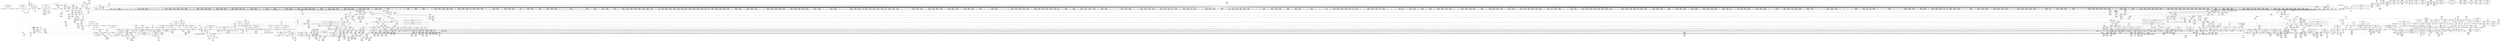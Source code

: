 digraph {
	CE0x3feb9f0 [shape=record,shape=Mrecord,label="{CE0x3feb9f0|COLLAPSED:_GCMRE___llvm_gcov_ctr98_internal_global_2_x_i64_zeroinitializer:_elem_0:default:}"]
	CE0x408dd90 [shape=record,shape=Mrecord,label="{CE0x408dd90|i64_16|*Constant*}"]
	CE0x40632e0 [shape=record,shape=Mrecord,label="{CE0x40632e0|2472:_%struct.cred*,_:_CRE_6544,6552_|*MultipleSource*|Function::task_has_perm&Arg::tsk1::|Function::selinux_task_wait&Arg::p::|security/selinux/hooks.c,1525}"]
	CE0x4016e40 [shape=record,shape=Mrecord,label="{CE0x4016e40|GLOBAL:___llvm_gcov_ctr132|Global_var:__llvm_gcov_ctr132}"]
	CE0x3fe0610 [shape=record,shape=Mrecord,label="{CE0x3fe0610|2472:_%struct.cred*,_:_CRE_248,256_|*MultipleSource*|Function::task_has_perm&Arg::tsk1::|Function::selinux_task_wait&Arg::p::|security/selinux/hooks.c,1525}"]
	CE0x40f3390 [shape=record,shape=Mrecord,label="{CE0x40f3390|__rcu_read_lock:_tmp}"]
	CE0x3fd0180 [shape=record,shape=Mrecord,label="{CE0x3fd0180|i64*_getelementptr_inbounds_(_2_x_i64_,_2_x_i64_*___llvm_gcov_ctr291,_i64_0,_i64_0)|*Constant*}"]
	CE0x40da190 [shape=record,shape=Mrecord,label="{CE0x40da190|rcu_lock_release:_tmp7|*SummSink*}"]
	CE0x40155b0 [shape=record,shape=Mrecord,label="{CE0x40155b0|2472:_%struct.cred*,_:_CRE_1920,1928_|*MultipleSource*|Function::task_has_perm&Arg::tsk1::|Function::selinux_task_wait&Arg::p::|security/selinux/hooks.c,1525}"]
	CE0x405ba00 [shape=record,shape=Mrecord,label="{CE0x405ba00|2472:_%struct.cred*,_:_CRE_6301,6302_}"]
	CE0x40c3a90 [shape=record,shape=Mrecord,label="{CE0x40c3a90|rcu_read_unlock:_tmp9|include/linux/rcupdate.h,933}"]
	CE0x4012030 [shape=record,shape=Mrecord,label="{CE0x4012030|2472:_%struct.cred*,_:_CRE_408,416_|*MultipleSource*|Function::task_has_perm&Arg::tsk1::|Function::selinux_task_wait&Arg::p::|security/selinux/hooks.c,1525}"]
	CE0x40104a0 [shape=record,shape=Mrecord,label="{CE0x40104a0|task_has_perm:_land.lhs.true|*SummSource*}"]
	CE0x4048180 [shape=record,shape=Mrecord,label="{CE0x4048180|i64_0|*Constant*}"]
	CE0x4055780 [shape=record,shape=Mrecord,label="{CE0x4055780|2472:_%struct.cred*,_:_CRE_5856,5860_|*MultipleSource*|Function::task_has_perm&Arg::tsk1::|Function::selinux_task_wait&Arg::p::|security/selinux/hooks.c,1525}"]
	CE0x3fe09d0 [shape=record,shape=Mrecord,label="{CE0x3fe09d0|2472:_%struct.cred*,_:_CRE_264,272_|*MultipleSource*|Function::task_has_perm&Arg::tsk1::|Function::selinux_task_wait&Arg::p::|security/selinux/hooks.c,1525}"]
	CE0x406e980 [shape=record,shape=Mrecord,label="{CE0x406e980|task_has_perm:_tmp55|security/selinux/hooks.c,1526|*SummSource*}"]
	CE0x4084ad0 [shape=record,shape=Mrecord,label="{CE0x4084ad0|128:_i8*,_:_CRE_40,44_|*MultipleSource*|*LoadInst*|security/selinux/hooks.c,1525|security/selinux/hooks.c,1525}"]
	CE0x3fd1240 [shape=record,shape=Mrecord,label="{CE0x3fd1240|i32_4|*Constant*}"]
	CE0x40f0700 [shape=record,shape=Mrecord,label="{CE0x40f0700|_call_void_mcount()_#3}"]
	CE0x4063db0 [shape=record,shape=Mrecord,label="{CE0x4063db0|2472:_%struct.cred*,_:_CRE_6584,6600_|*MultipleSource*|Function::task_has_perm&Arg::tsk1::|Function::selinux_task_wait&Arg::p::|security/selinux/hooks.c,1525}"]
	CE0x40c6100 [shape=record,shape=Mrecord,label="{CE0x40c6100|rcu_read_unlock:_tmp16|include/linux/rcupdate.h,933|*SummSource*}"]
	CE0x40c8680 [shape=record,shape=Mrecord,label="{CE0x40c8680|i64*_getelementptr_inbounds_(_11_x_i64_,_11_x_i64_*___llvm_gcov_ctr132,_i64_0,_i64_10)|*Constant*|*SummSink*}"]
	CE0x4071530 [shape=record,shape=Mrecord,label="{CE0x4071530|avc_has_perm:_ssid|Function::avc_has_perm&Arg::ssid::|*SummSink*}"]
	CE0x406a4b0 [shape=record,shape=Mrecord,label="{CE0x406a4b0|task_has_perm:_tobool4|security/selinux/hooks.c,1525|*SummSink*}"]
	CE0x408b980 [shape=record,shape=Mrecord,label="{CE0x408b980|task_has_perm:_tmp32|security/selinux/hooks.c,1526}"]
	CE0x3fd87b0 [shape=record,shape=Mrecord,label="{CE0x3fd87b0|selinux_task_wait:_p|Function::selinux_task_wait&Arg::p::}"]
	CE0x4132ee0 [shape=record,shape=Mrecord,label="{CE0x4132ee0|i64*_getelementptr_inbounds_(_4_x_i64_,_4_x_i64_*___llvm_gcov_ctr135,_i64_0,_i64_1)|*Constant*|*SummSink*}"]
	CE0x40687d0 [shape=record,shape=Mrecord,label="{CE0x40687d0|task_has_perm:_tmp4|*LoadInst*|security/selinux/hooks.c,1525|*SummSink*}"]
	CE0x40913d0 [shape=record,shape=Mrecord,label="{CE0x40913d0|task_has_perm:_tmp41|security/selinux/hooks.c,1526|*SummSource*}"]
	CE0x401f560 [shape=record,shape=Mrecord,label="{CE0x401f560|2472:_%struct.cred*,_:_CRE_2472,2480_|*MultipleSource*|Function::task_has_perm&Arg::tsk1::|Function::selinux_task_wait&Arg::p::|security/selinux/hooks.c,1525}"]
	CE0x3ff1e60 [shape=record,shape=Mrecord,label="{CE0x3ff1e60|_call_void_rcu_read_lock()_#10,_!dbg_!27714|security/selinux/hooks.c,1524|*SummSink*}"]
	CE0x40708b0 [shape=record,shape=Mrecord,label="{CE0x40708b0|task_has_perm:_tmp57|security/selinux/hooks.c,1526|*SummSource*}"]
	CE0x4057350 [shape=record,shape=Mrecord,label="{CE0x4057350|2472:_%struct.cred*,_:_CRE_5960,5968_|*MultipleSource*|Function::task_has_perm&Arg::tsk1::|Function::selinux_task_wait&Arg::p::|security/selinux/hooks.c,1525}"]
	CE0x3ff39c0 [shape=record,shape=Mrecord,label="{CE0x3ff39c0|rcu_read_unlock:_tmp2|*SummSource*}"]
	CE0x401e660 [shape=record,shape=Mrecord,label="{CE0x401e660|2472:_%struct.cred*,_:_CRE_2368,2376_|*MultipleSource*|Function::task_has_perm&Arg::tsk1::|Function::selinux_task_wait&Arg::p::|security/selinux/hooks.c,1525}"]
	CE0x405e5f0 [shape=record,shape=Mrecord,label="{CE0x405e5f0|2472:_%struct.cred*,_:_CRE_6338,6339_}"]
	CE0x40bfdb0 [shape=record,shape=Mrecord,label="{CE0x40bfdb0|_call_void_asm_addl_$1,_%gs:$0_,_*m,ri,*m,_dirflag_,_fpsr_,_flags_(i32*___preempt_count,_i32_%sub,_i32*___preempt_count)_#3,_!dbg_!27717,_!srcloc_!27718|./arch/x86/include/asm/preempt.h,77|*SummSource*}"]
	CE0x4017df0 [shape=record,shape=Mrecord,label="{CE0x4017df0|task_has_perm:_tmp19|security/selinux/hooks.c,1525|*SummSource*}"]
	CE0x404c040 [shape=record,shape=Mrecord,label="{CE0x404c040|2472:_%struct.cred*,_:_CRE_2914,2915_}"]
	CE0x40c7840 [shape=record,shape=Mrecord,label="{CE0x40c7840|rcu_read_unlock:_tmp19|include/linux/rcupdate.h,933|*SummSink*}"]
	CE0x3feb980 [shape=record,shape=Mrecord,label="{CE0x3feb980|i64*_getelementptr_inbounds_(_2_x_i64_,_2_x_i64_*___llvm_gcov_ctr98,_i64_0,_i64_0)|*Constant*|*SummSink*}"]
	CE0x4011e50 [shape=record,shape=Mrecord,label="{CE0x4011e50|2472:_%struct.cred*,_:_CRE_400,408_|*MultipleSource*|Function::task_has_perm&Arg::tsk1::|Function::selinux_task_wait&Arg::p::|security/selinux/hooks.c,1525}"]
	CE0x407aaa0 [shape=record,shape=Mrecord,label="{CE0x407aaa0|i64_0|*Constant*|*SummSink*}"]
	CE0x40914e0 [shape=record,shape=Mrecord,label="{CE0x40914e0|task_has_perm:_tmp41|security/selinux/hooks.c,1526|*SummSink*}"]
	CE0x402c290 [shape=record,shape=Mrecord,label="{CE0x402c290|_ret_void,_!dbg_!27717|include/linux/rcupdate.h,419|*SummSource*}"]
	CE0x3fde6b0 [shape=record,shape=Mrecord,label="{CE0x3fde6b0|2472:_%struct.cred*,_:_CRE_568,576_|*MultipleSource*|Function::task_has_perm&Arg::tsk1::|Function::selinux_task_wait&Arg::p::|security/selinux/hooks.c,1525}"]
	CE0x40cf170 [shape=record,shape=Mrecord,label="{CE0x40cf170|i64*_getelementptr_inbounds_(_4_x_i64_,_4_x_i64_*___llvm_gcov_ctr130,_i64_0,_i64_3)|*Constant*|*SummSource*}"]
	CE0x4010590 [shape=record,shape=Mrecord,label="{CE0x4010590|task_has_perm:_land.lhs.true|*SummSink*}"]
	CE0x404df20 [shape=record,shape=Mrecord,label="{CE0x404df20|2472:_%struct.cred*,_:_CRE_2940,2941_}"]
	CE0x40b73f0 [shape=record,shape=Mrecord,label="{CE0x40b73f0|i64*_getelementptr_inbounds_(_11_x_i64_,_11_x_i64_*___llvm_gcov_ctr127,_i64_0,_i64_9)|*Constant*|*SummSource*}"]
	CE0x4055120 [shape=record,shape=Mrecord,label="{CE0x4055120|2472:_%struct.cred*,_:_CRE_3160,3164_|*MultipleSource*|Function::task_has_perm&Arg::tsk1::|Function::selinux_task_wait&Arg::p::|security/selinux/hooks.c,1525}"]
	CE0x409a960 [shape=record,shape=Mrecord,label="{CE0x409a960|__preempt_count_add:_tmp1|*SummSink*}"]
	CE0x40ebb00 [shape=record,shape=Mrecord,label="{CE0x40ebb00|__preempt_count_sub:_tmp7|./arch/x86/include/asm/preempt.h,78}"]
	CE0x406ba40 [shape=record,shape=Mrecord,label="{CE0x406ba40|task_has_perm:_tmp13|security/selinux/hooks.c,1525|*SummSource*}"]
	CE0x3fceb40 [shape=record,shape=Mrecord,label="{CE0x3fceb40|2472:_%struct.cred*,_:_CRE_112,116_|*MultipleSource*|Function::task_has_perm&Arg::tsk1::|Function::selinux_task_wait&Arg::p::|security/selinux/hooks.c,1525}"]
	CE0x405a650 [shape=record,shape=Mrecord,label="{CE0x405a650|2472:_%struct.cred*,_:_CRE_6280,6284_|*MultipleSource*|Function::task_has_perm&Arg::tsk1::|Function::selinux_task_wait&Arg::p::|security/selinux/hooks.c,1525}"]
	CE0x40512c0 [shape=record,shape=Mrecord,label="{CE0x40512c0|2472:_%struct.cred*,_:_CRE_2970,2971_}"]
	CE0x3ff1080 [shape=record,shape=Mrecord,label="{CE0x3ff1080|i64*_getelementptr_inbounds_(_4_x_i64_,_4_x_i64_*___llvm_gcov_ctr128,_i64_0,_i64_3)|*Constant*|*SummSink*}"]
	CE0x406fd00 [shape=record,shape=Mrecord,label="{CE0x406fd00|0:_i32,_4:_i32,_8:_i32,_12:_i32,_:_CMRE_4,8_|*MultipleSource*|security/selinux/hooks.c,1526|security/selinux/hooks.c,1526|security/selinux/hooks.c,1526}"]
	CE0x4085210 [shape=record,shape=Mrecord,label="{CE0x4085210|128:_i8*,_:_CRE_56,64_|*MultipleSource*|*LoadInst*|security/selinux/hooks.c,1525|security/selinux/hooks.c,1525}"]
	CE0x40737d0 [shape=record,shape=Mrecord,label="{CE0x40737d0|rcu_read_unlock:_entry|*SummSource*}"]
	CE0x40d5420 [shape=record,shape=Mrecord,label="{CE0x40d5420|rcu_lock_acquire:_tmp1|*SummSource*}"]
	CE0x405eab0 [shape=record,shape=Mrecord,label="{CE0x405eab0|2472:_%struct.cred*,_:_CRE_6342,6343_}"]
	CE0x401b680 [shape=record,shape=Mrecord,label="{CE0x401b680|rcu_read_lock:_tmp10|include/linux/rcupdate.h,882|*SummSource*}"]
	CE0x40280d0 [shape=record,shape=Mrecord,label="{CE0x40280d0|i64_4|*Constant*}"]
	CE0x4072130 [shape=record,shape=Mrecord,label="{CE0x4072130|avc_has_perm:_tclass|Function::avc_has_perm&Arg::tclass::|*SummSink*}"]
	CE0x401c710 [shape=record,shape=Mrecord,label="{CE0x401c710|i32_1525|*Constant*|*SummSource*}"]
	CE0x4048940 [shape=record,shape=Mrecord,label="{CE0x4048940|rcu_read_lock:_if.end|*SummSink*}"]
	CE0x4015790 [shape=record,shape=Mrecord,label="{CE0x4015790|2472:_%struct.cred*,_:_CRE_1928,1936_|*MultipleSource*|Function::task_has_perm&Arg::tsk1::|Function::selinux_task_wait&Arg::p::|security/selinux/hooks.c,1525}"]
	CE0x3fce780 [shape=record,shape=Mrecord,label="{CE0x3fce780|2472:_%struct.cred*,_:_CRE_96,104_|*MultipleSource*|Function::task_has_perm&Arg::tsk1::|Function::selinux_task_wait&Arg::p::|security/selinux/hooks.c,1525}"]
	CE0x40f75a0 [shape=record,shape=Mrecord,label="{CE0x40f75a0|__rcu_read_unlock:_tmp3|*SummSink*}"]
	CE0x4050090 [shape=record,shape=Mrecord,label="{CE0x4050090|_call_void_lockdep_rcu_suspicious(i8*_getelementptr_inbounds_(_25_x_i8_,_25_x_i8_*_.str3,_i32_0,_i32_0),_i32_1526,_i8*_getelementptr_inbounds_(_41_x_i8_,_41_x_i8_*_.str44,_i32_0,_i32_0))_#10,_!dbg_!27771|security/selinux/hooks.c,1526}"]
	CE0x405b7a0 [shape=record,shape=Mrecord,label="{CE0x405b7a0|2472:_%struct.cred*,_:_CRE_6299,6300_}"]
	CE0x404a270 [shape=record,shape=Mrecord,label="{CE0x404a270|rcu_read_unlock:_tmp7|include/linux/rcupdate.h,933|*SummSink*}"]
	CE0x3fe38c0 [shape=record,shape=Mrecord,label="{CE0x3fe38c0|get_current:_tmp|*SummSource*}"]
	CE0x401edb0 [shape=record,shape=Mrecord,label="{CE0x401edb0|2472:_%struct.cred*,_:_CRE_2400,2408_|*MultipleSource*|Function::task_has_perm&Arg::tsk1::|Function::selinux_task_wait&Arg::p::|security/selinux/hooks.c,1525}"]
	CE0x40728e0 [shape=record,shape=Mrecord,label="{CE0x40728e0|%struct.common_audit_data*_null|*Constant*|*SummSource*}"]
	CE0x405f7c0 [shape=record,shape=Mrecord,label="{CE0x405f7c0|2472:_%struct.cred*,_:_CRE_6353,6354_}"]
	CE0x40c1d40 [shape=record,shape=Mrecord,label="{CE0x40c1d40|_call_void___preempt_count_add(i32_1)_#10,_!dbg_!27711|include/linux/rcupdate.h,239}"]
	CE0x3feaf40 [shape=record,shape=Mrecord,label="{CE0x3feaf40|2472:_%struct.cred*,_:_CRE_1840,1844_|*MultipleSource*|Function::task_has_perm&Arg::tsk1::|Function::selinux_task_wait&Arg::p::|security/selinux/hooks.c,1525}"]
	CE0x3ff5f00 [shape=record,shape=Mrecord,label="{CE0x3ff5f00|rcu_lock_acquire:___here|*SummSource*}"]
	CE0x408e580 [shape=record,shape=Mrecord,label="{CE0x408e580|task_has_perm:_tobool17|security/selinux/hooks.c,1526|*SummSink*}"]
	CE0x40bd340 [shape=record,shape=Mrecord,label="{CE0x40bd340|rcu_read_unlock:_tmp8|include/linux/rcupdate.h,933|*SummSource*}"]
	CE0x3ffc960 [shape=record,shape=Mrecord,label="{CE0x3ffc960|2472:_%struct.cred*,_:_CRE_472,480_|*MultipleSource*|Function::task_has_perm&Arg::tsk1::|Function::selinux_task_wait&Arg::p::|security/selinux/hooks.c,1525}"]
	CE0x4053e00 [shape=record,shape=Mrecord,label="{CE0x4053e00|2472:_%struct.cred*,_:_CRE_3112,3116_|*MultipleSource*|Function::task_has_perm&Arg::tsk1::|Function::selinux_task_wait&Arg::p::|security/selinux/hooks.c,1525}"]
	CE0x3fec140 [shape=record,shape=Mrecord,label="{CE0x3fec140|task_has_perm:_perms|Function::task_has_perm&Arg::perms::|*SummSink*}"]
	CE0x3fcca10 [shape=record,shape=Mrecord,label="{CE0x3fcca10|2472:_%struct.cred*,_:_CRE_688,689_}"]
	CE0x40509a0 [shape=record,shape=Mrecord,label="{CE0x40509a0|i32_1526|*Constant*}"]
	CE0x40db730 [shape=record,shape=Mrecord,label="{CE0x40db730|rcu_lock_acquire:_tmp}"]
	CE0x3fc9c90 [shape=record,shape=Mrecord,label="{CE0x3fc9c90|2472:_%struct.cred*,_:_CRE_702,703_}"]
	CE0x3ff4ae0 [shape=record,shape=Mrecord,label="{CE0x3ff4ae0|i32_0|*Constant*}"]
	CE0x407acd0 [shape=record,shape=Mrecord,label="{CE0x407acd0|GLOBAL:___llvm_gcov_ctr138|Global_var:__llvm_gcov_ctr138|*SummSource*}"]
	CE0x4078970 [shape=record,shape=Mrecord,label="{CE0x4078970|task_has_perm:_tmp23|security/selinux/hooks.c,1525}"]
	CE0x401cfb0 [shape=record,shape=Mrecord,label="{CE0x401cfb0|i8*_getelementptr_inbounds_(_25_x_i8_,_25_x_i8_*_.str3,_i32_0,_i32_0)|*Constant*}"]
	CE0x404e180 [shape=record,shape=Mrecord,label="{CE0x404e180|2472:_%struct.cred*,_:_CRE_2942,2943_}"]
	CE0x404fcf0 [shape=record,shape=Mrecord,label="{CE0x404fcf0|task_has_perm:_tmp46|security/selinux/hooks.c,1526|*SummSink*}"]
	CE0x40bcc90 [shape=record,shape=Mrecord,label="{CE0x40bcc90|rcu_read_unlock:_land.lhs.true}"]
	CE0x4091fe0 [shape=record,shape=Mrecord,label="{CE0x4091fe0|task_has_perm:_tmp43|security/selinux/hooks.c,1526|*SummSource*}"]
	CE0x4068370 [shape=record,shape=Mrecord,label="{CE0x4068370|task_has_perm:_tmp4|*LoadInst*|security/selinux/hooks.c,1525}"]
	CE0x3fe7650 [shape=record,shape=Mrecord,label="{CE0x3fe7650|2472:_%struct.cred*,_:_CRE_2044,2048_|*MultipleSource*|Function::task_has_perm&Arg::tsk1::|Function::selinux_task_wait&Arg::p::|security/selinux/hooks.c,1525}"]
	CE0x405c5e0 [shape=record,shape=Mrecord,label="{CE0x405c5e0|2472:_%struct.cred*,_:_CRE_6311,6312_}"]
	CE0x405db40 [shape=record,shape=Mrecord,label="{CE0x405db40|2472:_%struct.cred*,_:_CRE_6329,6330_}"]
	CE0x3fd1f40 [shape=record,shape=Mrecord,label="{CE0x3fd1f40|2472:_%struct.cred*,_:_CRE_2955,2956_}"]
	CE0x405a1e0 [shape=record,shape=Mrecord,label="{CE0x405a1e0|2472:_%struct.cred*,_:_CRE_6256,6264_|*MultipleSource*|Function::task_has_perm&Arg::tsk1::|Function::selinux_task_wait&Arg::p::|security/selinux/hooks.c,1525}"]
	CE0x40ac830 [shape=record,shape=Mrecord,label="{CE0x40ac830|rcu_read_lock:_tmp4|include/linux/rcupdate.h,882}"]
	CE0x3fd79d0 [shape=record,shape=Mrecord,label="{CE0x3fd79d0|i64_1|*Constant*|*SummSource*}"]
	CE0x4018520 [shape=record,shape=Mrecord,label="{CE0x4018520|rcu_read_unlock:_tmp13|include/linux/rcupdate.h,933|*SummSource*}"]
	CE0x40dd7d0 [shape=record,shape=Mrecord,label="{CE0x40dd7d0|__preempt_count_sub:_bb|*SummSource*}"]
	CE0x40dd730 [shape=record,shape=Mrecord,label="{CE0x40dd730|__preempt_count_sub:_bb}"]
	CE0x40c2b60 [shape=record,shape=Mrecord,label="{CE0x40c2b60|rcu_read_unlock:_tmp10|include/linux/rcupdate.h,933}"]
	CE0x40cf720 [shape=record,shape=Mrecord,label="{CE0x40cf720|rcu_lock_acquire:_tmp7}"]
	CE0x4020460 [shape=record,shape=Mrecord,label="{CE0x4020460|2472:_%struct.cred*,_:_CRE_2522,2523_}"]
	CE0x4013750 [shape=record,shape=Mrecord,label="{CE0x4013750|_ret_void,_!dbg_!27717|include/linux/rcupdate.h,240}"]
	CE0x40e1920 [shape=record,shape=Mrecord,label="{CE0x40e1920|__rcu_read_lock:_do.body|*SummSink*}"]
	CE0x40c3440 [shape=record,shape=Mrecord,label="{CE0x40c3440|rcu_read_unlock:_if.then|*SummSink*}"]
	CE0x402b6f0 [shape=record,shape=Mrecord,label="{CE0x402b6f0|rcu_lock_release:_tmp2|*SummSink*}"]
	CE0x4071160 [shape=record,shape=Mrecord,label="{CE0x4071160|_call_void_rcu_read_unlock()_#10,_!dbg_!27790|security/selinux/hooks.c,1527}"]
	CE0x4074660 [shape=record,shape=Mrecord,label="{CE0x4074660|i32_(i32,_i32,_i16,_i32,_%struct.common_audit_data*)*_bitcast_(i32_(i32,_i32,_i16,_i32,_%struct.common_audit_data.495*)*_avc_has_perm_to_i32_(i32,_i32,_i16,_i32,_%struct.common_audit_data*)*)|*Constant*|*SummSource*}"]
	CE0x401d730 [shape=record,shape=Mrecord,label="{CE0x401d730|2472:_%struct.cred*,_:_CRE_2304,2312_|*MultipleSource*|Function::task_has_perm&Arg::tsk1::|Function::selinux_task_wait&Arg::p::|security/selinux/hooks.c,1525}"]
	CE0x404ba00 [shape=record,shape=Mrecord,label="{CE0x404ba00|rcu_read_lock:_if.end}"]
	CE0x4011840 [shape=record,shape=Mrecord,label="{CE0x4011840|rcu_read_lock:_tmp3}"]
	CE0x405ef70 [shape=record,shape=Mrecord,label="{CE0x405ef70|2472:_%struct.cred*,_:_CRE_6346,6347_}"]
	CE0x40d6390 [shape=record,shape=Mrecord,label="{CE0x40d6390|i64*_getelementptr_inbounds_(_4_x_i64_,_4_x_i64_*___llvm_gcov_ctr134,_i64_0,_i64_2)|*Constant*}"]
	CE0x40dc3c0 [shape=record,shape=Mrecord,label="{CE0x40dc3c0|i64*_getelementptr_inbounds_(_4_x_i64_,_4_x_i64_*___llvm_gcov_ctr133,_i64_0,_i64_3)|*Constant*|*SummSink*}"]
	CE0x40125d0 [shape=record,shape=Mrecord,label="{CE0x40125d0|2472:_%struct.cred*,_:_CRE_432,440_|*MultipleSource*|Function::task_has_perm&Arg::tsk1::|Function::selinux_task_wait&Arg::p::|security/selinux/hooks.c,1525}"]
	CE0x404b810 [shape=record,shape=Mrecord,label="{CE0x404b810|COLLAPSED:_GCMRE___llvm_gcov_ctr128_internal_global_4_x_i64_zeroinitializer:_elem_0:default:}"]
	CE0x3ffa900 [shape=record,shape=Mrecord,label="{CE0x3ffa900|task_has_perm:_do.end20}"]
	CE0x4058ae0 [shape=record,shape=Mrecord,label="{CE0x4058ae0|2472:_%struct.cred*,_:_CRE_6176,6180_|*MultipleSource*|Function::task_has_perm&Arg::tsk1::|Function::selinux_task_wait&Arg::p::|security/selinux/hooks.c,1525}"]
	CE0x405cd00 [shape=record,shape=Mrecord,label="{CE0x405cd00|2472:_%struct.cred*,_:_CRE_6317,6318_}"]
	CE0x4067880 [shape=record,shape=Mrecord,label="{CE0x4067880|2472:_%struct.cred*,_:_CRE_10608,10609_|*MultipleSource*|Function::task_has_perm&Arg::tsk1::|Function::selinux_task_wait&Arg::p::|security/selinux/hooks.c,1525}"]
	CE0x3fe82b0 [shape=record,shape=Mrecord,label="{CE0x3fe82b0|rcu_read_lock:_tmp1}"]
	CE0x404cd50 [shape=record,shape=Mrecord,label="{CE0x404cd50|2472:_%struct.cred*,_:_CRE_2925,2926_}"]
	CE0x4066d90 [shape=record,shape=Mrecord,label="{CE0x4066d90|2472:_%struct.cred*,_:_CRE_10576,10584_|*MultipleSource*|Function::task_has_perm&Arg::tsk1::|Function::selinux_task_wait&Arg::p::|security/selinux/hooks.c,1525}"]
	CE0x4073ec0 [shape=record,shape=Mrecord,label="{CE0x4073ec0|_ret_void,_!dbg_!27735|include/linux/rcupdate.h,938|*SummSource*}"]
	CE0x4090190 [shape=record,shape=Mrecord,label="{CE0x4090190|task_has_perm:_call16|security/selinux/hooks.c,1526|*SummSource*}"]
	CE0x4051c40 [shape=record,shape=Mrecord,label="{CE0x4051c40|2472:_%struct.cred*,_:_CRE_2984,2988_|*MultipleSource*|Function::task_has_perm&Arg::tsk1::|Function::selinux_task_wait&Arg::p::|security/selinux/hooks.c,1525}"]
	CE0x3ffbb80 [shape=record,shape=Mrecord,label="{CE0x3ffbb80|i8_1|*Constant*}"]
	CE0x40ca860 [shape=record,shape=Mrecord,label="{CE0x40ca860|i32_934|*Constant*|*SummSink*}"]
	CE0x40dd220 [shape=record,shape=Mrecord,label="{CE0x40dd220|__preempt_count_add:_tmp7|./arch/x86/include/asm/preempt.h,73}"]
	CE0x4079940 [shape=record,shape=Mrecord,label="{CE0x4079940|i64_3|*Constant*}"]
	CE0x4074030 [shape=record,shape=Mrecord,label="{CE0x4074030|task_has_perm:_call26|security/selinux/hooks.c,1528|*SummSink*}"]
	CE0x4055de0 [shape=record,shape=Mrecord,label="{CE0x4055de0|2472:_%struct.cred*,_:_CRE_5880,5888_|*MultipleSource*|Function::task_has_perm&Arg::tsk1::|Function::selinux_task_wait&Arg::p::|security/selinux/hooks.c,1525}"]
	CE0x40daf80 [shape=record,shape=Mrecord,label="{CE0x40daf80|i64*_getelementptr_inbounds_(_4_x_i64_,_4_x_i64_*___llvm_gcov_ctr133,_i64_0,_i64_0)|*Constant*}"]
	CE0x3fcd9b0 [shape=record,shape=Mrecord,label="{CE0x3fcd9b0|task_has_perm:_land.lhs.true15|*SummSource*}"]
	CE0x40ab670 [shape=record,shape=Mrecord,label="{CE0x40ab670|_ret_void,_!dbg_!27717|include/linux/rcupdate.h,419}"]
	CE0x3fe3090 [shape=record,shape=Mrecord,label="{CE0x3fe3090|_ret_%struct.task_struct*_%tmp4,_!dbg_!27714|./arch/x86/include/asm/current.h,14}"]
	CE0x40b9420 [shape=record,shape=Mrecord,label="{CE0x40b9420|i64*_getelementptr_inbounds_(_11_x_i64_,_11_x_i64_*___llvm_gcov_ctr127,_i64_0,_i64_10)|*Constant*|*SummSink*}"]
	CE0x4058420 [shape=record,shape=Mrecord,label="{CE0x4058420|2472:_%struct.cred*,_:_CRE_6144,6152_|*MultipleSource*|Function::task_has_perm&Arg::tsk1::|Function::selinux_task_wait&Arg::p::|security/selinux/hooks.c,1525}"]
	CE0x40d6d90 [shape=record,shape=Mrecord,label="{CE0x40d6d90|__rcu_read_lock:_tmp1}"]
	CE0x3ff1d50 [shape=record,shape=Mrecord,label="{CE0x3ff1d50|_call_void_rcu_read_lock()_#10,_!dbg_!27714|security/selinux/hooks.c,1524|*SummSource*}"]
	CE0x40c00d0 [shape=record,shape=Mrecord,label="{CE0x40c00d0|GLOBAL:___preempt_count|Global_var:__preempt_count}"]
	CE0x401ccb0 [shape=record,shape=Mrecord,label="{CE0x401ccb0|task_has_perm:_tmp18|security/selinux/hooks.c,1525|*SummSource*}"]
	CE0x4015010 [shape=record,shape=Mrecord,label="{CE0x4015010|2472:_%struct.cred*,_:_CRE_1896,1900_|*MultipleSource*|Function::task_has_perm&Arg::tsk1::|Function::selinux_task_wait&Arg::p::|security/selinux/hooks.c,1525}"]
	CE0x40671f0 [shape=record,shape=Mrecord,label="{CE0x40671f0|2472:_%struct.cred*,_:_CRE_10592,10600_|*MultipleSource*|Function::task_has_perm&Arg::tsk1::|Function::selinux_task_wait&Arg::p::|security/selinux/hooks.c,1525}"]
	CE0x4077dd0 [shape=record,shape=Mrecord,label="{CE0x4077dd0|i64*_getelementptr_inbounds_(_24_x_i64_,_24_x_i64_*___llvm_gcov_ctr138,_i64_0,_i64_9)|*Constant*|*SummSource*}"]
	CE0x40c8d30 [shape=record,shape=Mrecord,label="{CE0x40c8d30|rcu_read_unlock:_tmp17|include/linux/rcupdate.h,933}"]
	CE0x40e6c80 [shape=record,shape=Mrecord,label="{CE0x40e6c80|__rcu_read_unlock:_bb|*SummSource*}"]
	CE0x3fec750 [shape=record,shape=Mrecord,label="{CE0x3fec750|i64*_getelementptr_inbounds_(_2_x_i64_,_2_x_i64_*___llvm_gcov_ctr98,_i64_0,_i64_0)|*Constant*}"]
	CE0x4078380 [shape=record,shape=Mrecord,label="{CE0x4078380|i64*_getelementptr_inbounds_(_24_x_i64_,_24_x_i64_*___llvm_gcov_ctr138,_i64_0,_i64_10)|*Constant*}"]
	CE0x3feedc0 [shape=record,shape=Mrecord,label="{CE0x3feedc0|2472:_%struct.cred*,_:_CRE_2152,2160_|*MultipleSource*|Function::task_has_perm&Arg::tsk1::|Function::selinux_task_wait&Arg::p::|security/selinux/hooks.c,1525}"]
	CE0x4014c50 [shape=record,shape=Mrecord,label="{CE0x4014c50|2472:_%struct.cred*,_:_CRE_1880,1888_|*MultipleSource*|Function::task_has_perm&Arg::tsk1::|Function::selinux_task_wait&Arg::p::|security/selinux/hooks.c,1525}"]
	CE0x40718a0 [shape=record,shape=Mrecord,label="{CE0x40718a0|avc_has_perm:_tsid|Function::avc_has_perm&Arg::tsid::|*SummSource*}"]
	CE0x3ff2330 [shape=record,shape=Mrecord,label="{CE0x3ff2330|rcu_read_unlock:_tmp5|include/linux/rcupdate.h,933|*SummSource*}"]
	CE0x405d8e0 [shape=record,shape=Mrecord,label="{CE0x405d8e0|2472:_%struct.cred*,_:_CRE_6327,6328_}"]
	CE0x40fbca0 [shape=record,shape=Mrecord,label="{CE0x40fbca0|__preempt_count_add:_do.body|*SummSink*}"]
	CE0x4086430 [shape=record,shape=Mrecord,label="{CE0x4086430|128:_i8*,_:_CRE_136,144_|*MultipleSource*|*LoadInst*|security/selinux/hooks.c,1525|security/selinux/hooks.c,1525}"]
	CE0x40911e0 [shape=record,shape=Mrecord,label="{CE0x40911e0|i64_18|*Constant*|*SummSink*}"]
	CE0x4099a60 [shape=record,shape=Mrecord,label="{CE0x4099a60|task_has_perm:_tmp51|security/selinux/hooks.c,1526|*SummSink*}"]
	CE0x3ff2af0 [shape=record,shape=Mrecord,label="{CE0x3ff2af0|__preempt_count_add:_val|Function::__preempt_count_add&Arg::val::}"]
	CE0x3fda220 [shape=record,shape=Mrecord,label="{CE0x3fda220|2472:_%struct.cred*,_:_CRE_92,96_|*MultipleSource*|Function::task_has_perm&Arg::tsk1::|Function::selinux_task_wait&Arg::p::|security/selinux/hooks.c,1525}"]
	CE0x3fc1de0 [shape=record,shape=Mrecord,label="{CE0x3fc1de0|task_has_perm:_tmp25|security/selinux/hooks.c,1525}"]
	CE0x4127c20 [shape=record,shape=Mrecord,label="{CE0x4127c20|_call_void_mcount()_#3}"]
	CE0x4056880 [shape=record,shape=Mrecord,label="{CE0x4056880|2472:_%struct.cred*,_:_CRE_5920,5928_|*MultipleSource*|Function::task_has_perm&Arg::tsk1::|Function::selinux_task_wait&Arg::p::|security/selinux/hooks.c,1525}"]
	CE0x4021720 [shape=record,shape=Mrecord,label="{CE0x4021720|2472:_%struct.cred*,_:_CRE_2584,2592_|*MultipleSource*|Function::task_has_perm&Arg::tsk1::|Function::selinux_task_wait&Arg::p::|security/selinux/hooks.c,1525}"]
	CE0x4067ab0 [shape=record,shape=Mrecord,label="{CE0x4067ab0|2472:_%struct.cred*,_:_CRE_10616,10624_|*MultipleSource*|Function::task_has_perm&Arg::tsk1::|Function::selinux_task_wait&Arg::p::|security/selinux/hooks.c,1525}"]
	CE0x40eb440 [shape=record,shape=Mrecord,label="{CE0x40eb440|__preempt_count_sub:_tmp4|./arch/x86/include/asm/preempt.h,77}"]
	CE0x3ff4680 [shape=record,shape=Mrecord,label="{CE0x3ff4680|rcu_read_unlock:_tmp6|include/linux/rcupdate.h,933|*SummSink*}"]
	CE0x4056660 [shape=record,shape=Mrecord,label="{CE0x4056660|2472:_%struct.cred*,_:_CRE_5912,5920_|*MultipleSource*|Function::task_has_perm&Arg::tsk1::|Function::selinux_task_wait&Arg::p::|security/selinux/hooks.c,1525}"]
	CE0x402c410 [shape=record,shape=Mrecord,label="{CE0x402c410|rcu_read_lock:_call|include/linux/rcupdate.h,882|*SummSource*}"]
	CE0x3fd5380 [shape=record,shape=Mrecord,label="{CE0x3fd5380|2472:_%struct.cred*,_:_CRE_80,84_|*MultipleSource*|Function::task_has_perm&Arg::tsk1::|Function::selinux_task_wait&Arg::p::|security/selinux/hooks.c,1525}"]
	CE0x40d9df0 [shape=record,shape=Mrecord,label="{CE0x40d9df0|__rcu_read_unlock:_do.end|*SummSink*}"]
	CE0x408c6b0 [shape=record,shape=Mrecord,label="{CE0x408c6b0|task_has_perm:_tmp34|security/selinux/hooks.c,1526|*SummSource*}"]
	CE0x400c5f0 [shape=record,shape=Mrecord,label="{CE0x400c5f0|task_has_perm:_tmp7|security/selinux/hooks.c,1525|*SummSink*}"]
	CE0x3fcb8d0 [shape=record,shape=Mrecord,label="{CE0x3fcb8d0|2472:_%struct.cred*,_:_CRE_644,648_|*MultipleSource*|Function::task_has_perm&Arg::tsk1::|Function::selinux_task_wait&Arg::p::|security/selinux/hooks.c,1525}"]
	CE0x4024b90 [shape=record,shape=Mrecord,label="{CE0x4024b90|2472:_%struct.cred*,_:_CRE_2768,2776_|*MultipleSource*|Function::task_has_perm&Arg::tsk1::|Function::selinux_task_wait&Arg::p::|security/selinux/hooks.c,1525}"]
	CE0x3ff16d0 [shape=record,shape=Mrecord,label="{CE0x3ff16d0|task_has_perm:_do.body21}"]
	CE0x4010dc0 [shape=record,shape=Mrecord,label="{CE0x4010dc0|_call_void_mcount()_#3}"]
	CE0x4055560 [shape=record,shape=Mrecord,label="{CE0x4055560|2472:_%struct.cred*,_:_CRE_3168,5856_|*MultipleSource*|Function::task_has_perm&Arg::tsk1::|Function::selinux_task_wait&Arg::p::|security/selinux/hooks.c,1525}"]
	CE0x3fe3490 [shape=record,shape=Mrecord,label="{CE0x3fe3490|get_current:_tmp3|*SummSource*}"]
	CE0x3febf00 [shape=record,shape=Mrecord,label="{CE0x3febf00|i32_4|*Constant*|*SummSink*}"]
	CE0x4062a60 [shape=record,shape=Mrecord,label="{CE0x4062a60|2472:_%struct.cred*,_:_CRE_6512,6520_|*MultipleSource*|Function::task_has_perm&Arg::tsk1::|Function::selinux_task_wait&Arg::p::|security/selinux/hooks.c,1525}"]
	CE0x40f3420 [shape=record,shape=Mrecord,label="{CE0x40f3420|__rcu_read_unlock:_tmp}"]
	CE0x4057130 [shape=record,shape=Mrecord,label="{CE0x4057130|2472:_%struct.cred*,_:_CRE_5952,5960_|*MultipleSource*|Function::task_has_perm&Arg::tsk1::|Function::selinux_task_wait&Arg::p::|security/selinux/hooks.c,1525}"]
	CE0x40f1eb0 [shape=record,shape=Mrecord,label="{CE0x40f1eb0|rcu_lock_acquire:_tmp6|*SummSink*}"]
	CE0x3ff1490 [shape=record,shape=Mrecord,label="{CE0x3ff1490|task_has_perm:_do.body|*SummSource*}"]
	CE0x4069d50 [shape=record,shape=Mrecord,label="{CE0x4069d50|task_has_perm:_tobool1|security/selinux/hooks.c,1525}"]
	CE0x3fe90d0 [shape=record,shape=Mrecord,label="{CE0x3fe90d0|rcu_read_lock:_entry|*SummSink*}"]
	CE0x4018ad0 [shape=record,shape=Mrecord,label="{CE0x4018ad0|rcu_read_lock:_tmp12|include/linux/rcupdate.h,882}"]
	CE0x40de950 [shape=record,shape=Mrecord,label="{CE0x40de950|i8*_undef|*Constant*|*SummSink*}"]
	CE0x406a210 [shape=record,shape=Mrecord,label="{CE0x406a210|i64_4|*Constant*|*SummSource*}"]
	CE0x407ada0 [shape=record,shape=Mrecord,label="{CE0x407ada0|task_has_perm:_call3|security/selinux/hooks.c,1525}"]
	CE0x40c7c10 [shape=record,shape=Mrecord,label="{CE0x40c7c10|rcu_read_unlock:_tmp20|include/linux/rcupdate.h,933|*SummSource*}"]
	CE0x40fc5d0 [shape=record,shape=Mrecord,label="{CE0x40fc5d0|i64*_getelementptr_inbounds_(_4_x_i64_,_4_x_i64_*___llvm_gcov_ctr129,_i64_0,_i64_2)|*Constant*|*SummSink*}"]
	CE0x40dab40 [shape=record,shape=Mrecord,label="{CE0x40dab40|__rcu_read_lock:_tmp1|*SummSource*}"]
	CE0x3fd1640 [shape=record,shape=Mrecord,label="{CE0x3fd1640|2472:_%struct.cred*,_:_CRE_16,20_|*MultipleSource*|Function::task_has_perm&Arg::tsk1::|Function::selinux_task_wait&Arg::p::|security/selinux/hooks.c,1525}"]
	CE0x4074e80 [shape=record,shape=Mrecord,label="{CE0x4074e80|__preempt_count_sub:_tmp2|*SummSink*}"]
	CE0x4084360 [shape=record,shape=Mrecord,label="{CE0x4084360|128:_i8*,_:_CRE_24,28_|*MultipleSource*|*LoadInst*|security/selinux/hooks.c,1525|security/selinux/hooks.c,1525}"]
	CE0x3fcb360 [shape=record,shape=Mrecord,label="{CE0x3fcb360|2472:_%struct.cred*,_:_CRE_624,632_|*MultipleSource*|Function::task_has_perm&Arg::tsk1::|Function::selinux_task_wait&Arg::p::|security/selinux/hooks.c,1525}"]
	CE0x3fef510 [shape=record,shape=Mrecord,label="{CE0x3fef510|2472:_%struct.cred*,_:_CRE_2248,2256_|*MultipleSource*|Function::task_has_perm&Arg::tsk1::|Function::selinux_task_wait&Arg::p::|security/selinux/hooks.c,1525}"]
	CE0x40d64c0 [shape=record,shape=Mrecord,label="{CE0x40d64c0|%struct.lockdep_map*_null|*Constant*|*SummSink*}"]
	CE0x4010360 [shape=record,shape=Mrecord,label="{CE0x4010360|task_has_perm:_bb|*SummSink*}"]
	CE0x40227a0 [shape=record,shape=Mrecord,label="{CE0x40227a0|2472:_%struct.cred*,_:_CRE_2648,2656_|*MultipleSource*|Function::task_has_perm&Arg::tsk1::|Function::selinux_task_wait&Arg::p::|security/selinux/hooks.c,1525}"]
	CE0x4081f40 [shape=record,shape=Mrecord,label="{CE0x4081f40|task_has_perm:_tobool|security/selinux/hooks.c,1525}"]
	CE0x3ffe2f0 [shape=record,shape=Mrecord,label="{CE0x3ffe2f0|2472:_%struct.cred*,_:_CRE_352,360_|*MultipleSource*|Function::task_has_perm&Arg::tsk1::|Function::selinux_task_wait&Arg::p::|security/selinux/hooks.c,1525}"]
	CE0x3fe1050 [shape=record,shape=Mrecord,label="{CE0x3fe1050|2472:_%struct.cred*,_:_CRE_2080,2088_|*MultipleSource*|Function::task_has_perm&Arg::tsk1::|Function::selinux_task_wait&Arg::p::|security/selinux/hooks.c,1525}"]
	CE0x3fe9400 [shape=record,shape=Mrecord,label="{CE0x3fe9400|_ret_void,_!dbg_!27735|include/linux/rcupdate.h,884|*SummSource*}"]
	CE0x40db7a0 [shape=record,shape=Mrecord,label="{CE0x40db7a0|COLLAPSED:_GCMRE___llvm_gcov_ctr130_internal_global_4_x_i64_zeroinitializer:_elem_0:default:}"]
	CE0x400e860 [shape=record,shape=Mrecord,label="{CE0x400e860|rcu_read_unlock:_tmp4|include/linux/rcupdate.h,933|*SummSink*}"]
	CE0x402ad30 [shape=record,shape=Mrecord,label="{CE0x402ad30|rcu_read_unlock:_bb|*SummSource*}"]
	CE0x404e8a0 [shape=record,shape=Mrecord,label="{CE0x404e8a0|2472:_%struct.cred*,_:_CRE_2948,2949_}"]
	CE0x40e08e0 [shape=record,shape=Mrecord,label="{CE0x40e08e0|COLLAPSED:_GCMRE___llvm_gcov_ctr133_internal_global_4_x_i64_zeroinitializer:_elem_0:default:}"]
	CE0x3fe79e0 [shape=record,shape=Mrecord,label="{CE0x3fe79e0|2472:_%struct.cred*,_:_CRE_2052,2056_|*MultipleSource*|Function::task_has_perm&Arg::tsk1::|Function::selinux_task_wait&Arg::p::|security/selinux/hooks.c,1525}"]
	CE0x40e89b0 [shape=record,shape=Mrecord,label="{CE0x40e89b0|i64*_getelementptr_inbounds_(_4_x_i64_,_4_x_i64_*___llvm_gcov_ctr129,_i64_0,_i64_1)|*Constant*}"]
	CE0x4072a30 [shape=record,shape=Mrecord,label="{CE0x4072a30|%struct.common_audit_data*_null|*Constant*|*SummSink*}"]
	CE0x3fe2850 [shape=record,shape=Mrecord,label="{CE0x3fe2850|get_current:_tmp2|*SummSource*}"]
	CE0x40b8fb0 [shape=record,shape=Mrecord,label="{CE0x40b8fb0|i32_883|*Constant*|*SummSink*}"]
	CE0x40cf7e0 [shape=record,shape=Mrecord,label="{CE0x40cf7e0|rcu_lock_acquire:_tmp7|*SummSource*}"]
	CE0x3fdea70 [shape=record,shape=Mrecord,label="{CE0x3fdea70|2472:_%struct.cred*,_:_CRE_584,592_|*MultipleSource*|Function::task_has_perm&Arg::tsk1::|Function::selinux_task_wait&Arg::p::|security/selinux/hooks.c,1525}"]
	CE0x406f2c0 [shape=record,shape=Mrecord,label="{CE0x406f2c0|task_has_perm:_tmp56|security/selinux/hooks.c,1526|*SummSink*}"]
	CE0x4124c90 [shape=record,shape=Mrecord,label="{CE0x4124c90|i64_1|*Constant*}"]
	CE0x401af70 [shape=record,shape=Mrecord,label="{CE0x401af70|i64*_getelementptr_inbounds_(_11_x_i64_,_11_x_i64_*___llvm_gcov_ctr127,_i64_0,_i64_8)|*Constant*|*SummSink*}"]
	CE0x404af30 [shape=record,shape=Mrecord,label="{CE0x404af30|_call_void_mcount()_#3|*SummSink*}"]
	CE0x3fdd550 [shape=record,shape=Mrecord,label="{CE0x3fdd550|task_has_perm:_tmp1|*SummSource*}"]
	CE0x40aa9a0 [shape=record,shape=Mrecord,label="{CE0x40aa9a0|rcu_read_lock:_if.then}"]
	CE0x40513f0 [shape=record,shape=Mrecord,label="{CE0x40513f0|2472:_%struct.cred*,_:_CRE_2971,2972_}"]
	CE0x40f2a50 [shape=record,shape=Mrecord,label="{CE0x40f2a50|rcu_lock_acquire:_tmp5|include/linux/rcupdate.h,418|*SummSource*}"]
	CE0x40d1bc0 [shape=record,shape=Mrecord,label="{CE0x40d1bc0|__preempt_count_sub:_tmp3|*SummSink*}"]
	CE0x401fe90 [shape=record,shape=Mrecord,label="{CE0x401fe90|2472:_%struct.cred*,_:_CRE_2512,2520_|*MultipleSource*|Function::task_has_perm&Arg::tsk1::|Function::selinux_task_wait&Arg::p::|security/selinux/hooks.c,1525}"]
	CE0x4074bc0 [shape=record,shape=Mrecord,label="{CE0x4074bc0|avc_has_perm:_requested|Function::avc_has_perm&Arg::requested::|*SummSink*}"]
	CE0x40749f0 [shape=record,shape=Mrecord,label="{CE0x40749f0|avc_has_perm:_entry|*SummSink*}"]
	CE0x40defd0 [shape=record,shape=Mrecord,label="{CE0x40defd0|i64*_getelementptr_inbounds_(_4_x_i64_,_4_x_i64_*___llvm_gcov_ctr133,_i64_0,_i64_2)|*Constant*}"]
	CE0x4086f10 [shape=record,shape=Mrecord,label="{CE0x4086f10|task_has_perm:_tmp28|security/selinux/hooks.c,1525|*SummSink*}"]
	CE0x3fd1000 [shape=record,shape=Mrecord,label="{CE0x3fd1000|task_has_perm:_tsk2|Function::task_has_perm&Arg::tsk2::|*SummSink*}"]
	CE0x4014a90 [shape=record,shape=Mrecord,label="{CE0x4014a90|rcu_read_lock:_tmp8|include/linux/rcupdate.h,882|*SummSource*}"]
	CE0x40579b0 [shape=record,shape=Mrecord,label="{CE0x40579b0|2472:_%struct.cred*,_:_CRE_5984,5992_|*MultipleSource*|Function::task_has_perm&Arg::tsk1::|Function::selinux_task_wait&Arg::p::|security/selinux/hooks.c,1525}"]
	CE0x4077770 [shape=record,shape=Mrecord,label="{CE0x4077770|i8*_getelementptr_inbounds_(_41_x_i8_,_41_x_i8_*_.str44,_i32_0,_i32_0)|*Constant*}"]
	CE0x406e870 [shape=record,shape=Mrecord,label="{CE0x406e870|task_has_perm:_tmp55|security/selinux/hooks.c,1526}"]
	CE0x4017930 [shape=record,shape=Mrecord,label="{CE0x4017930|rcu_read_lock:_land.lhs.true2|*SummSink*}"]
	CE0x40b7c20 [shape=record,shape=Mrecord,label="{CE0x40b7c20|rcu_read_lock:_tmp19|include/linux/rcupdate.h,882|*SummSink*}"]
	CE0x4057bd0 [shape=record,shape=Mrecord,label="{CE0x4057bd0|2472:_%struct.cred*,_:_CRE_5992,6000_|*MultipleSource*|Function::task_has_perm&Arg::tsk1::|Function::selinux_task_wait&Arg::p::|security/selinux/hooks.c,1525}"]
	CE0x40c8300 [shape=record,shape=Mrecord,label="{CE0x40c8300|rcu_read_unlock:_tmp21|include/linux/rcupdate.h,935}"]
	CE0x408cb90 [shape=record,shape=Mrecord,label="{CE0x408cb90|task_has_perm:_tmp35|security/selinux/hooks.c,1526|*SummSource*}"]
	CE0x4016150 [shape=record,shape=Mrecord,label="{CE0x4016150|GLOBAL:_rcu_read_lock.__warned|Global_var:rcu_read_lock.__warned|*SummSource*}"]
	CE0x40bdd20 [shape=record,shape=Mrecord,label="{CE0x40bdd20|rcu_read_unlock:_do.end|*SummSink*}"]
	CE0x404f0d0 [shape=record,shape=Mrecord,label="{CE0x404f0d0|i64*_getelementptr_inbounds_(_24_x_i64_,_24_x_i64_*___llvm_gcov_ctr138,_i64_0,_i64_19)|*Constant*}"]
	CE0x405b540 [shape=record,shape=Mrecord,label="{CE0x405b540|2472:_%struct.cred*,_:_CRE_6297,6298_}"]
	CE0x3fcbff0 [shape=record,shape=Mrecord,label="{CE0x3fcbff0|_call_void_rcu_lock_acquire(%struct.lockdep_map*_rcu_lock_map)_#10,_!dbg_!27711|include/linux/rcupdate.h,881|*SummSource*}"]
	CE0x4082480 [shape=record,shape=Mrecord,label="{CE0x4082480|i64_2|*Constant*|*SummSource*}"]
	CE0x40d6850 [shape=record,shape=Mrecord,label="{CE0x40d6850|i64_ptrtoint_(i8*_blockaddress(_rcu_lock_acquire,_%__here)_to_i64)|*Constant*|*SummSource*}"]
	CE0x405ded0 [shape=record,shape=Mrecord,label="{CE0x405ded0|2472:_%struct.cred*,_:_CRE_6332,6333_}"]
	CE0x40d7d90 [shape=record,shape=Mrecord,label="{CE0x40d7d90|__preempt_count_sub:_tmp5|./arch/x86/include/asm/preempt.h,77|*SummSource*}"]
	CE0x40c5fd0 [shape=record,shape=Mrecord,label="{CE0x40c5fd0|rcu_read_unlock:_tmp16|include/linux/rcupdate.h,933}"]
	CE0x3fec380 [shape=record,shape=Mrecord,label="{CE0x3fec380|_ret_i32_%call26,_!dbg_!27792|security/selinux/hooks.c,1528}"]
	CE0x3fe9810 [shape=record,shape=Mrecord,label="{CE0x3fe9810|task_has_perm:_do.end|*SummSource*}"]
	CE0x3feb4e0 [shape=record,shape=Mrecord,label="{CE0x3feb4e0|2472:_%struct.cred*,_:_CRE_1864,1872_|*MultipleSource*|Function::task_has_perm&Arg::tsk1::|Function::selinux_task_wait&Arg::p::|security/selinux/hooks.c,1525}"]
	CE0x3fcdb30 [shape=record,shape=Mrecord,label="{CE0x3fcdb30|selinux_task_wait:_tmp2}"]
	CE0x3ff15a0 [shape=record,shape=Mrecord,label="{CE0x3ff15a0|task_has_perm:_do.body|*SummSink*}"]
	CE0x40da940 [shape=record,shape=Mrecord,label="{CE0x40da940|__rcu_read_unlock:_do.end|*SummSource*}"]
	CE0x4080c60 [shape=record,shape=Mrecord,label="{CE0x4080c60|task_has_perm:_tmp21|security/selinux/hooks.c,1525|*SummSource*}"]
	CE0x401d910 [shape=record,shape=Mrecord,label="{CE0x401d910|2472:_%struct.cred*,_:_CRE_2312,2320_|*MultipleSource*|Function::task_has_perm&Arg::tsk1::|Function::selinux_task_wait&Arg::p::|security/selinux/hooks.c,1525}"]
	CE0x3ff32a0 [shape=record,shape=Mrecord,label="{CE0x3ff32a0|task_has_perm:_security|security/selinux/hooks.c,1525}"]
	CE0x402ac40 [shape=record,shape=Mrecord,label="{CE0x402ac40|rcu_read_unlock:_bb}"]
	CE0x40fa420 [shape=record,shape=Mrecord,label="{CE0x40fa420|__preempt_count_sub:_entry}"]
	CE0x411cbf0 [shape=record,shape=Mrecord,label="{CE0x411cbf0|__rcu_read_unlock:_tmp2}"]
	CE0x401f740 [shape=record,shape=Mrecord,label="{CE0x401f740|2472:_%struct.cred*,_:_CRE_2480,2488_|*MultipleSource*|Function::task_has_perm&Arg::tsk1::|Function::selinux_task_wait&Arg::p::|security/selinux/hooks.c,1525}"]
	CE0x3ff8b60 [shape=record,shape=Mrecord,label="{CE0x3ff8b60|rcu_read_lock:_tmp5|include/linux/rcupdate.h,882|*SummSource*}"]
	CE0x408aa20 [shape=record,shape=Mrecord,label="{CE0x408aa20|task_has_perm:_call11|security/selinux/hooks.c,1526|*SummSource*}"]
	CE0x3fc31e0 [shape=record,shape=Mrecord,label="{CE0x3fc31e0|task_has_perm:_tmp27|security/selinux/hooks.c,1525|*SummSource*}"]
	CE0x40c3330 [shape=record,shape=Mrecord,label="{CE0x40c3330|rcu_read_unlock:_if.then|*SummSource*}"]
	CE0x4072490 [shape=record,shape=Mrecord,label="{CE0x4072490|avc_has_perm:_requested|Function::avc_has_perm&Arg::requested::}"]
	CE0x3fc3680 [shape=record,shape=Mrecord,label="{CE0x3fc3680|task_has_perm:_tmp27|security/selinux/hooks.c,1525|*SummSink*}"]
	CE0x3fe6390 [shape=record,shape=Mrecord,label="{CE0x3fe6390|i64*_getelementptr_inbounds_(_24_x_i64_,_24_x_i64_*___llvm_gcov_ctr138,_i64_0,_i64_0)|*Constant*}"]
	CE0x4098150 [shape=record,shape=Mrecord,label="{CE0x4098150|task_has_perm:_tmp49|security/selinux/hooks.c,1526}"]
	CE0x4090f90 [shape=record,shape=Mrecord,label="{CE0x4090f90|task_has_perm:_tmp45|security/selinux/hooks.c,1526|*SummSource*}"]
	CE0x40e7010 [shape=record,shape=Mrecord,label="{CE0x40e7010|i64*_getelementptr_inbounds_(_4_x_i64_,_4_x_i64_*___llvm_gcov_ctr134,_i64_0,_i64_3)|*Constant*}"]
	CE0x40bddf0 [shape=record,shape=Mrecord,label="{CE0x40bddf0|rcu_read_unlock:_do.body}"]
	CE0x3fd14e0 [shape=record,shape=Mrecord,label="{CE0x3fd14e0|get_current:_tmp2|*SummSink*}"]
	"CONST[source:2(external),value:2(dynamic)][purpose:{object}]"
	CE0x4061140 [shape=record,shape=Mrecord,label="{CE0x4061140|2472:_%struct.cred*,_:_CRE_6440,6448_|*MultipleSource*|Function::task_has_perm&Arg::tsk1::|Function::selinux_task_wait&Arg::p::|security/selinux/hooks.c,1525}"]
	CE0x40999f0 [shape=record,shape=Mrecord,label="{CE0x40999f0|i64*_getelementptr_inbounds_(_24_x_i64_,_24_x_i64_*___llvm_gcov_ctr138,_i64_0,_i64_22)|*Constant*|*SummSink*}"]
	CE0x3fcb510 [shape=record,shape=Mrecord,label="{CE0x3fcb510|2472:_%struct.cred*,_:_CRE_632,640_|*MultipleSource*|Function::task_has_perm&Arg::tsk1::|Function::selinux_task_wait&Arg::p::|security/selinux/hooks.c,1525}"]
	CE0x404d210 [shape=record,shape=Mrecord,label="{CE0x404d210|2472:_%struct.cred*,_:_CRE_2929,2930_}"]
	CE0x40895a0 [shape=record,shape=Mrecord,label="{CE0x40895a0|i64*_getelementptr_inbounds_(_11_x_i64_,_11_x_i64_*___llvm_gcov_ctr127,_i64_0,_i64_8)|*Constant*}"]
	CE0x404b730 [shape=record,shape=Mrecord,label="{CE0x404b730|__rcu_read_unlock:_tmp2|*SummSource*}"]
	CE0x402c180 [shape=record,shape=Mrecord,label="{CE0x402c180|rcu_read_lock:_entry|*SummSource*}"]
	CE0x4073610 [shape=record,shape=Mrecord,label="{CE0x4073610|GLOBAL:_rcu_read_unlock|*Constant*|*SummSink*}"]
	CE0x3fdf810 [shape=record,shape=Mrecord,label="{CE0x3fdf810|2472:_%struct.cred*,_:_CRE_216,224_|*MultipleSource*|Function::task_has_perm&Arg::tsk1::|Function::selinux_task_wait&Arg::p::|security/selinux/hooks.c,1525}"]
	CE0x3ffd0e0 [shape=record,shape=Mrecord,label="{CE0x3ffd0e0|2472:_%struct.cred*,_:_CRE_504,512_|*MultipleSource*|Function::task_has_perm&Arg::tsk1::|Function::selinux_task_wait&Arg::p::|security/selinux/hooks.c,1525}"]
	CE0x3fdf2c0 [shape=record,shape=Mrecord,label="{CE0x3fdf2c0|_ret_void,_!dbg_!27719|./arch/x86/include/asm/preempt.h,73|*SummSource*}"]
	CE0x406ae80 [shape=record,shape=Mrecord,label="{CE0x406ae80|task_has_perm:_tmp11|security/selinux/hooks.c,1525}"]
	CE0x4048ba0 [shape=record,shape=Mrecord,label="{CE0x4048ba0|rcu_read_unlock:_tmp8|include/linux/rcupdate.h,933|*SummSink*}"]
	CE0x40bbfb0 [shape=record,shape=Mrecord,label="{CE0x40bbfb0|rcu_lock_release:_tmp1|*SummSource*}"]
	CE0x4059dd0 [shape=record,shape=Mrecord,label="{CE0x4059dd0|2472:_%struct.cred*,_:_CRE_6240,6248_|*MultipleSource*|Function::task_has_perm&Arg::tsk1::|Function::selinux_task_wait&Arg::p::|security/selinux/hooks.c,1525}"]
	CE0x4060480 [shape=record,shape=Mrecord,label="{CE0x4060480|2472:_%struct.cred*,_:_CRE_6384,6392_|*MultipleSource*|Function::task_has_perm&Arg::tsk1::|Function::selinux_task_wait&Arg::p::|security/selinux/hooks.c,1525}"]
	CE0x4073cf0 [shape=record,shape=Mrecord,label="{CE0x4073cf0|task_has_perm:_call26|security/selinux/hooks.c,1528}"]
	CE0x40bcac0 [shape=record,shape=Mrecord,label="{CE0x40bcac0|rcu_read_unlock:_do.body|*SummSource*}"]
	CE0x40e76a0 [shape=record,shape=Mrecord,label="{CE0x40e76a0|i64*_getelementptr_inbounds_(_4_x_i64_,_4_x_i64_*___llvm_gcov_ctr134,_i64_0,_i64_0)|*Constant*|*SummSink*}"]
	CE0x408a2b0 [shape=record,shape=Mrecord,label="{CE0x408a2b0|task_has_perm:_real_cred9|security/selinux/hooks.c,1526|*SummSink*}"]
	CE0x4086260 [shape=record,shape=Mrecord,label="{CE0x4086260|128:_i8*,_:_CRE_128,136_|*MultipleSource*|*LoadInst*|security/selinux/hooks.c,1525|security/selinux/hooks.c,1525}"]
	CE0x4053be0 [shape=record,shape=Mrecord,label="{CE0x4053be0|2472:_%struct.cred*,_:_CRE_3108,3112_|*MultipleSource*|Function::task_has_perm&Arg::tsk1::|Function::selinux_task_wait&Arg::p::|security/selinux/hooks.c,1525}"]
	CE0x40f03e0 [shape=record,shape=Mrecord,label="{CE0x40f03e0|__preempt_count_add:_tmp4|./arch/x86/include/asm/preempt.h,72|*SummSink*}"]
	CE0x404b370 [shape=record,shape=Mrecord,label="{CE0x404b370|GLOBAL:_rcu_lock_acquire|*Constant*|*SummSink*}"]
	CE0x409fd80 [shape=record,shape=Mrecord,label="{CE0x409fd80|__rcu_read_unlock:_tmp6|include/linux/rcupdate.h,245|*SummSink*}"]
	CE0x40275a0 [shape=record,shape=Mrecord,label="{CE0x40275a0|2472:_%struct.cred*,_:_CRE_2905,2906_}"]
	CE0x4080680 [shape=record,shape=Mrecord,label="{CE0x4080680|task_has_perm:_tmp20|security/selinux/hooks.c,1525}"]
	CE0x3fcdd40 [shape=record,shape=Mrecord,label="{CE0x3fcdd40|get_current:_bb|*SummSource*}"]
	CE0x4058d00 [shape=record,shape=Mrecord,label="{CE0x4058d00|2472:_%struct.cred*,_:_CRE_6184,6192_|*MultipleSource*|Function::task_has_perm&Arg::tsk1::|Function::selinux_task_wait&Arg::p::|security/selinux/hooks.c,1525}"]
	CE0x4066fc0 [shape=record,shape=Mrecord,label="{CE0x4066fc0|2472:_%struct.cred*,_:_CRE_10584,10592_|*MultipleSource*|Function::task_has_perm&Arg::tsk1::|Function::selinux_task_wait&Arg::p::|security/selinux/hooks.c,1525}"]
	CE0x40f0f80 [shape=record,shape=Mrecord,label="{CE0x40f0f80|_call_void_asm_addl_$1,_%gs:$0_,_*m,ri,*m,_dirflag_,_fpsr_,_flags_(i32*___preempt_count,_i32_%val,_i32*___preempt_count)_#3,_!dbg_!27714,_!srcloc_!27717|./arch/x86/include/asm/preempt.h,72|*SummSource*}"]
	CE0x40a0300 [shape=record,shape=Mrecord,label="{CE0x40a0300|__rcu_read_unlock:_tmp7|include/linux/rcupdate.h,245|*SummSource*}"]
	CE0x4017170 [shape=record,shape=Mrecord,label="{CE0x4017170|rcu_lock_acquire:_map|Function::rcu_lock_acquire&Arg::map::}"]
	CE0x400fe60 [shape=record,shape=Mrecord,label="{CE0x400fe60|_call_void_asm_sideeffect_,_memory_,_dirflag_,_fpsr_,_flags_()_#3,_!dbg_!27711,_!srcloc_!27714|include/linux/rcupdate.h,244}"]
	CE0x3fe9630 [shape=record,shape=Mrecord,label="{CE0x3fe9630|task_has_perm:_do.body10|*SummSink*}"]
	CE0x3fcdc10 [shape=record,shape=Mrecord,label="{CE0x3fcdc10|selinux_task_wait:_tmp2|*SummSource*}"]
	CE0x402af90 [shape=record,shape=Mrecord,label="{CE0x402af90|task_has_perm:_land.lhs.true2}"]
	CE0x40ce9f0 [shape=record,shape=Mrecord,label="{CE0x40ce9f0|__rcu_read_lock:_bb}"]
	CE0x404d930 [shape=record,shape=Mrecord,label="{CE0x404d930|2472:_%struct.cred*,_:_CRE_2935,2936_}"]
	CE0x40cfb10 [shape=record,shape=Mrecord,label="{CE0x40cfb10|i8*_undef|*Constant*}"]
	CE0x400db60 [shape=record,shape=Mrecord,label="{CE0x400db60|rcu_read_lock:_land.lhs.true2}"]
	CE0x3fd2400 [shape=record,shape=Mrecord,label="{CE0x3fd2400|2472:_%struct.cred*,_:_CRE_2959,2960_}"]
	CE0x3fe64d0 [shape=record,shape=Mrecord,label="{CE0x3fe64d0|i64*_getelementptr_inbounds_(_24_x_i64_,_24_x_i64_*___llvm_gcov_ctr138,_i64_0,_i64_0)|*Constant*|*SummSource*}"]
	CE0x40bcb50 [shape=record,shape=Mrecord,label="{CE0x40bcb50|rcu_read_unlock:_do.body|*SummSink*}"]
	CE0x40606a0 [shape=record,shape=Mrecord,label="{CE0x40606a0|2472:_%struct.cred*,_:_CRE_6392,6400_|*MultipleSource*|Function::task_has_perm&Arg::tsk1::|Function::selinux_task_wait&Arg::p::|security/selinux/hooks.c,1525}"]
	CE0x4014660 [shape=record,shape=Mrecord,label="{CE0x4014660|rcu_read_lock:_tmp8|include/linux/rcupdate.h,882}"]
	CE0x40258b0 [shape=record,shape=Mrecord,label="{CE0x40258b0|2472:_%struct.cred*,_:_CRE_2816,2824_|*MultipleSource*|Function::task_has_perm&Arg::tsk1::|Function::selinux_task_wait&Arg::p::|security/selinux/hooks.c,1525}"]
	CE0x3fec460 [shape=record,shape=Mrecord,label="{CE0x3fec460|_ret_i32_%call26,_!dbg_!27792|security/selinux/hooks.c,1528|*SummSource*}"]
	CE0x405a870 [shape=record,shape=Mrecord,label="{CE0x405a870|2472:_%struct.cred*,_:_CRE_6288,6289_}"]
	CE0x405bec0 [shape=record,shape=Mrecord,label="{CE0x405bec0|2472:_%struct.cred*,_:_CRE_6305,6306_}"]
	CE0x3ffabe0 [shape=record,shape=Mrecord,label="{CE0x3ffabe0|task_has_perm:_do.body}"]
	CE0x408fb50 [shape=record,shape=Mrecord,label="{CE0x408fb50|task_has_perm:_tmp40|security/selinux/hooks.c,1526|*SummSource*}"]
	CE0x40fac60 [shape=record,shape=Mrecord,label="{CE0x40fac60|__rcu_read_unlock:_tmp3}"]
	CE0x406e800 [shape=record,shape=Mrecord,label="{CE0x406e800|task_has_perm:_tmp55|security/selinux/hooks.c,1526|*SummSink*}"]
	CE0x40f2760 [shape=record,shape=Mrecord,label="{CE0x40f2760|_call_void_lock_acquire(%struct.lockdep_map*_%map,_i32_0,_i32_0,_i32_2,_i32_0,_%struct.lockdep_map*_null,_i64_ptrtoint_(i8*_blockaddress(_rcu_lock_acquire,_%__here)_to_i64))_#10,_!dbg_!27716|include/linux/rcupdate.h,418}"]
	CE0x405d2f0 [shape=record,shape=Mrecord,label="{CE0x405d2f0|2472:_%struct.cred*,_:_CRE_6322,6323_}"]
	CE0x40b8100 [shape=record,shape=Mrecord,label="{CE0x40b8100|rcu_read_lock:_tmp20|include/linux/rcupdate.h,882|*SummSource*}"]
	CE0x4048860 [shape=record,shape=Mrecord,label="{CE0x4048860|rcu_read_lock:_if.end|*SummSource*}"]
	CE0x3fd1b10 [shape=record,shape=Mrecord,label="{CE0x3fd1b10|_call_void_mcount()_#3}"]
	CE0x40f0370 [shape=record,shape=Mrecord,label="{CE0x40f0370|__preempt_count_add:_tmp4|./arch/x86/include/asm/preempt.h,72|*SummSource*}"]
	CE0x4021f20 [shape=record,shape=Mrecord,label="{CE0x4021f20|2472:_%struct.cred*,_:_CRE_2598,2600_|*MultipleSource*|Function::task_has_perm&Arg::tsk1::|Function::selinux_task_wait&Arg::p::|security/selinux/hooks.c,1525}"]
	CE0x4029980 [shape=record,shape=Mrecord,label="{CE0x4029980|i64*_getelementptr_inbounds_(_4_x_i64_,_4_x_i64_*___llvm_gcov_ctr128,_i64_0,_i64_3)|*Constant*|*SummSource*}"]
	CE0x406f5b0 [shape=record,shape=Mrecord,label="{CE0x406f5b0|task_has_perm:_sid25|security/selinux/hooks.c,1526}"]
	CE0x40c6d80 [shape=record,shape=Mrecord,label="{CE0x40c6d80|i64*_getelementptr_inbounds_(_11_x_i64_,_11_x_i64_*___llvm_gcov_ctr132,_i64_0,_i64_9)|*Constant*}"]
	CE0x3fd7960 [shape=record,shape=Mrecord,label="{CE0x3fd7960|selinux_task_wait:_tmp|*SummSink*}"]
	CE0x4052d60 [shape=record,shape=Mrecord,label="{CE0x4052d60|2472:_%struct.cred*,_:_CRE_3056,3064_|*MultipleSource*|Function::task_has_perm&Arg::tsk1::|Function::selinux_task_wait&Arg::p::|security/selinux/hooks.c,1525}"]
	CE0x3ff2cf0 [shape=record,shape=Mrecord,label="{CE0x3ff2cf0|i32_22|*Constant*}"]
	CE0x3fd6090 [shape=record,shape=Mrecord,label="{CE0x3fd6090|get_current:_tmp1|*SummSink*}"]
	CE0x4058890 [shape=record,shape=Mrecord,label="{CE0x4058890|2472:_%struct.cred*,_:_CRE_6168,6176_|*MultipleSource*|Function::task_has_perm&Arg::tsk1::|Function::selinux_task_wait&Arg::p::|security/selinux/hooks.c,1525}"]
	CE0x40d2250 [shape=record,shape=Mrecord,label="{CE0x40d2250|__preempt_count_sub:_tmp4|./arch/x86/include/asm/preempt.h,77|*SummSink*}"]
	CE0x40869a0 [shape=record,shape=Mrecord,label="{CE0x40869a0|128:_i8*,_:_CRE_160,168_|*MultipleSource*|*LoadInst*|security/selinux/hooks.c,1525|security/selinux/hooks.c,1525}"]
	CE0x3fe47b0 [shape=record,shape=Mrecord,label="{CE0x3fe47b0|task_has_perm:_tsk1|Function::task_has_perm&Arg::tsk1::|*SummSource*}"]
	CE0x3fdcad0 [shape=record,shape=Mrecord,label="{CE0x3fdcad0|2472:_%struct.cred*,_:_CRE_288,296_|*MultipleSource*|Function::task_has_perm&Arg::tsk1::|Function::selinux_task_wait&Arg::p::|security/selinux/hooks.c,1525}"]
	CE0x4056ee0 [shape=record,shape=Mrecord,label="{CE0x4056ee0|2472:_%struct.cred*,_:_CRE_5944,5952_|*MultipleSource*|Function::task_has_perm&Arg::tsk1::|Function::selinux_task_wait&Arg::p::|security/selinux/hooks.c,1525}"]
	CE0x40d5d70 [shape=record,shape=Mrecord,label="{CE0x40d5d70|i32_2|*Constant*|*SummSource*}"]
	CE0x407a800 [shape=record,shape=Mrecord,label="{CE0x407a800|i64_0|*Constant*}"]
	CE0x3fcd5c0 [shape=record,shape=Mrecord,label="{CE0x3fcd5c0|selinux_task_wait:_entry|*SummSource*}"]
	CE0x3fee750 [shape=record,shape=Mrecord,label="{CE0x3fee750|task_has_perm:_land.lhs.true13|*SummSink*}"]
	CE0x401ebd0 [shape=record,shape=Mrecord,label="{CE0x401ebd0|2472:_%struct.cred*,_:_CRE_2392,2400_|*MultipleSource*|Function::task_has_perm&Arg::tsk1::|Function::selinux_task_wait&Arg::p::|security/selinux/hooks.c,1525}"]
	CE0x4026f40 [shape=record,shape=Mrecord,label="{CE0x4026f40|2472:_%struct.cred*,_:_CRE_2896,2900_|*MultipleSource*|Function::task_has_perm&Arg::tsk1::|Function::selinux_task_wait&Arg::p::|security/selinux/hooks.c,1525}"]
	CE0x4067420 [shape=record,shape=Mrecord,label="{CE0x4067420|2472:_%struct.cred*,_:_CRE_10600,10604_|*MultipleSource*|Function::task_has_perm&Arg::tsk1::|Function::selinux_task_wait&Arg::p::|security/selinux/hooks.c,1525}"]
	CE0x4085b20 [shape=record,shape=Mrecord,label="{CE0x4085b20|128:_i8*,_:_CRE_96,104_|*MultipleSource*|*LoadInst*|security/selinux/hooks.c,1525|security/selinux/hooks.c,1525}"]
	CE0x3fe81d0 [shape=record,shape=Mrecord,label="{CE0x3fe81d0|rcu_read_lock:_tmp|*SummSink*}"]
	CE0x40664d0 [shape=record,shape=Mrecord,label="{CE0x40664d0|2472:_%struct.cred*,_:_CRE_10552,10560_|*MultipleSource*|Function::task_has_perm&Arg::tsk1::|Function::selinux_task_wait&Arg::p::|security/selinux/hooks.c,1525}"]
	CE0x3fd7380 [shape=record,shape=Mrecord,label="{CE0x3fd7380|get_current:_tmp4|./arch/x86/include/asm/current.h,14|*SummSink*}"]
	CE0x40ab3c0 [shape=record,shape=Mrecord,label="{CE0x40ab3c0|rcu_lock_acquire:_map|Function::rcu_lock_acquire&Arg::map::|*SummSink*}"]
	CE0x4070ad0 [shape=record,shape=Mrecord,label="{CE0x4070ad0|task_has_perm:_tmp57|security/selinux/hooks.c,1526|*SummSink*}"]
	CE0x4078780 [shape=record,shape=Mrecord,label="{CE0x4078780|task_has_perm:_tmp22|security/selinux/hooks.c,1525|*SummSink*}"]
	CE0x4028d50 [shape=record,shape=Mrecord,label="{CE0x4028d50|task_has_perm:_do.end6}"]
	CE0x401fcb0 [shape=record,shape=Mrecord,label="{CE0x401fcb0|2472:_%struct.cred*,_:_CRE_2508,2512_|*MultipleSource*|Function::task_has_perm&Arg::tsk1::|Function::selinux_task_wait&Arg::p::|security/selinux/hooks.c,1525}"]
	CE0x3fcf8f0 [shape=record,shape=Mrecord,label="{CE0x3fcf8f0|2472:_%struct.cred*,_:_CRE_184,192_|*MultipleSource*|Function::task_has_perm&Arg::tsk1::|Function::selinux_task_wait&Arg::p::|security/selinux/hooks.c,1525}"]
	CE0x407bef0 [shape=record,shape=Mrecord,label="{CE0x407bef0|i64_7|*Constant*|*SummSink*}"]
	CE0x408db70 [shape=record,shape=Mrecord,label="{CE0x408db70|task_has_perm:_tmp36|security/selinux/hooks.c,1526|*SummSource*}"]
	CE0x40d69b0 [shape=record,shape=Mrecord,label="{CE0x40d69b0|i64_ptrtoint_(i8*_blockaddress(_rcu_lock_acquire,_%__here)_to_i64)|*Constant*|*SummSink*}"]
	CE0x5d8a960 [shape=record,shape=Mrecord,label="{CE0x5d8a960|get_current:_entry|*SummSource*}"]
	CE0x4090060 [shape=record,shape=Mrecord,label="{CE0x4090060|task_has_perm:_call16|security/selinux/hooks.c,1526}"]
	CE0x3fee560 [shape=record,shape=Mrecord,label="{CE0x3fee560|task_has_perm:_real_cred|security/selinux/hooks.c,1525|*SummSink*}"]
	CE0x3fd22d0 [shape=record,shape=Mrecord,label="{CE0x3fd22d0|2472:_%struct.cred*,_:_CRE_2958,2959_}"]
	CE0x3fec070 [shape=record,shape=Mrecord,label="{CE0x3fec070|_ret_i32_%call1,_!dbg_!27714|security/selinux/hooks.c,3675}"]
	CE0x4081110 [shape=record,shape=Mrecord,label="{CE0x4081110|task_has_perm:_tmp22|security/selinux/hooks.c,1525}"]
	CE0x40d6f90 [shape=record,shape=Mrecord,label="{CE0x40d6f90|__rcu_read_unlock:_bb}"]
	CE0x40e0e00 [shape=record,shape=Mrecord,label="{CE0x40e0e00|rcu_lock_acquire:_tmp4|include/linux/rcupdate.h,418}"]
	CE0x4051780 [shape=record,shape=Mrecord,label="{CE0x4051780|2472:_%struct.cred*,_:_CRE_2974,2975_}"]
	CE0x404e640 [shape=record,shape=Mrecord,label="{CE0x404e640|2472:_%struct.cred*,_:_CRE_2946,2947_}"]
	CE0x4060f20 [shape=record,shape=Mrecord,label="{CE0x4060f20|2472:_%struct.cred*,_:_CRE_6432,6436_|*MultipleSource*|Function::task_has_perm&Arg::tsk1::|Function::selinux_task_wait&Arg::p::|security/selinux/hooks.c,1525}"]
	CE0x3fd3f80 [shape=record,shape=Mrecord,label="{CE0x3fd3f80|GLOBAL:_task_has_perm|*Constant*}"]
	CE0x3feebe0 [shape=record,shape=Mrecord,label="{CE0x3feebe0|2472:_%struct.cred*,_:_CRE_2144,2152_|*MultipleSource*|Function::task_has_perm&Arg::tsk1::|Function::selinux_task_wait&Arg::p::|security/selinux/hooks.c,1525}"]
	CE0x4057790 [shape=record,shape=Mrecord,label="{CE0x4057790|2472:_%struct.cred*,_:_CRE_5976,5984_|*MultipleSource*|Function::task_has_perm&Arg::tsk1::|Function::selinux_task_wait&Arg::p::|security/selinux/hooks.c,1525}"]
	CE0x404c3d0 [shape=record,shape=Mrecord,label="{CE0x404c3d0|2472:_%struct.cred*,_:_CRE_2917,2918_}"]
	CE0x4021340 [shape=record,shape=Mrecord,label="{CE0x4021340|2472:_%struct.cred*,_:_CRE_2568,2576_|*MultipleSource*|Function::task_has_perm&Arg::tsk1::|Function::selinux_task_wait&Arg::p::|security/selinux/hooks.c,1525}"]
	CE0x3ffcd20 [shape=record,shape=Mrecord,label="{CE0x3ffcd20|2472:_%struct.cred*,_:_CRE_488,496_|*MultipleSource*|Function::task_has_perm&Arg::tsk1::|Function::selinux_task_wait&Arg::p::|security/selinux/hooks.c,1525}"]
	CE0x4023020 [shape=record,shape=Mrecord,label="{CE0x4023020|2472:_%struct.cred*,_:_CRE_2680,2688_|*MultipleSource*|Function::task_has_perm&Arg::tsk1::|Function::selinux_task_wait&Arg::p::|security/selinux/hooks.c,1525}"]
	CE0x40bc210 [shape=record,shape=Mrecord,label="{CE0x40bc210|i64*_getelementptr_inbounds_(_4_x_i64_,_4_x_i64_*___llvm_gcov_ctr133,_i64_0,_i64_1)|*Constant*|*SummSink*}"]
	CE0x40d6240 [shape=record,shape=Mrecord,label="{CE0x40d6240|%struct.lockdep_map*_null|*Constant*|*SummSource*}"]
	CE0x3fe17d0 [shape=record,shape=Mrecord,label="{CE0x3fe17d0|2472:_%struct.cred*,_:_CRE_2112,2120_|*MultipleSource*|Function::task_has_perm&Arg::tsk1::|Function::selinux_task_wait&Arg::p::|security/selinux/hooks.c,1525}"]
	CE0x3ff0650 [shape=record,shape=Mrecord,label="{CE0x3ff0650|task_has_perm:_do.end22|*SummSource*}"]
	CE0x40bf470 [shape=record,shape=Mrecord,label="{CE0x40bf470|i64*_getelementptr_inbounds_(_4_x_i64_,_4_x_i64_*___llvm_gcov_ctr130,_i64_0,_i64_3)|*Constant*}"]
	CE0x40bc180 [shape=record,shape=Mrecord,label="{CE0x40bc180|rcu_lock_release:_tmp|*SummSink*}"]
	CE0x404e770 [shape=record,shape=Mrecord,label="{CE0x404e770|2472:_%struct.cred*,_:_CRE_2947,2948_}"]
	CE0x4071240 [shape=record,shape=Mrecord,label="{CE0x4071240|_call_void_rcu_read_unlock()_#10,_!dbg_!27790|security/selinux/hooks.c,1527|*SummSource*}"]
	CE0x40c8da0 [shape=record,shape=Mrecord,label="{CE0x40c8da0|rcu_read_unlock:_tmp17|include/linux/rcupdate.h,933|*SummSource*}"]
	CE0x4132320 [shape=record,shape=Mrecord,label="{CE0x4132320|COLLAPSED:_GCMRE___llvm_gcov_ctr135_internal_global_4_x_i64_zeroinitializer:_elem_0:default:}"]
	CE0x40cf5b0 [shape=record,shape=Mrecord,label="{CE0x40cf5b0|i64*_getelementptr_inbounds_(_4_x_i64_,_4_x_i64_*___llvm_gcov_ctr133,_i64_0,_i64_0)|*Constant*|*SummSink*}"]
	CE0x4052b40 [shape=record,shape=Mrecord,label="{CE0x4052b40|2472:_%struct.cred*,_:_CRE_3048,3056_|*MultipleSource*|Function::task_has_perm&Arg::tsk1::|Function::selinux_task_wait&Arg::p::|security/selinux/hooks.c,1525}"]
	CE0x401b550 [shape=record,shape=Mrecord,label="{CE0x401b550|rcu_read_lock:_tmp10|include/linux/rcupdate.h,882}"]
	CE0x4013860 [shape=record,shape=Mrecord,label="{CE0x4013860|_ret_void,_!dbg_!27717|include/linux/rcupdate.h,240|*SummSource*}"]
	CE0x402a770 [shape=record,shape=Mrecord,label="{CE0x402a770|GLOBAL:_rcu_read_lock|*Constant*|*SummSource*}"]
	CE0x4061dd0 [shape=record,shape=Mrecord,label="{CE0x4061dd0|2472:_%struct.cred*,_:_CRE_6476,6480_|*MultipleSource*|Function::task_has_perm&Arg::tsk1::|Function::selinux_task_wait&Arg::p::|security/selinux/hooks.c,1525}"]
	CE0x3fe92f0 [shape=record,shape=Mrecord,label="{CE0x3fe92f0|_ret_void,_!dbg_!27735|include/linux/rcupdate.h,884}"]
	CE0x3ff5430 [shape=record,shape=Mrecord,label="{CE0x3ff5430|GLOBAL:_rcu_lock_map|Global_var:rcu_lock_map|*SummSource*}"]
	CE0x40dccd0 [shape=record,shape=Mrecord,label="{CE0x40dccd0|__preempt_count_add:_tmp3|*SummSource*}"]
	CE0x40548a0 [shape=record,shape=Mrecord,label="{CE0x40548a0|2472:_%struct.cred*,_:_CRE_3140,3144_|*MultipleSource*|Function::task_has_perm&Arg::tsk1::|Function::selinux_task_wait&Arg::p::|security/selinux/hooks.c,1525}"]
	CE0x409fc20 [shape=record,shape=Mrecord,label="{CE0x409fc20|__rcu_read_unlock:_tmp6|include/linux/rcupdate.h,245|*SummSource*}"]
	CE0x40dcde0 [shape=record,shape=Mrecord,label="{CE0x40dcde0|__preempt_count_add:_tmp3|*SummSink*}"]
	CE0x4020bc0 [shape=record,shape=Mrecord,label="{CE0x4020bc0|2472:_%struct.cred*,_:_CRE_2530,2531_}"]
	CE0x3fedb10 [shape=record,shape=Mrecord,label="{CE0x3fedb10|2472:_%struct.cred*,_:_CRE_56,64_|*MultipleSource*|Function::task_has_perm&Arg::tsk1::|Function::selinux_task_wait&Arg::p::|security/selinux/hooks.c,1525}"]
	CE0x4086d40 [shape=record,shape=Mrecord,label="{CE0x4086d40|task_has_perm:_tmp28|security/selinux/hooks.c,1525|*SummSource*}"]
	CE0x3ff18a0 [shape=record,shape=Mrecord,label="{CE0x3ff18a0|_call_void___rcu_read_lock()_#10,_!dbg_!27710|include/linux/rcupdate.h,879|*SummSink*}"]
	CE0x4019a60 [shape=record,shape=Mrecord,label="{CE0x4019a60|task_has_perm:_tmp16|security/selinux/hooks.c,1525}"]
	CE0x3fdf010 [shape=record,shape=Mrecord,label="{CE0x3fdf010|2472:_%struct.cred*,_:_CRE_608,616_|*MultipleSource*|Function::task_has_perm&Arg::tsk1::|Function::selinux_task_wait&Arg::p::|security/selinux/hooks.c,1525}"]
	CE0x3fe7f80 [shape=record,shape=Mrecord,label="{CE0x3fe7f80|2472:_%struct.cred*,_:_CRE_2072,2076_|*MultipleSource*|Function::task_has_perm&Arg::tsk1::|Function::selinux_task_wait&Arg::p::|security/selinux/hooks.c,1525}"]
	CE0x4051190 [shape=record,shape=Mrecord,label="{CE0x4051190|2472:_%struct.cred*,_:_CRE_2969,2970_}"]
	CE0x3fe7da0 [shape=record,shape=Mrecord,label="{CE0x3fe7da0|2472:_%struct.cred*,_:_CRE_2064,2072_|*MultipleSource*|Function::task_has_perm&Arg::tsk1::|Function::selinux_task_wait&Arg::p::|security/selinux/hooks.c,1525}"]
	CE0x40518b0 [shape=record,shape=Mrecord,label="{CE0x40518b0|2472:_%struct.cred*,_:_CRE_2975,2976_}"]
	CE0x405e980 [shape=record,shape=Mrecord,label="{CE0x405e980|2472:_%struct.cred*,_:_CRE_6341,6342_}"]
	CE0x3ffe4d0 [shape=record,shape=Mrecord,label="{CE0x3ffe4d0|2472:_%struct.cred*,_:_CRE_360,368_|*MultipleSource*|Function::task_has_perm&Arg::tsk1::|Function::selinux_task_wait&Arg::p::|security/selinux/hooks.c,1525}"]
	CE0x3ff3370 [shape=record,shape=Mrecord,label="{CE0x3ff3370|task_has_perm:_security|security/selinux/hooks.c,1525|*SummSource*}"]
	CE0x4059960 [shape=record,shape=Mrecord,label="{CE0x4059960|2472:_%struct.cred*,_:_CRE_6224,6232_|*MultipleSource*|Function::task_has_perm&Arg::tsk1::|Function::selinux_task_wait&Arg::p::|security/selinux/hooks.c,1525}"]
	CE0x404bb80 [shape=record,shape=Mrecord,label="{CE0x404bb80|task_has_perm:_tobool1|security/selinux/hooks.c,1525|*SummSink*}"]
	CE0x40db810 [shape=record,shape=Mrecord,label="{CE0x40db810|rcu_lock_acquire:_tmp|*SummSource*}"]
	CE0x3ff73d0 [shape=record,shape=Mrecord,label="{CE0x3ff73d0|rcu_read_lock:_tmp14|include/linux/rcupdate.h,882|*SummSource*}"]
	CE0x404ddf0 [shape=record,shape=Mrecord,label="{CE0x404ddf0|2472:_%struct.cred*,_:_CRE_2939,2940_}"]
	CE0x3ff7540 [shape=record,shape=Mrecord,label="{CE0x3ff7540|rcu_read_lock:_tmp14|include/linux/rcupdate.h,882|*SummSink*}"]
	CE0x40cf300 [shape=record,shape=Mrecord,label="{CE0x40cf300|i64*_getelementptr_inbounds_(_4_x_i64_,_4_x_i64_*___llvm_gcov_ctr130,_i64_0,_i64_3)|*Constant*|*SummSink*}"]
	CE0x404d470 [shape=record,shape=Mrecord,label="{CE0x404d470|2472:_%struct.cred*,_:_CRE_2931,2932_}"]
	CE0x3fc9900 [shape=record,shape=Mrecord,label="{CE0x3fc9900|2472:_%struct.cred*,_:_CRE_698,699_}"]
	CE0x40f6a60 [shape=record,shape=Mrecord,label="{CE0x40f6a60|i64*_getelementptr_inbounds_(_4_x_i64_,_4_x_i64_*___llvm_gcov_ctr134,_i64_0,_i64_3)|*Constant*|*SummSink*}"]
	CE0x400fc50 [shape=record,shape=Mrecord,label="{CE0x400fc50|__rcu_read_unlock:_tmp4|include/linux/rcupdate.h,244|*SummSink*}"]
	CE0x40be570 [shape=record,shape=Mrecord,label="{CE0x40be570|_call_void_lockdep_rcu_suspicious(i8*_getelementptr_inbounds_(_25_x_i8_,_25_x_i8_*_.str45,_i32_0,_i32_0),_i32_934,_i8*_getelementptr_inbounds_(_44_x_i8_,_44_x_i8_*_.str47,_i32_0,_i32_0))_#10,_!dbg_!27726|include/linux/rcupdate.h,933}"]
	CE0x4090e20 [shape=record,shape=Mrecord,label="{CE0x4090e20|i64_17|*Constant*|*SummSink*}"]
	CE0x4088470 [shape=record,shape=Mrecord,label="{CE0x4088470|task_has_perm:_sid|security/selinux/hooks.c,1525}"]
	CE0x40b6f00 [shape=record,shape=Mrecord,label="{CE0x40b6f00|i8*_getelementptr_inbounds_(_42_x_i8_,_42_x_i8_*_.str46,_i32_0,_i32_0)|*Constant*|*SummSource*}"]
	CE0x40652f0 [shape=record,shape=Mrecord,label="{CE0x40652f0|2472:_%struct.cred*,_:_CRE_6660,6664_|*MultipleSource*|Function::task_has_perm&Arg::tsk1::|Function::selinux_task_wait&Arg::p::|security/selinux/hooks.c,1525}"]
	CE0x3fe60f0 [shape=record,shape=Mrecord,label="{CE0x3fe60f0|2472:_%struct.cred*,_:_CRE_336,344_|*MultipleSource*|Function::task_has_perm&Arg::tsk1::|Function::selinux_task_wait&Arg::p::|security/selinux/hooks.c,1525}"]
	CE0x4077080 [shape=record,shape=Mrecord,label="{CE0x4077080|rcu_read_lock:_tmp6|include/linux/rcupdate.h,882|*SummSource*}"]
	CE0x40cc660 [shape=record,shape=Mrecord,label="{CE0x40cc660|GLOBAL:_rcu_lock_release|*Constant*|*SummSink*}"]
	CE0x3fe8880 [shape=record,shape=Mrecord,label="{CE0x3fe8880|get_current:_bb}"]
	CE0x401e090 [shape=record,shape=Mrecord,label="{CE0x401e090|2472:_%struct.cred*,_:_CRE_2344,2352_|*MultipleSource*|Function::task_has_perm&Arg::tsk1::|Function::selinux_task_wait&Arg::p::|security/selinux/hooks.c,1525}"]
	CE0x402d370 [shape=record,shape=Mrecord,label="{CE0x402d370|2472:_%struct.cred*,_:_CRE_784,1808_|*MultipleSource*|Function::task_has_perm&Arg::tsk1::|Function::selinux_task_wait&Arg::p::|security/selinux/hooks.c,1525}"]
	CE0x40faee0 [shape=record,shape=Mrecord,label="{CE0x40faee0|void_(i32*,_i32,_i32*)*_asm_addl_$1,_%gs:$0_,_*m,ri,*m,_dirflag_,_fpsr_,_flags_|*SummSource*}"]
	CE0x402d1c0 [shape=record,shape=Mrecord,label="{CE0x402d1c0|2472:_%struct.cred*,_:_CRE_776,780_|*MultipleSource*|Function::task_has_perm&Arg::tsk1::|Function::selinux_task_wait&Arg::p::|security/selinux/hooks.c,1525}"]
	CE0x4080ae0 [shape=record,shape=Mrecord,label="{CE0x4080ae0|task_has_perm:_tmp21|security/selinux/hooks.c,1525}"]
	CE0x40971d0 [shape=record,shape=Mrecord,label="{CE0x40971d0|i64*_getelementptr_inbounds_(_24_x_i64_,_24_x_i64_*___llvm_gcov_ctr138,_i64_0,_i64_20)|*Constant*}"]
	CE0x4077d60 [shape=record,shape=Mrecord,label="{CE0x4077d60|i64*_getelementptr_inbounds_(_24_x_i64_,_24_x_i64_*___llvm_gcov_ctr138,_i64_0,_i64_9)|*Constant*}"]
	CE0x3ffb8a0 [shape=record,shape=Mrecord,label="{CE0x3ffb8a0|__preempt_count_add:_val|Function::__preempt_count_add&Arg::val::|*SummSink*}"]
	CE0x3fd2b20 [shape=record,shape=Mrecord,label="{CE0x3fd2b20|2472:_%struct.cred*,_:_CRE_2965,2966_}"]
	CE0x4069070 [shape=record,shape=Mrecord,label="{CE0x4069070|GLOBAL:_task_has_perm.__warned|Global_var:task_has_perm.__warned|*SummSink*}"]
	CE0x408b8b0 [shape=record,shape=Mrecord,label="{CE0x408b8b0|i64_14|*Constant*|*SummSink*}"]
	CE0x40e2c80 [shape=record,shape=Mrecord,label="{CE0x40e2c80|i64*_getelementptr_inbounds_(_4_x_i64_,_4_x_i64_*___llvm_gcov_ctr134,_i64_0,_i64_3)|*Constant*|*SummSource*}"]
	CE0x40e3140 [shape=record,shape=Mrecord,label="{CE0x40e3140|i64*_getelementptr_inbounds_(_4_x_i64_,_4_x_i64_*___llvm_gcov_ctr133,_i64_0,_i64_1)|*Constant*}"]
	CE0x40fbfe0 [shape=record,shape=Mrecord,label="{CE0x40fbfe0|__preempt_count_sub:_tmp6|./arch/x86/include/asm/preempt.h,78}"]
	CE0x3fd5bb0 [shape=record,shape=Mrecord,label="{CE0x3fd5bb0|selinux_task_wait:_call1|security/selinux/hooks.c,3675|*SummSource*}"]
	CE0x4029250 [shape=record,shape=Mrecord,label="{CE0x4029250|_call_void_mcount()_#3}"]
	CE0x3fdbf30 [shape=record,shape=Mrecord,label="{CE0x3fdbf30|2472:_%struct.cred*,_:_CRE_152,160_|*MultipleSource*|Function::task_has_perm&Arg::tsk1::|Function::selinux_task_wait&Arg::p::|security/selinux/hooks.c,1525}"]
	CE0x3feef70 [shape=record,shape=Mrecord,label="{CE0x3feef70|2472:_%struct.cred*,_:_CRE_2160,2168_|*MultipleSource*|Function::task_has_perm&Arg::tsk1::|Function::selinux_task_wait&Arg::p::|security/selinux/hooks.c,1525}"]
	CE0x407e970 [shape=record,shape=Mrecord,label="{CE0x407e970|rcu_read_lock:_tmp18|include/linux/rcupdate.h,882|*SummSource*}"]
	CE0x3ffdfb0 [shape=record,shape=Mrecord,label="{CE0x3ffdfb0|GLOBAL:___llvm_gcov_ctr138|Global_var:__llvm_gcov_ctr138|*SummSink*}"]
	CE0x4069720 [shape=record,shape=Mrecord,label="{CE0x4069720|0:_i8,_:_GCMR_task_has_perm.__warned_internal_global_i8_0,_section_.data.unlikely_,_align_1:_elem_0:default:}"]
	CE0x3fcc290 [shape=record,shape=Mrecord,label="{CE0x3fcc290|2472:_%struct.cred*,_:_CRE_656,660_|*MultipleSource*|Function::task_has_perm&Arg::tsk1::|Function::selinux_task_wait&Arg::p::|security/selinux/hooks.c,1525}"]
	CE0x4060ab0 [shape=record,shape=Mrecord,label="{CE0x4060ab0|2472:_%struct.cred*,_:_CRE_6408,6424_|*MultipleSource*|Function::task_has_perm&Arg::tsk1::|Function::selinux_task_wait&Arg::p::|security/selinux/hooks.c,1525}"]
	CE0x4019750 [shape=record,shape=Mrecord,label="{CE0x4019750|task_has_perm:_tmp15|security/selinux/hooks.c,1525|*SummSink*}"]
	CE0x40ba3a0 [shape=record,shape=Mrecord,label="{CE0x40ba3a0|rcu_read_unlock:_if.end}"]
	CE0x4065920 [shape=record,shape=Mrecord,label="{CE0x4065920|2472:_%struct.cred*,_:_CRE_6680,6684_|*MultipleSource*|Function::task_has_perm&Arg::tsk1::|Function::selinux_task_wait&Arg::p::|security/selinux/hooks.c,1525}"]
	CE0x408b390 [shape=record,shape=Mrecord,label="{CE0x408b390|i64_14|*Constant*}"]
	CE0x4074da0 [shape=record,shape=Mrecord,label="{CE0x4074da0|__preempt_count_sub:_tmp2}"]
	CE0x3fcd870 [shape=record,shape=Mrecord,label="{CE0x3fcd870|i64*_getelementptr_inbounds_(_24_x_i64_,_24_x_i64_*___llvm_gcov_ctr138,_i64_0,_i64_0)|*Constant*|*SummSink*}"]
	CE0x4019b90 [shape=record,shape=Mrecord,label="{CE0x4019b90|task_has_perm:_tmp16|security/selinux/hooks.c,1525|*SummSource*}"]
	CE0x40d60b0 [shape=record,shape=Mrecord,label="{CE0x40d60b0|i32_2|*Constant*|*SummSink*}"]
	CE0x4077830 [shape=record,shape=Mrecord,label="{CE0x4077830|i8*_getelementptr_inbounds_(_41_x_i8_,_41_x_i8_*_.str44,_i32_0,_i32_0)|*Constant*|*SummSource*}"]
	CE0x4064600 [shape=record,shape=Mrecord,label="{CE0x4064600|2472:_%struct.cred*,_:_CRE_6624,6632_|*MultipleSource*|Function::task_has_perm&Arg::tsk1::|Function::selinux_task_wait&Arg::p::|security/selinux/hooks.c,1525}"]
	CE0x4099df0 [shape=record,shape=Mrecord,label="{CE0x4099df0|task_has_perm:_tmp52|security/selinux/hooks.c,1526|*SummSource*}"]
	CE0x4084e70 [shape=record,shape=Mrecord,label="{CE0x4084e70|128:_i8*,_:_CRE_48,52_|*MultipleSource*|*LoadInst*|security/selinux/hooks.c,1525|security/selinux/hooks.c,1525}"]
	CE0x40fb810 [shape=record,shape=Mrecord,label="{CE0x40fb810|__preempt_count_add:_do.body}"]
	CE0x405c970 [shape=record,shape=Mrecord,label="{CE0x405c970|2472:_%struct.cred*,_:_CRE_6314,6315_}"]
	CE0x40cc880 [shape=record,shape=Mrecord,label="{CE0x40cc880|GLOBAL:_rcu_lock_release|*Constant*|*SummSource*}"]
	CE0x3ff1330 [shape=record,shape=Mrecord,label="{CE0x3ff1330|__rcu_read_lock:_tmp6|include/linux/rcupdate.h,240}"]
	CE0x406efc0 [shape=record,shape=Mrecord,label="{CE0x406efc0|task_has_perm:_tmp56|security/selinux/hooks.c,1526}"]
	CE0x3fcf220 [shape=record,shape=Mrecord,label="{CE0x3fcf220|task_has_perm:_real_cred|security/selinux/hooks.c,1525}"]
	CE0x4072bb0 [shape=record,shape=Mrecord,label="{CE0x4072bb0|avc_has_perm:_auditdata|Function::avc_has_perm&Arg::auditdata::|*SummSink*}"]
	CE0x4022e00 [shape=record,shape=Mrecord,label="{CE0x4022e00|2472:_%struct.cred*,_:_CRE_2672,2680_|*MultipleSource*|Function::task_has_perm&Arg::tsk1::|Function::selinux_task_wait&Arg::p::|security/selinux/hooks.c,1525}"]
	CE0x402b090 [shape=record,shape=Mrecord,label="{CE0x402b090|task_has_perm:_land.lhs.true2|*SummSource*}"]
	CE0x405e720 [shape=record,shape=Mrecord,label="{CE0x405e720|2472:_%struct.cred*,_:_CRE_6339,6340_}"]
	CE0x408e760 [shape=record,shape=Mrecord,label="{CE0x408e760|i64_15|*Constant*|*SummSource*}"]
	CE0x3fda040 [shape=record,shape=Mrecord,label="{CE0x3fda040|2472:_%struct.cred*,_:_CRE_88,92_|*MultipleSource*|Function::task_has_perm&Arg::tsk1::|Function::selinux_task_wait&Arg::p::|security/selinux/hooks.c,1525}"]
	CE0x40c3140 [shape=record,shape=Mrecord,label="{CE0x40c3140|rcu_read_unlock:_bb|*SummSink*}"]
	CE0x3fe6c10 [shape=record,shape=Mrecord,label="{CE0x3fe6c10|selinux_task_wait:_entry}"]
	CE0x405e4c0 [shape=record,shape=Mrecord,label="{CE0x405e4c0|2472:_%struct.cred*,_:_CRE_6337,6338_}"]
	CE0x3feb120 [shape=record,shape=Mrecord,label="{CE0x3feb120|2472:_%struct.cred*,_:_CRE_1848,1856_|*MultipleSource*|Function::task_has_perm&Arg::tsk1::|Function::selinux_task_wait&Arg::p::|security/selinux/hooks.c,1525}"]
	CE0x4023680 [shape=record,shape=Mrecord,label="{CE0x4023680|2472:_%struct.cred*,_:_CRE_2696,2704_|*MultipleSource*|Function::task_has_perm&Arg::tsk1::|Function::selinux_task_wait&Arg::p::|security/selinux/hooks.c,1525}"]
	CE0x406a1a0 [shape=record,shape=Mrecord,label="{CE0x406a1a0|i64_5|*Constant*}"]
	CE0x406d170 [shape=record,shape=Mrecord,label="{CE0x406d170|i64*_getelementptr_inbounds_(_24_x_i64_,_24_x_i64_*___llvm_gcov_ctr138,_i64_0,_i64_23)|*Constant*}"]
	CE0x3fd1320 [shape=record,shape=Mrecord,label="{CE0x3fd1320|i32_4|*Constant*|*SummSource*}"]
	CE0x4088d60 [shape=record,shape=Mrecord,label="{CE0x4088d60|rcu_read_lock:_tmp15|include/linux/rcupdate.h,882|*SummSink*}"]
	CE0x4067650 [shape=record,shape=Mrecord,label="{CE0x4067650|2472:_%struct.cred*,_:_CRE_10604,10608_|*MultipleSource*|Function::task_has_perm&Arg::tsk1::|Function::selinux_task_wait&Arg::p::|security/selinux/hooks.c,1525}"]
	CE0x4013d00 [shape=record,shape=Mrecord,label="{CE0x4013d00|task_has_perm:_if.then}"]
	CE0x4066700 [shape=record,shape=Mrecord,label="{CE0x4066700|2472:_%struct.cred*,_:_CRE_10560,10568_|*MultipleSource*|Function::task_has_perm&Arg::tsk1::|Function::selinux_task_wait&Arg::p::|security/selinux/hooks.c,1525}"]
	CE0x40fb100 [shape=record,shape=Mrecord,label="{CE0x40fb100|void_(i32*,_i32,_i32*)*_asm_addl_$1,_%gs:$0_,_*m,ri,*m,_dirflag_,_fpsr_,_flags_|*SummSink*}"]
	CE0x40b5b20 [shape=record,shape=Mrecord,label="{CE0x40b5b20|i64*_getelementptr_inbounds_(_4_x_i64_,_4_x_i64_*___llvm_gcov_ctr135,_i64_0,_i64_2)|*Constant*|*SummSink*}"]
	CE0x40e0e70 [shape=record,shape=Mrecord,label="{CE0x40e0e70|rcu_lock_acquire:_tmp4|include/linux/rcupdate.h,418|*SummSource*}"]
	CE0x405caa0 [shape=record,shape=Mrecord,label="{CE0x405caa0|2472:_%struct.cred*,_:_CRE_6315,6316_}"]
	CE0x3fec8e0 [shape=record,shape=Mrecord,label="{CE0x3fec8e0|_ret_i32_%call1,_!dbg_!27714|security/selinux/hooks.c,3675|*SummSource*}"]
	CE0x3fef330 [shape=record,shape=Mrecord,label="{CE0x3fef330|2472:_%struct.cred*,_:_CRE_2240,2248_|*MultipleSource*|Function::task_has_perm&Arg::tsk1::|Function::selinux_task_wait&Arg::p::|security/selinux/hooks.c,1525}"]
	CE0x531d300 [shape=record,shape=Mrecord,label="{CE0x531d300|selinux_task_wait:_tmp1|*SummSource*}"]
	CE0x3fe26e0 [shape=record,shape=Mrecord,label="{CE0x3fe26e0|2472:_%struct.cred*,_:_CRE_24,28_|*MultipleSource*|Function::task_has_perm&Arg::tsk1::|Function::selinux_task_wait&Arg::p::|security/selinux/hooks.c,1525}"]
	CE0x407b990 [shape=record,shape=Mrecord,label="{CE0x407b990|i64_7|*Constant*}"]
	CE0x404bde0 [shape=record,shape=Mrecord,label="{CE0x404bde0|2472:_%struct.cred*,_:_CRE_2912,2913_}"]
	CE0x40abff0 [shape=record,shape=Mrecord,label="{CE0x40abff0|rcu_read_unlock:_tmp3|*SummSink*}"]
	CE0x40dd9d0 [shape=record,shape=Mrecord,label="{CE0x40dd9d0|__rcu_read_unlock:_tmp1|*SummSource*}"]
	CE0x3ff87f0 [shape=record,shape=Mrecord,label="{CE0x3ff87f0|GLOBAL:___llvm_gcov_ctr127|Global_var:__llvm_gcov_ctr127|*SummSource*}"]
	CE0x404c2a0 [shape=record,shape=Mrecord,label="{CE0x404c2a0|2472:_%struct.cred*,_:_CRE_2916,2917_}"]
	CE0x4020770 [shape=record,shape=Mrecord,label="{CE0x4020770|2472:_%struct.cred*,_:_CRE_2525,2526_}"]
	CE0x40b5960 [shape=record,shape=Mrecord,label="{CE0x40b5960|i64*_getelementptr_inbounds_(_4_x_i64_,_4_x_i64_*___llvm_gcov_ctr135,_i64_0,_i64_2)|*Constant*|*SummSource*}"]
	CE0x4052700 [shape=record,shape=Mrecord,label="{CE0x4052700|2472:_%struct.cred*,_:_CRE_3032,3036_|*MultipleSource*|Function::task_has_perm&Arg::tsk1::|Function::selinux_task_wait&Arg::p::|security/selinux/hooks.c,1525}"]
	CE0x40e1e20 [shape=record,shape=Mrecord,label="{CE0x40e1e20|_call_void_asm_addl_$1,_%gs:$0_,_*m,ri,*m,_dirflag_,_fpsr_,_flags_(i32*___preempt_count,_i32_%sub,_i32*___preempt_count)_#3,_!dbg_!27717,_!srcloc_!27718|./arch/x86/include/asm/preempt.h,77}"]
	CE0x4078660 [shape=record,shape=Mrecord,label="{CE0x4078660|i64*_getelementptr_inbounds_(_24_x_i64_,_24_x_i64_*___llvm_gcov_ctr138,_i64_0,_i64_10)|*Constant*|*SummSource*}"]
	CE0x3fed9e0 [shape=record,shape=Mrecord,label="{CE0x3fed9e0|i64*_getelementptr_inbounds_(_2_x_i64_,_2_x_i64_*___llvm_gcov_ctr291,_i64_0,_i64_0)|*Constant*|*SummSource*}"]
	CE0x4056440 [shape=record,shape=Mrecord,label="{CE0x4056440|2472:_%struct.cred*,_:_CRE_5904,5912_|*MultipleSource*|Function::task_has_perm&Arg::tsk1::|Function::selinux_task_wait&Arg::p::|security/selinux/hooks.c,1525}"]
	CE0x3fea7f0 [shape=record,shape=Mrecord,label="{CE0x3fea7f0|2472:_%struct.cred*,_:_CRE_1808,1816_|*MultipleSource*|Function::task_has_perm&Arg::tsk1::|Function::selinux_task_wait&Arg::p::|security/selinux/hooks.c,1525}"]
	CE0x405f690 [shape=record,shape=Mrecord,label="{CE0x405f690|2472:_%struct.cred*,_:_CRE_6352,6353_}"]
	CE0x40b38c0 [shape=record,shape=Mrecord,label="{CE0x40b38c0|__preempt_count_sub:_do.end|*SummSink*}"]
	CE0x3ff4920 [shape=record,shape=Mrecord,label="{CE0x3ff4920|rcu_read_lock:_call|include/linux/rcupdate.h,882|*SummSink*}"]
	CE0x3fc9d80 [shape=record,shape=Mrecord,label="{CE0x3fc9d80|2472:_%struct.cred*,_:_CRE_703,704_}"]
	CE0x40482b0 [shape=record,shape=Mrecord,label="{CE0x40482b0|GLOBAL:___llvm_gcov_ctr127|Global_var:__llvm_gcov_ctr127}"]
	CE0x40bff70 [shape=record,shape=Mrecord,label="{CE0x40bff70|_call_void_asm_addl_$1,_%gs:$0_,_*m,ri,*m,_dirflag_,_fpsr_,_flags_(i32*___preempt_count,_i32_%sub,_i32*___preempt_count)_#3,_!dbg_!27717,_!srcloc_!27718|./arch/x86/include/asm/preempt.h,77|*SummSink*}"]
	CE0x3fe2750 [shape=record,shape=Mrecord,label="{CE0x3fe2750|2472:_%struct.cred*,_:_CRE_168,176_|*MultipleSource*|Function::task_has_perm&Arg::tsk1::|Function::selinux_task_wait&Arg::p::|security/selinux/hooks.c,1525}"]
	CE0x3ff5370 [shape=record,shape=Mrecord,label="{CE0x3ff5370|GLOBAL:_rcu_lock_map|Global_var:rcu_lock_map}"]
	CE0x4065b40 [shape=record,shape=Mrecord,label="{CE0x4065b40|2472:_%struct.cred*,_:_CRE_6688,10528_|*MultipleSource*|Function::task_has_perm&Arg::tsk1::|Function::selinux_task_wait&Arg::p::|security/selinux/hooks.c,1525}"]
	CE0x40c68b0 [shape=record,shape=Mrecord,label="{CE0x40c68b0|i64*_getelementptr_inbounds_(_11_x_i64_,_11_x_i64_*___llvm_gcov_ctr132,_i64_0,_i64_8)|*Constant*|*SummSink*}"]
	CE0x4017f60 [shape=record,shape=Mrecord,label="{CE0x4017f60|rcu_read_unlock:_call3|include/linux/rcupdate.h,933|*SummSink*}"]
	CE0x3ff5f70 [shape=record,shape=Mrecord,label="{CE0x3ff5f70|rcu_lock_acquire:_bb}"]
	CE0x40cb150 [shape=record,shape=Mrecord,label="{CE0x40cb150|__rcu_read_lock:_tmp4|include/linux/rcupdate.h,239}"]
	CE0x3fe44d0 [shape=record,shape=Mrecord,label="{CE0x3fe44d0|selinux_task_wait:_tmp3|*SummSink*}"]
	CE0x3ff6600 [shape=record,shape=Mrecord,label="{CE0x3ff6600|rcu_read_lock:_call3|include/linux/rcupdate.h,882|*SummSink*}"]
	CE0x3fe7bc0 [shape=record,shape=Mrecord,label="{CE0x3fe7bc0|2472:_%struct.cred*,_:_CRE_2056,2057_|*MultipleSource*|Function::task_has_perm&Arg::tsk1::|Function::selinux_task_wait&Arg::p::|security/selinux/hooks.c,1525}"]
	CE0x40b9500 [shape=record,shape=Mrecord,label="{CE0x40b9500|rcu_read_lock:_tmp22|include/linux/rcupdate.h,884|*SummSink*}"]
	CE0x4097060 [shape=record,shape=Mrecord,label="{CE0x4097060|task_has_perm:_tmp47|security/selinux/hooks.c,1526}"]
	CE0x4012210 [shape=record,shape=Mrecord,label="{CE0x4012210|2472:_%struct.cred*,_:_CRE_416,424_|*MultipleSource*|Function::task_has_perm&Arg::tsk1::|Function::selinux_task_wait&Arg::p::|security/selinux/hooks.c,1525}"]
	CE0x4017850 [shape=record,shape=Mrecord,label="{CE0x4017850|rcu_read_lock:_land.lhs.true2|*SummSource*}"]
	CE0x40f58a0 [shape=record,shape=Mrecord,label="{CE0x40f58a0|rcu_lock_release:_tmp5|include/linux/rcupdate.h,423}"]
	CE0x402a0e0 [shape=record,shape=Mrecord,label="{CE0x402a0e0|task_has_perm:_if.end|*SummSink*}"]
	CE0x401be20 [shape=record,shape=Mrecord,label="{CE0x401be20|i8*_getelementptr_inbounds_(_25_x_i8_,_25_x_i8_*_.str3,_i32_0,_i32_0)|*Constant*|*SummSink*}"]
	CE0x404bcb0 [shape=record,shape=Mrecord,label="{CE0x404bcb0|2472:_%struct.cred*,_:_CRE_2911,2912_}"]
	CE0x406a6c0 [shape=record,shape=Mrecord,label="{CE0x406a6c0|i64_5|*Constant*|*SummSource*}"]
	CE0x4059ff0 [shape=record,shape=Mrecord,label="{CE0x4059ff0|2472:_%struct.cred*,_:_CRE_6248,6256_|*MultipleSource*|Function::task_has_perm&Arg::tsk1::|Function::selinux_task_wait&Arg::p::|security/selinux/hooks.c,1525}"]
	CE0x40aae30 [shape=record,shape=Mrecord,label="{CE0x40aae30|rcu_read_lock:_bb|*SummSink*}"]
	CE0x40c8190 [shape=record,shape=Mrecord,label="{CE0x40c8190|i64*_getelementptr_inbounds_(_11_x_i64_,_11_x_i64_*___llvm_gcov_ctr132,_i64_0,_i64_10)|*Constant*}"]
	CE0x4069900 [shape=record,shape=Mrecord,label="{CE0x4069900|task_has_perm:_tmp9|security/selinux/hooks.c,1525|*SummSource*}"]
	CE0x3fd0550 [shape=record,shape=Mrecord,label="{CE0x3fd0550|i64*_getelementptr_inbounds_(_4_x_i64_,_4_x_i64_*___llvm_gcov_ctr133,_i64_0,_i64_2)|*Constant*|*SummSource*}"]
	CE0x401ae00 [shape=record,shape=Mrecord,label="{CE0x401ae00|rcu_read_lock:_tmp9|include/linux/rcupdate.h,882}"]
	CE0x402ce00 [shape=record,shape=Mrecord,label="{CE0x402ce00|2472:_%struct.cred*,_:_CRE_768,772_|*MultipleSource*|Function::task_has_perm&Arg::tsk1::|Function::selinux_task_wait&Arg::p::|security/selinux/hooks.c,1525}"]
	CE0x40799b0 [shape=record,shape=Mrecord,label="{CE0x40799b0|i64_3|*Constant*|*SummSource*}"]
	CE0x40229c0 [shape=record,shape=Mrecord,label="{CE0x40229c0|2472:_%struct.cred*,_:_CRE_2656,2664_|*MultipleSource*|Function::task_has_perm&Arg::tsk1::|Function::selinux_task_wait&Arg::p::|security/selinux/hooks.c,1525}"]
	CE0x40738f0 [shape=record,shape=Mrecord,label="{CE0x40738f0|rcu_read_unlock:_entry}"]
	CE0x3ff1af0 [shape=record,shape=Mrecord,label="{CE0x3ff1af0|GLOBAL:___rcu_read_lock|*Constant*|*SummSink*}"]
	CE0x3fcf610 [shape=record,shape=Mrecord,label="{CE0x3fcf610|rcu_read_unlock:_tmp|*SummSink*}"]
	CE0x4086600 [shape=record,shape=Mrecord,label="{CE0x4086600|128:_i8*,_:_CRE_144,152_|*MultipleSource*|*LoadInst*|security/selinux/hooks.c,1525|security/selinux/hooks.c,1525}"]
	CE0x3fd0dd0 [shape=record,shape=Mrecord,label="{CE0x3fd0dd0|selinux_task_wait:_call|security/selinux/hooks.c,3675}"]
	CE0x4082070 [shape=record,shape=Mrecord,label="{CE0x4082070|task_has_perm:_tobool|security/selinux/hooks.c,1525|*SummSource*}"]
	CE0x4023d10 [shape=record,shape=Mrecord,label="{CE0x4023d10|2472:_%struct.cred*,_:_CRE_2720,2724_|*MultipleSource*|Function::task_has_perm&Arg::tsk1::|Function::selinux_task_wait&Arg::p::|security/selinux/hooks.c,1525}"]
	CE0x4049fd0 [shape=record,shape=Mrecord,label="{CE0x4049fd0|rcu_read_unlock:_tmp7|include/linux/rcupdate.h,933}"]
	CE0x40778f0 [shape=record,shape=Mrecord,label="{CE0x40778f0|i8*_getelementptr_inbounds_(_41_x_i8_,_41_x_i8_*_.str44,_i32_0,_i32_0)|*Constant*|*SummSink*}"]
	CE0x40fb4e0 [shape=record,shape=Mrecord,label="{CE0x40fb4e0|_call_void_asm_sideeffect_,_memory_,_dirflag_,_fpsr_,_flags_()_#3,_!dbg_!27711,_!srcloc_!27714|include/linux/rcupdate.h,244|*SummSource*}"]
	CE0x41277e0 [shape=record,shape=Mrecord,label="{CE0x41277e0|__preempt_count_sub:_do.body|*SummSource*}"]
	CE0x40bba80 [shape=record,shape=Mrecord,label="{CE0x40bba80|rcu_read_unlock:_land.lhs.true|*SummSink*}"]
	CE0x405b2e0 [shape=record,shape=Mrecord,label="{CE0x405b2e0|2472:_%struct.cred*,_:_CRE_6295,6296_}"]
	CE0x40dd380 [shape=record,shape=Mrecord,label="{CE0x40dd380|__preempt_count_add:_tmp7|./arch/x86/include/asm/preempt.h,73|*SummSource*}"]
	CE0x401d580 [shape=record,shape=Mrecord,label="{CE0x401d580|2472:_%struct.cred*,_:_CRE_2296,2304_|*MultipleSource*|Function::task_has_perm&Arg::tsk1::|Function::selinux_task_wait&Arg::p::|security/selinux/hooks.c,1525}"]
	CE0x3fc2e50 [shape=record,shape=Mrecord,label="{CE0x3fc2e50|task_has_perm:_tmp26|security/selinux/hooks.c,1525|*SummSink*}"]
	CE0x4057df0 [shape=record,shape=Mrecord,label="{CE0x4057df0|2472:_%struct.cred*,_:_CRE_6000,6008_|*MultipleSource*|Function::task_has_perm&Arg::tsk1::|Function::selinux_task_wait&Arg::p::|security/selinux/hooks.c,1525}"]
	CE0x4085950 [shape=record,shape=Mrecord,label="{CE0x4085950|128:_i8*,_:_CRE_88,89_|*MultipleSource*|*LoadInst*|security/selinux/hooks.c,1525|security/selinux/hooks.c,1525}"]
	CE0x40e25f0 [shape=record,shape=Mrecord,label="{CE0x40e25f0|i64*_getelementptr_inbounds_(_4_x_i64_,_4_x_i64_*___llvm_gcov_ctr130,_i64_0,_i64_0)|*Constant*}"]
	CE0x40dce90 [shape=record,shape=Mrecord,label="{CE0x40dce90|i64*_getelementptr_inbounds_(_4_x_i64_,_4_x_i64_*___llvm_gcov_ctr134,_i64_0,_i64_2)|*Constant*|*SummSource*}"]
	CE0x4088f60 [shape=record,shape=Mrecord,label="{CE0x4088f60|rcu_read_lock:_tmp16|include/linux/rcupdate.h,882}"]
	CE0x40ded80 [shape=record,shape=Mrecord,label="{CE0x40ded80|rcu_lock_release:_bb|*SummSource*}"]
	CE0x40f56b0 [shape=record,shape=Mrecord,label="{CE0x40f56b0|rcu_lock_release:_tmp5|include/linux/rcupdate.h,423|*SummSink*}"]
	CE0x3fe5b50 [shape=record,shape=Mrecord,label="{CE0x3fe5b50|2472:_%struct.cred*,_:_CRE_312,320_|*MultipleSource*|Function::task_has_perm&Arg::tsk1::|Function::selinux_task_wait&Arg::p::|security/selinux/hooks.c,1525}"]
	CE0x40bab20 [shape=record,shape=Mrecord,label="{CE0x40bab20|i64*_getelementptr_inbounds_(_4_x_i64_,_4_x_i64_*___llvm_gcov_ctr130,_i64_0,_i64_1)|*Constant*|*SummSource*}"]
	CE0x4073fc0 [shape=record,shape=Mrecord,label="{CE0x4073fc0|task_has_perm:_call26|security/selinux/hooks.c,1528|*SummSource*}"]
	CE0x40912b0 [shape=record,shape=Mrecord,label="{CE0x40912b0|task_has_perm:_tmp41|security/selinux/hooks.c,1526}"]
	CE0x4072de0 [shape=record,shape=Mrecord,label="{CE0x4072de0|avc_has_perm:_auditdata|Function::avc_has_perm&Arg::auditdata::}"]
	CE0x40cd210 [shape=record,shape=Mrecord,label="{CE0x40cd210|GLOBAL:___rcu_read_unlock|*Constant*}"]
	CE0x3fe9280 [shape=record,shape=Mrecord,label="{CE0x3fe9280|i32_0|*Constant*}"]
	CE0x40a0060 [shape=record,shape=Mrecord,label="{CE0x40a0060|__preempt_count_add:_do.end}"]
	CE0x3fd2070 [shape=record,shape=Mrecord,label="{CE0x3fd2070|2472:_%struct.cred*,_:_CRE_2956,2957_}"]
	CE0x400d9a0 [shape=record,shape=Mrecord,label="{CE0x400d9a0|rcu_read_lock:_land.lhs.true|*SummSource*}"]
	CE0x407ac60 [shape=record,shape=Mrecord,label="{CE0x407ac60|GLOBAL:___llvm_gcov_ctr138|Global_var:__llvm_gcov_ctr138}"]
	CE0x40bcfe0 [shape=record,shape=Mrecord,label="{CE0x40bcfe0|rcu_lock_acquire:_tmp3|*SummSource*}"]
	CE0x408bf80 [shape=record,shape=Mrecord,label="{CE0x408bf80|task_has_perm:_tmp33|security/selinux/hooks.c,1526}"]
	CE0x3fc9720 [shape=record,shape=Mrecord,label="{CE0x3fc9720|2472:_%struct.cred*,_:_CRE_696,697_}"]
	CE0x404a950 [shape=record,shape=Mrecord,label="{CE0x404a950|__rcu_read_lock:_tmp6|include/linux/rcupdate.h,240|*SummSource*}"]
	CE0x3fcb1b0 [shape=record,shape=Mrecord,label="{CE0x3fcb1b0|2472:_%struct.cred*,_:_CRE_616,624_|*MultipleSource*|Function::task_has_perm&Arg::tsk1::|Function::selinux_task_wait&Arg::p::|security/selinux/hooks.c,1525}"]
	CE0x3fc6000 [shape=record,shape=Mrecord,label="{CE0x3fc6000|selinux_task_wait:_bb|*SummSource*}"]
	CE0x3fe20d0 [shape=record,shape=Mrecord,label="{CE0x3fe20d0|i64*_getelementptr_inbounds_(_24_x_i64_,_24_x_i64_*___llvm_gcov_ctr138,_i64_0,_i64_1)|*Constant*|*SummSource*}"]
	CE0x40bfbf0 [shape=record,shape=Mrecord,label="{CE0x40bfbf0|rcu_read_unlock:_tmp12|include/linux/rcupdate.h,933}"]
	CE0x400d500 [shape=record,shape=Mrecord,label="{CE0x400d500|2472:_%struct.cred*,_:_CRE_456,460_|*MultipleSource*|Function::task_has_perm&Arg::tsk1::|Function::selinux_task_wait&Arg::p::|security/selinux/hooks.c,1525}"]
	CE0x3fddc90 [shape=record,shape=Mrecord,label="{CE0x3fddc90|i32_0|*Constant*|*SummSource*}"]
	CE0x40e13b0 [shape=record,shape=Mrecord,label="{CE0x40e13b0|i64*_getelementptr_inbounds_(_4_x_i64_,_4_x_i64_*___llvm_gcov_ctr130,_i64_0,_i64_0)|*Constant*|*SummSource*}"]
	CE0x40bf160 [shape=record,shape=Mrecord,label="{CE0x40bf160|GLOBAL:_lock_acquire|*Constant*}"]
	CE0x40b3d30 [shape=record,shape=Mrecord,label="{CE0x40b3d30|i64*_getelementptr_inbounds_(_4_x_i64_,_4_x_i64_*___llvm_gcov_ctr135,_i64_0,_i64_0)|*Constant*|*SummSource*}"]
	CE0x40df860 [shape=record,shape=Mrecord,label="{CE0x40df860|rcu_lock_release:___here}"]
	CE0x4025cf0 [shape=record,shape=Mrecord,label="{CE0x4025cf0|2472:_%struct.cred*,_:_CRE_2832,2840_|*MultipleSource*|Function::task_has_perm&Arg::tsk1::|Function::selinux_task_wait&Arg::p::|security/selinux/hooks.c,1525}"]
	CE0x404e050 [shape=record,shape=Mrecord,label="{CE0x404e050|2472:_%struct.cred*,_:_CRE_2941,2942_}"]
	CE0x4051eb0 [shape=record,shape=Mrecord,label="{CE0x4051eb0|2472:_%struct.cred*,_:_CRE_2992,3000_|*MultipleSource*|Function::task_has_perm&Arg::tsk1::|Function::selinux_task_wait&Arg::p::|security/selinux/hooks.c,1525}"]
	CE0x40cea60 [shape=record,shape=Mrecord,label="{CE0x40cea60|__rcu_read_lock:_bb|*SummSource*}"]
	CE0x3fc95c0 [shape=record,shape=Mrecord,label="{CE0x3fc95c0|2472:_%struct.cred*,_:_CRE_694,695_}"]
	CE0x3fd0870 [shape=record,shape=Mrecord,label="{CE0x3fd0870|i64*_getelementptr_inbounds_(_4_x_i64_,_4_x_i64_*___llvm_gcov_ctr133,_i64_0,_i64_2)|*Constant*|*SummSink*}"]
	CE0x3ff29e0 [shape=record,shape=Mrecord,label="{CE0x3ff29e0|_ret_void,_!dbg_!27719|./arch/x86/include/asm/preempt.h,73}"]
	CE0x4083ab0 [shape=record,shape=Mrecord,label="{CE0x4083ab0|128:_i8*,_:_CRE_4,8_|*MultipleSource*|*LoadInst*|security/selinux/hooks.c,1525|security/selinux/hooks.c,1525}"]
	CE0x40bb9d0 [shape=record,shape=Mrecord,label="{CE0x40bb9d0|__rcu_read_lock:_tmp5|include/linux/rcupdate.h,239}"]
	CE0x4016810 [shape=record,shape=Mrecord,label="{CE0x4016810|i64*_getelementptr_inbounds_(_11_x_i64_,_11_x_i64_*___llvm_gcov_ctr127,_i64_0,_i64_0)|*Constant*}"]
	CE0x40ac300 [shape=record,shape=Mrecord,label="{CE0x40ac300|_call_void_mcount()_#3|*SummSource*}"]
	CE0x3fc88b0 [shape=record,shape=Mrecord,label="{CE0x3fc88b0|GLOBAL:___llvm_gcov_ctr132|Global_var:__llvm_gcov_ctr132|*SummSource*}"]
	CE0x40cdce0 [shape=record,shape=Mrecord,label="{CE0x40cdce0|_ret_void,_!dbg_!27717|include/linux/rcupdate.h,245|*SummSink*}"]
	CE0x4048af0 [shape=record,shape=Mrecord,label="{CE0x4048af0|rcu_read_lock:_do.body|*SummSource*}"]
	CE0x4016b80 [shape=record,shape=Mrecord,label="{CE0x4016b80|rcu_read_lock:_tmp}"]
	CE0x40f62f0 [shape=record,shape=Mrecord,label="{CE0x40f62f0|rcu_lock_acquire:___here|*SummSink*}"]
	CE0x3fd7310 [shape=record,shape=Mrecord,label="{CE0x3fd7310|get_current:_tmp4|./arch/x86/include/asm/current.h,14|*SummSource*}"]
	CE0x400da40 [shape=record,shape=Mrecord,label="{CE0x400da40|rcu_read_lock:_land.lhs.true|*SummSink*}"]
	CE0x404ba70 [shape=record,shape=Mrecord,label="{CE0x404ba70|rcu_read_lock:_land.lhs.true}"]
	CE0x408b840 [shape=record,shape=Mrecord,label="{CE0x408b840|i64_14|*Constant*|*SummSource*}"]
	CE0x4026950 [shape=record,shape=Mrecord,label="{CE0x4026950|2472:_%struct.cred*,_:_CRE_2876,2880_|*MultipleSource*|Function::task_has_perm&Arg::tsk1::|Function::selinux_task_wait&Arg::p::|security/selinux/hooks.c,1525}"]
	CE0x40106a0 [shape=record,shape=Mrecord,label="{CE0x40106a0|task_has_perm:_do.body10}"]
	CE0x4078b10 [shape=record,shape=Mrecord,label="{CE0x4078b10|task_has_perm:_tmp23|security/selinux/hooks.c,1525|*SummSource*}"]
	CE0x408c820 [shape=record,shape=Mrecord,label="{CE0x408c820|task_has_perm:_tmp34|security/selinux/hooks.c,1526|*SummSink*}"]
	CE0x3fde890 [shape=record,shape=Mrecord,label="{CE0x3fde890|2472:_%struct.cred*,_:_CRE_576,584_|*MultipleSource*|Function::task_has_perm&Arg::tsk1::|Function::selinux_task_wait&Arg::p::|security/selinux/hooks.c,1525}"]
	CE0x404a6d0 [shape=record,shape=Mrecord,label="{CE0x404a6d0|rcu_read_lock:_tobool|include/linux/rcupdate.h,882}"]
	CE0x40989e0 [shape=record,shape=Mrecord,label="{CE0x40989e0|task_has_perm:_tmp50|security/selinux/hooks.c,1526}"]
	CE0x402cfe0 [shape=record,shape=Mrecord,label="{CE0x402cfe0|2472:_%struct.cred*,_:_CRE_772,776_|*MultipleSource*|Function::task_has_perm&Arg::tsk1::|Function::selinux_task_wait&Arg::p::|security/selinux/hooks.c,1525}"]
	CE0x4097780 [shape=record,shape=Mrecord,label="{CE0x4097780|task_has_perm:_tmp48|security/selinux/hooks.c,1526}"]
	CE0x4054ce0 [shape=record,shape=Mrecord,label="{CE0x4054ce0|2472:_%struct.cred*,_:_CRE_3148,3152_|*MultipleSource*|Function::task_has_perm&Arg::tsk1::|Function::selinux_task_wait&Arg::p::|security/selinux/hooks.c,1525}"]
	CE0x3fdf9f0 [shape=record,shape=Mrecord,label="{CE0x3fdf9f0|2472:_%struct.cred*,_:_CRE_224,232_|*MultipleSource*|Function::task_has_perm&Arg::tsk1::|Function::selinux_task_wait&Arg::p::|security/selinux/hooks.c,1525}"]
	CE0x404da60 [shape=record,shape=Mrecord,label="{CE0x404da60|2472:_%struct.cred*,_:_CRE_2936,2937_}"]
	CE0x4048470 [shape=record,shape=Mrecord,label="{CE0x4048470|__rcu_read_lock:_tmp2|*SummSink*}"]
	CE0x40148b0 [shape=record,shape=Mrecord,label="{CE0x40148b0|0:_i8,_:_GCMR_rcu_read_lock.__warned_internal_global_i8_0,_section_.data.unlikely_,_align_1:_elem_0:default:}"]
	CE0x402b500 [shape=record,shape=Mrecord,label="{CE0x402b500|rcu_read_lock:_tmp1|*SummSource*}"]
	CE0x400c060 [shape=record,shape=Mrecord,label="{CE0x400c060|task_has_perm:_tmp6|security/selinux/hooks.c,1525|*SummSource*}"]
	CE0x4012f60 [shape=record,shape=Mrecord,label="{CE0x4012f60|i64*_getelementptr_inbounds_(_4_x_i64_,_4_x_i64_*___llvm_gcov_ctr130,_i64_0,_i64_2)|*Constant*}"]
	CE0x404d800 [shape=record,shape=Mrecord,label="{CE0x404d800|2472:_%struct.cred*,_:_CRE_2934,2935_}"]
	CE0x3fc9ab0 [shape=record,shape=Mrecord,label="{CE0x3fc9ab0|2472:_%struct.cred*,_:_CRE_700,701_}"]
	CE0x406b6d0 [shape=record,shape=Mrecord,label="{CE0x406b6d0|task_has_perm:_tmp12|security/selinux/hooks.c,1525|*SummSink*}"]
	CE0x40694d0 [shape=record,shape=Mrecord,label="{CE0x40694d0|task_has_perm:_tmp9|security/selinux/hooks.c,1525}"]
	CE0x408e410 [shape=record,shape=Mrecord,label="{CE0x408e410|i64_16|*Constant*|*SummSink*}"]
	CE0x4023460 [shape=record,shape=Mrecord,label="{CE0x4023460|2472:_%struct.cred*,_:_CRE_2692,2696_|*MultipleSource*|Function::task_has_perm&Arg::tsk1::|Function::selinux_task_wait&Arg::p::|security/selinux/hooks.c,1525}"]
	CE0x3fcf370 [shape=record,shape=Mrecord,label="{CE0x3fcf370|rcu_read_unlock:_tmp1|*SummSource*}"]
	"CONST[source:0(mediator),value:2(dynamic)][purpose:{subject}]"
	CE0x40cca00 [shape=record,shape=Mrecord,label="{CE0x40cca00|rcu_lock_release:_entry}"]
	CE0x3fd2c50 [shape=record,shape=Mrecord,label="{CE0x3fd2c50|2472:_%struct.cred*,_:_CRE_2966,2967_}"]
	CE0x4090cf0 [shape=record,shape=Mrecord,label="{CE0x4090cf0|i64_17|*Constant*|*SummSource*}"]
	CE0x407c200 [shape=record,shape=Mrecord,label="{CE0x407c200|i64*_getelementptr_inbounds_(_24_x_i64_,_24_x_i64_*___llvm_gcov_ctr138,_i64_0,_i64_11)|*Constant*}"]
	CE0x40ea330 [shape=record,shape=Mrecord,label="{CE0x40ea330|i64*_getelementptr_inbounds_(_4_x_i64_,_4_x_i64_*___llvm_gcov_ctr135,_i64_0,_i64_1)|*Constant*}"]
	CE0x4067ce0 [shape=record,shape=Mrecord,label="{CE0x4067ce0|2472:_%struct.cred*,_:_CRE_10624,10628_|*MultipleSource*|Function::task_has_perm&Arg::tsk1::|Function::selinux_task_wait&Arg::p::|security/selinux/hooks.c,1525}"]
	CE0x40d6cb0 [shape=record,shape=Mrecord,label="{CE0x40d6cb0|__rcu_read_lock:_tmp2}"]
	CE0x40723b0 [shape=record,shape=Mrecord,label="{CE0x40723b0|%struct.common_audit_data*_null|*Constant*}"]
	CE0x3fe9960 [shape=record,shape=Mrecord,label="{CE0x3fe9960|_call_void_mcount()_#3}"]
	CE0x4056000 [shape=record,shape=Mrecord,label="{CE0x4056000|2472:_%struct.cred*,_:_CRE_5888,5896_|*MultipleSource*|Function::task_has_perm&Arg::tsk1::|Function::selinux_task_wait&Arg::p::|security/selinux/hooks.c,1525}"]
	CE0x3ff7ed0 [shape=record,shape=Mrecord,label="{CE0x3ff7ed0|rcu_read_lock:_tmp2}"]
	CE0x400d170 [shape=record,shape=Mrecord,label="{CE0x400d170|2472:_%struct.cred*,_:_CRE_440,448_|*MultipleSource*|Function::task_has_perm&Arg::tsk1::|Function::selinux_task_wait&Arg::p::|security/selinux/hooks.c,1525}"]
	CE0x3fd8930 [shape=record,shape=Mrecord,label="{CE0x3fd8930|selinux_task_wait:_p|Function::selinux_task_wait&Arg::p::|*SummSink*}"]
	CE0x404e9d0 [shape=record,shape=Mrecord,label="{CE0x404e9d0|2472:_%struct.cred*,_:_CRE_2949,2950_}"]
	CE0x40c3700 [shape=record,shape=Mrecord,label="{CE0x40c3700|rcu_lock_acquire:_tmp1|*SummSink*}"]
	CE0x4089200 [shape=record,shape=Mrecord,label="{CE0x4089200|rcu_read_lock:_tmp16|include/linux/rcupdate.h,882|*SummSink*}"]
	CE0x406f850 [shape=record,shape=Mrecord,label="{CE0x406f850|task_has_perm:_sid25|security/selinux/hooks.c,1526|*SummSink*}"]
	CE0x40de1d0 [shape=record,shape=Mrecord,label="{CE0x40de1d0|i32_1|*Constant*}"]
	CE0x40c9030 [shape=record,shape=Mrecord,label="{CE0x40c9030|rcu_read_unlock:_tmp17|include/linux/rcupdate.h,933|*SummSink*}"]
	CE0x40908c0 [shape=record,shape=Mrecord,label="{CE0x40908c0|task_has_perm:_tobool17|security/selinux/hooks.c,1526}"]
	CE0x4061fc0 [shape=record,shape=Mrecord,label="{CE0x4061fc0|2472:_%struct.cred*,_:_CRE_6480,6484_|*MultipleSource*|Function::task_has_perm&Arg::tsk1::|Function::selinux_task_wait&Arg::p::|security/selinux/hooks.c,1525}"]
	CE0x3ffb710 [shape=record,shape=Mrecord,label="{CE0x3ffb710|GLOBAL:___preempt_count_add|*Constant*|*SummSource*}"]
	CE0x3ffd1e0 [shape=record,shape=Mrecord,label="{CE0x3ffd1e0|_call_void___rcu_read_lock()_#10,_!dbg_!27710|include/linux/rcupdate.h,879}"]
	CE0x402be10 [shape=record,shape=Mrecord,label="{CE0x402be10|GLOBAL:_rcu_read_lock|*Constant*|*SummSink*}"]
	CE0x4092390 [shape=record,shape=Mrecord,label="{CE0x4092390|task_has_perm:_tmp44|security/selinux/hooks.c,1526}"]
	CE0x3fdfde0 [shape=record,shape=Mrecord,label="{CE0x3fdfde0|GLOBAL:_current_task|Global_var:current_task|*SummSource*}"]
	CE0x3fd0b50 [shape=record,shape=Mrecord,label="{CE0x3fd0b50|rcu_lock_release:_tmp4|include/linux/rcupdate.h,423|*SummSource*}"]
	CE0x404db90 [shape=record,shape=Mrecord,label="{CE0x404db90|2472:_%struct.cred*,_:_CRE_2937,2938_}"]
	CE0x408a390 [shape=record,shape=Mrecord,label="{CE0x408a390|task_has_perm:_tmp31|*LoadInst*|security/selinux/hooks.c,1526|*SummSource*}"]
	CE0x40dd8b0 [shape=record,shape=Mrecord,label="{CE0x40dd8b0|__rcu_read_unlock:_do.body|*SummSource*}"]
	CE0x3fe4980 [shape=record,shape=Mrecord,label="{CE0x3fe4980|task_has_perm:_tsk1|Function::task_has_perm&Arg::tsk1::|*SummSink*}"]
	CE0x3fdc710 [shape=record,shape=Mrecord,label="{CE0x3fdc710|2472:_%struct.cred*,_:_CRE_272,280_|*MultipleSource*|Function::task_has_perm&Arg::tsk1::|Function::selinux_task_wait&Arg::p::|security/selinux/hooks.c,1525}"]
	CE0x4064a70 [shape=record,shape=Mrecord,label="{CE0x4064a70|2472:_%struct.cred*,_:_CRE_6640,6644_|*MultipleSource*|Function::task_has_perm&Arg::tsk1::|Function::selinux_task_wait&Arg::p::|security/selinux/hooks.c,1525}"]
	CE0x3fd63b0 [shape=record,shape=Mrecord,label="{CE0x3fd63b0|selinux_task_wait:_entry|*SummSink*}"]
	CE0x404ed60 [shape=record,shape=Mrecord,label="{CE0x404ed60|2472:_%struct.cred*,_:_CRE_2952,2953_}"]
	CE0x40de300 [shape=record,shape=Mrecord,label="{CE0x40de300|i64_ptrtoint_(i8*_blockaddress(_rcu_lock_release,_%__here)_to_i64)|*Constant*}"]
	CE0x405ebe0 [shape=record,shape=Mrecord,label="{CE0x405ebe0|2472:_%struct.cred*,_:_CRE_6343,6344_}"]
	CE0x3fd70b0 [shape=record,shape=Mrecord,label="{CE0x3fd70b0|2472:_%struct.cred*,_:_CRE_40,44_|*MultipleSource*|Function::task_has_perm&Arg::tsk1::|Function::selinux_task_wait&Arg::p::|security/selinux/hooks.c,1525}"]
	CE0x3ff3230 [shape=record,shape=Mrecord,label="{CE0x3ff3230|task_has_perm:_tmp28|security/selinux/hooks.c,1525}"]
	CE0x40f65d0 [shape=record,shape=Mrecord,label="{CE0x40f65d0|i64*_getelementptr_inbounds_(_4_x_i64_,_4_x_i64_*___llvm_gcov_ctr134,_i64_0,_i64_0)|*Constant*}"]
	CE0x40db080 [shape=record,shape=Mrecord,label="{CE0x40db080|i64*_getelementptr_inbounds_(_4_x_i64_,_4_x_i64_*___llvm_gcov_ctr133,_i64_0,_i64_0)|*Constant*|*SummSource*}"]
	CE0x408d340 [shape=record,shape=Mrecord,label="{CE0x408d340|GLOBAL:_task_has_perm.__warned48|Global_var:task_has_perm.__warned48|*SummSink*}"]
	CE0x404dcc0 [shape=record,shape=Mrecord,label="{CE0x404dcc0|2472:_%struct.cred*,_:_CRE_2938,2939_}"]
	CE0x405b1b0 [shape=record,shape=Mrecord,label="{CE0x405b1b0|2472:_%struct.cred*,_:_CRE_6294,6295_}"]
	CE0x3fc9630 [shape=record,shape=Mrecord,label="{CE0x3fc9630|2472:_%struct.cred*,_:_CRE_695,696_}"]
	CE0x40dfa30 [shape=record,shape=Mrecord,label="{CE0x40dfa30|rcu_lock_release:___here|*SummSink*}"]
	CE0x4011650 [shape=record,shape=Mrecord,label="{CE0x4011650|task_has_perm:_bb|*SummSource*}"]
	CE0x4085cf0 [shape=record,shape=Mrecord,label="{CE0x4085cf0|128:_i8*,_:_CRE_104,112_|*MultipleSource*|*LoadInst*|security/selinux/hooks.c,1525|security/selinux/hooks.c,1525}"]
	CE0x4027a60 [shape=record,shape=Mrecord,label="{CE0x4027a60|2472:_%struct.cred*,_:_CRE_2908,2909_}"]
	CE0x40808d0 [shape=record,shape=Mrecord,label="{CE0x40808d0|task_has_perm:_tmp22|security/selinux/hooks.c,1525|*SummSource*}"]
	CE0x4099660 [shape=record,shape=Mrecord,label="{CE0x4099660|i64*_getelementptr_inbounds_(_24_x_i64_,_24_x_i64_*___llvm_gcov_ctr138,_i64_0,_i64_22)|*Constant*}"]
	CE0x40ea110 [shape=record,shape=Mrecord,label="{CE0x40ea110|__preempt_count_add:_bb}"]
	CE0x401daf0 [shape=record,shape=Mrecord,label="{CE0x401daf0|2472:_%struct.cred*,_:_CRE_2320,2328_|*MultipleSource*|Function::task_has_perm&Arg::tsk1::|Function::selinux_task_wait&Arg::p::|security/selinux/hooks.c,1525}"]
	CE0x4132580 [shape=record,shape=Mrecord,label="{CE0x4132580|_call_void_mcount()_#3}"]
	CE0x3fc7a10 [shape=record,shape=Mrecord,label="{CE0x3fc7a10|2472:_%struct.cred*,_:_CRE_1960,1968_|*MultipleSource*|Function::task_has_perm&Arg::tsk1::|Function::selinux_task_wait&Arg::p::|security/selinux/hooks.c,1525}"]
	CE0x4048770 [shape=record,shape=Mrecord,label="{CE0x4048770|i64*_getelementptr_inbounds_(_11_x_i64_,_11_x_i64_*___llvm_gcov_ctr127,_i64_0,_i64_0)|*Constant*|*SummSink*}"]
	CE0x3fcbab0 [shape=record,shape=Mrecord,label="{CE0x3fcbab0|2472:_%struct.cred*,_:_CRE_648,652_|*MultipleSource*|Function::task_has_perm&Arg::tsk1::|Function::selinux_task_wait&Arg::p::|security/selinux/hooks.c,1525}"]
	CE0x3fe6e20 [shape=record,shape=Mrecord,label="{CE0x3fe6e20|GLOBAL:_task_has_perm|*Constant*|*SummSource*}"]
	CE0x3fcc650 [shape=record,shape=Mrecord,label="{CE0x3fcc650|2472:_%struct.cred*,_:_CRE_672,680_|*MultipleSource*|Function::task_has_perm&Arg::tsk1::|Function::selinux_task_wait&Arg::p::|security/selinux/hooks.c,1525}"]
	CE0x40fa350 [shape=record,shape=Mrecord,label="{CE0x40fa350|GLOBAL:___preempt_count_sub|*Constant*|*SummSource*}"]
	CE0x40dff80 [shape=record,shape=Mrecord,label="{CE0x40dff80|rcu_lock_release:_indirectgoto|*SummSource*}"]
	CE0x40d52b0 [shape=record,shape=Mrecord,label="{CE0x40d52b0|rcu_lock_acquire:_tmp|*SummSink*}"]
	CE0x3ff6360 [shape=record,shape=Mrecord,label="{CE0x3ff6360|rcu_read_lock:_call3|include/linux/rcupdate.h,882}"]
	CE0x3fdccb0 [shape=record,shape=Mrecord,label="{CE0x3fdccb0|2472:_%struct.cred*,_:_CRE_296,304_|*MultipleSource*|Function::task_has_perm&Arg::tsk1::|Function::selinux_task_wait&Arg::p::|security/selinux/hooks.c,1525}"]
	CE0x40838c0 [shape=record,shape=Mrecord,label="{CE0x40838c0|128:_i8*,_:_CRE_8,16_|*MultipleSource*|*LoadInst*|security/selinux/hooks.c,1525|security/selinux/hooks.c,1525}"]
	CE0x406d8d0 [shape=record,shape=Mrecord,label="{CE0x406d8d0|task_has_perm:_tmp54|security/selinux/hooks.c,1526|*SummSource*}"]
	CE0x3fed260 [shape=record,shape=Mrecord,label="{CE0x3fed260|i64*_getelementptr_inbounds_(_2_x_i64_,_2_x_i64_*___llvm_gcov_ctr291,_i64_0,_i64_1)|*Constant*}"]
	CE0x3ff0f60 [shape=record,shape=Mrecord,label="{CE0x3ff0f60|task_has_perm:_tmp3|*SummSource*}"]
	CE0x3fe1b90 [shape=record,shape=Mrecord,label="{CE0x3fe1b90|2472:_%struct.cred*,_:_CRE_2128,2136_|*MultipleSource*|Function::task_has_perm&Arg::tsk1::|Function::selinux_task_wait&Arg::p::|security/selinux/hooks.c,1525}"]
	CE0x405b410 [shape=record,shape=Mrecord,label="{CE0x405b410|2472:_%struct.cred*,_:_CRE_6296,6297_}"]
	CE0x3ff4510 [shape=record,shape=Mrecord,label="{CE0x3ff4510|rcu_read_unlock:_tmp6|include/linux/rcupdate.h,933|*SummSource*}"]
	CE0x40975b0 [shape=record,shape=Mrecord,label="{CE0x40975b0|i64*_getelementptr_inbounds_(_24_x_i64_,_24_x_i64_*___llvm_gcov_ctr138,_i64_0,_i64_20)|*Constant*|*SummSink*}"]
	CE0x3fcbeb0 [shape=record,shape=Mrecord,label="{CE0x3fcbeb0|GLOBAL:_rcu_lock_acquire|*Constant*}"]
	CE0x3fcd8e0 [shape=record,shape=Mrecord,label="{CE0x3fcd8e0|task_has_perm:_land.lhs.true15}"]
	CE0x40f3a20 [shape=record,shape=Mrecord,label="{CE0x40f3a20|__rcu_read_lock:_tmp3}"]
	CE0x405c4b0 [shape=record,shape=Mrecord,label="{CE0x405c4b0|2472:_%struct.cred*,_:_CRE_6310,6311_}"]
	CE0x40c85d0 [shape=record,shape=Mrecord,label="{CE0x40c85d0|i64*_getelementptr_inbounds_(_11_x_i64_,_11_x_i64_*___llvm_gcov_ctr132,_i64_0,_i64_10)|*Constant*|*SummSource*}"]
	CE0x40ce1b0 [shape=record,shape=Mrecord,label="{CE0x40ce1b0|__rcu_read_unlock:_entry|*SummSink*}"]
	CE0x408f230 [shape=record,shape=Mrecord,label="{CE0x408f230|task_has_perm:_tmp38|security/selinux/hooks.c,1526|*SummSink*}"]
	CE0x409fff0 [shape=record,shape=Mrecord,label="{CE0x409fff0|__rcu_read_unlock:_tmp7|include/linux/rcupdate.h,245|*SummSink*}"]
	CE0x402a380 [shape=record,shape=Mrecord,label="{CE0x402a380|rcu_lock_acquire:_entry}"]
	CE0x4021160 [shape=record,shape=Mrecord,label="{CE0x4021160|2472:_%struct.cred*,_:_CRE_2536,2544_|*MultipleSource*|Function::task_has_perm&Arg::tsk1::|Function::selinux_task_wait&Arg::p::|security/selinux/hooks.c,1525}"]
	CE0x40c6270 [shape=record,shape=Mrecord,label="{CE0x40c6270|rcu_read_unlock:_tmp16|include/linux/rcupdate.h,933|*SummSink*}"]
	CE0x40501c0 [shape=record,shape=Mrecord,label="{CE0x40501c0|_call_void_lockdep_rcu_suspicious(i8*_getelementptr_inbounds_(_25_x_i8_,_25_x_i8_*_.str3,_i32_0,_i32_0),_i32_1526,_i8*_getelementptr_inbounds_(_41_x_i8_,_41_x_i8_*_.str44,_i32_0,_i32_0))_#10,_!dbg_!27771|security/selinux/hooks.c,1526|*SummSource*}"]
	CE0x40ce880 [shape=record,shape=Mrecord,label="{CE0x40ce880|_ret_void,_!dbg_!27717|include/linux/rcupdate.h,245|*SummSource*}"]
	CE0x3ffc3a0 [shape=record,shape=Mrecord,label="{CE0x3ffc3a0|__rcu_read_lock:_entry|*SummSource*}"]
	CE0x531d370 [shape=record,shape=Mrecord,label="{CE0x531d370|selinux_task_wait:_tmp1}"]
	CE0x40cd750 [shape=record,shape=Mrecord,label="{CE0x40cd750|_call_void___rcu_read_unlock()_#10,_!dbg_!27734|include/linux/rcupdate.h,937|*SummSink*}"]
	CE0x40f0d50 [shape=record,shape=Mrecord,label="{CE0x40f0d50|void_(i32*,_i32,_i32*)*_asm_addl_$1,_%gs:$0_,_*m,ri,*m,_dirflag_,_fpsr_,_flags_}"]
	CE0x4065510 [shape=record,shape=Mrecord,label="{CE0x4065510|2472:_%struct.cred*,_:_CRE_6664,6668_|*MultipleSource*|Function::task_has_perm&Arg::tsk1::|Function::selinux_task_wait&Arg::p::|security/selinux/hooks.c,1525}"]
	CE0x4018890 [shape=record,shape=Mrecord,label="{CE0x4018890|rcu_read_lock:_tmp11|include/linux/rcupdate.h,882|*SummSink*}"]
	CE0x4053390 [shape=record,shape=Mrecord,label="{CE0x4053390|2472:_%struct.cred*,_:_CRE_3080,3084_|*MultipleSource*|Function::task_has_perm&Arg::tsk1::|Function::selinux_task_wait&Arg::p::|security/selinux/hooks.c,1525}"]
	CE0x3fd8820 [shape=record,shape=Mrecord,label="{CE0x3fd8820|selinux_task_wait:_p|Function::selinux_task_wait&Arg::p::|*SummSource*}"]
	CE0x3fee420 [shape=record,shape=Mrecord,label="{CE0x3fee420|i32_77|*Constant*}"]
	CE0x406b910 [shape=record,shape=Mrecord,label="{CE0x406b910|task_has_perm:_tmp13|security/selinux/hooks.c,1525}"]
	CE0x4015cc0 [shape=record,shape=Mrecord,label="{CE0x4015cc0|rcu_read_lock:_tmp7|include/linux/rcupdate.h,882|*SummSink*}"]
	CE0x411e6a0 [shape=record,shape=Mrecord,label="{CE0x411e6a0|_call_void_mcount()_#3|*SummSink*}"]
	CE0x3fd5140 [shape=record,shape=Mrecord,label="{CE0x3fd5140|get_current:_tmp1}"]
	CE0x4132d70 [shape=record,shape=Mrecord,label="{CE0x4132d70|__preempt_count_sub:_tmp|*SummSink*}"]
	CE0x4084530 [shape=record,shape=Mrecord,label="{CE0x4084530|128:_i8*,_:_CRE_28,32_|*MultipleSource*|*LoadInst*|security/selinux/hooks.c,1525|security/selinux/hooks.c,1525}"]
	CE0x4024970 [shape=record,shape=Mrecord,label="{CE0x4024970|2472:_%struct.cred*,_:_CRE_2760,2768_|*MultipleSource*|Function::task_has_perm&Arg::tsk1::|Function::selinux_task_wait&Arg::p::|security/selinux/hooks.c,1525}"]
	CE0x40484e0 [shape=record,shape=Mrecord,label="{CE0x40484e0|__rcu_read_lock:_tmp3|*SummSource*}"]
	CE0x40bb650 [shape=record,shape=Mrecord,label="{CE0x40bb650|__rcu_read_lock:_tmp5|include/linux/rcupdate.h,239|*SummSink*}"]
	CE0x40d9b00 [shape=record,shape=Mrecord,label="{CE0x40d9b00|rcu_lock_release:_tmp6|*SummSource*}"]
	CE0x3fd29f0 [shape=record,shape=Mrecord,label="{CE0x3fd29f0|2472:_%struct.cred*,_:_CRE_2964,2965_}"]
	CE0x40df950 [shape=record,shape=Mrecord,label="{CE0x40df950|rcu_lock_release:___here|*SummSource*}"]
	CE0x4079350 [shape=record,shape=Mrecord,label="{CE0x4079350|task_has_perm:_tmp24|security/selinux/hooks.c,1525}"]
	CE0x3ffb370 [shape=record,shape=Mrecord,label="{CE0x3ffb370|i64*_getelementptr_inbounds_(_11_x_i64_,_11_x_i64_*___llvm_gcov_ctr132,_i64_0,_i64_8)|*Constant*}"]
	CE0x40e2fd0 [shape=record,shape=Mrecord,label="{CE0x40e2fd0|rcu_lock_release:_tmp1|*SummSink*}"]
	CE0x405c710 [shape=record,shape=Mrecord,label="{CE0x405c710|2472:_%struct.cred*,_:_CRE_6312,6313_}"]
	CE0x405bff0 [shape=record,shape=Mrecord,label="{CE0x405bff0|2472:_%struct.cred*,_:_CRE_6306,6307_}"]
	CE0x40c1760 [shape=record,shape=Mrecord,label="{CE0x40c1760|rcu_lock_acquire:_tmp2|*SummSink*}"]
	CE0x40da090 [shape=record,shape=Mrecord,label="{CE0x40da090|rcu_lock_release:_tmp7|*SummSource*}"]
	CE0x408c580 [shape=record,shape=Mrecord,label="{CE0x408c580|task_has_perm:_tmp34|security/selinux/hooks.c,1526}"]
	CE0x40de460 [shape=record,shape=Mrecord,label="{CE0x40de460|i64_ptrtoint_(i8*_blockaddress(_rcu_lock_release,_%__here)_to_i64)|*Constant*|*SummSource*}"]
	CE0x4027e30 [shape=record,shape=Mrecord,label="{CE0x4027e30|rcu_read_lock:_tmp8|include/linux/rcupdate.h,882|*SummSink*}"]
	CE0x408e970 [shape=record,shape=Mrecord,label="{CE0x408e970|task_has_perm:_tmp37|security/selinux/hooks.c,1526}"]
	CE0x3ff7f40 [shape=record,shape=Mrecord,label="{CE0x3ff7f40|rcu_read_lock:_tmp2|*SummSource*}"]
	CE0x401a6b0 [shape=record,shape=Mrecord,label="{CE0x401a6b0|i64*_getelementptr_inbounds_(_24_x_i64_,_24_x_i64_*___llvm_gcov_ctr138,_i64_0,_i64_8)|*Constant*|*SummSource*}"]
	CE0x3fd3b40 [shape=record,shape=Mrecord,label="{CE0x3fd3b40|selinux_task_wait:_tmp3}"]
	CE0x404f4a0 [shape=record,shape=Mrecord,label="{CE0x404f4a0|i64*_getelementptr_inbounds_(_24_x_i64_,_24_x_i64_*___llvm_gcov_ctr138,_i64_0,_i64_19)|*Constant*|*SummSink*}"]
	CE0x3fef6f0 [shape=record,shape=Mrecord,label="{CE0x3fef6f0|2472:_%struct.cred*,_:_CRE_2256,2264_|*MultipleSource*|Function::task_has_perm&Arg::tsk1::|Function::selinux_task_wait&Arg::p::|security/selinux/hooks.c,1525}"]
	CE0x3fd5c20 [shape=record,shape=Mrecord,label="{CE0x3fd5c20|selinux_task_wait:_call1|security/selinux/hooks.c,3675}"]
	CE0x40f28e0 [shape=record,shape=Mrecord,label="{CE0x40f28e0|rcu_lock_acquire:_tmp5|include/linux/rcupdate.h,418}"]
	CE0x41322b0 [shape=record,shape=Mrecord,label="{CE0x41322b0|__preempt_count_sub:_tmp}"]
	CE0x40beb70 [shape=record,shape=Mrecord,label="{CE0x40beb70|rcu_lock_acquire:_tmp5|include/linux/rcupdate.h,418|*SummSink*}"]
	CE0x3fc9020 [shape=record,shape=Mrecord,label="{CE0x3fc9020|_call_void_mcount()_#3|*SummSource*}"]
	CE0x4084900 [shape=record,shape=Mrecord,label="{CE0x4084900|128:_i8*,_:_CRE_36,40_|*MultipleSource*|*LoadInst*|security/selinux/hooks.c,1525|security/selinux/hooks.c,1525}"]
	CE0x40929d0 [shape=record,shape=Mrecord,label="{CE0x40929d0|task_has_perm:_tmp45|security/selinux/hooks.c,1526}"]
	CE0x4013df0 [shape=record,shape=Mrecord,label="{CE0x4013df0|task_has_perm:_if.then|*SummSource*}"]
	CE0x40e91f0 [shape=record,shape=Mrecord,label="{CE0x40e91f0|__preempt_count_add:_tmp6|./arch/x86/include/asm/preempt.h,73|*SummSink*}"]
	CE0x405dda0 [shape=record,shape=Mrecord,label="{CE0x405dda0|2472:_%struct.cred*,_:_CRE_6331,6332_}"]
	CE0x4132800 [shape=record,shape=Mrecord,label="{CE0x4132800|i64*_getelementptr_inbounds_(_4_x_i64_,_4_x_i64_*___llvm_gcov_ctr129,_i64_0,_i64_0)|*Constant*}"]
	CE0x40151f0 [shape=record,shape=Mrecord,label="{CE0x40151f0|2472:_%struct.cred*,_:_CRE_1904,1912_|*MultipleSource*|Function::task_has_perm&Arg::tsk1::|Function::selinux_task_wait&Arg::p::|security/selinux/hooks.c,1525}"]
	CE0x4024120 [shape=record,shape=Mrecord,label="{CE0x4024120|2472:_%struct.cred*,_:_CRE_2728,2736_|*MultipleSource*|Function::task_has_perm&Arg::tsk1::|Function::selinux_task_wait&Arg::p::|security/selinux/hooks.c,1525}"]
	CE0x3fe9550 [shape=record,shape=Mrecord,label="{CE0x3fe9550|task_has_perm:_do.body10|*SummSource*}"]
	CE0x400c950 [shape=record,shape=Mrecord,label="{CE0x400c950|task_has_perm:_tmp8|security/selinux/hooks.c,1525|*SummSource*}"]
	CE0x3fc99a0 [shape=record,shape=Mrecord,label="{CE0x3fc99a0|2472:_%struct.cred*,_:_CRE_699,700_}"]
	CE0x3ffd280 [shape=record,shape=Mrecord,label="{CE0x3ffd280|_call_void___rcu_read_lock()_#10,_!dbg_!27710|include/linux/rcupdate.h,879|*SummSource*}"]
	CE0x40195e0 [shape=record,shape=Mrecord,label="{CE0x40195e0|task_has_perm:_tmp15|security/selinux/hooks.c,1525|*SummSource*}"]
	CE0x4058670 [shape=record,shape=Mrecord,label="{CE0x4058670|2472:_%struct.cred*,_:_CRE_6152,6168_|*MultipleSource*|Function::task_has_perm&Arg::tsk1::|Function::selinux_task_wait&Arg::p::|security/selinux/hooks.c,1525}"]
	CE0x405b8d0 [shape=record,shape=Mrecord,label="{CE0x405b8d0|2472:_%struct.cred*,_:_CRE_6300,6301_}"]
	CE0x4089c50 [shape=record,shape=Mrecord,label="{CE0x4089c50|rcu_read_lock:_tmp17|include/linux/rcupdate.h,882}"]
	CE0x406b430 [shape=record,shape=Mrecord,label="{CE0x406b430|task_has_perm:_tmp12|security/selinux/hooks.c,1525}"]
	CE0x40e0040 [shape=record,shape=Mrecord,label="{CE0x40e0040|rcu_lock_release:_indirectgoto|*SummSink*}"]
	CE0x40bbd00 [shape=record,shape=Mrecord,label="{CE0x40bbd00|i64*_getelementptr_inbounds_(_11_x_i64_,_11_x_i64_*___llvm_gcov_ctr132,_i64_0,_i64_0)|*Constant*|*SummSource*}"]
	CE0x3fd1c10 [shape=record,shape=Mrecord,label="{CE0x3fd1c10|_call_void_mcount()_#3|*SummSource*}"]
	CE0x401bfe0 [shape=record,shape=Mrecord,label="{CE0x401bfe0|GLOBAL:_lockdep_rcu_suspicious|*Constant*}"]
	CE0x4052f80 [shape=record,shape=Mrecord,label="{CE0x4052f80|2472:_%struct.cred*,_:_CRE_3064,3072_|*MultipleSource*|Function::task_has_perm&Arg::tsk1::|Function::selinux_task_wait&Arg::p::|security/selinux/hooks.c,1525}"]
	CE0x40c5c20 [shape=record,shape=Mrecord,label="{CE0x40c5c20|rcu_read_unlock:_tmp15|include/linux/rcupdate.h,933|*SummSource*}"]
	CE0x405fdb0 [shape=record,shape=Mrecord,label="{CE0x405fdb0|2472:_%struct.cred*,_:_CRE_6358,6359_}"]
	CE0x3ff05e0 [shape=record,shape=Mrecord,label="{CE0x3ff05e0|task_has_perm:_do.end22}"]
	CE0x4011550 [shape=record,shape=Mrecord,label="{CE0x4011550|task_has_perm:_bb}"]
	CE0x409cf90 [shape=record,shape=Mrecord,label="{CE0x409cf90|__preempt_count_add:_bb|*SummSource*}"]
	CE0x407a500 [shape=record,shape=Mrecord,label="{CE0x407a500|task_has_perm:_tmp5|security/selinux/hooks.c,1525|*SummSink*}"]
	CE0x3fc1ad0 [shape=record,shape=Mrecord,label="{CE0x3fc1ad0|i64*_getelementptr_inbounds_(_24_x_i64_,_24_x_i64_*___llvm_gcov_ctr138,_i64_0,_i64_11)|*Constant*|*SummSource*}"]
	CE0x3fde0a0 [shape=record,shape=Mrecord,label="{CE0x3fde0a0|i64*_getelementptr_inbounds_(_11_x_i64_,_11_x_i64_*___llvm_gcov_ctr132,_i64_0,_i64_1)|*Constant*|*SummSource*}"]
	CE0x40c7a90 [shape=record,shape=Mrecord,label="{CE0x40c7a90|rcu_read_unlock:_tmp20|include/linux/rcupdate.h,933}"]
	CE0x3fc7830 [shape=record,shape=Mrecord,label="{CE0x3fc7830|2472:_%struct.cred*,_:_CRE_1952,1960_|*MultipleSource*|Function::task_has_perm&Arg::tsk1::|Function::selinux_task_wait&Arg::p::|security/selinux/hooks.c,1525}"]
	CE0x3fe80b0 [shape=record,shape=Mrecord,label="{CE0x3fe80b0|2472:_%struct.cred*,_:_CRE_2076,2080_|*MultipleSource*|Function::task_has_perm&Arg::tsk1::|Function::selinux_task_wait&Arg::p::|security/selinux/hooks.c,1525}"]
	CE0x4054460 [shape=record,shape=Mrecord,label="{CE0x4054460|2472:_%struct.cred*,_:_CRE_3128,3136_|*MultipleSource*|Function::task_has_perm&Arg::tsk1::|Function::selinux_task_wait&Arg::p::|security/selinux/hooks.c,1525}"]
	CE0x40522c0 [shape=record,shape=Mrecord,label="{CE0x40522c0|2472:_%struct.cred*,_:_CRE_3008,3024_|*MultipleSource*|Function::task_has_perm&Arg::tsk1::|Function::selinux_task_wait&Arg::p::|security/selinux/hooks.c,1525}"]
	CE0x3fd6600 [shape=record,shape=Mrecord,label="{CE0x3fd6600|i64_1|*Constant*}"]
	CE0x405e130 [shape=record,shape=Mrecord,label="{CE0x405e130|2472:_%struct.cred*,_:_CRE_6334,6335_}"]
	CE0x40c2830 [shape=record,shape=Mrecord,label="{CE0x40c2830|i64*_getelementptr_inbounds_(_4_x_i64_,_4_x_i64_*___llvm_gcov_ctr135,_i64_0,_i64_3)|*Constant*|*SummSink*}"]
	CE0x406d420 [shape=record,shape=Mrecord,label="{CE0x406d420|i64*_getelementptr_inbounds_(_24_x_i64_,_24_x_i64_*___llvm_gcov_ctr138,_i64_0,_i64_23)|*Constant*|*SummSource*}"]
	CE0x4132790 [shape=record,shape=Mrecord,label="{CE0x4132790|__preempt_count_add:_bb|*SummSink*}"]
	CE0x3ffe0c0 [shape=record,shape=Mrecord,label="{CE0x3ffe0c0|task_has_perm:_tmp6|security/selinux/hooks.c,1525}"]
	CE0x406b560 [shape=record,shape=Mrecord,label="{CE0x406b560|task_has_perm:_tmp12|security/selinux/hooks.c,1525|*SummSource*}"]
	CE0x405e390 [shape=record,shape=Mrecord,label="{CE0x405e390|2472:_%struct.cred*,_:_CRE_6336,6337_}"]
	CE0x40d58d0 [shape=record,shape=Mrecord,label="{CE0x40d58d0|GLOBAL:_lock_acquire|*Constant*|*SummSink*}"]
	CE0x40e2a40 [shape=record,shape=Mrecord,label="{CE0x40e2a40|__preempt_count_sub:_val|Function::__preempt_count_sub&Arg::val::|*SummSource*}"]
	CE0x406f0f0 [shape=record,shape=Mrecord,label="{CE0x406f0f0|task_has_perm:_tmp56|security/selinux/hooks.c,1526|*SummSource*}"]
	CE0x40e2930 [shape=record,shape=Mrecord,label="{CE0x40e2930|__preempt_count_sub:_val|Function::__preempt_count_sub&Arg::val::}"]
	CE0x4048a50 [shape=record,shape=Mrecord,label="{CE0x4048a50|rcu_read_lock:_do.body}"]
	CE0x4060270 [shape=record,shape=Mrecord,label="{CE0x4060270|2472:_%struct.cred*,_:_CRE_6376,6384_|*MultipleSource*|Function::task_has_perm&Arg::tsk1::|Function::selinux_task_wait&Arg::p::|security/selinux/hooks.c,1525}"]
	CE0x3fdf250 [shape=record,shape=Mrecord,label="{CE0x3fdf250|_call_void_asm_sideeffect_,_memory_,_dirflag_,_fpsr_,_flags_()_#3,_!dbg_!27714,_!srcloc_!27715|include/linux/rcupdate.h,239|*SummSource*}"]
	CE0x4022140 [shape=record,shape=Mrecord,label="{CE0x4022140|2472:_%struct.cred*,_:_CRE_2600,2608_|*MultipleSource*|Function::task_has_perm&Arg::tsk1::|Function::selinux_task_wait&Arg::p::|security/selinux/hooks.c,1525}"]
	CE0x4015fd0 [shape=record,shape=Mrecord,label="{CE0x4015fd0|GLOBAL:_rcu_read_lock.__warned|Global_var:rcu_read_lock.__warned}"]
	CE0x404ad60 [shape=record,shape=Mrecord,label="{CE0x404ad60|_call_void_mcount()_#3}"]
	CE0x40993c0 [shape=record,shape=Mrecord,label="{CE0x40993c0|task_has_perm:_tmp51|security/selinux/hooks.c,1526}"]
	CE0x402aeb0 [shape=record,shape=Mrecord,label="{CE0x402aeb0|task_has_perm:_if.then18|*SummSink*}"]
	CE0x401dcd0 [shape=record,shape=Mrecord,label="{CE0x401dcd0|2472:_%struct.cred*,_:_CRE_2328,2336_|*MultipleSource*|Function::task_has_perm&Arg::tsk1::|Function::selinux_task_wait&Arg::p::|security/selinux/hooks.c,1525}"]
	CE0x3fe5d30 [shape=record,shape=Mrecord,label="{CE0x3fe5d30|2472:_%struct.cred*,_:_CRE_320,328_|*MultipleSource*|Function::task_has_perm&Arg::tsk1::|Function::selinux_task_wait&Arg::p::|security/selinux/hooks.c,1525}"]
	CE0x40ce450 [shape=record,shape=Mrecord,label="{CE0x40ce450|_ret_void,_!dbg_!27717|include/linux/rcupdate.h,245}"]
	CE0x4018d70 [shape=record,shape=Mrecord,label="{CE0x4018d70|rcu_read_lock:_tmp12|include/linux/rcupdate.h,882|*SummSink*}"]
	CE0x404c890 [shape=record,shape=Mrecord,label="{CE0x404c890|2472:_%struct.cred*,_:_CRE_2921,2922_}"]
	CE0x404a100 [shape=record,shape=Mrecord,label="{CE0x404a100|rcu_read_unlock:_tmp7|include/linux/rcupdate.h,933|*SummSource*}"]
	CE0x408eba0 [shape=record,shape=Mrecord,label="{CE0x408eba0|task_has_perm:_tmp37|security/selinux/hooks.c,1526|*SummSink*}"]
	CE0x4132440 [shape=record,shape=Mrecord,label="{CE0x4132440|__preempt_count_sub:_do.end|*SummSource*}"]
	CE0x4064c90 [shape=record,shape=Mrecord,label="{CE0x4064c90|2472:_%struct.cred*,_:_CRE_6644,6648_|*MultipleSource*|Function::task_has_perm&Arg::tsk1::|Function::selinux_task_wait&Arg::p::|security/selinux/hooks.c,1525}"]
	CE0x4029d90 [shape=record,shape=Mrecord,label="{CE0x4029d90|task_has_perm:_land.lhs.true2|*SummSink*}"]
	CE0x40194b0 [shape=record,shape=Mrecord,label="{CE0x40194b0|task_has_perm:_tmp15|security/selinux/hooks.c,1525}"]
	CE0x40870e0 [shape=record,shape=Mrecord,label="{CE0x40870e0|task_has_perm:_tmp29|security/selinux/hooks.c,1525}"]
	CE0x40f1880 [shape=record,shape=Mrecord,label="{CE0x40f1880|GLOBAL:_lock_release|*Constant*|*SummSource*}"]
	CE0x4028ce0 [shape=record,shape=Mrecord,label="{CE0x4028ce0|rcu_read_unlock:_call|include/linux/rcupdate.h,933|*SummSink*}"]
	CE0x3fcbca0 [shape=record,shape=Mrecord,label="{CE0x3fcbca0|_call_void_rcu_lock_acquire(%struct.lockdep_map*_rcu_lock_map)_#10,_!dbg_!27711|include/linux/rcupdate.h,881|*SummSink*}"]
	CE0x405da10 [shape=record,shape=Mrecord,label="{CE0x405da10|2472:_%struct.cred*,_:_CRE_6328,6329_}"]
	CE0x3fd71b0 [shape=record,shape=Mrecord,label="{CE0x3fd71b0|2472:_%struct.cred*,_:_CRE_48,56_|*MultipleSource*|Function::task_has_perm&Arg::tsk1::|Function::selinux_task_wait&Arg::p::|security/selinux/hooks.c,1525}"]
	CE0x3fda6a0 [shape=record,shape=Mrecord,label="{CE0x3fda6a0|2472:_%struct.cred*,_:_CRE_512,520_|*MultipleSource*|Function::task_has_perm&Arg::tsk1::|Function::selinux_task_wait&Arg::p::|security/selinux/hooks.c,1525}"]
	CE0x40238d0 [shape=record,shape=Mrecord,label="{CE0x40238d0|2472:_%struct.cred*,_:_CRE_2704,2712_|*MultipleSource*|Function::task_has_perm&Arg::tsk1::|Function::selinux_task_wait&Arg::p::|security/selinux/hooks.c,1525}"]
	CE0x407b4a0 [shape=record,shape=Mrecord,label="{CE0x407b4a0|i64_6|*Constant*}"]
	CE0x40bdc00 [shape=record,shape=Mrecord,label="{CE0x40bdc00|rcu_read_unlock:_do.end|*SummSource*}"]
	CE0x3fcf710 [shape=record,shape=Mrecord,label="{CE0x3fcf710|2472:_%struct.cred*,_:_CRE_176,184_|*MultipleSource*|Function::task_has_perm&Arg::tsk1::|Function::selinux_task_wait&Arg::p::|security/selinux/hooks.c,1525}"]
	CE0x405ed10 [shape=record,shape=Mrecord,label="{CE0x405ed10|2472:_%struct.cred*,_:_CRE_6344,6345_}"]
	CE0x4053580 [shape=record,shape=Mrecord,label="{CE0x4053580|2472:_%struct.cred*,_:_CRE_3088,3096_|*MultipleSource*|Function::task_has_perm&Arg::tsk1::|Function::selinux_task_wait&Arg::p::|security/selinux/hooks.c,1525}"]
	CE0x40aac50 [shape=record,shape=Mrecord,label="{CE0x40aac50|rcu_read_lock:_bb}"]
	CE0x40713a0 [shape=record,shape=Mrecord,label="{CE0x40713a0|avc_has_perm:_ssid|Function::avc_has_perm&Arg::ssid::}"]
	CE0x3fcf300 [shape=record,shape=Mrecord,label="{CE0x3fcf300|rcu_read_unlock:_tmp1}"]
	CE0x4062c80 [shape=record,shape=Mrecord,label="{CE0x4062c80|2472:_%struct.cred*,_:_CRE_6520,6528_|*MultipleSource*|Function::task_has_perm&Arg::tsk1::|Function::selinux_task_wait&Arg::p::|security/selinux/hooks.c,1525}"]
	CE0x405d090 [shape=record,shape=Mrecord,label="{CE0x405d090|2472:_%struct.cred*,_:_CRE_6320,6321_}"]
	CE0x402b270 [shape=record,shape=Mrecord,label="{CE0x402b270|i64_1|*Constant*}"]
	CE0x3fd7f70 [shape=record,shape=Mrecord,label="{CE0x3fd7f70|i64*_getelementptr_inbounds_(_2_x_i64_,_2_x_i64_*___llvm_gcov_ctr291,_i64_0,_i64_1)|*Constant*|*SummSource*}"]
	CE0x40b85b0 [shape=record,shape=Mrecord,label="{CE0x40b85b0|rcu_read_lock:_tmp21|include/linux/rcupdate.h,884}"]
	CE0x3ff5550 [shape=record,shape=Mrecord,label="{CE0x3ff5550|rcu_read_unlock:_tmp9|include/linux/rcupdate.h,933|*SummSink*}"]
	CE0x40c2100 [shape=record,shape=Mrecord,label="{CE0x40c2100|rcu_read_unlock:_land.lhs.true2}"]
	CE0x40b6f70 [shape=record,shape=Mrecord,label="{CE0x40b6f70|i8*_getelementptr_inbounds_(_42_x_i8_,_42_x_i8_*_.str46,_i32_0,_i32_0)|*Constant*|*SummSink*}"]
	CE0x40e2470 [shape=record,shape=Mrecord,label="{CE0x40e2470|rcu_lock_acquire:_indirectgoto|*SummSink*}"]
	CE0x406dd70 [shape=record,shape=Mrecord,label="{CE0x406dd70|task_has_perm:_tmp54|security/selinux/hooks.c,1526|*SummSink*}"]
	CE0x3fc8b60 [shape=record,shape=Mrecord,label="{CE0x3fc8b60|_ret_void,_!dbg_!27717|include/linux/rcupdate.h,240|*SummSink*}"]
	CE0x40fb9b0 [shape=record,shape=Mrecord,label="{CE0x40fb9b0|__preempt_count_add:_do.end|*SummSink*}"]
	CE0x40123f0 [shape=record,shape=Mrecord,label="{CE0x40123f0|2472:_%struct.cred*,_:_CRE_424,428_|*MultipleSource*|Function::task_has_perm&Arg::tsk1::|Function::selinux_task_wait&Arg::p::|security/selinux/hooks.c,1525}"]
	CE0x400f260 [shape=record,shape=Mrecord,label="{CE0x400f260|2472:_%struct.cred*,_:_CRE_144,152_|*MultipleSource*|Function::task_has_perm&Arg::tsk1::|Function::selinux_task_wait&Arg::p::|security/selinux/hooks.c,1525}"]
	CE0x40cf8e0 [shape=record,shape=Mrecord,label="{CE0x40cf8e0|rcu_lock_acquire:_tmp7|*SummSink*}"]
	CE0x400d350 [shape=record,shape=Mrecord,label="{CE0x400d350|2472:_%struct.cred*,_:_CRE_448,456_|*MultipleSource*|Function::task_has_perm&Arg::tsk1::|Function::selinux_task_wait&Arg::p::|security/selinux/hooks.c,1525}"]
	CE0x4021510 [shape=record,shape=Mrecord,label="{CE0x4021510|2472:_%struct.cred*,_:_CRE_2576,2584_|*MultipleSource*|Function::task_has_perm&Arg::tsk1::|Function::selinux_task_wait&Arg::p::|security/selinux/hooks.c,1525}"]
	CE0x40d9fd0 [shape=record,shape=Mrecord,label="{CE0x40d9fd0|rcu_lock_release:_tmp7}"]
	CE0x3ff2e20 [shape=record,shape=Mrecord,label="{CE0x3ff2e20|i32_22|*Constant*|*SummSource*}"]
	CE0x40c92f0 [shape=record,shape=Mrecord,label="{CE0x40c92f0|rcu_read_unlock:_tmp18|include/linux/rcupdate.h,933}"]
	CE0x40b9820 [shape=record,shape=Mrecord,label="{CE0x40b9820|rcu_read_lock:_tmp22|include/linux/rcupdate.h,884}"]
	CE0x406afb0 [shape=record,shape=Mrecord,label="{CE0x406afb0|task_has_perm:_tmp11|security/selinux/hooks.c,1525|*SummSource*}"]
	CE0x3fc9f60 [shape=record,shape=Mrecord,label="{CE0x3fc9f60|2472:_%struct.cred*,_:_CRE_712,720_|*MultipleSource*|Function::task_has_perm&Arg::tsk1::|Function::selinux_task_wait&Arg::p::|security/selinux/hooks.c,1525}"]
	CE0x4025f10 [shape=record,shape=Mrecord,label="{CE0x4025f10|2472:_%struct.cred*,_:_CRE_2840,2848_|*MultipleSource*|Function::task_has_perm&Arg::tsk1::|Function::selinux_task_wait&Arg::p::|security/selinux/hooks.c,1525}"]
	CE0x4051650 [shape=record,shape=Mrecord,label="{CE0x4051650|2472:_%struct.cred*,_:_CRE_2973,2974_}"]
	CE0x4048400 [shape=record,shape=Mrecord,label="{CE0x4048400|__rcu_read_lock:_tmp2|*SummSource*}"]
	CE0x3fc7da0 [shape=record,shape=Mrecord,label="{CE0x3fc7da0|2472:_%struct.cred*,_:_CRE_1976,1977_|*MultipleSource*|Function::task_has_perm&Arg::tsk1::|Function::selinux_task_wait&Arg::p::|security/selinux/hooks.c,1525}"]
	CE0x401a070 [shape=record,shape=Mrecord,label="{CE0x401a070|task_has_perm:_tmp17|security/selinux/hooks.c,1525|*SummSource*}"]
	CE0x40ba090 [shape=record,shape=Mrecord,label="{CE0x40ba090|rcu_read_unlock:_if.end|*SummSource*}"]
	CE0x400dd20 [shape=record,shape=Mrecord,label="{CE0x400dd20|_call_void_lockdep_rcu_suspicious(i8*_getelementptr_inbounds_(_25_x_i8_,_25_x_i8_*_.str3,_i32_0,_i32_0),_i32_1525,_i8*_getelementptr_inbounds_(_41_x_i8_,_41_x_i8_*_.str44,_i32_0,_i32_0))_#10,_!dbg_!27734|security/selinux/hooks.c,1525|*SummSource*}"]
	CE0x4097690 [shape=record,shape=Mrecord,label="{CE0x4097690|task_has_perm:_tmp49|security/selinux/hooks.c,1526|*SummSource*}"]
	CE0x40cad20 [shape=record,shape=Mrecord,label="{CE0x40cad20|i8*_getelementptr_inbounds_(_44_x_i8_,_44_x_i8_*_.str47,_i32_0,_i32_0)|*Constant*}"]
	CE0x40b8dc0 [shape=record,shape=Mrecord,label="{CE0x40b8dc0|i32_883|*Constant*}"]
	CE0x40f1160 [shape=record,shape=Mrecord,label="{CE0x40f1160|GLOBAL:_lock_release|*Constant*}"]
	CE0x4086b70 [shape=record,shape=Mrecord,label="{CE0x4086b70|128:_i8*,_:_CRE_168,176_|*MultipleSource*|*LoadInst*|security/selinux/hooks.c,1525|security/selinux/hooks.c,1525}"]
	CE0x408d7a0 [shape=record,shape=Mrecord,label="{CE0x408d7a0|task_has_perm:_tmp36|security/selinux/hooks.c,1526}"]
	CE0x4068140 [shape=record,shape=Mrecord,label="{CE0x4068140|2472:_%struct.cred*,_:_CRE_10632,10640_|*MultipleSource*|Function::task_has_perm&Arg::tsk1::|Function::selinux_task_wait&Arg::p::|security/selinux/hooks.c,1525}"]
	CE0x406a7d0 [shape=record,shape=Mrecord,label="{CE0x406a7d0|i64_5|*Constant*|*SummSink*}"]
	CE0x4069cc0 [shape=record,shape=Mrecord,label="{CE0x4069cc0|i64_4|*Constant*}"]
	CE0x3fe19b0 [shape=record,shape=Mrecord,label="{CE0x3fe19b0|2472:_%struct.cred*,_:_CRE_2120,2128_|*MultipleSource*|Function::task_has_perm&Arg::tsk1::|Function::selinux_task_wait&Arg::p::|security/selinux/hooks.c,1525}"]
	CE0x3fd7bf0 [shape=record,shape=Mrecord,label="{CE0x3fd7bf0|task_has_perm:_tmp2|*SummSource*}"]
	CE0x40888f0 [shape=record,shape=Mrecord,label="{CE0x40888f0|task_has_perm:_tmp29|security/selinux/hooks.c,1525|*SummSink*}"]
	CE0x40cd5b0 [shape=record,shape=Mrecord,label="{CE0x40cd5b0|_call_void___rcu_read_unlock()_#10,_!dbg_!27734|include/linux/rcupdate.h,937}"]
	CE0x3ff0450 [shape=record,shape=Mrecord,label="{CE0x3ff0450|task_has_perm:_do.end|*SummSink*}"]
	CE0x40b7580 [shape=record,shape=Mrecord,label="{CE0x40b7580|i64*_getelementptr_inbounds_(_11_x_i64_,_11_x_i64_*___llvm_gcov_ctr127,_i64_0,_i64_9)|*Constant*|*SummSink*}"]
	CE0x40e6510 [shape=record,shape=Mrecord,label="{CE0x40e6510|__preempt_count_add:_tmp2}"]
	CE0x3ff60a0 [shape=record,shape=Mrecord,label="{CE0x3ff60a0|rcu_lock_acquire:_bb|*SummSource*}"]
	CE0x405e260 [shape=record,shape=Mrecord,label="{CE0x405e260|2472:_%struct.cred*,_:_CRE_6335,6336_}"]
	CE0x3ff5080 [shape=record,shape=Mrecord,label="{CE0x3ff5080|__rcu_read_lock:_tmp|*SummSink*}"]
	CE0x4124d00 [shape=record,shape=Mrecord,label="{CE0x4124d00|__preempt_count_add:_tmp1}"]
	CE0x3ffb830 [shape=record,shape=Mrecord,label="{CE0x3ffb830|__preempt_count_add:_entry}"]
	CE0x404ee90 [shape=record,shape=Mrecord,label="{CE0x404ee90|2472:_%struct.cred*,_:_CRE_2953,2954_}"]
	CE0x408e840 [shape=record,shape=Mrecord,label="{CE0x408e840|i64_15|*Constant*|*SummSink*}"]
	CE0x3ffaab0 [shape=record,shape=Mrecord,label="{CE0x3ffaab0|task_has_perm:_do.end20|*SummSink*}"]
	CE0x401d1c0 [shape=record,shape=Mrecord,label="{CE0x401d1c0|2472:_%struct.cred*,_:_CRE_2280,2288_|*MultipleSource*|Function::task_has_perm&Arg::tsk1::|Function::selinux_task_wait&Arg::p::|security/selinux/hooks.c,1525}"]
	CE0x40b3ad0 [shape=record,shape=Mrecord,label="{CE0x40b3ad0|i64*_getelementptr_inbounds_(_4_x_i64_,_4_x_i64_*___llvm_gcov_ctr135,_i64_0,_i64_0)|*Constant*}"]
	CE0x40b7b40 [shape=record,shape=Mrecord,label="{CE0x40b7b40|rcu_read_lock:_tmp19|include/linux/rcupdate.h,882}"]
	CE0x3fedd40 [shape=record,shape=Mrecord,label="{CE0x3fedd40|2472:_%struct.cred*,_:_CRE_72,76_|*MultipleSource*|Function::task_has_perm&Arg::tsk1::|Function::selinux_task_wait&Arg::p::|security/selinux/hooks.c,1525}"]
	CE0x405e000 [shape=record,shape=Mrecord,label="{CE0x405e000|2472:_%struct.cred*,_:_CRE_6333,6334_}"]
	CE0x3fe3260 [shape=record,shape=Mrecord,label="{CE0x3fe3260|selinux_task_wait:_tmp}"]
	CE0x404a7a0 [shape=record,shape=Mrecord,label="{CE0x404a7a0|rcu_read_lock:_tobool|include/linux/rcupdate.h,882|*SummSource*}"]
	CE0x40cd470 [shape=record,shape=Mrecord,label="{CE0x40cd470|_ret_void,_!dbg_!27717|include/linux/rcupdate.h,424|*SummSource*}"]
	CE0x408fa20 [shape=record,shape=Mrecord,label="{CE0x408fa20|task_has_perm:_tmp40|security/selinux/hooks.c,1526}"]
	CE0x4132f50 [shape=record,shape=Mrecord,label="{CE0x4132f50|i64_1|*Constant*}"]
	CE0x3ff81c0 [shape=record,shape=Mrecord,label="{CE0x3ff81c0|GLOBAL:___rcu_read_lock|*Constant*}"]
	CE0x3ffc780 [shape=record,shape=Mrecord,label="{CE0x3ffc780|2472:_%struct.cred*,_:_CRE_464,472_|*MultipleSource*|Function::task_has_perm&Arg::tsk1::|Function::selinux_task_wait&Arg::p::|security/selinux/hooks.c,1525}"]
	CE0x3fc1b80 [shape=record,shape=Mrecord,label="{CE0x3fc1b80|i64*_getelementptr_inbounds_(_24_x_i64_,_24_x_i64_*___llvm_gcov_ctr138,_i64_0,_i64_11)|*Constant*|*SummSink*}"]
	CE0x3ffa9f0 [shape=record,shape=Mrecord,label="{CE0x3ffa9f0|task_has_perm:_do.end20|*SummSource*}"]
	CE0x3708090 [shape=record,shape=Mrecord,label="{CE0x3708090|get_current:_entry}"]
	CE0x3fc5cf0 [shape=record,shape=Mrecord,label="{CE0x3fc5cf0|selinux_task_wait:_bb|*SummSink*}"]
	CE0x3fc1c60 [shape=record,shape=Mrecord,label="{CE0x3fc1c60|task_has_perm:_tmp26|security/selinux/hooks.c,1525|*SummSource*}"]
	CE0x402add0 [shape=record,shape=Mrecord,label="{CE0x402add0|task_has_perm:_if.then18}"]
	CE0x409a290 [shape=record,shape=Mrecord,label="{CE0x409a290|task_has_perm:_tmp52|security/selinux/hooks.c,1526|*SummSink*}"]
	CE0x3feb300 [shape=record,shape=Mrecord,label="{CE0x3feb300|2472:_%struct.cred*,_:_CRE_1856,1864_|*MultipleSource*|Function::task_has_perm&Arg::tsk1::|Function::selinux_task_wait&Arg::p::|security/selinux/hooks.c,1525}"]
	CE0x4071bf0 [shape=record,shape=Mrecord,label="{CE0x4071bf0|i16_2|*Constant*}"]
	CE0x4068a30 [shape=record,shape=Mrecord,label="{CE0x4068a30|task_has_perm:_tmp8|security/selinux/hooks.c,1525|*SummSink*}"]
	CE0x40e9960 [shape=record,shape=Mrecord,label="{CE0x40e9960|__preempt_count_sub:_tmp3}"]
	CE0x3fcff40 [shape=record,shape=Mrecord,label="{CE0x3fcff40|%struct.task_struct*_(%struct.task_struct**)*_asm_movq_%gs:$_1:P_,$0_,_r,im,_dirflag_,_fpsr_,_flags_|*SummSink*}"]
	CE0x406a340 [shape=record,shape=Mrecord,label="{CE0x406a340|i64_4|*Constant*|*SummSink*}"]
	CE0x4050bf0 [shape=record,shape=Mrecord,label="{CE0x4050bf0|i32_1526|*Constant*|*SummSource*}"]
	CE0x4024780 [shape=record,shape=Mrecord,label="{CE0x4024780|2472:_%struct.cred*,_:_CRE_2752,2760_|*MultipleSource*|Function::task_has_perm&Arg::tsk1::|Function::selinux_task_wait&Arg::p::|security/selinux/hooks.c,1525}"]
	CE0x400ed20 [shape=record,shape=Mrecord,label="{CE0x400ed20|2472:_%struct.cred*,_:_CRE_120,128_|*MultipleSource*|Function::task_has_perm&Arg::tsk1::|Function::selinux_task_wait&Arg::p::|security/selinux/hooks.c,1525}"]
	CE0x4022360 [shape=record,shape=Mrecord,label="{CE0x4022360|2472:_%struct.cred*,_:_CRE_2608,2616_|*MultipleSource*|Function::task_has_perm&Arg::tsk1::|Function::selinux_task_wait&Arg::p::|security/selinux/hooks.c,1525}"]
	CE0x40e9a00 [shape=record,shape=Mrecord,label="{CE0x40e9a00|__preempt_count_sub:_tmp3|*SummSource*}"]
	CE0x40cdeb0 [shape=record,shape=Mrecord,label="{CE0x40cdeb0|__rcu_read_unlock:_entry|*SummSource*}"]
	CE0x40db4b0 [shape=record,shape=Mrecord,label="{CE0x40db4b0|_call_void___preempt_count_sub(i32_1)_#10,_!dbg_!27715|include/linux/rcupdate.h,244|*SummSink*}"]
	CE0x3fca050 [shape=record,shape=Mrecord,label="{CE0x3fca050|2472:_%struct.cred*,_:_CRE_720,728_|*MultipleSource*|Function::task_has_perm&Arg::tsk1::|Function::selinux_task_wait&Arg::p::|security/selinux/hooks.c,1525}"]
	CE0x40d72f0 [shape=record,shape=Mrecord,label="{CE0x40d72f0|rcu_lock_acquire:_indirectgoto}"]
	CE0x40dbcf0 [shape=record,shape=Mrecord,label="{CE0x40dbcf0|i64*_getelementptr_inbounds_(_4_x_i64_,_4_x_i64_*___llvm_gcov_ctr128,_i64_0,_i64_0)|*Constant*|*SummSink*}"]
	CE0x4018c00 [shape=record,shape=Mrecord,label="{CE0x4018c00|rcu_read_lock:_tmp12|include/linux/rcupdate.h,882|*SummSource*}"]
	CE0x40742c0 [shape=record,shape=Mrecord,label="{CE0x40742c0|avc_has_perm:_entry}"]
	CE0x40f24e0 [shape=record,shape=Mrecord,label="{CE0x40f24e0|%struct.lockdep_map*_null|*Constant*}"]
	CE0x4098780 [shape=record,shape=Mrecord,label="{CE0x4098780|i64*_getelementptr_inbounds_(_24_x_i64_,_24_x_i64_*___llvm_gcov_ctr138,_i64_0,_i64_21)|*Constant*|*SummSink*}"]
	CE0x3fe3130 [shape=record,shape=Mrecord,label="{CE0x3fe3130|_ret_%struct.task_struct*_%tmp4,_!dbg_!27714|./arch/x86/include/asm/current.h,14|*SummSink*}"]
	CE0x4071d20 [shape=record,shape=Mrecord,label="{CE0x4071d20|i16_2|*Constant*|*SummSource*}"]
	CE0x40d13e0 [shape=record,shape=Mrecord,label="{CE0x40d13e0|__preempt_count_sub:_tmp6|./arch/x86/include/asm/preempt.h,78|*SummSink*}"]
	"CONST[source:0(mediator),value:0(static)][purpose:{operation}]"
	CE0x4025ad0 [shape=record,shape=Mrecord,label="{CE0x4025ad0|2472:_%struct.cred*,_:_CRE_2824,2832_|*MultipleSource*|Function::task_has_perm&Arg::tsk1::|Function::selinux_task_wait&Arg::p::|security/selinux/hooks.c,1525}"]
	CE0x4063530 [shape=record,shape=Mrecord,label="{CE0x4063530|2472:_%struct.cred*,_:_CRE_6552,6560_|*MultipleSource*|Function::task_has_perm&Arg::tsk1::|Function::selinux_task_wait&Arg::p::|security/selinux/hooks.c,1525}"]
	CE0x40b7d70 [shape=record,shape=Mrecord,label="{CE0x40b7d70|rcu_read_lock:_tmp21|include/linux/rcupdate.h,884|*SummSource*}"]
	CE0x3ffc330 [shape=record,shape=Mrecord,label="{CE0x3ffc330|GLOBAL:___rcu_read_lock|*Constant*|*SummSource*}"]
	CE0x401a1e0 [shape=record,shape=Mrecord,label="{CE0x401a1e0|task_has_perm:_tmp17|security/selinux/hooks.c,1525|*SummSink*}"]
	CE0x402ab60 [shape=record,shape=Mrecord,label="{CE0x402ab60|rcu_read_unlock:_if.end|*SummSink*}"]
	CE0x405dc70 [shape=record,shape=Mrecord,label="{CE0x405dc70|2472:_%struct.cred*,_:_CRE_6330,6331_}"]
	CE0x405d550 [shape=record,shape=Mrecord,label="{CE0x405d550|2472:_%struct.cred*,_:_CRE_6324,6325_}"]
	CE0x4065d60 [shape=record,shape=Mrecord,label="{CE0x4065d60|2472:_%struct.cred*,_:_CRE_10528,10536_|*MultipleSource*|Function::task_has_perm&Arg::tsk1::|Function::selinux_task_wait&Arg::p::|security/selinux/hooks.c,1525}"]
	CE0x4010b80 [shape=record,shape=Mrecord,label="{CE0x4010b80|task_has_perm:_tmp3|*SummSink*}"]
	CE0x408ef40 [shape=record,shape=Mrecord,label="{CE0x408ef40|task_has_perm:_tmp38|security/selinux/hooks.c,1526}"]
	CE0x3fe1230 [shape=record,shape=Mrecord,label="{CE0x3fe1230|2472:_%struct.cred*,_:_CRE_2088,2096_|*MultipleSource*|Function::task_has_perm&Arg::tsk1::|Function::selinux_task_wait&Arg::p::|security/selinux/hooks.c,1525}"]
	CE0x40292f0 [shape=record,shape=Mrecord,label="{CE0x40292f0|_call_void_mcount()_#3|*SummSource*}"]
	CE0x4077520 [shape=record,shape=Mrecord,label="{CE0x4077520|rcu_read_lock:_tmp7|include/linux/rcupdate.h,882|*SummSource*}"]
	CE0x40b7380 [shape=record,shape=Mrecord,label="{CE0x40b7380|i64*_getelementptr_inbounds_(_11_x_i64_,_11_x_i64_*___llvm_gcov_ctr127,_i64_0,_i64_9)|*Constant*}"]
	CE0x40f2310 [shape=record,shape=Mrecord,label="{CE0x40f2310|GLOBAL:_lock_acquire|*Constant*|*SummSource*}"]
	CE0x3fe15f0 [shape=record,shape=Mrecord,label="{CE0x3fe15f0|2472:_%struct.cred*,_:_CRE_2104,2112_|*MultipleSource*|Function::task_has_perm&Arg::tsk1::|Function::selinux_task_wait&Arg::p::|security/selinux/hooks.c,1525}"]
	CE0x3fcc470 [shape=record,shape=Mrecord,label="{CE0x3fcc470|2472:_%struct.cred*,_:_CRE_664,672_|*MultipleSource*|Function::task_has_perm&Arg::tsk1::|Function::selinux_task_wait&Arg::p::|security/selinux/hooks.c,1525}"]
	CE0x40882f0 [shape=record,shape=Mrecord,label="{CE0x40882f0|i32_1|*Constant*|*SummSink*}"]
	CE0x40867d0 [shape=record,shape=Mrecord,label="{CE0x40867d0|128:_i8*,_:_CRE_152,160_|*MultipleSource*|*LoadInst*|security/selinux/hooks.c,1525|security/selinux/hooks.c,1525}"]
	CE0x3ff6e90 [shape=record,shape=Mrecord,label="{CE0x3ff6e90|rcu_read_lock:_tmp13|include/linux/rcupdate.h,882|*SummSource*}"]
	CE0x406a8d0 [shape=record,shape=Mrecord,label="{CE0x406a8d0|task_has_perm:_tmp10|security/selinux/hooks.c,1525}"]
	CE0x401fad0 [shape=record,shape=Mrecord,label="{CE0x401fad0|2472:_%struct.cred*,_:_CRE_2504,2508_|*MultipleSource*|Function::task_has_perm&Arg::tsk1::|Function::selinux_task_wait&Arg::p::|security/selinux/hooks.c,1525}"]
	CE0x406eaf0 [shape=record,shape=Mrecord,label="{CE0x406eaf0|_call_void_rcu_read_unlock()_#10,_!dbg_!27790|security/selinux/hooks.c,1527|*SummSink*}"]
	CE0x40fbe90 [shape=record,shape=Mrecord,label="{CE0x40fbe90|i64*_getelementptr_inbounds_(_4_x_i64_,_4_x_i64_*___llvm_gcov_ctr129,_i64_0,_i64_1)|*Constant*|*SummSink*}"]
	CE0x40493a0 [shape=record,shape=Mrecord,label="{CE0x40493a0|_ret_void,_!dbg_!27719|./arch/x86/include/asm/preempt.h,73|*SummSink*}"]
	CE0x4064eb0 [shape=record,shape=Mrecord,label="{CE0x4064eb0|2472:_%struct.cred*,_:_CRE_6648,6656_|*MultipleSource*|Function::task_has_perm&Arg::tsk1::|Function::selinux_task_wait&Arg::p::|security/selinux/hooks.c,1525}"]
	CE0x3fe4430 [shape=record,shape=Mrecord,label="{CE0x3fe4430|selinux_task_wait:_tmp3|*SummSource*}"]
	CE0x3fc2d30 [shape=record,shape=Mrecord,label="{CE0x3fc2d30|i64*_getelementptr_inbounds_(_24_x_i64_,_24_x_i64_*___llvm_gcov_ctr138,_i64_0,_i64_12)|*Constant*|*SummSource*}"]
	CE0x404cfb0 [shape=record,shape=Mrecord,label="{CE0x404cfb0|2472:_%struct.cred*,_:_CRE_2927,2928_}"]
	CE0x4026b70 [shape=record,shape=Mrecord,label="{CE0x4026b70|2472:_%struct.cred*,_:_CRE_2880,2884_|*MultipleSource*|Function::task_has_perm&Arg::tsk1::|Function::selinux_task_wait&Arg::p::|security/selinux/hooks.c,1525}"]
	CE0x4012da0 [shape=record,shape=Mrecord,label="{CE0x4012da0|0:_i8,_:_GCMR_rcu_read_unlock.__warned_internal_global_i8_0,_section_.data.unlikely_,_align_1:_elem_0:default:}"]
	CE0x4054ac0 [shape=record,shape=Mrecord,label="{CE0x4054ac0|2472:_%struct.cred*,_:_CRE_3144,3148_|*MultipleSource*|Function::task_has_perm&Arg::tsk1::|Function::selinux_task_wait&Arg::p::|security/selinux/hooks.c,1525}"]
	CE0x40fb880 [shape=record,shape=Mrecord,label="{CE0x40fb880|__preempt_count_add:_do.end|*SummSource*}"]
	CE0x3fd1cb0 [shape=record,shape=Mrecord,label="{CE0x3fd1cb0|_call_void_mcount()_#3|*SummSink*}"]
	CE0x40ab940 [shape=record,shape=Mrecord,label="{CE0x40ab940|_call_void___preempt_count_sub(i32_1)_#10,_!dbg_!27715|include/linux/rcupdate.h,244}"]
	CE0x3fdd3d0 [shape=record,shape=Mrecord,label="{CE0x3fdd3d0|i64*_getelementptr_inbounds_(_11_x_i64_,_11_x_i64_*___llvm_gcov_ctr132,_i64_0,_i64_1)|*Constant*}"]
	CE0x40c1cd0 [shape=record,shape=Mrecord,label="{CE0x40c1cd0|GLOBAL:___preempt_count_add|*Constant*}"]
	CE0x3ffdcc0 [shape=record,shape=Mrecord,label="{CE0x3ffdcc0|2472:_%struct.cred*,_:_CRE_20,24_|*MultipleSource*|Function::task_has_perm&Arg::tsk1::|Function::selinux_task_wait&Arg::p::|security/selinux/hooks.c,1525}"]
	CE0x400f7c0 [shape=record,shape=Mrecord,label="{CE0x400f7c0|task_has_perm:_do.body5}"]
	CE0x40bb3d0 [shape=record,shape=Mrecord,label="{CE0x40bb3d0|rcu_read_unlock:_tmp14|include/linux/rcupdate.h,933|*SummSink*}"]
	CE0x3fccc50 [shape=record,shape=Mrecord,label="{CE0x3fccc50|2472:_%struct.cred*,_:_CRE_689,690_}"]
	CE0x40d5340 [shape=record,shape=Mrecord,label="{CE0x40d5340|i64*_getelementptr_inbounds_(_4_x_i64_,_4_x_i64_*___llvm_gcov_ctr130,_i64_0,_i64_1)|*Constant*|*SummSink*}"]
	CE0x40e3200 [shape=record,shape=Mrecord,label="{CE0x40e3200|i64*_getelementptr_inbounds_(_4_x_i64_,_4_x_i64_*___llvm_gcov_ctr133,_i64_0,_i64_1)|*Constant*|*SummSource*}"]
	CE0x4022580 [shape=record,shape=Mrecord,label="{CE0x4022580|2472:_%struct.cred*,_:_CRE_2616,2648_|*MultipleSource*|Function::task_has_perm&Arg::tsk1::|Function::selinux_task_wait&Arg::p::|security/selinux/hooks.c,1525}"]
	CE0x4020ad0 [shape=record,shape=Mrecord,label="{CE0x4020ad0|2472:_%struct.cred*,_:_CRE_2529,2530_}"]
	CE0x4081b30 [shape=record,shape=Mrecord,label="{CE0x4081b30|task_has_perm:_call|security/selinux/hooks.c,1525}"]
	CE0x400e980 [shape=record,shape=Mrecord,label="{CE0x400e980|rcu_read_unlock:_tmp5|include/linux/rcupdate.h,933|*SummSink*}"]
	CE0x40decc0 [shape=record,shape=Mrecord,label="{CE0x40decc0|rcu_lock_release:_bb}"]
	CE0x401cd20 [shape=record,shape=Mrecord,label="{CE0x401cd20|task_has_perm:_tmp18|security/selinux/hooks.c,1525|*SummSink*}"]
	CE0x406e110 [shape=record,shape=Mrecord,label="{CE0x406e110|COLLAPSED:_CMRE:_elem_0::|security/selinux/hooks.c,1526}"]
	CE0x40cc270 [shape=record,shape=Mrecord,label="{CE0x40cc270|rcu_lock_release:_entry|*SummSource*}"]
	CE0x40af560 [shape=record,shape=Mrecord,label="{CE0x40af560|__preempt_count_sub:_tmp|*SummSource*}"]
	CE0x3fc9e70 [shape=record,shape=Mrecord,label="{CE0x3fc9e70|2472:_%struct.cred*,_:_CRE_704,712_|*MultipleSource*|Function::task_has_perm&Arg::tsk1::|Function::selinux_task_wait&Arg::p::|security/selinux/hooks.c,1525}"]
	CE0x4079b50 [shape=record,shape=Mrecord,label="{CE0x4079b50|task_has_perm:_tmp5|security/selinux/hooks.c,1525}"]
	CE0x409fbb0 [shape=record,shape=Mrecord,label="{CE0x409fbb0|__rcu_read_unlock:_tmp6|include/linux/rcupdate.h,245}"]
	CE0x4028a20 [shape=record,shape=Mrecord,label="{CE0x4028a20|rcu_read_unlock:_tobool|include/linux/rcupdate.h,933|*SummSource*}"]
	CE0x3ff2f90 [shape=record,shape=Mrecord,label="{CE0x3ff2f90|i32_22|*Constant*|*SummSink*}"]
	CE0x40986d0 [shape=record,shape=Mrecord,label="{CE0x40986d0|i64*_getelementptr_inbounds_(_24_x_i64_,_24_x_i64_*___llvm_gcov_ctr138,_i64_0,_i64_21)|*Constant*|*SummSource*}"]
	CE0x3fe07f0 [shape=record,shape=Mrecord,label="{CE0x3fe07f0|2472:_%struct.cred*,_:_CRE_256,264_|*MultipleSource*|Function::task_has_perm&Arg::tsk1::|Function::selinux_task_wait&Arg::p::|security/selinux/hooks.c,1525}"]
	CE0x3fef8a0 [shape=record,shape=Mrecord,label="{CE0x3fef8a0|2472:_%struct.cred*,_:_CRE_2264,2272_|*MultipleSource*|Function::task_has_perm&Arg::tsk1::|Function::selinux_task_wait&Arg::p::|security/selinux/hooks.c,1525}"]
	CE0x40aa600 [shape=record,shape=Mrecord,label="{CE0x40aa600|rcu_read_lock:_if.then|*SummSource*}"]
	CE0x41331e0 [shape=record,shape=Mrecord,label="{CE0x41331e0|i32_0|*Constant*}"]
	CE0x40f3040 [shape=record,shape=Mrecord,label="{CE0x40f3040|rcu_lock_release:_tmp1}"]
	CE0x405afb0 [shape=record,shape=Mrecord,label="{CE0x405afb0|2472:_%struct.cred*,_:_CRE_6292,6293_}"]
	CE0x3fd8610 [shape=record,shape=Mrecord,label="{CE0x3fd8610|task_has_perm:_entry|*SummSink*}"]
	CE0x3ffe6b0 [shape=record,shape=Mrecord,label="{CE0x3ffe6b0|2472:_%struct.cred*,_:_CRE_368,376_|*MultipleSource*|Function::task_has_perm&Arg::tsk1::|Function::selinux_task_wait&Arg::p::|security/selinux/hooks.c,1525}"]
	CE0x4047e70 [shape=record,shape=Mrecord,label="{CE0x4047e70|rcu_read_lock:_tmp4|include/linux/rcupdate.h,882|*SummSink*}"]
	CE0x401c180 [shape=record,shape=Mrecord,label="{CE0x401c180|GLOBAL:_lockdep_rcu_suspicious|*Constant*|*SummSink*}"]
	CE0x4055340 [shape=record,shape=Mrecord,label="{CE0x4055340|2472:_%struct.cred*,_:_CRE_3164,3168_|*MultipleSource*|Function::task_has_perm&Arg::tsk1::|Function::selinux_task_wait&Arg::p::|security/selinux/hooks.c,1525}"]
	CE0x408d0a0 [shape=record,shape=Mrecord,label="{CE0x408d0a0|GLOBAL:_task_has_perm.__warned48|Global_var:task_has_perm.__warned48}"]
	CE0x40f11d0 [shape=record,shape=Mrecord,label="{CE0x40f11d0|_call_void_lock_release(%struct.lockdep_map*_%map,_i32_1,_i64_ptrtoint_(i8*_blockaddress(_rcu_lock_release,_%__here)_to_i64))_#10,_!dbg_!27716|include/linux/rcupdate.h,423|*SummSource*}"]
	CE0x4092630 [shape=record,shape=Mrecord,label="{CE0x4092630|task_has_perm:_tmp44|security/selinux/hooks.c,1526|*SummSink*}"]
	CE0x40f0c10 [shape=record,shape=Mrecord,label="{CE0x40f0c10|__rcu_read_unlock:_tmp5|include/linux/rcupdate.h,244|*SummSource*}"]
	CE0x3fe9710 [shape=record,shape=Mrecord,label="{CE0x3fe9710|task_has_perm:_do.end}"]
	CE0x40e6b20 [shape=record,shape=Mrecord,label="{CE0x40e6b20|_call_void_mcount()_#3|*SummSink*}"]
	CE0x40c86f0 [shape=record,shape=Mrecord,label="{CE0x40c86f0|rcu_read_unlock:_tmp21|include/linux/rcupdate.h,935|*SummSource*}"]
	CE0x3fee6c0 [shape=record,shape=Mrecord,label="{CE0x3fee6c0|task_has_perm:_land.lhs.true13|*SummSource*}"]
	CE0x4127400 [shape=record,shape=Mrecord,label="{CE0x4127400|__preempt_count_sub:_do.body}"]
	CE0x3fc9810 [shape=record,shape=Mrecord,label="{CE0x3fc9810|2472:_%struct.cred*,_:_CRE_697,698_}"]
	CE0x3fcef70 [shape=record,shape=Mrecord,label="{CE0x3fcef70|task_has_perm:_tmp7|security/selinux/hooks.c,1525|*SummSource*}"]
	CE0x408c270 [shape=record,shape=Mrecord,label="{CE0x408c270|task_has_perm:_tmp33|security/selinux/hooks.c,1526|*SummSink*}"]
	CE0x3fdadf0 [shape=record,shape=Mrecord,label="{CE0x3fdadf0|2472:_%struct.cred*,_:_CRE_544,552_|*MultipleSource*|Function::task_has_perm&Arg::tsk1::|Function::selinux_task_wait&Arg::p::|security/selinux/hooks.c,1525}"]
	CE0x4026730 [shape=record,shape=Mrecord,label="{CE0x4026730|2472:_%struct.cred*,_:_CRE_2872,2876_|*MultipleSource*|Function::task_has_perm&Arg::tsk1::|Function::selinux_task_wait&Arg::p::|security/selinux/hooks.c,1525}"]
	CE0x3fe3390 [shape=record,shape=Mrecord,label="{CE0x3fe3390|get_current:_tmp3}"]
	CE0x3fcc0b0 [shape=record,shape=Mrecord,label="{CE0x3fcc0b0|2472:_%struct.cred*,_:_CRE_652,656_|*MultipleSource*|Function::task_has_perm&Arg::tsk1::|Function::selinux_task_wait&Arg::p::|security/selinux/hooks.c,1525}"]
	CE0x3ffe890 [shape=record,shape=Mrecord,label="{CE0x3ffe890|2472:_%struct.cred*,_:_CRE_376,384_|*MultipleSource*|Function::task_has_perm&Arg::tsk1::|Function::selinux_task_wait&Arg::p::|security/selinux/hooks.c,1525}"]
	CE0x4016eb0 [shape=record,shape=Mrecord,label="{CE0x4016eb0|rcu_read_unlock:_tmp4|include/linux/rcupdate.h,933|*SummSource*}"]
	CE0x40b56e0 [shape=record,shape=Mrecord,label="{CE0x40b56e0|__preempt_count_sub:_tmp5|./arch/x86/include/asm/preempt.h,77}"]
	CE0x4020250 [shape=record,shape=Mrecord,label="{CE0x4020250|2472:_%struct.cred*,_:_CRE_2521,2522_}"]
	CE0x400f8b0 [shape=record,shape=Mrecord,label="{CE0x400f8b0|task_has_perm:_do.body5|*SummSource*}"]
	CE0x406d5b0 [shape=record,shape=Mrecord,label="{CE0x406d5b0|task_has_perm:_security24|security/selinux/hooks.c,1526|*SummSink*}"]
	CE0x40630c0 [shape=record,shape=Mrecord,label="{CE0x40630c0|2472:_%struct.cred*,_:_CRE_6536,6544_|*MultipleSource*|Function::task_has_perm&Arg::tsk1::|Function::selinux_task_wait&Arg::p::|security/selinux/hooks.c,1525}"]
	CE0x3fd44b0 [shape=record,shape=Mrecord,label="{CE0x3fd44b0|i64_1|*Constant*|*SummSink*}"]
	CE0x40a9bb0 [shape=record,shape=Mrecord,label="{CE0x40a9bb0|__rcu_read_unlock:_bb|*SummSink*}"]
	CE0x3fe7290 [shape=record,shape=Mrecord,label="{CE0x3fe7290|2472:_%struct.cred*,_:_CRE_2036,2040_|*MultipleSource*|Function::task_has_perm&Arg::tsk1::|Function::selinux_task_wait&Arg::p::|security/selinux/hooks.c,1525}"]
	CE0x4085040 [shape=record,shape=Mrecord,label="{CE0x4085040|128:_i8*,_:_CRE_52,56_|*MultipleSource*|*LoadInst*|security/selinux/hooks.c,1525|security/selinux/hooks.c,1525}"]
	CE0x3fd2530 [shape=record,shape=Mrecord,label="{CE0x3fd2530|2472:_%struct.cred*,_:_CRE_2960,2961_}"]
	CE0x40aa3c0 [shape=record,shape=Mrecord,label="{CE0x40aa3c0|_ret_i32_%retval.0,_!dbg_!27728|security/selinux/avc.c,775|*SummSink*}"]
	CE0x40aad20 [shape=record,shape=Mrecord,label="{CE0x40aad20|rcu_read_lock:_bb|*SummSource*}"]
	CE0x4086090 [shape=record,shape=Mrecord,label="{CE0x4086090|128:_i8*,_:_CRE_120,128_|*MultipleSource*|*LoadInst*|security/selinux/hooks.c,1525|security/selinux/hooks.c,1525}"]
	CE0x3fcfaa0 [shape=record,shape=Mrecord,label="{CE0x3fcfaa0|2472:_%struct.cred*,_:_CRE_192,200_|*MultipleSource*|Function::task_has_perm&Arg::tsk1::|Function::selinux_task_wait&Arg::p::|security/selinux/hooks.c,1525}"]
	CE0x40fad00 [shape=record,shape=Mrecord,label="{CE0x40fad00|__rcu_read_unlock:_tmp3|*SummSource*}"]
	CE0x40775d0 [shape=record,shape=Mrecord,label="{CE0x40775d0|i32_1525|*Constant*|*SummSink*}"]
	CE0x3fd98a0 [shape=record,shape=Mrecord,label="{CE0x3fd98a0|task_has_perm:_tmp1|*SummSink*}"]
	CE0x3fce960 [shape=record,shape=Mrecord,label="{CE0x3fce960|2472:_%struct.cred*,_:_CRE_104,112_|*MultipleSource*|Function::task_has_perm&Arg::tsk1::|Function::selinux_task_wait&Arg::p::|security/selinux/hooks.c,1525}"]
	CE0x3fd9d90 [shape=record,shape=Mrecord,label="{CE0x3fd9d90|get_current:_tmp3|*SummSink*}"]
	CE0x3fe0250 [shape=record,shape=Mrecord,label="{CE0x3fe0250|2472:_%struct.cred*,_:_CRE_232,240_|*MultipleSource*|Function::task_has_perm&Arg::tsk1::|Function::selinux_task_wait&Arg::p::|security/selinux/hooks.c,1525}"]
	CE0x40df350 [shape=record,shape=Mrecord,label="{CE0x40df350|rcu_lock_release:_tmp3|*SummSink*}"]
	CE0x3fd2660 [shape=record,shape=Mrecord,label="{CE0x3fd2660|2472:_%struct.cred*,_:_CRE_2961,2962_}"]
	CE0x408de20 [shape=record,shape=Mrecord,label="{CE0x408de20|task_has_perm:_tobool14|security/selinux/hooks.c,1526}"]
	CE0x40cdc70 [shape=record,shape=Mrecord,label="{CE0x40cdc70|GLOBAL:___rcu_read_unlock|*Constant*|*SummSink*}"]
	CE0x4029000 [shape=record,shape=Mrecord,label="{CE0x4029000|task_has_perm:_if.end19}"]
	CE0x40cc100 [shape=record,shape=Mrecord,label="{CE0x40cc100|_call_void_rcu_lock_release(%struct.lockdep_map*_rcu_lock_map)_#10,_!dbg_!27733|include/linux/rcupdate.h,935|*SummSink*}"]
	CE0x3ff72a0 [shape=record,shape=Mrecord,label="{CE0x3ff72a0|rcu_read_lock:_tmp14|include/linux/rcupdate.h,882}"]
	CE0x40e64a0 [shape=record,shape=Mrecord,label="{CE0x40e64a0|__preempt_count_add:_tmp|*SummSink*}"]
	CE0x4011410 [shape=record,shape=Mrecord,label="{CE0x4011410|task_has_perm:_do.body21|*SummSink*}"]
	CE0x4063750 [shape=record,shape=Mrecord,label="{CE0x4063750|2472:_%struct.cred*,_:_CRE_6560,6568_|*MultipleSource*|Function::task_has_perm&Arg::tsk1::|Function::selinux_task_wait&Arg::p::|security/selinux/hooks.c,1525}"]
	CE0x4091a30 [shape=record,shape=Mrecord,label="{CE0x4091a30|task_has_perm:_tmp42|security/selinux/hooks.c,1526|*SummSource*}"]
	CE0x40cbf60 [shape=record,shape=Mrecord,label="{CE0x40cbf60|GLOBAL:_rcu_lock_release|*Constant*}"]
	CE0x406bbb0 [shape=record,shape=Mrecord,label="{CE0x406bbb0|task_has_perm:_tmp13|security/selinux/hooks.c,1525|*SummSink*}"]
	CE0x4090c80 [shape=record,shape=Mrecord,label="{CE0x4090c80|i64_18|*Constant*}"]
	CE0x3feabb0 [shape=record,shape=Mrecord,label="{CE0x3feabb0|2472:_%struct.cred*,_:_CRE_1824,1832_|*MultipleSource*|Function::task_has_perm&Arg::tsk1::|Function::selinux_task_wait&Arg::p::|security/selinux/hooks.c,1525}"]
	CE0x401e9f0 [shape=record,shape=Mrecord,label="{CE0x401e9f0|2472:_%struct.cred*,_:_CRE_2384,2392_|*MultipleSource*|Function::task_has_perm&Arg::tsk1::|Function::selinux_task_wait&Arg::p::|security/selinux/hooks.c,1525}"]
	CE0x404ec30 [shape=record,shape=Mrecord,label="{CE0x404ec30|2472:_%struct.cred*,_:_CRE_2951,2952_}"]
	CE0x405fc80 [shape=record,shape=Mrecord,label="{CE0x405fc80|2472:_%struct.cred*,_:_CRE_6357,6358_}"]
	CE0x40df140 [shape=record,shape=Mrecord,label="{CE0x40df140|rcu_lock_release:_tmp3}"]
	CE0x4071ff0 [shape=record,shape=Mrecord,label="{CE0x4071ff0|avc_has_perm:_tclass|Function::avc_has_perm&Arg::tclass::}"]
	CE0x4062400 [shape=record,shape=Mrecord,label="{CE0x4062400|2472:_%struct.cred*,_:_CRE_6488,6492_|*MultipleSource*|Function::task_has_perm&Arg::tsk1::|Function::selinux_task_wait&Arg::p::|security/selinux/hooks.c,1525}"]
	CE0x40f3530 [shape=record,shape=Mrecord,label="{CE0x40f3530|__rcu_read_lock:_do.end|*SummSink*}"]
	CE0x405fee0 [shape=record,shape=Mrecord,label="{CE0x405fee0|2472:_%struct.cred*,_:_CRE_6359,6360_}"]
	CE0x4050e70 [shape=record,shape=Mrecord,label="{CE0x4050e70|i32_1526|*Constant*|*SummSink*}"]
	CE0x3ffdd30 [shape=record,shape=Mrecord,label="{CE0x3ffdd30|2472:_%struct.cred*,_:_CRE_8,16_|*MultipleSource*|Function::task_has_perm&Arg::tsk1::|Function::selinux_task_wait&Arg::p::|security/selinux/hooks.c,1525}"]
	CE0x4049980 [shape=record,shape=Mrecord,label="{CE0x4049980|rcu_read_unlock:_tmp}"]
	CE0x4024340 [shape=record,shape=Mrecord,label="{CE0x4024340|2472:_%struct.cred*,_:_CRE_2736,2744_|*MultipleSource*|Function::task_has_perm&Arg::tsk1::|Function::selinux_task_wait&Arg::p::|security/selinux/hooks.c,1525}"]
	CE0x40d5ae0 [shape=record,shape=Mrecord,label="{CE0x40d5ae0|i32_0|*Constant*}"]
	CE0x401a580 [shape=record,shape=Mrecord,label="{CE0x401a580|i64*_getelementptr_inbounds_(_24_x_i64_,_24_x_i64_*___llvm_gcov_ctr138,_i64_0,_i64_8)|*Constant*}"]
	CE0x40787f0 [shape=record,shape=Mrecord,label="{CE0x40787f0|task_has_perm:_tmp24|security/selinux/hooks.c,1525|*SummSource*}"]
	CE0x3fc2ec0 [shape=record,shape=Mrecord,label="{CE0x3fc2ec0|task_has_perm:_security|security/selinux/hooks.c,1525|*SummSink*}"]
	CE0x40f07c0 [shape=record,shape=Mrecord,label="{CE0x40f07c0|_call_void_mcount()_#3|*SummSource*}"]
	CE0x4011c70 [shape=record,shape=Mrecord,label="{CE0x4011c70|2472:_%struct.cred*,_:_CRE_392,400_|*MultipleSource*|Function::task_has_perm&Arg::tsk1::|Function::selinux_task_wait&Arg::p::|security/selinux/hooks.c,1525}"]
	CE0x40b3f40 [shape=record,shape=Mrecord,label="{CE0x40b3f40|__preempt_count_sub:_do.end}"]
	CE0x40c11b0 [shape=record,shape=Mrecord,label="{CE0x40c11b0|__preempt_count_add:_tmp5|./arch/x86/include/asm/preempt.h,72|*SummSource*}"]
	CE0x4024fd0 [shape=record,shape=Mrecord,label="{CE0x4024fd0|2472:_%struct.cred*,_:_CRE_2784,2792_|*MultipleSource*|Function::task_has_perm&Arg::tsk1::|Function::selinux_task_wait&Arg::p::|security/selinux/hooks.c,1525}"]
	CE0x402cc20 [shape=record,shape=Mrecord,label="{CE0x402cc20|2472:_%struct.cred*,_:_CRE_760,768_|*MultipleSource*|Function::task_has_perm&Arg::tsk1::|Function::selinux_task_wait&Arg::p::|security/selinux/hooks.c,1525}"]
	CE0x404efc0 [shape=record,shape=Mrecord,label="{CE0x404efc0|2472:_%struct.cred*,_:_CRE_2954,2955_}"]
	CE0x40643e0 [shape=record,shape=Mrecord,label="{CE0x40643e0|2472:_%struct.cred*,_:_CRE_6616,6624_|*MultipleSource*|Function::task_has_perm&Arg::tsk1::|Function::selinux_task_wait&Arg::p::|security/selinux/hooks.c,1525}"]
	CE0x4098860 [shape=record,shape=Mrecord,label="{CE0x4098860|task_has_perm:_tmp51|security/selinux/hooks.c,1526|*SummSource*}"]
	CE0x4011a20 [shape=record,shape=Mrecord,label="{CE0x4011a20|rcu_read_lock:_tmp3|*SummSink*}"]
	CE0x40531a0 [shape=record,shape=Mrecord,label="{CE0x40531a0|2472:_%struct.cred*,_:_CRE_3072,3080_|*MultipleSource*|Function::task_has_perm&Arg::tsk1::|Function::selinux_task_wait&Arg::p::|security/selinux/hooks.c,1525}"]
	CE0x404c170 [shape=record,shape=Mrecord,label="{CE0x404c170|2472:_%struct.cred*,_:_CRE_2915,2916_}"]
	CE0x404e510 [shape=record,shape=Mrecord,label="{CE0x404e510|2472:_%struct.cred*,_:_CRE_2945,2946_}"]
	CE0x3fec650 [shape=record,shape=Mrecord,label="{CE0x3fec650|_ret_i32_%call26,_!dbg_!27792|security/selinux/hooks.c,1528|*SummSink*}"]
	CE0x40209e0 [shape=record,shape=Mrecord,label="{CE0x40209e0|2472:_%struct.cred*,_:_CRE_2528,2529_}"]
	CE0x40c0450 [shape=record,shape=Mrecord,label="{CE0x40c0450|GLOBAL:___preempt_count|Global_var:__preempt_count|*SummSink*}"]
	CE0x407fcf0 [shape=record,shape=Mrecord,label="{CE0x407fcf0|i8*_getelementptr_inbounds_(_25_x_i8_,_25_x_i8_*_.str45,_i32_0,_i32_0)|*Constant*}"]
	CE0x4058f20 [shape=record,shape=Mrecord,label="{CE0x4058f20|2472:_%struct.cred*,_:_CRE_6192,6196_|*MultipleSource*|Function::task_has_perm&Arg::tsk1::|Function::selinux_task_wait&Arg::p::|security/selinux/hooks.c,1525}"]
	CE0x40bf300 [shape=record,shape=Mrecord,label="{CE0x40bf300|_call_void_lock_acquire(%struct.lockdep_map*_%map,_i32_0,_i32_0,_i32_2,_i32_0,_%struct.lockdep_map*_null,_i64_ptrtoint_(i8*_blockaddress(_rcu_lock_acquire,_%__here)_to_i64))_#10,_!dbg_!27716|include/linux/rcupdate.h,418|*SummSink*}"]
	CE0x4072870 [shape=record,shape=Mrecord,label="{CE0x4072870|_ret_i32_%retval.0,_!dbg_!27728|security/selinux/avc.c,775}"]
	CE0x4055bc0 [shape=record,shape=Mrecord,label="{CE0x4055bc0|2472:_%struct.cred*,_:_CRE_5872,5880_|*MultipleSource*|Function::task_has_perm&Arg::tsk1::|Function::selinux_task_wait&Arg::p::|security/selinux/hooks.c,1525}"]
	CE0x3fe86f0 [shape=record,shape=Mrecord,label="{CE0x3fe86f0|_ret_i32_%call1,_!dbg_!27714|security/selinux/hooks.c,3675|*SummSink*}"]
	CE0x40ca4d0 [shape=record,shape=Mrecord,label="{CE0x40ca4d0|i32_934|*Constant*|*SummSource*}"]
	CE0x4059bb0 [shape=record,shape=Mrecord,label="{CE0x4059bb0|2472:_%struct.cred*,_:_CRE_6232,6240_|*MultipleSource*|Function::task_has_perm&Arg::tsk1::|Function::selinux_task_wait&Arg::p::|security/selinux/hooks.c,1525}"]
	CE0x40b9490 [shape=record,shape=Mrecord,label="{CE0x40b9490|rcu_read_lock:_tmp21|include/linux/rcupdate.h,884|*SummSink*}"]
	CE0x3fd02a0 [shape=record,shape=Mrecord,label="{CE0x3fd02a0|_call_void_mcount()_#3|*SummSink*}"]
	CE0x4082150 [shape=record,shape=Mrecord,label="{CE0x4082150|task_has_perm:_tobool|security/selinux/hooks.c,1525|*SummSink*}"]
	CE0x3fd2790 [shape=record,shape=Mrecord,label="{CE0x3fd2790|2472:_%struct.cred*,_:_CRE_2962,2963_}"]
	CE0x4029f10 [shape=record,shape=Mrecord,label="{CE0x4029f10|task_has_perm:_if.end}"]
	CE0x4089090 [shape=record,shape=Mrecord,label="{CE0x4089090|rcu_read_lock:_tmp16|include/linux/rcupdate.h,882|*SummSource*}"]
	CE0x4087b70 [shape=record,shape=Mrecord,label="{CE0x4087b70|task_has_perm:_tmp30|security/selinux/hooks.c,1525|*SummSink*}"]
	CE0x4069a20 [shape=record,shape=Mrecord,label="{CE0x4069a20|task_has_perm:_tmp9|security/selinux/hooks.c,1525|*SummSink*}"]
	CE0x4051520 [shape=record,shape=Mrecord,label="{CE0x4051520|2472:_%struct.cred*,_:_CRE_2972,2973_}"]
	CE0x4027b60 [shape=record,shape=Mrecord,label="{CE0x4027b60|2472:_%struct.cred*,_:_CRE_2909,2910_}"]
	CE0x40cf290 [shape=record,shape=Mrecord,label="{CE0x40cf290|rcu_lock_acquire:_tmp6}"]
	CE0x40e0b90 [shape=record,shape=Mrecord,label="{CE0x40e0b90|i64*_getelementptr_inbounds_(_4_x_i64_,_4_x_i64_*___llvm_gcov_ctr130,_i64_0,_i64_2)|*Constant*|*SummSink*}"]
	CE0x405ee40 [shape=record,shape=Mrecord,label="{CE0x405ee40|2472:_%struct.cred*,_:_CRE_6345,6346_}"]
	CE0x3fcda40 [shape=record,shape=Mrecord,label="{CE0x3fcda40|task_has_perm:_land.lhs.true15|*SummSink*}"]
	CE0x4073760 [shape=record,shape=Mrecord,label="{CE0x4073760|GLOBAL:_rcu_read_unlock|*Constant*|*SummSource*}"]
	CE0x4091130 [shape=record,shape=Mrecord,label="{CE0x4091130|i64_18|*Constant*|*SummSource*}"]
	CE0x40f3680 [shape=record,shape=Mrecord,label="{CE0x40f3680|i64*_getelementptr_inbounds_(_4_x_i64_,_4_x_i64_*___llvm_gcov_ctr134,_i64_0,_i64_0)|*Constant*|*SummSource*}"]
	CE0x4059580 [shape=record,shape=Mrecord,label="{CE0x4059580|2472:_%struct.cred*,_:_CRE_6208,6216_|*MultipleSource*|Function::task_has_perm&Arg::tsk1::|Function::selinux_task_wait&Arg::p::|security/selinux/hooks.c,1525}"]
	CE0x40da5d0 [shape=record,shape=Mrecord,label="{CE0x40da5d0|__rcu_read_unlock:_do.end}"]
	CE0x40ebcc0 [shape=record,shape=Mrecord,label="{CE0x40ebcc0|__preempt_count_sub:_tmp7|./arch/x86/include/asm/preempt.h,78|*SummSource*}"]
	CE0x4020cb0 [shape=record,shape=Mrecord,label="{CE0x4020cb0|2472:_%struct.cred*,_:_CRE_2531,2532_}"]
	CE0x40499f0 [shape=record,shape=Mrecord,label="{CE0x40499f0|COLLAPSED:_GCMRE___llvm_gcov_ctr132_internal_global_11_x_i64_zeroinitializer:_elem_0:default:}"]
	CE0x3ff2220 [shape=record,shape=Mrecord,label="{CE0x3ff2220|rcu_read_unlock:_tmp5|include/linux/rcupdate.h,933}"]
	CE0x401b1b0 [shape=record,shape=Mrecord,label="{CE0x401b1b0|rcu_read_lock:_tmp9|include/linux/rcupdate.h,882|*SummSink*}"]
	CE0x407ba00 [shape=record,shape=Mrecord,label="{CE0x407ba00|i64_6|*Constant*|*SummSource*}"]
	CE0x3fe6cb0 [shape=record,shape=Mrecord,label="{CE0x3fe6cb0|task_has_perm:_entry}"]
	CE0x408d1d0 [shape=record,shape=Mrecord,label="{CE0x408d1d0|GLOBAL:_task_has_perm.__warned48|Global_var:task_has_perm.__warned48|*SummSource*}"]
	CE0x3fdaa60 [shape=record,shape=Mrecord,label="{CE0x3fdaa60|2472:_%struct.cred*,_:_CRE_528,536_|*MultipleSource*|Function::task_has_perm&Arg::tsk1::|Function::selinux_task_wait&Arg::p::|security/selinux/hooks.c,1525}"]
	CE0x40c6610 [shape=record,shape=Mrecord,label="{CE0x40c6610|i64*_getelementptr_inbounds_(_11_x_i64_,_11_x_i64_*___llvm_gcov_ctr132,_i64_0,_i64_8)|*Constant*|*SummSource*}"]
	CE0x3fd7b80 [shape=record,shape=Mrecord,label="{CE0x3fd7b80|task_has_perm:_tmp2}"]
	CE0x3fddb20 [shape=record,shape=Mrecord,label="{CE0x3fddb20|i64*_getelementptr_inbounds_(_11_x_i64_,_11_x_i64_*___llvm_gcov_ctr127,_i64_0,_i64_1)|*Constant*}"]
	CE0x4090790 [shape=record,shape=Mrecord,label="{CE0x4090790|i64_17|*Constant*}"]
	CE0x3ff6f60 [shape=record,shape=Mrecord,label="{CE0x3ff6f60|rcu_read_lock:_tmp13|include/linux/rcupdate.h,882|*SummSink*}"]
	CE0x4071a10 [shape=record,shape=Mrecord,label="{CE0x4071a10|avc_has_perm:_tsid|Function::avc_has_perm&Arg::tsid::|*SummSink*}"]
	CE0x4084ca0 [shape=record,shape=Mrecord,label="{CE0x4084ca0|128:_i8*,_:_CRE_44,48_|*MultipleSource*|*LoadInst*|security/selinux/hooks.c,1525|security/selinux/hooks.c,1525}"]
	CE0x4085ec0 [shape=record,shape=Mrecord,label="{CE0x4085ec0|128:_i8*,_:_CRE_112,120_|*MultipleSource*|*LoadInst*|security/selinux/hooks.c,1525|security/selinux/hooks.c,1525}"]
	CE0x402ba40 [shape=record,shape=Mrecord,label="{CE0x402ba40|i64*_getelementptr_inbounds_(_4_x_i64_,_4_x_i64_*___llvm_gcov_ctr130,_i64_0,_i64_2)|*Constant*|*SummSource*}"]
	CE0x4097920 [shape=record,shape=Mrecord,label="{CE0x4097920|task_has_perm:_tmp48|security/selinux/hooks.c,1526|*SummSource*}"]
	CE0x3ffbe20 [shape=record,shape=Mrecord,label="{CE0x3ffbe20|i8_1|*Constant*|*SummSink*}"]
	CE0x4090a30 [shape=record,shape=Mrecord,label="{CE0x4090a30|task_has_perm:_tobool17|security/selinux/hooks.c,1526|*SummSource*}"]
	CE0x3ff6bc0 [shape=record,shape=Mrecord,label="{CE0x3ff6bc0|i64_7|*Constant*}"]
	CE0x4054680 [shape=record,shape=Mrecord,label="{CE0x4054680|2472:_%struct.cred*,_:_CRE_3136,3140_|*MultipleSource*|Function::task_has_perm&Arg::tsk1::|Function::selinux_task_wait&Arg::p::|security/selinux/hooks.c,1525}"]
	CE0x405f0a0 [shape=record,shape=Mrecord,label="{CE0x405f0a0|2472:_%struct.cred*,_:_CRE_6347,6348_}"]
	CE0x402a4a0 [shape=record,shape=Mrecord,label="{CE0x402a4a0|_ret_void,_!dbg_!27717|include/linux/rcupdate.h,419|*SummSink*}"]
	CE0x402ae40 [shape=record,shape=Mrecord,label="{CE0x402ae40|task_has_perm:_if.then18|*SummSource*}"]
	CE0x4051070 [shape=record,shape=Mrecord,label="{CE0x4051070|2472:_%struct.cred*,_:_CRE_2968,2969_}"]
	CE0x40dc230 [shape=record,shape=Mrecord,label="{CE0x40dc230|i64*_getelementptr_inbounds_(_4_x_i64_,_4_x_i64_*___llvm_gcov_ctr133,_i64_0,_i64_3)|*Constant*|*SummSource*}"]
	CE0x400f520 [shape=record,shape=Mrecord,label="{CE0x400f520|2472:_%struct.cred*,_:_CRE_691,692_}"]
	CE0x40cb720 [shape=record,shape=Mrecord,label="{CE0x40cb720|_call_void_rcu_lock_release(%struct.lockdep_map*_rcu_lock_map)_#10,_!dbg_!27733|include/linux/rcupdate.h,935}"]
	CE0x406aae0 [shape=record,shape=Mrecord,label="{CE0x406aae0|task_has_perm:_tmp10|security/selinux/hooks.c,1525|*SummSink*}"]
	CE0x4024db0 [shape=record,shape=Mrecord,label="{CE0x4024db0|2472:_%struct.cred*,_:_CRE_2776,2784_|*MultipleSource*|Function::task_has_perm&Arg::tsk1::|Function::selinux_task_wait&Arg::p::|security/selinux/hooks.c,1525}"]
	CE0x408a4a0 [shape=record,shape=Mrecord,label="{CE0x408a4a0|task_has_perm:_tmp31|*LoadInst*|security/selinux/hooks.c,1526|*SummSink*}"]
	CE0x40f6230 [shape=record,shape=Mrecord,label="{CE0x40f6230|i64*_getelementptr_inbounds_(_4_x_i64_,_4_x_i64_*___llvm_gcov_ctr130,_i64_0,_i64_0)|*Constant*|*SummSink*}"]
	CE0x4097520 [shape=record,shape=Mrecord,label="{CE0x4097520|i64*_getelementptr_inbounds_(_24_x_i64_,_24_x_i64_*___llvm_gcov_ctr138,_i64_0,_i64_20)|*Constant*|*SummSource*}"]
	CE0x4089ff0 [shape=record,shape=Mrecord,label="{CE0x4089ff0|task_has_perm:_real_cred9|security/selinux/hooks.c,1526}"]
	CE0x4011910 [shape=record,shape=Mrecord,label="{CE0x4011910|rcu_read_lock:_tmp3|*SummSource*}"]
	CE0x40bbbd0 [shape=record,shape=Mrecord,label="{CE0x40bbbd0|i64*_getelementptr_inbounds_(_11_x_i64_,_11_x_i64_*___llvm_gcov_ctr132,_i64_0,_i64_0)|*Constant*}"]
	CE0x40bf1d0 [shape=record,shape=Mrecord,label="{CE0x40bf1d0|_call_void_lock_acquire(%struct.lockdep_map*_%map,_i32_0,_i32_0,_i32_2,_i32_0,_%struct.lockdep_map*_null,_i64_ptrtoint_(i8*_blockaddress(_rcu_lock_acquire,_%__here)_to_i64))_#10,_!dbg_!27716|include/linux/rcupdate.h,418|*SummSource*}"]
	CE0x40fa690 [shape=record,shape=Mrecord,label="{CE0x40fa690|__preempt_count_sub:_entry|*SummSource*}"]
	CE0x400ccb0 [shape=record,shape=Mrecord,label="{CE0x400ccb0|__rcu_read_lock:_tmp7|include/linux/rcupdate.h,240}"]
	CE0x40f2fd0 [shape=record,shape=Mrecord,label="{CE0x40f2fd0|i64_1|*Constant*}"]
	CE0x405aa60 [shape=record,shape=Mrecord,label="{CE0x405aa60|2472:_%struct.cred*,_:_CRE_6289,6290_}"]
	CE0x408d960 [shape=record,shape=Mrecord,label="{CE0x408d960|0:_i8,_:_GCMR_task_has_perm.__warned48_internal_global_i8_0,_section_.data.unlikely_,_align_1:_elem_0:default:}"]
	CE0x40eb4b0 [shape=record,shape=Mrecord,label="{CE0x40eb4b0|__preempt_count_sub:_tmp4|./arch/x86/include/asm/preempt.h,77|*SummSource*}"]
	CE0x4072ef0 [shape=record,shape=Mrecord,label="{CE0x4072ef0|avc_has_perm:_auditdata|Function::avc_has_perm&Arg::auditdata::|*SummSource*}"]
	CE0x4091eb0 [shape=record,shape=Mrecord,label="{CE0x4091eb0|task_has_perm:_tmp43|security/selinux/hooks.c,1526}"]
	CE0x4079a50 [shape=record,shape=Mrecord,label="{CE0x4079a50|i64_3|*Constant*|*SummSink*}"]
	CE0x40685a0 [shape=record,shape=Mrecord,label="{CE0x40685a0|task_has_perm:_tmp4|*LoadInst*|security/selinux/hooks.c,1525|*SummSource*}"]
	CE0x4072060 [shape=record,shape=Mrecord,label="{CE0x4072060|avc_has_perm:_tclass|Function::avc_has_perm&Arg::tclass::|*SummSource*}"]
	CE0x40773a0 [shape=record,shape=Mrecord,label="{CE0x40773a0|rcu_read_lock:_tmp7|include/linux/rcupdate.h,882}"]
	CE0x407bff0 [shape=record,shape=Mrecord,label="{CE0x407bff0|task_has_perm:_tmp14|security/selinux/hooks.c,1525}"]
	CE0x404c500 [shape=record,shape=Mrecord,label="{CE0x404c500|2472:_%struct.cred*,_:_CRE_2918,2919_}"]
	CE0x4028c70 [shape=record,shape=Mrecord,label="{CE0x4028c70|rcu_read_unlock:_call|include/linux/rcupdate.h,933|*SummSource*}"]
	CE0x4019d00 [shape=record,shape=Mrecord,label="{CE0x4019d00|task_has_perm:_tmp16|security/selinux/hooks.c,1525|*SummSink*}"]
	CE0x407c0f0 [shape=record,shape=Mrecord,label="{CE0x407c0f0|task_has_perm:_tmp14|security/selinux/hooks.c,1525|*SummSource*}"]
	CE0x3fd7f00 [shape=record,shape=Mrecord,label="{CE0x3fd7f00|i64*_getelementptr_inbounds_(_2_x_i64_,_2_x_i64_*___llvm_gcov_ctr291,_i64_0,_i64_1)|*Constant*|*SummSink*}"]
	CE0x404aa40 [shape=record,shape=Mrecord,label="{CE0x404aa40|__rcu_read_lock:_tmp7|include/linux/rcupdate.h,240|*SummSink*}"]
	CE0x40d5c10 [shape=record,shape=Mrecord,label="{CE0x40d5c10|i32_2|*Constant*}"]
	CE0x405f430 [shape=record,shape=Mrecord,label="{CE0x405f430|2472:_%struct.cred*,_:_CRE_6350,6351_}"]
	CE0x40f0300 [shape=record,shape=Mrecord,label="{CE0x40f0300|__preempt_count_add:_tmp4|./arch/x86/include/asm/preempt.h,72}"]
	CE0x406b120 [shape=record,shape=Mrecord,label="{CE0x406b120|task_has_perm:_tmp11|security/selinux/hooks.c,1525|*SummSink*}"]
	CE0x40c8760 [shape=record,shape=Mrecord,label="{CE0x40c8760|rcu_read_unlock:_tmp21|include/linux/rcupdate.h,935|*SummSink*}"]
	CE0x40dd840 [shape=record,shape=Mrecord,label="{CE0x40dd840|__rcu_read_unlock:_do.body}"]
	CE0x3fef150 [shape=record,shape=Mrecord,label="{CE0x3fef150|2472:_%struct.cred*,_:_CRE_2168,2240_|*MultipleSource*|Function::task_has_perm&Arg::tsk1::|Function::selinux_task_wait&Arg::p::|security/selinux/hooks.c,1525}"]
	CE0x4049a60 [shape=record,shape=Mrecord,label="{CE0x4049a60|rcu_read_unlock:_tmp|*SummSource*}"]
	CE0x3fde560 [shape=record,shape=Mrecord,label="{CE0x3fde560|2472:_%struct.cred*,_:_CRE_560,568_|*MultipleSource*|Function::task_has_perm&Arg::tsk1::|Function::selinux_task_wait&Arg::p::|security/selinux/hooks.c,1525}"]
	CE0x40bf840 [shape=record,shape=Mrecord,label="{CE0x40bf840|rcu_read_unlock:_tmp11|include/linux/rcupdate.h,933|*SummSource*}"]
	CE0x3fc7bc0 [shape=record,shape=Mrecord,label="{CE0x3fc7bc0|2472:_%struct.cred*,_:_CRE_1968,1976_|*MultipleSource*|Function::task_has_perm&Arg::tsk1::|Function::selinux_task_wait&Arg::p::|security/selinux/hooks.c,1525}"]
	CE0x407e840 [shape=record,shape=Mrecord,label="{CE0x407e840|rcu_read_lock:_tmp18|include/linux/rcupdate.h,882}"]
	CE0x3fd28c0 [shape=record,shape=Mrecord,label="{CE0x3fd28c0|2472:_%struct.cred*,_:_CRE_2963,2964_}"]
	CE0x40baa60 [shape=record,shape=Mrecord,label="{CE0x40baa60|i64*_getelementptr_inbounds_(_4_x_i64_,_4_x_i64_*___llvm_gcov_ctr130,_i64_0,_i64_1)|*Constant*}"]
	CE0x40c9870 [shape=record,shape=Mrecord,label="{CE0x40c9870|_call_void_lockdep_rcu_suspicious(i8*_getelementptr_inbounds_(_25_x_i8_,_25_x_i8_*_.str45,_i32_0,_i32_0),_i32_934,_i8*_getelementptr_inbounds_(_44_x_i8_,_44_x_i8_*_.str47,_i32_0,_i32_0))_#10,_!dbg_!27726|include/linux/rcupdate.h,933|*SummSource*}"]
	CE0x40b9370 [shape=record,shape=Mrecord,label="{CE0x40b9370|i64*_getelementptr_inbounds_(_11_x_i64_,_11_x_i64_*___llvm_gcov_ctr127,_i64_0,_i64_10)|*Constant*|*SummSource*}"]
	CE0x3fdf630 [shape=record,shape=Mrecord,label="{CE0x3fdf630|2472:_%struct.cred*,_:_CRE_208,216_|*MultipleSource*|Function::task_has_perm&Arg::tsk1::|Function::selinux_task_wait&Arg::p::|security/selinux/hooks.c,1525}"]
	CE0x3fdafd0 [shape=record,shape=Mrecord,label="{CE0x3fdafd0|2472:_%struct.cred*,_:_CRE_552,560_|*MultipleSource*|Function::task_has_perm&Arg::tsk1::|Function::selinux_task_wait&Arg::p::|security/selinux/hooks.c,1525}"]
	CE0x40183f0 [shape=record,shape=Mrecord,label="{CE0x40183f0|rcu_read_unlock:_tmp13|include/linux/rcupdate.h,933}"]
	CE0x40d25b0 [shape=record,shape=Mrecord,label="{CE0x40d25b0|i64*_getelementptr_inbounds_(_4_x_i64_,_4_x_i64_*___llvm_gcov_ctr129,_i64_0,_i64_0)|*Constant*|*SummSink*}"]
	CE0x40e32d0 [shape=record,shape=Mrecord,label="{CE0x40e32d0|rcu_lock_acquire:___here}"]
	CE0x3ff6110 [shape=record,shape=Mrecord,label="{CE0x3ff6110|rcu_lock_acquire:_bb|*SummSink*}"]
	CE0x404d6d0 [shape=record,shape=Mrecord,label="{CE0x404d6d0|2472:_%struct.cred*,_:_CRE_2933,2934_}"]
	CE0x402abd0 [shape=record,shape=Mrecord,label="{CE0x402abd0|i64*_getelementptr_inbounds_(_11_x_i64_,_11_x_i64_*___llvm_gcov_ctr132,_i64_0,_i64_0)|*Constant*|*SummSink*}"]
	CE0x40e20d0 [shape=record,shape=Mrecord,label="{CE0x40e20d0|i64*_getelementptr_inbounds_(_4_x_i64_,_4_x_i64_*___llvm_gcov_ctr129,_i64_0,_i64_3)|*Constant*|*SummSink*}"]
	CE0x3ffea70 [shape=record,shape=Mrecord,label="{CE0x3ffea70|2472:_%struct.cred*,_:_CRE_384,392_|*MultipleSource*|Function::task_has_perm&Arg::tsk1::|Function::selinux_task_wait&Arg::p::|security/selinux/hooks.c,1525}"]
	CE0x4073960 [shape=record,shape=Mrecord,label="{CE0x4073960|rcu_read_unlock:_entry|*SummSink*}"]
	CE0x40cce00 [shape=record,shape=Mrecord,label="{CE0x40cce00|rcu_lock_release:_map|Function::rcu_lock_release&Arg::map::}"]
	CE0x40dee40 [shape=record,shape=Mrecord,label="{CE0x40dee40|rcu_lock_release:_bb|*SummSink*}"]
	CE0x4063b90 [shape=record,shape=Mrecord,label="{CE0x4063b90|2472:_%struct.cred*,_:_CRE_6576,6584_|*MultipleSource*|Function::task_has_perm&Arg::tsk1::|Function::selinux_task_wait&Arg::p::|security/selinux/hooks.c,1525}"]
	CE0x4018720 [shape=record,shape=Mrecord,label="{CE0x4018720|rcu_read_lock:_tmp11|include/linux/rcupdate.h,882|*SummSource*}"]
	CE0x3fdd470 [shape=record,shape=Mrecord,label="{CE0x3fdd470|i64*_getelementptr_inbounds_(_24_x_i64_,_24_x_i64_*___llvm_gcov_ctr138,_i64_0,_i64_1)|*Constant*|*SummSink*}"]
	CE0x3ff0d10 [shape=record,shape=Mrecord,label="{CE0x3ff0d10|GLOBAL:_rcu_read_lock|*Constant*}"]
	CE0x4054f00 [shape=record,shape=Mrecord,label="{CE0x4054f00|2472:_%struct.cred*,_:_CRE_3152,3160_|*MultipleSource*|Function::task_has_perm&Arg::tsk1::|Function::selinux_task_wait&Arg::p::|security/selinux/hooks.c,1525}"]
	CE0x40dd050 [shape=record,shape=Mrecord,label="{CE0x40dd050|i64*_getelementptr_inbounds_(_4_x_i64_,_4_x_i64_*___llvm_gcov_ctr134,_i64_0,_i64_2)|*Constant*|*SummSink*}"]
	CE0x3feba60 [shape=record,shape=Mrecord,label="{CE0x3feba60|i64_1|*Constant*}"]
	CE0x3fd9b60 [shape=record,shape=Mrecord,label="{CE0x3fd9b60|i64*_getelementptr_inbounds_(_24_x_i64_,_24_x_i64_*___llvm_gcov_ctr138,_i64_0,_i64_1)|*Constant*}"]
	CE0x40f0dc0 [shape=record,shape=Mrecord,label="{CE0x40f0dc0|_call_void_asm_addl_$1,_%gs:$0_,_*m,ri,*m,_dirflag_,_fpsr_,_flags_(i32*___preempt_count,_i32_%val,_i32*___preempt_count)_#3,_!dbg_!27714,_!srcloc_!27717|./arch/x86/include/asm/preempt.h,72}"]
	"CONST[source:0(mediator),value:2(dynamic)][purpose:{object}]"
	CE0x4084030 [shape=record,shape=Mrecord,label="{CE0x4084030|128:_i8*,_:_CRE_16,20_|*MultipleSource*|*LoadInst*|security/selinux/hooks.c,1525|security/selinux/hooks.c,1525}"]
	CE0x4083930 [shape=record,shape=Mrecord,label="{CE0x4083930|128:_i8*,_:_CRE_0,4_|*MultipleSource*|*LoadInst*|security/selinux/hooks.c,1525|security/selinux/hooks.c,1525}"]
	CE0x3fd5a10 [shape=record,shape=Mrecord,label="{CE0x3fd5a10|i64*_getelementptr_inbounds_(_2_x_i64_,_2_x_i64_*___llvm_gcov_ctr98,_i64_0,_i64_1)|*Constant*|*SummSink*}"]
	CE0x3fee4c0 [shape=record,shape=Mrecord,label="{CE0x3fee4c0|i32_77|*Constant*|*SummSource*}"]
	CE0x40ac290 [shape=record,shape=Mrecord,label="{CE0x40ac290|_call_void_mcount()_#3}"]
	CE0x4052920 [shape=record,shape=Mrecord,label="{CE0x4052920|2472:_%struct.cred*,_:_CRE_3040,3048_|*MultipleSource*|Function::task_has_perm&Arg::tsk1::|Function::selinux_task_wait&Arg::p::|security/selinux/hooks.c,1525}"]
	CE0x4132af0 [shape=record,shape=Mrecord,label="{CE0x4132af0|__preempt_count_sub:_tmp1}"]
	CE0x4023f30 [shape=record,shape=Mrecord,label="{CE0x4023f30|2472:_%struct.cred*,_:_CRE_2724,2725_|*MultipleSource*|Function::task_has_perm&Arg::tsk1::|Function::selinux_task_wait&Arg::p::|security/selinux/hooks.c,1525}"]
	CE0x407e330 [shape=record,shape=Mrecord,label="{CE0x407e330|rcu_read_lock:_tmp17|include/linux/rcupdate.h,882|*SummSource*}"]
	CE0x4065f80 [shape=record,shape=Mrecord,label="{CE0x4065f80|2472:_%struct.cred*,_:_CRE_10536,10544_|*MultipleSource*|Function::task_has_perm&Arg::tsk1::|Function::selinux_task_wait&Arg::p::|security/selinux/hooks.c,1525}"]
	CE0x404bf10 [shape=record,shape=Mrecord,label="{CE0x404bf10|2472:_%struct.cred*,_:_CRE_2913,2914_}"]
	CE0x4020f80 [shape=record,shape=Mrecord,label="{CE0x4020f80|2472:_%struct.cred*,_:_CRE_2534,2535_}"]
	CE0x40c2200 [shape=record,shape=Mrecord,label="{CE0x40c2200|rcu_read_unlock:_land.lhs.true2|*SummSource*}"]
	CE0x405a430 [shape=record,shape=Mrecord,label="{CE0x405a430|2472:_%struct.cred*,_:_CRE_6264,6280_|*MultipleSource*|Function::task_has_perm&Arg::tsk1::|Function::selinux_task_wait&Arg::p::|security/selinux/hooks.c,1525}"]
	CE0x4012be0 [shape=record,shape=Mrecord,label="{CE0x4012be0|rcu_read_unlock:_tmp8|include/linux/rcupdate.h,933}"]
	CE0x404e2b0 [shape=record,shape=Mrecord,label="{CE0x404e2b0|2472:_%struct.cred*,_:_CRE_2943,2944_}"]
	CE0x4048550 [shape=record,shape=Mrecord,label="{CE0x4048550|i64*_getelementptr_inbounds_(_4_x_i64_,_4_x_i64_*___llvm_gcov_ctr128,_i64_0,_i64_1)|*Constant*|*SummSource*}"]
	CE0x3ffc550 [shape=record,shape=Mrecord,label="{CE0x3ffc550|__rcu_read_lock:_entry|*SummSink*}"]
	CE0x402c860 [shape=record,shape=Mrecord,label="{CE0x402c860|2472:_%struct.cred*,_:_CRE_736,744_|*MultipleSource*|Function::task_has_perm&Arg::tsk1::|Function::selinux_task_wait&Arg::p::|security/selinux/hooks.c,1525}"]
	CE0x40b8270 [shape=record,shape=Mrecord,label="{CE0x40b8270|rcu_read_lock:_tmp20|include/linux/rcupdate.h,882|*SummSink*}"]
	CE0x40c9420 [shape=record,shape=Mrecord,label="{CE0x40c9420|rcu_read_unlock:_tmp18|include/linux/rcupdate.h,933|*SummSource*}"]
	CE0x3fead90 [shape=record,shape=Mrecord,label="{CE0x3fead90|2472:_%struct.cred*,_:_CRE_1832,1840_|*MultipleSource*|Function::task_has_perm&Arg::tsk1::|Function::selinux_task_wait&Arg::p::|security/selinux/hooks.c,1525}"]
	CE0x3fd1570 [shape=record,shape=Mrecord,label="{CE0x3fd1570|get_current:_tmp4|./arch/x86/include/asm/current.h,14}"]
	CE0x4056cc0 [shape=record,shape=Mrecord,label="{CE0x4056cc0|2472:_%struct.cred*,_:_CRE_5936,5944_|*MultipleSource*|Function::task_has_perm&Arg::tsk1::|Function::selinux_task_wait&Arg::p::|security/selinux/hooks.c,1525}"]
	CE0x4050330 [shape=record,shape=Mrecord,label="{CE0x4050330|_call_void_lockdep_rcu_suspicious(i8*_getelementptr_inbounds_(_25_x_i8_,_25_x_i8_*_.str3,_i32_0,_i32_0),_i32_1526,_i8*_getelementptr_inbounds_(_41_x_i8_,_41_x_i8_*_.str44,_i32_0,_i32_0))_#10,_!dbg_!27771|security/selinux/hooks.c,1526|*SummSink*}"]
	CE0x408b400 [shape=record,shape=Mrecord,label="{CE0x408b400|i64_13|*Constant*|*SummSource*}"]
	CE0x405cf60 [shape=record,shape=Mrecord,label="{CE0x405cf60|2472:_%struct.cred*,_:_CRE_6319,6320_}"]
	CE0x40e1cb0 [shape=record,shape=Mrecord,label="{CE0x40e1cb0|__preempt_count_sub:_sub|./arch/x86/include/asm/preempt.h,77|*SummSink*}"]
	CE0x40d9950 [shape=record,shape=Mrecord,label="{CE0x40d9950|__preempt_count_add:_tmp3}"]
	CE0x3fece50 [shape=record,shape=Mrecord,label="{CE0x3fece50|COLLAPSED:_GCMRE___llvm_gcov_ctr138_internal_global_24_x_i64_zeroinitializer:_elem_0:default:}"]
	CE0x4049520 [shape=record,shape=Mrecord,label="{CE0x4049520|_call_void_asm_sideeffect_,_memory_,_dirflag_,_fpsr_,_flags_()_#3,_!dbg_!27714,_!srcloc_!27715|include/linux/rcupdate.h,239}"]
	CE0x4062ea0 [shape=record,shape=Mrecord,label="{CE0x4062ea0|2472:_%struct.cred*,_:_CRE_6528,6536_|*MultipleSource*|Function::task_has_perm&Arg::tsk1::|Function::selinux_task_wait&Arg::p::|security/selinux/hooks.c,1525}"]
	CE0x40ac520 [shape=record,shape=Mrecord,label="{CE0x40ac520|rcu_read_lock:_tobool1|include/linux/rcupdate.h,882|*SummSink*}"]
	CE0x400ffc0 [shape=record,shape=Mrecord,label="{CE0x400ffc0|rcu_read_lock:_tmp|*SummSource*}"]
	CE0x4099020 [shape=record,shape=Mrecord,label="{CE0x4099020|task_has_perm:_tmp50|security/selinux/hooks.c,1526|*SummSink*}"]
	CE0x4098b80 [shape=record,shape=Mrecord,label="{CE0x4098b80|task_has_perm:_tmp50|security/selinux/hooks.c,1526|*SummSource*}"]
	CE0x400f080 [shape=record,shape=Mrecord,label="{CE0x400f080|2472:_%struct.cred*,_:_CRE_136,144_|*MultipleSource*|Function::task_has_perm&Arg::tsk1::|Function::selinux_task_wait&Arg::p::|security/selinux/hooks.c,1525}"]
	CE0x40662a0 [shape=record,shape=Mrecord,label="{CE0x40662a0|2472:_%struct.cred*,_:_CRE_10544,10548_|*MultipleSource*|Function::task_has_perm&Arg::tsk1::|Function::selinux_task_wait&Arg::p::|security/selinux/hooks.c,1525}"]
	CE0x3fcf680 [shape=record,shape=Mrecord,label="{CE0x3fcf680|i64*_getelementptr_inbounds_(_11_x_i64_,_11_x_i64_*___llvm_gcov_ctr132,_i64_0,_i64_1)|*Constant*|*SummSink*}"]
	CE0x407b040 [shape=record,shape=Mrecord,label="{CE0x407b040|task_has_perm:_call3|security/selinux/hooks.c,1525|*SummSink*}"]
	CE0x3fc2de0 [shape=record,shape=Mrecord,label="{CE0x3fc2de0|i64*_getelementptr_inbounds_(_24_x_i64_,_24_x_i64_*___llvm_gcov_ctr138,_i64_0,_i64_12)|*Constant*|*SummSink*}"]
	CE0x404f510 [shape=record,shape=Mrecord,label="{CE0x404f510|task_has_perm:_tmp45|security/selinux/hooks.c,1526|*SummSink*}"]
	CE0x406d730 [shape=record,shape=Mrecord,label="{CE0x406d730|task_has_perm:_tmp54|security/selinux/hooks.c,1526}"]
	CE0x40d1370 [shape=record,shape=Mrecord,label="{CE0x40d1370|__preempt_count_sub:_tmp6|./arch/x86/include/asm/preempt.h,78|*SummSource*}"]
	CE0x3fe9a30 [shape=record,shape=Mrecord,label="{CE0x3fe9a30|_call_void_mcount()_#3|*SummSource*}"]
	CE0x3fe27e0 [shape=record,shape=Mrecord,label="{CE0x3fe27e0|get_current:_tmp2}"]
	CE0x409b6d0 [shape=record,shape=Mrecord,label="{CE0x409b6d0|__preempt_count_sub:_do.body|*SummSink*}"]
	CE0x40983f0 [shape=record,shape=Mrecord,label="{CE0x40983f0|i64*_getelementptr_inbounds_(_24_x_i64_,_24_x_i64_*___llvm_gcov_ctr138,_i64_0,_i64_21)|*Constant*}"]
	CE0x4061bb0 [shape=record,shape=Mrecord,label="{CE0x4061bb0|2472:_%struct.cred*,_:_CRE_6474,6476_|*MultipleSource*|Function::task_has_perm&Arg::tsk1::|Function::selinux_task_wait&Arg::p::|security/selinux/hooks.c,1525}"]
	CE0x405cbd0 [shape=record,shape=Mrecord,label="{CE0x405cbd0|2472:_%struct.cred*,_:_CRE_6316,6317_}"]
	CE0x40cbfd0 [shape=record,shape=Mrecord,label="{CE0x40cbfd0|_call_void_rcu_lock_release(%struct.lockdep_map*_rcu_lock_map)_#10,_!dbg_!27733|include/linux/rcupdate.h,935|*SummSource*}"]
	CE0x404caf0 [shape=record,shape=Mrecord,label="{CE0x404caf0|2472:_%struct.cred*,_:_CRE_2923,2924_}"]
	CE0x40dda90 [shape=record,shape=Mrecord,label="{CE0x40dda90|__rcu_read_unlock:_tmp1|*SummSink*}"]
	CE0x3fe3730 [shape=record,shape=Mrecord,label="{CE0x3fe3730|get_current:_tmp}"]
	CE0x3fea440 [shape=record,shape=Mrecord,label="{CE0x3fea440|selinux_task_wait:_call|security/selinux/hooks.c,3675|*SummSource*}"]
	CE0x408cd00 [shape=record,shape=Mrecord,label="{CE0x408cd00|task_has_perm:_tmp35|security/selinux/hooks.c,1526|*SummSink*}"]
	CE0x40d73c0 [shape=record,shape=Mrecord,label="{CE0x40d73c0|rcu_lock_acquire:_indirectgoto|*SummSource*}"]
	CE0x3feea10 [shape=record,shape=Mrecord,label="{CE0x3feea10|%struct.task_struct*_(%struct.task_struct**)*_asm_movq_%gs:$_1:P_,$0_,_r,im,_dirflag_,_fpsr_,_flags_}"]
	CE0x4065700 [shape=record,shape=Mrecord,label="{CE0x4065700|2472:_%struct.cred*,_:_CRE_6672,6680_|*MultipleSource*|Function::task_has_perm&Arg::tsk1::|Function::selinux_task_wait&Arg::p::|security/selinux/hooks.c,1525}"]
	CE0x4015970 [shape=record,shape=Mrecord,label="{CE0x4015970|2472:_%struct.cred*,_:_CRE_1936,1944_|*MultipleSource*|Function::task_has_perm&Arg::tsk1::|Function::selinux_task_wait&Arg::p::|security/selinux/hooks.c,1525}"]
	CE0x3fc1f80 [shape=record,shape=Mrecord,label="{CE0x3fc1f80|task_has_perm:_tmp25|security/selinux/hooks.c,1525|*SummSource*}"]
	CE0x4054240 [shape=record,shape=Mrecord,label="{CE0x4054240|2472:_%struct.cred*,_:_CRE_3120,3128_|*MultipleSource*|Function::task_has_perm&Arg::tsk1::|Function::selinux_task_wait&Arg::p::|security/selinux/hooks.c,1525}"]
	CE0x4011160 [shape=record,shape=Mrecord,label="{CE0x4011160|GLOBAL:_rcu_read_unlock.__warned|Global_var:rcu_read_unlock.__warned}"]
	CE0x40153d0 [shape=record,shape=Mrecord,label="{CE0x40153d0|2472:_%struct.cred*,_:_CRE_1912,1920_|*MultipleSource*|Function::task_has_perm&Arg::tsk1::|Function::selinux_task_wait&Arg::p::|security/selinux/hooks.c,1525}"]
	CE0x40fa850 [shape=record,shape=Mrecord,label="{CE0x40fa850|_call_void_asm_addl_$1,_%gs:$0_,_*m,ri,*m,_dirflag_,_fpsr_,_flags_(i32*___preempt_count,_i32_%val,_i32*___preempt_count)_#3,_!dbg_!27714,_!srcloc_!27717|./arch/x86/include/asm/preempt.h,72|*SummSink*}"]
	CE0x3fe7470 [shape=record,shape=Mrecord,label="{CE0x3fe7470|2472:_%struct.cred*,_:_CRE_2040,2044_|*MultipleSource*|Function::task_has_perm&Arg::tsk1::|Function::selinux_task_wait&Arg::p::|security/selinux/hooks.c,1525}"]
	CE0x400c1e0 [shape=record,shape=Mrecord,label="{CE0x400c1e0|task_has_perm:_tmp6|security/selinux/hooks.c,1525|*SummSink*}"]
	CE0x40e95e0 [shape=record,shape=Mrecord,label="{CE0x40e95e0|__preempt_count_add:_tmp7|./arch/x86/include/asm/preempt.h,73|*SummSink*}"]
	CE0x3fc5270 [shape=record,shape=Mrecord,label="{CE0x3fc5270|selinux_task_wait:_bb}"]
	CE0x3fdfca0 [shape=record,shape=Mrecord,label="{CE0x3fdfca0|COLLAPSED:_GCMRE_current_task_external_global_%struct.task_struct*:_elem_0:default:}"]
	CE0x4011290 [shape=record,shape=Mrecord,label="{CE0x4011290|GLOBAL:_rcu_read_unlock.__warned|Global_var:rcu_read_unlock.__warned|*SummSource*}"]
	CE0x4073130 [shape=record,shape=Mrecord,label="{CE0x4073130|_ret_i32_%retval.0,_!dbg_!27728|security/selinux/avc.c,775|*SummSource*}"]
	CE0x40290f0 [shape=record,shape=Mrecord,label="{CE0x40290f0|task_has_perm:_if.end19|*SummSource*}"]
	CE0x405d680 [shape=record,shape=Mrecord,label="{CE0x405d680|2472:_%struct.cred*,_:_CRE_6325,6326_}"]
	CE0x3fd2d80 [shape=record,shape=Mrecord,label="{CE0x3fd2d80|2472:_%struct.cred*,_:_CRE_2967,2968_}"]
	CE0x40d03e0 [shape=record,shape=Mrecord,label="{CE0x40d03e0|i8*_undef|*Constant*|*SummSource*}"]
	CE0x40bd180 [shape=record,shape=Mrecord,label="{CE0x40bd180|rcu_lock_acquire:_tmp3}"]
	CE0x40617a0 [shape=record,shape=Mrecord,label="{CE0x40617a0|2472:_%struct.cred*,_:_CRE_6464,6472_|*MultipleSource*|Function::task_has_perm&Arg::tsk1::|Function::selinux_task_wait&Arg::p::|security/selinux/hooks.c,1525}"]
	CE0x4084730 [shape=record,shape=Mrecord,label="{CE0x4084730|128:_i8*,_:_CRE_32,36_|*MultipleSource*|*LoadInst*|security/selinux/hooks.c,1525|security/selinux/hooks.c,1525}"]
	CE0x3fe8240 [shape=record,shape=Mrecord,label="{CE0x3fe8240|i64*_getelementptr_inbounds_(_11_x_i64_,_11_x_i64_*___llvm_gcov_ctr127,_i64_0,_i64_1)|*Constant*|*SummSink*}"]
	CE0x3ff0ec0 [shape=record,shape=Mrecord,label="{CE0x3ff0ec0|task_has_perm:_tmp3}"]
	CE0x405ce30 [shape=record,shape=Mrecord,label="{CE0x405ce30|2472:_%struct.cred*,_:_CRE_6318,6319_}"]
	CE0x407eae0 [shape=record,shape=Mrecord,label="{CE0x407eae0|rcu_read_lock:_tmp18|include/linux/rcupdate.h,882|*SummSink*}"]
	CE0x4070740 [shape=record,shape=Mrecord,label="{CE0x4070740|task_has_perm:_tmp57|security/selinux/hooks.c,1526}"]
	CE0x3ff6a90 [shape=record,shape=Mrecord,label="{CE0x3ff6a90|i64_6|*Constant*}"]
	CE0x401c110 [shape=record,shape=Mrecord,label="{CE0x401c110|GLOBAL:_lockdep_rcu_suspicious|*Constant*|*SummSource*}"]
	CE0x4086ea0 [shape=record,shape=Mrecord,label="{CE0x4086ea0|task_has_perm:_real_cred9|security/selinux/hooks.c,1526|*SummSource*}"]
	CE0x408b1c0 [shape=record,shape=Mrecord,label="{CE0x408b1c0|task_has_perm:_tobool12|security/selinux/hooks.c,1526|*SummSource*}"]
	CE0x4088ac0 [shape=record,shape=Mrecord,label="{CE0x4088ac0|i32_1|*Constant*}"]
	CE0x4057570 [shape=record,shape=Mrecord,label="{CE0x4057570|2472:_%struct.cred*,_:_CRE_5968,5976_|*MultipleSource*|Function::task_has_perm&Arg::tsk1::|Function::selinux_task_wait&Arg::p::|security/selinux/hooks.c,1525}"]
	CE0x400ddd0 [shape=record,shape=Mrecord,label="{CE0x400ddd0|_call_void_lockdep_rcu_suspicious(i8*_getelementptr_inbounds_(_25_x_i8_,_25_x_i8_*_.str3,_i32_0,_i32_0),_i32_1525,_i8*_getelementptr_inbounds_(_41_x_i8_,_41_x_i8_*_.str44,_i32_0,_i32_0))_#10,_!dbg_!27734|security/selinux/hooks.c,1525|*SummSink*}"]
	CE0x4088510 [shape=record,shape=Mrecord,label="{CE0x4088510|task_has_perm:_sid|security/selinux/hooks.c,1525|*SummSource*}"]
	CE0x408b050 [shape=record,shape=Mrecord,label="{CE0x408b050|task_has_perm:_tobool12|security/selinux/hooks.c,1526}"]
	CE0x408b6a0 [shape=record,shape=Mrecord,label="{CE0x408b6a0|task_has_perm:_tobool14|security/selinux/hooks.c,1526|*SummSink*}"]
	CE0x40bb260 [shape=record,shape=Mrecord,label="{CE0x40bb260|rcu_read_unlock:_tmp14|include/linux/rcupdate.h,933|*SummSource*}"]
	CE0x408c100 [shape=record,shape=Mrecord,label="{CE0x408c100|task_has_perm:_tmp33|security/selinux/hooks.c,1526|*SummSource*}"]
	CE0x407f480 [shape=record,shape=Mrecord,label="{CE0x407f480|_call_void_lockdep_rcu_suspicious(i8*_getelementptr_inbounds_(_25_x_i8_,_25_x_i8_*_.str45,_i32_0,_i32_0),_i32_883,_i8*_getelementptr_inbounds_(_42_x_i8_,_42_x_i8_*_.str46,_i32_0,_i32_0))_#10,_!dbg_!27728|include/linux/rcupdate.h,882|*SummSink*}"]
	CE0x4060010 [shape=record,shape=Mrecord,label="{CE0x4060010|2472:_%struct.cred*,_:_CRE_6360,6368_|*MultipleSource*|Function::task_has_perm&Arg::tsk1::|Function::selinux_task_wait&Arg::p::|security/selinux/hooks.c,1525}"]
	CE0x408e2e0 [shape=record,shape=Mrecord,label="{CE0x408e2e0|i64_16|*Constant*|*SummSource*}"]
	CE0x51ea860 [shape=record,shape=Mrecord,label="{CE0x51ea860|GLOBAL:_get_current|*Constant*|*SummSink*}"]
	CE0x40c9280 [shape=record,shape=Mrecord,label="{CE0x40c9280|i32_934|*Constant*}"]
	CE0x40a98c0 [shape=record,shape=Mrecord,label="{CE0x40a98c0|__preempt_count_add:_tmp}"]
	CE0x40cdac0 [shape=record,shape=Mrecord,label="{CE0x40cdac0|GLOBAL:___rcu_read_unlock|*Constant*|*SummSource*}"]
	CE0x40d24b0 [shape=record,shape=Mrecord,label="{CE0x40d24b0|__preempt_count_sub:_tmp5|./arch/x86/include/asm/preempt.h,77|*SummSink*}"]
	CE0x3fdcde0 [shape=record,shape=Mrecord,label="{CE0x3fdcde0|2472:_%struct.cred*,_:_CRE_304,312_|*MultipleSource*|Function::task_has_perm&Arg::tsk1::|Function::selinux_task_wait&Arg::p::|security/selinux/hooks.c,1525}"]
	"CONST[source:1(input),value:2(dynamic)][purpose:{subject}]"
	CE0x404cc20 [shape=record,shape=Mrecord,label="{CE0x404cc20|2472:_%struct.cred*,_:_CRE_2924,2925_}"]
	CE0x3ffdeb0 [shape=record,shape=Mrecord,label="{CE0x3ffdeb0|get_current:_tmp|*SummSink*}"]
	CE0x3fe4ba0 [shape=record,shape=Mrecord,label="{CE0x3fe4ba0|task_has_perm:_tsk2|Function::task_has_perm&Arg::tsk2::}"]
	CE0x4059360 [shape=record,shape=Mrecord,label="{CE0x4059360|2472:_%struct.cred*,_:_CRE_6200,6208_|*MultipleSource*|Function::task_has_perm&Arg::tsk1::|Function::selinux_task_wait&Arg::p::|security/selinux/hooks.c,1525}"]
	CE0x4027790 [shape=record,shape=Mrecord,label="{CE0x4027790|2472:_%struct.cred*,_:_CRE_2906,2907_}"]
	CE0x4080dd0 [shape=record,shape=Mrecord,label="{CE0x4080dd0|task_has_perm:_tmp21|security/selinux/hooks.c,1525|*SummSink*}"]
	CE0x40b9cc0 [shape=record,shape=Mrecord,label="{CE0x40b9cc0|rcu_read_lock:_tmp22|include/linux/rcupdate.h,884|*SummSource*}"]
	CE0x40cb580 [shape=record,shape=Mrecord,label="{CE0x40cb580|rcu_read_unlock:_tmp22|include/linux/rcupdate.h,935|*SummSink*}"]
	CE0x40c99a0 [shape=record,shape=Mrecord,label="{CE0x40c99a0|_call_void_lockdep_rcu_suspicious(i8*_getelementptr_inbounds_(_25_x_i8_,_25_x_i8_*_.str45,_i32_0,_i32_0),_i32_934,_i8*_getelementptr_inbounds_(_44_x_i8_,_44_x_i8_*_.str47,_i32_0,_i32_0))_#10,_!dbg_!27726|include/linux/rcupdate.h,933|*SummSink*}"]
	CE0x4020da0 [shape=record,shape=Mrecord,label="{CE0x4020da0|2472:_%struct.cred*,_:_CRE_2532,2533_}"]
	CE0x3fd0c20 [shape=record,shape=Mrecord,label="{CE0x3fd0c20|rcu_lock_release:_tmp4|include/linux/rcupdate.h,423|*SummSink*}"]
	CE0x404d5a0 [shape=record,shape=Mrecord,label="{CE0x404d5a0|2472:_%struct.cred*,_:_CRE_2932,2933_}"]
	CE0x40559a0 [shape=record,shape=Mrecord,label="{CE0x40559a0|2472:_%struct.cred*,_:_CRE_5864,5872_|*MultipleSource*|Function::task_has_perm&Arg::tsk1::|Function::selinux_task_wait&Arg::p::|security/selinux/hooks.c,1525}"]
	CE0x401f920 [shape=record,shape=Mrecord,label="{CE0x401f920|2472:_%struct.cred*,_:_CRE_2488,2504_|*MultipleSource*|Function::task_has_perm&Arg::tsk1::|Function::selinux_task_wait&Arg::p::|security/selinux/hooks.c,1525}"]
	CE0x40877b0 [shape=record,shape=Mrecord,label="{CE0x40877b0|task_has_perm:_tmp30|security/selinux/hooks.c,1525}"]
	CE0x3fc3040 [shape=record,shape=Mrecord,label="{CE0x3fc3040|task_has_perm:_tmp27|security/selinux/hooks.c,1525}"]
	CE0x408fcc0 [shape=record,shape=Mrecord,label="{CE0x408fcc0|task_has_perm:_tmp40|security/selinux/hooks.c,1526|*SummSink*}"]
	CE0x3fdac10 [shape=record,shape=Mrecord,label="{CE0x3fdac10|2472:_%struct.cred*,_:_CRE_536,544_|*MultipleSource*|Function::task_has_perm&Arg::tsk1::|Function::selinux_task_wait&Arg::p::|security/selinux/hooks.c,1525}"]
	CE0x3ffae20 [shape=record,shape=Mrecord,label="{CE0x3ffae20|i64*_getelementptr_inbounds_(_4_x_i64_,_4_x_i64_*___llvm_gcov_ctr128,_i64_0,_i64_2)|*Constant*|*SummSink*}"]
	CE0x40b8e30 [shape=record,shape=Mrecord,label="{CE0x40b8e30|i32_883|*Constant*|*SummSource*}"]
	CE0x40539c0 [shape=record,shape=Mrecord,label="{CE0x40539c0|2472:_%struct.cred*,_:_CRE_3104,3108_|*MultipleSource*|Function::task_has_perm&Arg::tsk1::|Function::selinux_task_wait&Arg::p::|security/selinux/hooks.c,1525}"]
	CE0x4018f70 [shape=record,shape=Mrecord,label="{CE0x4018f70|task_has_perm:_tmp19|security/selinux/hooks.c,1525|*SummSink*}"]
	CE0x40e61c0 [shape=record,shape=Mrecord,label="{CE0x40e61c0|__preempt_count_sub:_sub|./arch/x86/include/asm/preempt.h,77|*SummSource*}"]
	CE0x3fe1410 [shape=record,shape=Mrecord,label="{CE0x3fe1410|2472:_%struct.cred*,_:_CRE_2096,2104_|*MultipleSource*|Function::task_has_perm&Arg::tsk1::|Function::selinux_task_wait&Arg::p::|security/selinux/hooks.c,1525}"]
	CE0x4062620 [shape=record,shape=Mrecord,label="{CE0x4062620|2472:_%struct.cred*,_:_CRE_6496,6504_|*MultipleSource*|Function::task_has_perm&Arg::tsk1::|Function::selinux_task_wait&Arg::p::|security/selinux/hooks.c,1525}"]
	CE0x3fcdba0 [shape=record,shape=Mrecord,label="{CE0x3fcdba0|selinux_task_wait:_tmp2|*SummSink*}"]
	CE0x40e0450 [shape=record,shape=Mrecord,label="{CE0x40e0450|__rcu_read_unlock:_tmp|*SummSource*}"]
	CE0x3ff56c0 [shape=record,shape=Mrecord,label="{CE0x3ff56c0|rcu_read_unlock:_tmp10|include/linux/rcupdate.h,933|*SummSink*}"]
	CE0x404d0e0 [shape=record,shape=Mrecord,label="{CE0x404d0e0|2472:_%struct.cred*,_:_CRE_2928,2929_}"]
	CE0x40e2cf0 [shape=record,shape=Mrecord,label="{CE0x40e2cf0|_ret_void,_!dbg_!27720|./arch/x86/include/asm/preempt.h,78|*SummSource*}"]
	CE0x40bc2f0 [shape=record,shape=Mrecord,label="{CE0x40bc2f0|GLOBAL:_rcu_read_unlock.__warned|Global_var:rcu_read_unlock.__warned|*SummSink*}"]
	CE0x4087260 [shape=record,shape=Mrecord,label="{CE0x4087260|__rcu_read_lock:_tmp1|*SummSink*}"]
	CE0x40cecc0 [shape=record,shape=Mrecord,label="{CE0x40cecc0|__rcu_read_lock:_do.end}"]
	CE0x405d420 [shape=record,shape=Mrecord,label="{CE0x405d420|2472:_%struct.cred*,_:_CRE_6323,6324_}"]
	CE0x3fd0ae0 [shape=record,shape=Mrecord,label="{CE0x3fd0ae0|rcu_lock_release:_tmp4|include/linux/rcupdate.h,423}"]
	CE0x4060140 [shape=record,shape=Mrecord,label="{CE0x4060140|2472:_%struct.cred*,_:_CRE_6368,6376_|*MultipleSource*|Function::task_has_perm&Arg::tsk1::|Function::selinux_task_wait&Arg::p::|security/selinux/hooks.c,1525}"]
	CE0x401c310 [shape=record,shape=Mrecord,label="{CE0x401c310|i32_1525|*Constant*}"]
	CE0x404f820 [shape=record,shape=Mrecord,label="{CE0x404f820|task_has_perm:_tmp46|security/selinux/hooks.c,1526|*SummSource*}"]
	CE0x3fc4a70 [shape=record,shape=Mrecord,label="{CE0x3fc4a70|task_has_perm:_tmp|*SummSink*}"]
	CE0x3fc1bf0 [shape=record,shape=Mrecord,label="{CE0x3fc1bf0|task_has_perm:_tmp24|security/selinux/hooks.c,1525|*SummSink*}"]
	CE0x40c3c90 [shape=record,shape=Mrecord,label="{CE0x40c3c90|rcu_read_unlock:_tobool1|include/linux/rcupdate.h,933|*SummSource*}"]
	CE0x4089f10 [shape=record,shape=Mrecord,label="{CE0x4089f10|task_has_perm:_tmp31|*LoadInst*|security/selinux/hooks.c,1526}"]
	CE0x3ff6d30 [shape=record,shape=Mrecord,label="{CE0x3ff6d30|rcu_read_lock:_tmp13|include/linux/rcupdate.h,882}"]
	CE0x40b8850 [shape=record,shape=Mrecord,label="{CE0x40b8850|i64*_getelementptr_inbounds_(_11_x_i64_,_11_x_i64_*___llvm_gcov_ctr127,_i64_0,_i64_10)|*Constant*}"]
	CE0x40fa7a0 [shape=record,shape=Mrecord,label="{CE0x40fa7a0|__preempt_count_sub:_entry|*SummSink*}"]
	CE0x3fe70e0 [shape=record,shape=Mrecord,label="{CE0x3fe70e0|2472:_%struct.cred*,_:_CRE_2032,2036_|*MultipleSource*|Function::task_has_perm&Arg::tsk1::|Function::selinux_task_wait&Arg::p::|security/selinux/hooks.c,1525}"]
	CE0x40168b0 [shape=record,shape=Mrecord,label="{CE0x40168b0|i64*_getelementptr_inbounds_(_11_x_i64_,_11_x_i64_*___llvm_gcov_ctr127,_i64_0,_i64_0)|*Constant*|*SummSource*}"]
	CE0x4020640 [shape=record,shape=Mrecord,label="{CE0x4020640|2472:_%struct.cred*,_:_CRE_2523,2524_}"]
	CE0x402a430 [shape=record,shape=Mrecord,label="{CE0x402a430|rcu_lock_acquire:_entry|*SummSink*}"]
	CE0x408f0c0 [shape=record,shape=Mrecord,label="{CE0x408f0c0|task_has_perm:_tmp38|security/selinux/hooks.c,1526|*SummSource*}"]
	CE0x3fdc110 [shape=record,shape=Mrecord,label="{CE0x3fdc110|2472:_%struct.cred*,_:_CRE_160,164_|*MultipleSource*|Function::task_has_perm&Arg::tsk1::|Function::selinux_task_wait&Arg::p::|security/selinux/hooks.c,1525}"]
	CE0x4079c50 [shape=record,shape=Mrecord,label="{CE0x4079c50|task_has_perm:_tmp5|security/selinux/hooks.c,1525|*SummSource*}"]
	CE0x405d1c0 [shape=record,shape=Mrecord,label="{CE0x405d1c0|2472:_%struct.cred*,_:_CRE_6321,6322_}"]
	CE0x401e840 [shape=record,shape=Mrecord,label="{CE0x401e840|2472:_%struct.cred*,_:_CRE_2376,2384_|*MultipleSource*|Function::task_has_perm&Arg::tsk1::|Function::selinux_task_wait&Arg::p::|security/selinux/hooks.c,1525}"]
	CE0x40f0aa0 [shape=record,shape=Mrecord,label="{CE0x40f0aa0|__rcu_read_unlock:_tmp5|include/linux/rcupdate.h,244}"]
	CE0x3fe1f80 [shape=record,shape=Mrecord,label="{CE0x3fe1f80|get_current:_tmp1|*SummSource*}"]
	CE0x3ff4e70 [shape=record,shape=Mrecord,label="{CE0x3ff4e70|i64*_getelementptr_inbounds_(_4_x_i64_,_4_x_i64_*___llvm_gcov_ctr128,_i64_0,_i64_0)|*Constant*}"]
	CE0x4092150 [shape=record,shape=Mrecord,label="{CE0x4092150|task_has_perm:_tmp43|security/selinux/hooks.c,1526|*SummSink*}"]
	CE0x3fdfd50 [shape=record,shape=Mrecord,label="{CE0x3fdfd50|GLOBAL:_current_task|Global_var:current_task}"]
	CE0x40f9d30 [shape=record,shape=Mrecord,label="{CE0x40f9d30|i64*_getelementptr_inbounds_(_4_x_i64_,_4_x_i64_*___llvm_gcov_ctr134,_i64_0,_i64_1)|*Constant*}"]
	CE0x40e6a10 [shape=record,shape=Mrecord,label="{CE0x40e6a10|_call_void_mcount()_#3|*SummSource*}"]
	CE0x4061360 [shape=record,shape=Mrecord,label="{CE0x4061360|2472:_%struct.cred*,_:_CRE_6448,6456_|*MultipleSource*|Function::task_has_perm&Arg::tsk1::|Function::selinux_task_wait&Arg::p::|security/selinux/hooks.c,1525}"]
	CE0x40a9aa0 [shape=record,shape=Mrecord,label="{CE0x40a9aa0|__preempt_count_add:_tmp|*SummSource*}"]
	CE0x4076f50 [shape=record,shape=Mrecord,label="{CE0x4076f50|rcu_read_lock:_tmp6|include/linux/rcupdate.h,882}"]
	CE0x40c02c0 [shape=record,shape=Mrecord,label="{CE0x40c02c0|GLOBAL:___preempt_count|Global_var:__preempt_count|*SummSource*}"]
	CE0x40c2740 [shape=record,shape=Mrecord,label="{CE0x40c2740|i64*_getelementptr_inbounds_(_4_x_i64_,_4_x_i64_*___llvm_gcov_ctr135,_i64_0,_i64_3)|*Constant*|*SummSource*}"]
	CE0x4026100 [shape=record,shape=Mrecord,label="{CE0x4026100|2472:_%struct.cred*,_:_CRE_2848,2856_|*MultipleSource*|Function::task_has_perm&Arg::tsk1::|Function::selinux_task_wait&Arg::p::|security/selinux/hooks.c,1525}"]
	CE0x4013340 [shape=record,shape=Mrecord,label="{CE0x4013340|_call_void_mcount()_#3|*SummSink*}"]
	CE0x4024560 [shape=record,shape=Mrecord,label="{CE0x4024560|2472:_%struct.cred*,_:_CRE_2744,2752_|*MultipleSource*|Function::task_has_perm&Arg::tsk1::|Function::selinux_task_wait&Arg::p::|security/selinux/hooks.c,1525}"]
	CE0x400d6e0 [shape=record,shape=Mrecord,label="{CE0x400d6e0|2472:_%struct.cred*,_:_CRE_460,464_|*MultipleSource*|Function::task_has_perm&Arg::tsk1::|Function::selinux_task_wait&Arg::p::|security/selinux/hooks.c,1525}"]
	CE0x4027160 [shape=record,shape=Mrecord,label="{CE0x4027160|2472:_%struct.cred*,_:_CRE_2900,2904_|*MultipleSource*|Function::task_has_perm&Arg::tsk1::|Function::selinux_task_wait&Arg::p::|security/selinux/hooks.c,1525}"]
	CE0x404e3e0 [shape=record,shape=Mrecord,label="{CE0x404e3e0|2472:_%struct.cred*,_:_CRE_2944,2945_}"]
	CE0x4087070 [shape=record,shape=Mrecord,label="{CE0x4087070|task_has_perm:_tmp29|security/selinux/hooks.c,1525|*SummSource*}"]
	CE0x4028ed0 [shape=record,shape=Mrecord,label="{CE0x4028ed0|task_has_perm:_do.end6|*SummSink*}"]
	CE0x3fd6f80 [shape=record,shape=Mrecord,label="{CE0x3fd6f80|2472:_%struct.cred*,_:_CRE_32,40_|*MultipleSource*|Function::task_has_perm&Arg::tsk1::|Function::selinux_task_wait&Arg::p::|security/selinux/hooks.c,1525}"]
	CE0x40d5580 [shape=record,shape=Mrecord,label="{CE0x40d5580|i64*_getelementptr_inbounds_(_4_x_i64_,_4_x_i64_*___llvm_gcov_ctr128,_i64_0,_i64_1)|*Constant*}"]
	CE0x402a000 [shape=record,shape=Mrecord,label="{CE0x402a000|task_has_perm:_if.end|*SummSource*}"]
	CE0x3ff7d40 [shape=record,shape=Mrecord,label="{CE0x3ff7d40|rcu_read_unlock:_tmp3}"]
	CE0x402a200 [shape=record,shape=Mrecord,label="{CE0x402a200|GLOBAL:_rcu_lock_acquire|*Constant*|*SummSource*}"]
	CE0x401f170 [shape=record,shape=Mrecord,label="{CE0x401f170|2472:_%struct.cred*,_:_CRE_2416,2424_|*MultipleSource*|Function::task_has_perm&Arg::tsk1::|Function::selinux_task_wait&Arg::p::|security/selinux/hooks.c,1525}"]
	CE0x3fd6480 [shape=record,shape=Mrecord,label="{CE0x3fd6480|i64*_getelementptr_inbounds_(_2_x_i64_,_2_x_i64_*___llvm_gcov_ctr98,_i64_0,_i64_1)|*Constant*|*SummSource*}"]
	CE0x3fcc830 [shape=record,shape=Mrecord,label="{CE0x3fcc830|2472:_%struct.cred*,_:_CRE_680,688_|*MultipleSource*|Function::task_has_perm&Arg::tsk1::|Function::selinux_task_wait&Arg::p::|security/selinux/hooks.c,1525}"]
	CE0x4025220 [shape=record,shape=Mrecord,label="{CE0x4025220|2472:_%struct.cred*,_:_CRE_2792,2800_|*MultipleSource*|Function::task_has_perm&Arg::tsk1::|Function::selinux_task_wait&Arg::p::|security/selinux/hooks.c,1525}"]
	CE0x3fd3aa0 [shape=record,shape=Mrecord,label="{CE0x3fd3aa0|GLOBAL:_get_current|*Constant*}"]
	CE0x3ffb040 [shape=record,shape=Mrecord,label="{CE0x3ffb040|i64*_getelementptr_inbounds_(_4_x_i64_,_4_x_i64_*___llvm_gcov_ctr128,_i64_0,_i64_2)|*Constant*|*SummSource*}"]
	CE0x40be930 [shape=record,shape=Mrecord,label="{CE0x40be930|rcu_lock_acquire:_tmp4|include/linux/rcupdate.h,418|*SummSink*}"]
	CE0x40641c0 [shape=record,shape=Mrecord,label="{CE0x40641c0|2472:_%struct.cred*,_:_CRE_6608,6616_|*MultipleSource*|Function::task_has_perm&Arg::tsk1::|Function::selinux_task_wait&Arg::p::|security/selinux/hooks.c,1525}"]
	CE0x4021ae0 [shape=record,shape=Mrecord,label="{CE0x4021ae0|2472:_%struct.cred*,_:_CRE_2594,2596_|*MultipleSource*|Function::task_has_perm&Arg::tsk1::|Function::selinux_task_wait&Arg::p::|security/selinux/hooks.c,1525}"]
	CE0x3fcbdd0 [shape=record,shape=Mrecord,label="{CE0x3fcbdd0|rcu_lock_acquire:_entry|*SummSource*}"]
	CE0x40c7d80 [shape=record,shape=Mrecord,label="{CE0x40c7d80|rcu_read_unlock:_tmp20|include/linux/rcupdate.h,933|*SummSink*}"]
	CE0x40806f0 [shape=record,shape=Mrecord,label="{CE0x40806f0|task_has_perm:_tmp20|security/selinux/hooks.c,1525|*SummSource*}"]
	CE0x4016550 [shape=record,shape=Mrecord,label="{CE0x4016550|__preempt_count_add:_entry|*SummSource*}"]
	CE0x40f9bb0 [shape=record,shape=Mrecord,label="{CE0x40f9bb0|__preempt_count_add:_tmp5|./arch/x86/include/asm/preempt.h,72}"]
	CE0x40262f0 [shape=record,shape=Mrecord,label="{CE0x40262f0|2472:_%struct.cred*,_:_CRE_2856,2864_|*MultipleSource*|Function::task_has_perm&Arg::tsk1::|Function::selinux_task_wait&Arg::p::|security/selinux/hooks.c,1525}"]
	CE0x3fecde0 [shape=record,shape=Mrecord,label="{CE0x3fecde0|task_has_perm:_tmp}"]
	CE0x4023af0 [shape=record,shape=Mrecord,label="{CE0x4023af0|2472:_%struct.cred*,_:_CRE_2712,2720_|*MultipleSource*|Function::task_has_perm&Arg::tsk1::|Function::selinux_task_wait&Arg::p::|security/selinux/hooks.c,1525}"]
	CE0x3fc84f0 [shape=record,shape=Mrecord,label="{CE0x3fc84f0|2472:_%struct.cred*,_:_CRE_2020,2032_|*MultipleSource*|Function::task_has_perm&Arg::tsk1::|Function::selinux_task_wait&Arg::p::|security/selinux/hooks.c,1525}"]
	CE0x3ffc4e0 [shape=record,shape=Mrecord,label="{CE0x3ffc4e0|__rcu_read_lock:_entry}"]
	CE0x3fcf120 [shape=record,shape=Mrecord,label="{CE0x3fcf120|2472:_%struct.cred*,_:_CRE_0,8_|*MultipleSource*|Function::task_has_perm&Arg::tsk1::|Function::selinux_task_wait&Arg::p::|security/selinux/hooks.c,1525}"]
	CE0x40162c0 [shape=record,shape=Mrecord,label="{CE0x40162c0|GLOBAL:_rcu_read_lock.__warned|Global_var:rcu_read_lock.__warned|*SummSink*}"]
	CE0x4047da0 [shape=record,shape=Mrecord,label="{CE0x4047da0|rcu_read_lock:_tmp4|include/linux/rcupdate.h,882|*SummSource*}"]
	CE0x4010400 [shape=record,shape=Mrecord,label="{CE0x4010400|task_has_perm:_land.lhs.true}"]
	CE0x4087d20 [shape=record,shape=Mrecord,label="{CE0x4087d20|task_has_perm:_tmp36|security/selinux/hooks.c,1526|*SummSink*}"]
	CE0x404f680 [shape=record,shape=Mrecord,label="{CE0x404f680|task_has_perm:_tmp46|security/selinux/hooks.c,1526}"]
	CE0x3fc9130 [shape=record,shape=Mrecord,label="{CE0x3fc9130|_call_void_mcount()_#3|*SummSink*}"]
	CE0x40b6a40 [shape=record,shape=Mrecord,label="{CE0x40b6a40|i8*_getelementptr_inbounds_(_25_x_i8_,_25_x_i8_*_.str45,_i32_0,_i32_0)|*Constant*|*SummSink*}"]
	CE0x4124f40 [shape=record,shape=Mrecord,label="{CE0x4124f40|i64*_getelementptr_inbounds_(_4_x_i64_,_4_x_i64_*___llvm_gcov_ctr135,_i64_0,_i64_2)|*Constant*}"]
	CE0x4026510 [shape=record,shape=Mrecord,label="{CE0x4026510|2472:_%struct.cred*,_:_CRE_2864,2872_|*MultipleSource*|Function::task_has_perm&Arg::tsk1::|Function::selinux_task_wait&Arg::p::|security/selinux/hooks.c,1525}"]
	CE0x40cad90 [shape=record,shape=Mrecord,label="{CE0x40cad90|i8*_getelementptr_inbounds_(_44_x_i8_,_44_x_i8_*_.str47,_i32_0,_i32_0)|*Constant*|*SummSource*}"]
	CE0x405c380 [shape=record,shape=Mrecord,label="{CE0x405c380|2472:_%struct.cred*,_:_CRE_6309,6310_}"]
	CE0x401d3a0 [shape=record,shape=Mrecord,label="{CE0x401d3a0|2472:_%struct.cred*,_:_CRE_2288,2296_|*MultipleSource*|Function::task_has_perm&Arg::tsk1::|Function::selinux_task_wait&Arg::p::|security/selinux/hooks.c,1525}"]
	CE0x40b7f80 [shape=record,shape=Mrecord,label="{CE0x40b7f80|rcu_read_lock:_tmp20|include/linux/rcupdate.h,882}"]
	CE0x4071470 [shape=record,shape=Mrecord,label="{CE0x4071470|avc_has_perm:_ssid|Function::avc_has_perm&Arg::ssid::|*SummSource*}"]
	CE0x404ce80 [shape=record,shape=Mrecord,label="{CE0x404ce80|2472:_%struct.cred*,_:_CRE_2926,2927_}"]
	CE0x40fbb20 [shape=record,shape=Mrecord,label="{CE0x40fbb20|__preempt_count_add:_do.body|*SummSource*}"]
	CE0x40619c0 [shape=record,shape=Mrecord,label="{CE0x40619c0|2472:_%struct.cred*,_:_CRE_6472,6474_|*MultipleSource*|Function::task_has_perm&Arg::tsk1::|Function::selinux_task_wait&Arg::p::|security/selinux/hooks.c,1525}"]
	CE0x40c7600 [shape=record,shape=Mrecord,label="{CE0x40c7600|rcu_read_unlock:_tmp19|include/linux/rcupdate.h,933}"]
	CE0x4017050 [shape=record,shape=Mrecord,label="{CE0x4017050|GLOBAL:_rcu_lock_map|Global_var:rcu_lock_map|*SummSink*}"]
	CE0x40c1fe0 [shape=record,shape=Mrecord,label="{CE0x40c1fe0|_call_void___preempt_count_add(i32_1)_#10,_!dbg_!27711|include/linux/rcupdate.h,239|*SummSink*}"]
	CE0x401ef90 [shape=record,shape=Mrecord,label="{CE0x401ef90|2472:_%struct.cred*,_:_CRE_2408,2416_|*MultipleSource*|Function::task_has_perm&Arg::tsk1::|Function::selinux_task_wait&Arg::p::|security/selinux/hooks.c,1525}"]
	CE0x3ff6490 [shape=record,shape=Mrecord,label="{CE0x3ff6490|rcu_read_lock:_call3|include/linux/rcupdate.h,882|*SummSource*}"]
	CE0x40519e0 [shape=record,shape=Mrecord,label="{CE0x40519e0|2472:_%struct.cred*,_:_CRE_2976,2980_|*MultipleSource*|Function::task_has_perm&Arg::tsk1::|Function::selinux_task_wait&Arg::p::|security/selinux/hooks.c,1525}"]
	CE0x4071030 [shape=record,shape=Mrecord,label="{CE0x4071030|GLOBAL:_rcu_read_unlock|*Constant*}"]
	CE0x4072600 [shape=record,shape=Mrecord,label="{CE0x4072600|avc_has_perm:_requested|Function::avc_has_perm&Arg::requested::|*SummSource*}"]
	CE0x40208f0 [shape=record,shape=Mrecord,label="{CE0x40208f0|2472:_%struct.cred*,_:_CRE_2527,2528_}"]
	CE0x40f1e40 [shape=record,shape=Mrecord,label="{CE0x40f1e40|rcu_lock_acquire:_tmp6|*SummSource*}"]
	CE0x40bd7b0 [shape=record,shape=Mrecord,label="{CE0x40bd7b0|__rcu_read_lock:_tmp5|include/linux/rcupdate.h,239|*SummSource*}"]
	CE0x3ff4a00 [shape=record,shape=Mrecord,label="{CE0x3ff4a00|rcu_read_lock:_tobool|include/linux/rcupdate.h,882|*SummSink*}"]
	CE0x400f9c0 [shape=record,shape=Mrecord,label="{CE0x400f9c0|task_has_perm:_do.body5|*SummSink*}"]
	CE0x40da3c0 [shape=record,shape=Mrecord,label="{CE0x40da3c0|i8*_undef|*Constant*}"]
	CE0x405fb50 [shape=record,shape=Mrecord,label="{CE0x405fb50|2472:_%struct.cred*,_:_CRE_6356,6357_}"]
	CE0x40dfeb0 [shape=record,shape=Mrecord,label="{CE0x40dfeb0|rcu_lock_release:_indirectgoto}"]
	CE0x4067f10 [shape=record,shape=Mrecord,label="{CE0x4067f10|2472:_%struct.cred*,_:_CRE_10628,10632_|*MultipleSource*|Function::task_has_perm&Arg::tsk1::|Function::selinux_task_wait&Arg::p::|security/selinux/hooks.c,1525}"]
	CE0x400ff50 [shape=record,shape=Mrecord,label="{CE0x400ff50|COLLAPSED:_GCMRE___llvm_gcov_ctr127_internal_global_11_x_i64_zeroinitializer:_elem_0:default:}"]
	CE0x407ee20 [shape=record,shape=Mrecord,label="{CE0x407ee20|i8_1|*Constant*}"]
	CE0x400ca10 [shape=record,shape=Mrecord,label="{CE0x400ca10|task_has_perm:_real_cred|security/selinux/hooks.c,1525|*SummSource*}"]
	CE0x40608c0 [shape=record,shape=Mrecord,label="{CE0x40608c0|2472:_%struct.cred*,_:_CRE_6400,6408_|*MultipleSource*|Function::task_has_perm&Arg::tsk1::|Function::selinux_task_wait&Arg::p::|security/selinux/hooks.c,1525}"]
	CE0x3ff7b60 [shape=record,shape=Mrecord,label="{CE0x3ff7b60|rcu_read_unlock:_call|include/linux/rcupdate.h,933}"]
	CE0x40f0920 [shape=record,shape=Mrecord,label="{CE0x40f0920|__rcu_read_unlock:_tmp5|include/linux/rcupdate.h,244|*SummSink*}"]
	CE0x40825f0 [shape=record,shape=Mrecord,label="{CE0x40825f0|i64_2|*Constant*|*SummSink*}"]
	CE0x40abd60 [shape=record,shape=Mrecord,label="{CE0x40abd60|rcu_read_lock:_do.end}"]
	CE0x40841c0 [shape=record,shape=Mrecord,label="{CE0x40841c0|128:_i8*,_:_CRE_20,24_|*MultipleSource*|*LoadInst*|security/selinux/hooks.c,1525|security/selinux/hooks.c,1525}"]
	CE0x3707fd0 [shape=record,shape=Mrecord,label="{CE0x3707fd0|selinux_task_wait:_call|security/selinux/hooks.c,3675|*SummSink*}"]
	CE0x40dc350 [shape=record,shape=Mrecord,label="{CE0x40dc350|rcu_lock_release:_tmp6}"]
	CE0x4066930 [shape=record,shape=Mrecord,label="{CE0x4066930|2472:_%struct.cred*,_:_CRE_10568,10572_|*MultipleSource*|Function::task_has_perm&Arg::tsk1::|Function::selinux_task_wait&Arg::p::|security/selinux/hooks.c,1525}"]
	CE0x4059140 [shape=record,shape=Mrecord,label="{CE0x4059140|2472:_%struct.cred*,_:_CRE_6196,6200_|*MultipleSource*|Function::task_has_perm&Arg::tsk1::|Function::selinux_task_wait&Arg::p::|security/selinux/hooks.c,1525}"]
	CE0x3fc8f80 [shape=record,shape=Mrecord,label="{CE0x3fc8f80|_call_void_mcount()_#3}"]
	CE0x4021d00 [shape=record,shape=Mrecord,label="{CE0x4021d00|2472:_%struct.cred*,_:_CRE_2596,2598_|*MultipleSource*|Function::task_has_perm&Arg::tsk1::|Function::selinux_task_wait&Arg::p::|security/selinux/hooks.c,1525}"]
	CE0x4064850 [shape=record,shape=Mrecord,label="{CE0x4064850|2472:_%struct.cred*,_:_CRE_6632,6640_|*MultipleSource*|Function::task_has_perm&Arg::tsk1::|Function::selinux_task_wait&Arg::p::|security/selinux/hooks.c,1525}"]
	CE0x4078710 [shape=record,shape=Mrecord,label="{CE0x4078710|i64*_getelementptr_inbounds_(_24_x_i64_,_24_x_i64_*___llvm_gcov_ctr138,_i64_0,_i64_10)|*Constant*|*SummSink*}"]
	CE0x40d0920 [shape=record,shape=Mrecord,label="{CE0x40d0920|i64*_getelementptr_inbounds_(_4_x_i64_,_4_x_i64_*___llvm_gcov_ctr128,_i64_0,_i64_2)|*Constant*}"]
	CE0x405b670 [shape=record,shape=Mrecord,label="{CE0x405b670|2472:_%struct.cred*,_:_CRE_6298,6299_}"]
	CE0x40bcd90 [shape=record,shape=Mrecord,label="{CE0x40bcd90|rcu_read_unlock:_land.lhs.true|*SummSource*}"]
	CE0x40f78b0 [shape=record,shape=Mrecord,label="{CE0x40f78b0|_call_void_mcount()_#3|*SummSource*}"]
	CE0x3fee900 [shape=record,shape=Mrecord,label="{CE0x3fee900|GLOBAL:_current_task|Global_var:current_task|*SummSink*}"]
	CE0x408f540 [shape=record,shape=Mrecord,label="{CE0x408f540|task_has_perm:_tmp39|security/selinux/hooks.c,1526}"]
	CE0x3fdd0c0 [shape=record,shape=Mrecord,label="{CE0x3fdd0c0|rcu_read_unlock:_tmp1|*SummSink*}"]
	CE0x40524b0 [shape=record,shape=Mrecord,label="{CE0x40524b0|2472:_%struct.cred*,_:_CRE_3024,3032_|*MultipleSource*|Function::task_has_perm&Arg::tsk1::|Function::selinux_task_wait&Arg::p::|security/selinux/hooks.c,1525}"]
	CE0x3ff8920 [shape=record,shape=Mrecord,label="{CE0x3ff8920|GLOBAL:___llvm_gcov_ctr127|Global_var:__llvm_gcov_ctr127|*SummSink*}"]
	CE0x3fea9d0 [shape=record,shape=Mrecord,label="{CE0x3fea9d0|2472:_%struct.cred*,_:_CRE_1816,1817_|*MultipleSource*|Function::task_has_perm&Arg::tsk1::|Function::selinux_task_wait&Arg::p::|security/selinux/hooks.c,1525}"]
	CE0x40be1f0 [shape=record,shape=Mrecord,label="{CE0x40be1f0|i64*_getelementptr_inbounds_(_4_x_i64_,_4_x_i64_*___llvm_gcov_ctr129,_i64_0,_i64_3)|*Constant*}"]
	CE0x40cb1c0 [shape=record,shape=Mrecord,label="{CE0x40cb1c0|__rcu_read_lock:_tmp4|include/linux/rcupdate.h,239|*SummSource*}"]
	CE0x4015b50 [shape=record,shape=Mrecord,label="{CE0x4015b50|2472:_%struct.cred*,_:_CRE_1944,1952_|*MultipleSource*|Function::task_has_perm&Arg::tsk1::|Function::selinux_task_wait&Arg::p::|security/selinux/hooks.c,1525}"]
	CE0x40d1670 [shape=record,shape=Mrecord,label="{CE0x40d1670|__preempt_count_sub:_tmp7|./arch/x86/include/asm/preempt.h,78|*SummSink*}"]
	CE0x40a9630 [shape=record,shape=Mrecord,label="{CE0x40a9630|i64*_getelementptr_inbounds_(_4_x_i64_,_4_x_i64_*___llvm_gcov_ctr129,_i64_0,_i64_1)|*Constant*|*SummSource*}"]
	CE0x40c1e70 [shape=record,shape=Mrecord,label="{CE0x40c1e70|_call_void___preempt_count_add(i32_1)_#10,_!dbg_!27711|include/linux/rcupdate.h,239|*SummSource*}"]
	CE0x40d53b0 [shape=record,shape=Mrecord,label="{CE0x40d53b0|rcu_lock_acquire:_tmp1}"]
	CE0x408b530 [shape=record,shape=Mrecord,label="{CE0x408b530|i64_13|*Constant*|*SummSink*}"]
	CE0x4056aa0 [shape=record,shape=Mrecord,label="{CE0x4056aa0|2472:_%struct.cred*,_:_CRE_5928,5936_|*MultipleSource*|Function::task_has_perm&Arg::tsk1::|Function::selinux_task_wait&Arg::p::|security/selinux/hooks.c,1525}"]
	CE0x402b610 [shape=record,shape=Mrecord,label="{CE0x402b610|rcu_lock_release:_tmp2}"]
	CE0x409d0a0 [shape=record,shape=Mrecord,label="{CE0x409d0a0|__preempt_count_sub:_tmp1|*SummSink*}"]
	CE0x407be40 [shape=record,shape=Mrecord,label="{CE0x407be40|i64_7|*Constant*|*SummSource*}"]
	CE0x3ff7850 [shape=record,shape=Mrecord,label="{CE0x3ff7850|rcu_read_lock:_tmp15|include/linux/rcupdate.h,882}"]
	CE0x40ac590 [shape=record,shape=Mrecord,label="{CE0x40ac590|i64_2|*Constant*}"]
	CE0x3fe1d70 [shape=record,shape=Mrecord,label="{CE0x3fe1d70|2472:_%struct.cred*,_:_CRE_2136,2144_|*MultipleSource*|Function::task_has_perm&Arg::tsk1::|Function::selinux_task_wait&Arg::p::|security/selinux/hooks.c,1525}"]
	CE0x3ffb6a0 [shape=record,shape=Mrecord,label="{CE0x3ffb6a0|GLOBAL:___preempt_count_add|*Constant*|*SummSink*}"]
	CE0x40f25f0 [shape=record,shape=Mrecord,label="{CE0x40f25f0|i64*_getelementptr_inbounds_(_4_x_i64_,_4_x_i64_*___llvm_gcov_ctr134,_i64_0,_i64_1)|*Constant*|*SummSink*}"]
	CE0x40c0b80 [shape=record,shape=Mrecord,label="{CE0x40c0b80|rcu_read_unlock:_call3|include/linux/rcupdate.h,933|*SummSource*}"]
	CE0x3ff7fb0 [shape=record,shape=Mrecord,label="{CE0x3ff7fb0|rcu_read_lock:_tmp2|*SummSink*}"]
	CE0x40e9110 [shape=record,shape=Mrecord,label="{CE0x40e9110|__preempt_count_add:_tmp6|./arch/x86/include/asm/preempt.h,73}"]
	CE0x3fede70 [shape=record,shape=Mrecord,label="{CE0x3fede70|2472:_%struct.cred*,_:_CRE_76,80_|*MultipleSource*|Function::task_has_perm&Arg::tsk1::|Function::selinux_task_wait&Arg::p::|security/selinux/hooks.c,1525}"]
	CE0x3ff0760 [shape=record,shape=Mrecord,label="{CE0x3ff0760|task_has_perm:_do.end22|*SummSink*}"]
	CE0x408df90 [shape=record,shape=Mrecord,label="{CE0x408df90|task_has_perm:_tobool14|security/selinux/hooks.c,1526|*SummSource*}"]
	CE0x40d9830 [shape=record,shape=Mrecord,label="{CE0x40d9830|i64*_getelementptr_inbounds_(_4_x_i64_,_4_x_i64_*___llvm_gcov_ctr129,_i64_0,_i64_2)|*Constant*}"]
	CE0x401ac10 [shape=record,shape=Mrecord,label="{CE0x401ac10|rcu_read_lock:_tmp9|include/linux/rcupdate.h,882|*SummSource*}"]
	CE0x40f3490 [shape=record,shape=Mrecord,label="{CE0x40f3490|COLLAPSED:_GCMRE___llvm_gcov_ctr134_internal_global_4_x_i64_zeroinitializer:_elem_0:default:}"]
	CE0x3fc2a50 [shape=record,shape=Mrecord,label="{CE0x3fc2a50|i64*_getelementptr_inbounds_(_24_x_i64_,_24_x_i64_*___llvm_gcov_ctr138,_i64_0,_i64_12)|*Constant*}"]
	CE0x40dbae0 [shape=record,shape=Mrecord,label="{CE0x40dbae0|__rcu_read_lock:_do.end|*SummSource*}"]
	CE0x40e9180 [shape=record,shape=Mrecord,label="{CE0x40e9180|__preempt_count_add:_tmp6|./arch/x86/include/asm/preempt.h,73|*SummSource*}"]
	CE0x4133170 [shape=record,shape=Mrecord,label="{CE0x4133170|void_(i32*,_i32,_i32*)*_asm_addl_$1,_%gs:$0_,_*m,ri,*m,_dirflag_,_fpsr_,_flags_}"]
	CE0x4066b60 [shape=record,shape=Mrecord,label="{CE0x4066b60|2472:_%struct.cred*,_:_CRE_10572,10576_|*MultipleSource*|Function::task_has_perm&Arg::tsk1::|Function::selinux_task_wait&Arg::p::|security/selinux/hooks.c,1525}"]
	CE0x40282d0 [shape=record,shape=Mrecord,label="{CE0x40282d0|rcu_read_lock:_tobool1|include/linux/rcupdate.h,882|*SummSource*}"]
	CE0x3fcfc80 [shape=record,shape=Mrecord,label="{CE0x3fcfc80|2472:_%struct.cred*,_:_CRE_200,208_|*MultipleSource*|Function::task_has_perm&Arg::tsk1::|Function::selinux_task_wait&Arg::p::|security/selinux/hooks.c,1525}"]
	CE0x40c9590 [shape=record,shape=Mrecord,label="{CE0x40c9590|rcu_read_unlock:_tmp18|include/linux/rcupdate.h,933|*SummSink*}"]
	CE0x4013bd0 [shape=record,shape=Mrecord,label="{CE0x4013bd0|task_has_perm:_if.end19|*SummSink*}"]
	CE0x400b290 [shape=record,shape=Mrecord,label="{CE0x400b290|i64*_getelementptr_inbounds_(_4_x_i64_,_4_x_i64_*___llvm_gcov_ctr134,_i64_0,_i64_1)|*Constant*|*SummSource*}"]
	CE0x3feb690 [shape=record,shape=Mrecord,label="{CE0x3feb690|2472:_%struct.cred*,_:_CRE_1872,1880_|*MultipleSource*|Function::task_has_perm&Arg::tsk1::|Function::selinux_task_wait&Arg::p::|security/selinux/hooks.c,1525}"]
	CE0x40c06b0 [shape=record,shape=Mrecord,label="{CE0x40c06b0|rcu_read_unlock:_tmp12|include/linux/rcupdate.h,933|*SummSink*}"]
	CE0x40ab1e0 [shape=record,shape=Mrecord,label="{CE0x40ab1e0|rcu_read_unlock:_tmp4|include/linux/rcupdate.h,933}"]
	CE0x406e240 [shape=record,shape=Mrecord,label="{CE0x406e240|task_has_perm:_security24|security/selinux/hooks.c,1526}"]
	CE0x405f560 [shape=record,shape=Mrecord,label="{CE0x405f560|2472:_%struct.cred*,_:_CRE_6351,6352_}"]
	CE0x4068dd0 [shape=record,shape=Mrecord,label="{CE0x4068dd0|GLOBAL:_task_has_perm.__warned|Global_var:task_has_perm.__warned}"]
	CE0x40bfd20 [shape=record,shape=Mrecord,label="{CE0x40bfd20|rcu_read_unlock:_tmp12|include/linux/rcupdate.h,933|*SummSource*}"]
	CE0x40cbb90 [shape=record,shape=Mrecord,label="{CE0x40cbb90|rcu_read_unlock:_tmp22|include/linux/rcupdate.h,935|*SummSource*}"]
	CE0x3fe7800 [shape=record,shape=Mrecord,label="{CE0x3fe7800|2472:_%struct.cred*,_:_CRE_2048,2052_|*MultipleSource*|Function::task_has_perm&Arg::tsk1::|Function::selinux_task_wait&Arg::p::|security/selinux/hooks.c,1525}"]
	CE0x40e0950 [shape=record,shape=Mrecord,label="{CE0x40e0950|rcu_lock_release:_tmp|*SummSource*}"]
	CE0x405e850 [shape=record,shape=Mrecord,label="{CE0x405e850|2472:_%struct.cred*,_:_CRE_6340,6341_}"]
	CE0x40c6df0 [shape=record,shape=Mrecord,label="{CE0x40c6df0|i64*_getelementptr_inbounds_(_11_x_i64_,_11_x_i64_*___llvm_gcov_ctr132,_i64_0,_i64_9)|*Constant*|*SummSource*}"]
	CE0x408baa0 [shape=record,shape=Mrecord,label="{CE0x408baa0|task_has_perm:_tmp32|security/selinux/hooks.c,1526|*SummSource*}"]
	CE0x3fc9470 [shape=record,shape=Mrecord,label="{CE0x3fc9470|2472:_%struct.cred*,_:_CRE_2910,2911_}"]
	CE0x40f5a10 [shape=record,shape=Mrecord,label="{CE0x40f5a10|rcu_lock_release:_tmp5|include/linux/rcupdate.h,423|*SummSource*}"]
	CE0x4090300 [shape=record,shape=Mrecord,label="{CE0x4090300|task_has_perm:_call16|security/selinux/hooks.c,1526|*SummSink*}"]
	CE0x40abf60 [shape=record,shape=Mrecord,label="{CE0x40abf60|rcu_read_lock:_do.end|*SummSink*}"]
	CE0x40896d0 [shape=record,shape=Mrecord,label="{CE0x40896d0|i64*_getelementptr_inbounds_(_11_x_i64_,_11_x_i64_*___llvm_gcov_ctr127,_i64_0,_i64_8)|*Constant*|*SummSource*}"]
	CE0x3fd4980 [shape=record,shape=Mrecord,label="{CE0x3fd4980|task_has_perm:_land.lhs.true13}"]
	CE0x404eb00 [shape=record,shape=Mrecord,label="{CE0x404eb00|2472:_%struct.cred*,_:_CRE_2950,2951_}"]
	CE0x405c250 [shape=record,shape=Mrecord,label="{CE0x405c250|2472:_%struct.cred*,_:_CRE_6308,6309_}"]
	CE0x40c3b20 [shape=record,shape=Mrecord,label="{CE0x40c3b20|rcu_read_unlock:_tobool1|include/linux/rcupdate.h,933}"]
	CE0x3fdd4e0 [shape=record,shape=Mrecord,label="{CE0x3fdd4e0|task_has_perm:_tmp1}"]
	CE0x40f1300 [shape=record,shape=Mrecord,label="{CE0x40f1300|_call_void_lock_release(%struct.lockdep_map*_%map,_i32_1,_i64_ptrtoint_(i8*_blockaddress(_rcu_lock_release,_%__here)_to_i64))_#10,_!dbg_!27716|include/linux/rcupdate.h,423|*SummSink*}"]
	CE0x406ced0 [shape=record,shape=Mrecord,label="{CE0x406ced0|task_has_perm:_tmp53|security/selinux/hooks.c,1526}"]
	CE0x4028160 [shape=record,shape=Mrecord,label="{CE0x4028160|rcu_read_lock:_tobool1|include/linux/rcupdate.h,882}"]
	CE0x402c680 [shape=record,shape=Mrecord,label="{CE0x402c680|2472:_%struct.cred*,_:_CRE_728,732_|*MultipleSource*|Function::task_has_perm&Arg::tsk1::|Function::selinux_task_wait&Arg::p::|security/selinux/hooks.c,1525}"]
	CE0x40c16f0 [shape=record,shape=Mrecord,label="{CE0x40c16f0|rcu_lock_acquire:_tmp2|*SummSource*}"]
	CE0x406e3b0 [shape=record,shape=Mrecord,label="{CE0x406e3b0|task_has_perm:_security24|security/selinux/hooks.c,1526|*SummSource*}"]
	CE0x408a320 [shape=record,shape=Mrecord,label="{CE0x408a320|task_has_perm:_call11|security/selinux/hooks.c,1526}"]
	CE0x3fecec0 [shape=record,shape=Mrecord,label="{CE0x3fecec0|task_has_perm:_tmp|*SummSource*}"]
	CE0x3fda880 [shape=record,shape=Mrecord,label="{CE0x3fda880|2472:_%struct.cred*,_:_CRE_520,524_|*MultipleSource*|Function::task_has_perm&Arg::tsk1::|Function::selinux_task_wait&Arg::p::|security/selinux/hooks.c,1525}"]
	CE0x40be5e0 [shape=record,shape=Mrecord,label="{CE0x40be5e0|rcu_read_unlock:_tmp11|include/linux/rcupdate.h,933}"]
	CE0x3fd7c60 [shape=record,shape=Mrecord,label="{CE0x3fd7c60|task_has_perm:_tmp2|*SummSink*}"]
	CE0x40c1680 [shape=record,shape=Mrecord,label="{CE0x40c1680|rcu_lock_acquire:_tmp2}"]
	CE0x3fc27b0 [shape=record,shape=Mrecord,label="{CE0x3fc27b0|task_has_perm:_tmp26|security/selinux/hooks.c,1525}"]
	CE0x3ff8cd0 [shape=record,shape=Mrecord,label="{CE0x3ff8cd0|rcu_read_lock:_tmp5|include/linux/rcupdate.h,882|*SummSink*}"]
	CE0x401ac80 [shape=record,shape=Mrecord,label="{CE0x401ac80|i64_5|*Constant*}"]
	CE0x3ffcb40 [shape=record,shape=Mrecord,label="{CE0x3ffcb40|2472:_%struct.cred*,_:_CRE_480,488_|*MultipleSource*|Function::task_has_perm&Arg::tsk1::|Function::selinux_task_wait&Arg::p::|security/selinux/hooks.c,1525}"]
	CE0x4087990 [shape=record,shape=Mrecord,label="{CE0x4087990|task_has_perm:_tmp30|security/selinux/hooks.c,1525|*SummSource*}"]
	CE0x3fc9ba0 [shape=record,shape=Mrecord,label="{CE0x3fc9ba0|2472:_%struct.cred*,_:_CRE_701,702_}"]
	CE0x405c120 [shape=record,shape=Mrecord,label="{CE0x405c120|2472:_%struct.cred*,_:_CRE_6307,6308_}"]
	CE0x3ff7980 [shape=record,shape=Mrecord,label="{CE0x3ff7980|rcu_read_lock:_tmp15|include/linux/rcupdate.h,882|*SummSource*}"]
	CE0x3fc8a20 [shape=record,shape=Mrecord,label="{CE0x3fc8a20|GLOBAL:___llvm_gcov_ctr132|Global_var:__llvm_gcov_ctr132|*SummSink*}"]
	CE0x40d0e00 [shape=record,shape=Mrecord,label="{CE0x40d0e00|__preempt_count_add:_tmp2|*SummSink*}"]
	CE0x406c070 [shape=record,shape=Mrecord,label="{CE0x406c070|4:_i32,_:_CRE_4,8_|*MultipleSource*|security/selinux/hooks.c,1525|security/selinux/hooks.c,1525|security/selinux/hooks.c,1525}"]
	CE0x404c760 [shape=record,shape=Mrecord,label="{CE0x404c760|2472:_%struct.cred*,_:_CRE_2920,2921_}"]
	CE0x406d540 [shape=record,shape=Mrecord,label="{CE0x406d540|task_has_perm:_tmp53|security/selinux/hooks.c,1526|*SummSink*}"]
	CE0x3fc5de0 [shape=record,shape=Mrecord,label="{CE0x3fc5de0|_call_void_mcount()_#3|*SummSink*}"]
	CE0x401b7f0 [shape=record,shape=Mrecord,label="{CE0x401b7f0|rcu_read_lock:_tmp10|include/linux/rcupdate.h,882|*SummSink*}"]
	CE0x40db680 [shape=record,shape=Mrecord,label="{CE0x40db680|GLOBAL:___preempt_count_sub|*Constant*}"]
	CE0x40206b0 [shape=record,shape=Mrecord,label="{CE0x40206b0|2472:_%struct.cred*,_:_CRE_2524,2525_}"]
	CE0x4013080 [shape=record,shape=Mrecord,label="{CE0x4013080|rcu_lock_acquire:_tmp3|*SummSink*}"]
	CE0x3fe4740 [shape=record,shape=Mrecord,label="{CE0x3fe4740|task_has_perm:_perms|Function::task_has_perm&Arg::perms::}"]
	CE0x40a9930 [shape=record,shape=Mrecord,label="{CE0x40a9930|COLLAPSED:_GCMRE___llvm_gcov_ctr129_internal_global_4_x_i64_zeroinitializer:_elem_0:default:}"]
	CE0x4068f00 [shape=record,shape=Mrecord,label="{CE0x4068f00|GLOBAL:_task_has_perm.__warned|Global_var:task_has_perm.__warned|*SummSource*}"]
	CE0x4029400 [shape=record,shape=Mrecord,label="{CE0x4029400|_call_void_mcount()_#3|*SummSink*}"]
	CE0x40885e0 [shape=record,shape=Mrecord,label="{CE0x40885e0|task_has_perm:_sid|security/selinux/hooks.c,1525|*SummSink*}"]
	CE0x40fa490 [shape=record,shape=Mrecord,label="{CE0x40fa490|__preempt_count_sub:_val|Function::__preempt_count_sub&Arg::val::|*SummSink*}"]
	CE0x4058200 [shape=record,shape=Mrecord,label="{CE0x4058200|2472:_%struct.cred*,_:_CRE_6136,6140_|*MultipleSource*|Function::task_has_perm&Arg::tsk1::|Function::selinux_task_wait&Arg::p::|security/selinux/hooks.c,1525}"]
	CE0x40650d0 [shape=record,shape=Mrecord,label="{CE0x40650d0|2472:_%struct.cred*,_:_CRE_6656,6660_|*MultipleSource*|Function::task_has_perm&Arg::tsk1::|Function::selinux_task_wait&Arg::p::|security/selinux/hooks.c,1525}"]
	CE0x40c0a50 [shape=record,shape=Mrecord,label="{CE0x40c0a50|rcu_read_unlock:_call3|include/linux/rcupdate.h,933}"]
	CE0x3fddd00 [shape=record,shape=Mrecord,label="{CE0x3fddd00|i32_0|*Constant*|*SummSink*}"]
	CE0x3ff7db0 [shape=record,shape=Mrecord,label="{CE0x3ff7db0|rcu_read_unlock:_tmp3|*SummSource*}"]
	CE0x407f0c0 [shape=record,shape=Mrecord,label="{CE0x407f0c0|_call_void_lockdep_rcu_suspicious(i8*_getelementptr_inbounds_(_25_x_i8_,_25_x_i8_*_.str45,_i32_0,_i32_0),_i32_883,_i8*_getelementptr_inbounds_(_42_x_i8_,_42_x_i8_*_.str46,_i32_0,_i32_0))_#10,_!dbg_!27728|include/linux/rcupdate.h,882|*SummSource*}"]
	CE0x4063970 [shape=record,shape=Mrecord,label="{CE0x4063970|2472:_%struct.cred*,_:_CRE_6568,6576_|*MultipleSource*|Function::task_has_perm&Arg::tsk1::|Function::selinux_task_wait&Arg::p::|security/selinux/hooks.c,1525}"]
	CE0x401e270 [shape=record,shape=Mrecord,label="{CE0x401e270|2472:_%struct.cred*,_:_CRE_2352,2360_|*MultipleSource*|Function::task_has_perm&Arg::tsk1::|Function::selinux_task_wait&Arg::p::|security/selinux/hooks.c,1525}"]
	CE0x407e3a0 [shape=record,shape=Mrecord,label="{CE0x407e3a0|rcu_read_lock:_tmp17|include/linux/rcupdate.h,882|*SummSink*}"]
	CE0x4059770 [shape=record,shape=Mrecord,label="{CE0x4059770|2472:_%struct.cred*,_:_CRE_6216,6224_|*MultipleSource*|Function::task_has_perm&Arg::tsk1::|Function::selinux_task_wait&Arg::p::|security/selinux/hooks.c,1525}"]
	CE0x40924c0 [shape=record,shape=Mrecord,label="{CE0x40924c0|task_has_perm:_tmp44|security/selinux/hooks.c,1526|*SummSource*}"]
	CE0x3fd5560 [shape=record,shape=Mrecord,label="{CE0x3fd5560|2472:_%struct.cred*,_:_CRE_84,88_|*MultipleSource*|Function::task_has_perm&Arg::tsk1::|Function::selinux_task_wait&Arg::p::|security/selinux/hooks.c,1525}"]
	CE0x405ace0 [shape=record,shape=Mrecord,label="{CE0x405ace0|2472:_%struct.cred*,_:_CRE_6290,6291_}"]
	CE0x407bb30 [shape=record,shape=Mrecord,label="{CE0x407bb30|i64_6|*Constant*|*SummSink*}"]
	CE0x3ffbcb0 [shape=record,shape=Mrecord,label="{CE0x3ffbcb0|i8_1|*Constant*|*SummSource*}"]
	CE0x408ca60 [shape=record,shape=Mrecord,label="{CE0x408ca60|task_has_perm:_tmp35|security/selinux/hooks.c,1526}"]
	CE0x401cc40 [shape=record,shape=Mrecord,label="{CE0x401cc40|task_has_perm:_tmp18|security/selinux/hooks.c,1525}"]
	CE0x3fe32d0 [shape=record,shape=Mrecord,label="{CE0x3fe32d0|selinux_task_wait:_tmp|*SummSource*}"]
	CE0x408f670 [shape=record,shape=Mrecord,label="{CE0x408f670|task_has_perm:_tmp39|security/selinux/hooks.c,1526|*SummSource*}"]
	CE0x405b0b0 [shape=record,shape=Mrecord,label="{CE0x405b0b0|2472:_%struct.cred*,_:_CRE_6293,6294_}"]
	CE0x401deb0 [shape=record,shape=Mrecord,label="{CE0x401deb0|2472:_%struct.cred*,_:_CRE_2336,2344_|*MultipleSource*|Function::task_has_perm&Arg::tsk1::|Function::selinux_task_wait&Arg::p::|security/selinux/hooks.c,1525}"]
	CE0x401ba70 [shape=record,shape=Mrecord,label="{CE0x401ba70|rcu_read_lock:_tmp11|include/linux/rcupdate.h,882}"]
	CE0x4023240 [shape=record,shape=Mrecord,label="{CE0x4023240|2472:_%struct.cred*,_:_CRE_2688,2692_|*MultipleSource*|Function::task_has_perm&Arg::tsk1::|Function::selinux_task_wait&Arg::p::|security/selinux/hooks.c,1525}"]
	CE0x4099c50 [shape=record,shape=Mrecord,label="{CE0x4099c50|task_has_perm:_tmp52|security/selinux/hooks.c,1526}"]
	CE0x40c2310 [shape=record,shape=Mrecord,label="{CE0x40c2310|rcu_read_unlock:_land.lhs.true2|*SummSink*}"]
	CE0x40d6d20 [shape=record,shape=Mrecord,label="{CE0x40d6d20|i64_1|*Constant*}"]
	CE0x40ddce0 [shape=record,shape=Mrecord,label="{CE0x40ddce0|__rcu_read_unlock:_tmp1}"]
	CE0x3fe5f10 [shape=record,shape=Mrecord,label="{CE0x3fe5f10|2472:_%struct.cred*,_:_CRE_328,336_|*MultipleSource*|Function::task_has_perm&Arg::tsk1::|Function::selinux_task_wait&Arg::p::|security/selinux/hooks.c,1525}"]
	CE0x4021900 [shape=record,shape=Mrecord,label="{CE0x4021900|2472:_%struct.cred*,_:_CRE_2592,2594_|*MultipleSource*|Function::task_has_perm&Arg::tsk1::|Function::selinux_task_wait&Arg::p::|security/selinux/hooks.c,1525}"]
	CE0x41326d0 [shape=record,shape=Mrecord,label="{CE0x41326d0|_call_void_mcount()_#3|*SummSource*}"]
	CE0x40ccab0 [shape=record,shape=Mrecord,label="{CE0x40ccab0|rcu_lock_release:_entry|*SummSink*}"]
	CE0x4088bf0 [shape=record,shape=Mrecord,label="{CE0x4088bf0|i32_1|*Constant*|*SummSource*}"]
	CE0x40bc7d0 [shape=record,shape=Mrecord,label="{CE0x40bc7d0|i64*_getelementptr_inbounds_(_4_x_i64_,_4_x_i64_*___llvm_gcov_ctr128,_i64_0,_i64_3)|*Constant*}"]
	CE0x405bd90 [shape=record,shape=Mrecord,label="{CE0x405bd90|2472:_%struct.cred*,_:_CRE_6304,6305_}"]
	CE0x3fcb6f0 [shape=record,shape=Mrecord,label="{CE0x3fcb6f0|2472:_%struct.cred*,_:_CRE_640,644_|*MultipleSource*|Function::task_has_perm&Arg::tsk1::|Function::selinux_task_wait&Arg::p::|security/selinux/hooks.c,1525}"]
	CE0x40f18f0 [shape=record,shape=Mrecord,label="{CE0x40f18f0|i64_ptrtoint_(i8*_blockaddress(_rcu_lock_release,_%__here)_to_i64)|*Constant*|*SummSink*}"]
	CE0x4019f40 [shape=record,shape=Mrecord,label="{CE0x4019f40|task_has_perm:_tmp17|security/selinux/hooks.c,1525}"]
	CE0x402ca40 [shape=record,shape=Mrecord,label="{CE0x402ca40|2472:_%struct.cred*,_:_CRE_744,760_|*MultipleSource*|Function::task_has_perm&Arg::tsk1::|Function::selinux_task_wait&Arg::p::|security/selinux/hooks.c,1525}"]
	CE0x40fb470 [shape=record,shape=Mrecord,label="{CE0x40fb470|_call_void_asm_sideeffect_,_memory_,_dirflag_,_fpsr_,_flags_()_#3,_!dbg_!27711,_!srcloc_!27714|include/linux/rcupdate.h,244|*SummSink*}"]
	CE0x40ccb20 [shape=record,shape=Mrecord,label="{CE0x40ccb20|_ret_void,_!dbg_!27717|include/linux/rcupdate.h,424|*SummSink*}"]
	CE0x41272b0 [shape=record,shape=Mrecord,label="{CE0x41272b0|__preempt_count_add:_tmp1|*SummSource*}"]
	CE0x3fdee30 [shape=record,shape=Mrecord,label="{CE0x3fdee30|2472:_%struct.cred*,_:_CRE_600,608_|*MultipleSource*|Function::task_has_perm&Arg::tsk1::|Function::selinux_task_wait&Arg::p::|security/selinux/hooks.c,1525}"]
	CE0x407aed0 [shape=record,shape=Mrecord,label="{CE0x407aed0|task_has_perm:_call3|security/selinux/hooks.c,1525|*SummSource*}"]
	CE0x40279b0 [shape=record,shape=Mrecord,label="{CE0x40279b0|2472:_%struct.cred*,_:_CRE_2907,2908_}"]
	CE0x40abe50 [shape=record,shape=Mrecord,label="{CE0x40abe50|rcu_read_lock:_do.end|*SummSource*}"]
	CE0x3ff3a30 [shape=record,shape=Mrecord,label="{CE0x3ff3a30|rcu_read_unlock:_tmp2|*SummSink*}"]
	CE0x4073db0 [shape=record,shape=Mrecord,label="{CE0x4073db0|_ret_void,_!dbg_!27735|include/linux/rcupdate.h,938}"]
	CE0x408a610 [shape=record,shape=Mrecord,label="{CE0x408a610|task_has_perm:_tobool12|security/selinux/hooks.c,1526|*SummSink*}"]
	CE0x40b68e0 [shape=record,shape=Mrecord,label="{CE0x40b68e0|i64*_getelementptr_inbounds_(_4_x_i64_,_4_x_i64_*___llvm_gcov_ctr135,_i64_0,_i64_1)|*Constant*|*SummSource*}"]
	CE0x3fe6d20 [shape=record,shape=Mrecord,label="{CE0x3fe6d20|selinux_task_wait:_call1|security/selinux/hooks.c,3675|*SummSink*}"]
	CE0x3fd83f0 [shape=record,shape=Mrecord,label="{CE0x3fd83f0|task_has_perm:_tsk1|Function::task_has_perm&Arg::tsk1::}"]
	CE0x40ab520 [shape=record,shape=Mrecord,label="{CE0x40ab520|rcu_read_lock:_call|include/linux/rcupdate.h,882}"]
	CE0x400ee70 [shape=record,shape=Mrecord,label="{CE0x400ee70|2472:_%struct.cred*,_:_CRE_128,136_|*MultipleSource*|Function::task_has_perm&Arg::tsk1::|Function::selinux_task_wait&Arg::p::|security/selinux/hooks.c,1525}"]
	CE0x40aa300 [shape=record,shape=Mrecord,label="{CE0x40aa300|__rcu_read_unlock:_tmp4|include/linux/rcupdate.h,244|*SummSource*}"]
	CE0x3fe0430 [shape=record,shape=Mrecord,label="{CE0x3fe0430|2472:_%struct.cred*,_:_CRE_240,248_|*MultipleSource*|Function::task_has_perm&Arg::tsk1::|Function::selinux_task_wait&Arg::p::|security/selinux/hooks.c,1525}"]
	CE0x402b680 [shape=record,shape=Mrecord,label="{CE0x402b680|rcu_lock_release:_tmp2|*SummSource*}"]
	CE0x4080760 [shape=record,shape=Mrecord,label="{CE0x4080760|task_has_perm:_tmp20|security/selinux/hooks.c,1525|*SummSink*}"]
	CE0x40b7bb0 [shape=record,shape=Mrecord,label="{CE0x40b7bb0|rcu_read_lock:_tmp19|include/linux/rcupdate.h,882|*SummSource*}"]
	CE0x4063fa0 [shape=record,shape=Mrecord,label="{CE0x4063fa0|2472:_%struct.cred*,_:_CRE_6600,6608_|*MultipleSource*|Function::task_has_perm&Arg::tsk1::|Function::selinux_task_wait&Arg::p::|security/selinux/hooks.c,1525}"]
	CE0x40855b0 [shape=record,shape=Mrecord,label="{CE0x40855b0|128:_i8*,_:_CRE_72,80_|*MultipleSource*|*LoadInst*|security/selinux/hooks.c,1525|security/selinux/hooks.c,1525}"]
	CE0x402bef0 [shape=record,shape=Mrecord,label="{CE0x402bef0|rcu_read_lock:_entry}"]
	CE0x40d1a20 [shape=record,shape=Mrecord,label="{CE0x40d1a20|__preempt_count_add:_tmp5|./arch/x86/include/asm/preempt.h,72|*SummSink*}"]
	CE0x405af00 [shape=record,shape=Mrecord,label="{CE0x405af00|2472:_%struct.cred*,_:_CRE_6291,6292_}"]
	CE0x4013f00 [shape=record,shape=Mrecord,label="{CE0x4013f00|task_has_perm:_if.then|*SummSink*}"]
	CE0x4022be0 [shape=record,shape=Mrecord,label="{CE0x4022be0|2472:_%struct.cred*,_:_CRE_2664,2672_|*MultipleSource*|Function::task_has_perm&Arg::tsk1::|Function::selinux_task_wait&Arg::p::|security/selinux/hooks.c,1525}"]
	CE0x4025440 [shape=record,shape=Mrecord,label="{CE0x4025440|2472:_%struct.cred*,_:_CRE_2800,2808_|*MultipleSource*|Function::task_has_perm&Arg::tsk1::|Function::selinux_task_wait&Arg::p::|security/selinux/hooks.c,1525}"]
	CE0x40747d0 [shape=record,shape=Mrecord,label="{CE0x40747d0|i32_(i32,_i32,_i16,_i32,_%struct.common_audit_data*)*_bitcast_(i32_(i32,_i32,_i16,_i32,_%struct.common_audit_data.495*)*_avc_has_perm_to_i32_(i32,_i32,_i16,_i32,_%struct.common_audit_data*)*)|*Constant*|*SummSink*}"]
	CE0x40f63f0 [shape=record,shape=Mrecord,label="{CE0x40f63f0|__rcu_read_unlock:_do.body|*SummSink*}"]
	CE0x4078fb0 [shape=record,shape=Mrecord,label="{CE0x4078fb0|task_has_perm:_tmp23|security/selinux/hooks.c,1525|*SummSink*}"]
	CE0x40ddc70 [shape=record,shape=Mrecord,label="{CE0x40ddc70|__rcu_read_unlock:_tmp|*SummSink*}"]
	CE0x40a0190 [shape=record,shape=Mrecord,label="{CE0x40a0190|__rcu_read_unlock:_tmp7|include/linux/rcupdate.h,245}"]
	CE0x3fd8550 [shape=record,shape=Mrecord,label="{CE0x3fd8550|task_has_perm:_entry|*SummSource*}"]
	CE0x40c5af0 [shape=record,shape=Mrecord,label="{CE0x40c5af0|rcu_read_unlock:_tmp15|include/linux/rcupdate.h,933}"]
	CE0x40cb230 [shape=record,shape=Mrecord,label="{CE0x40cb230|__rcu_read_lock:_tmp4|include/linux/rcupdate.h,239|*SummSink*}"]
	CE0x40bf9b0 [shape=record,shape=Mrecord,label="{CE0x40bf9b0|rcu_read_unlock:_tmp11|include/linux/rcupdate.h,933|*SummSink*}"]
	CE0x408af20 [shape=record,shape=Mrecord,label="{CE0x408af20|i64_13|*Constant*}"]
	CE0x3fc94e0 [shape=record,shape=Mrecord,label="{CE0x3fc94e0|2472:_%struct.cred*,_:_CRE_692,693_}"]
	CE0x407b5d0 [shape=record,shape=Mrecord,label="{CE0x407b5d0|task_has_perm:_tobool4|security/selinux/hooks.c,1525}"]
	CE0x40c3260 [shape=record,shape=Mrecord,label="{CE0x40c3260|rcu_read_unlock:_if.then}"]
	CE0x408ea90 [shape=record,shape=Mrecord,label="{CE0x408ea90|task_has_perm:_tmp37|security/selinux/hooks.c,1526|*SummSource*}"]
	CE0x4071e90 [shape=record,shape=Mrecord,label="{CE0x4071e90|i16_2|*Constant*|*SummSink*}"]
	CE0x4018690 [shape=record,shape=Mrecord,label="{CE0x4018690|rcu_read_unlock:_tmp13|include/linux/rcupdate.h,933|*SummSink*}"]
	CE0x404ae20 [shape=record,shape=Mrecord,label="{CE0x404ae20|_call_void_mcount()_#3|*SummSource*}"]
	CE0x4028dc0 [shape=record,shape=Mrecord,label="{CE0x4028dc0|task_has_perm:_do.end6|*SummSource*}"]
	CE0x408ac30 [shape=record,shape=Mrecord,label="{CE0x408ac30|task_has_perm:_call11|security/selinux/hooks.c,1526|*SummSink*}"]
	CE0x405fa20 [shape=record,shape=Mrecord,label="{CE0x405fa20|2472:_%struct.cred*,_:_CRE_6355,6356_}"]
	CE0x40ab2c0 [shape=record,shape=Mrecord,label="{CE0x40ab2c0|rcu_read_unlock:_tobool|include/linux/rcupdate.h,933}"]
	CE0x400dcb0 [shape=record,shape=Mrecord,label="{CE0x400dcb0|_call_void_lockdep_rcu_suspicious(i8*_getelementptr_inbounds_(_25_x_i8_,_25_x_i8_*_.str3,_i32_0,_i32_0),_i32_1525,_i8*_getelementptr_inbounds_(_41_x_i8_,_41_x_i8_*_.str44,_i32_0,_i32_0))_#10,_!dbg_!27734|security/selinux/hooks.c,1525}"]
	CE0x3fdd9a0 [shape=record,shape=Mrecord,label="{CE0x3fdd9a0|rcu_read_lock:_tmp1|*SummSink*}"]
	CE0x4099940 [shape=record,shape=Mrecord,label="{CE0x4099940|i64*_getelementptr_inbounds_(_24_x_i64_,_24_x_i64_*___llvm_gcov_ctr138,_i64_0,_i64_22)|*Constant*|*SummSource*}"]
	CE0x408f7e0 [shape=record,shape=Mrecord,label="{CE0x408f7e0|task_has_perm:_tmp39|security/selinux/hooks.c,1526|*SummSink*}"]
	CE0x40800c0 [shape=record,shape=Mrecord,label="{CE0x40800c0|i8*_getelementptr_inbounds_(_25_x_i8_,_25_x_i8_*_.str45,_i32_0,_i32_0)|*Constant*|*SummSource*}"]
	CE0x3fe62d0 [shape=record,shape=Mrecord,label="{CE0x3fe62d0|2472:_%struct.cred*,_:_CRE_344,352_|*MultipleSource*|Function::task_has_perm&Arg::tsk1::|Function::selinux_task_wait&Arg::p::|security/selinux/hooks.c,1525}"]
	CE0x405f300 [shape=record,shape=Mrecord,label="{CE0x405f300|2472:_%struct.cred*,_:_CRE_6349,6350_}"]
	CE0x3fd6590 [shape=record,shape=Mrecord,label="{CE0x3fd6590|COLLAPSED:_GCMRE___llvm_gcov_ctr291_internal_global_2_x_i64_zeroinitializer:_elem_0:default:}"]
	CE0x40e6e90 [shape=record,shape=Mrecord,label="{CE0x40e6e90|_ret_void,_!dbg_!27720|./arch/x86/include/asm/preempt.h,78|*SummSink*}"]
	CE0x4071770 [shape=record,shape=Mrecord,label="{CE0x4071770|avc_has_perm:_tsid|Function::avc_has_perm&Arg::tsid::}"]
	CE0x408bbb0 [shape=record,shape=Mrecord,label="{CE0x408bbb0|task_has_perm:_tmp32|security/selinux/hooks.c,1526|*SummSink*}"]
	CE0x4073ae0 [shape=record,shape=Mrecord,label="{CE0x4073ae0|_ret_void,_!dbg_!27735|include/linux/rcupdate.h,938|*SummSink*}"]
	CE0x3fcfe10 [shape=record,shape=Mrecord,label="{CE0x3fcfe10|%struct.task_struct*_(%struct.task_struct**)*_asm_movq_%gs:$_1:P_,$0_,_r,im,_dirflag_,_fpsr_,_flags_|*SummSource*}"]
	CE0x400ce20 [shape=record,shape=Mrecord,label="{CE0x400ce20|__rcu_read_lock:_tmp7|include/linux/rcupdate.h,240|*SummSource*}"]
	CE0x406d4d0 [shape=record,shape=Mrecord,label="{CE0x406d4d0|i64*_getelementptr_inbounds_(_24_x_i64_,_24_x_i64_*___llvm_gcov_ctr138,_i64_0,_i64_23)|*Constant*|*SummSink*}"]
	CE0x401bd50 [shape=record,shape=Mrecord,label="{CE0x401bd50|i8*_getelementptr_inbounds_(_25_x_i8_,_25_x_i8_*_.str3,_i32_0,_i32_0)|*Constant*|*SummSource*}"]
	CE0x40ac6c0 [shape=record,shape=Mrecord,label="{CE0x40ac6c0|i64_3|*Constant*}"]
	CE0x3fdc8f0 [shape=record,shape=Mrecord,label="{CE0x3fdc8f0|2472:_%struct.cred*,_:_CRE_280,288_|*MultipleSource*|Function::task_has_perm&Arg::tsk1::|Function::selinux_task_wait&Arg::p::|security/selinux/hooks.c,1525}"]
	CE0x404c630 [shape=record,shape=Mrecord,label="{CE0x404c630|2472:_%struct.cred*,_:_CRE_2919,2920_}"]
	CE0x405bb30 [shape=record,shape=Mrecord,label="{CE0x405bb30|2472:_%struct.cred*,_:_CRE_6302,6303_}"]
	CE0x407faa0 [shape=record,shape=Mrecord,label="{CE0x407faa0|GLOBAL:_lockdep_rcu_suspicious|*Constant*}"]
	CE0x4099ad0 [shape=record,shape=Mrecord,label="{CE0x4099ad0|task_has_perm:_tmp53|security/selinux/hooks.c,1526|*SummSource*}"]
	CE0x4026d50 [shape=record,shape=Mrecord,label="{CE0x4026d50|2472:_%struct.cred*,_:_CRE_2888,2896_|*MultipleSource*|Function::task_has_perm&Arg::tsk1::|Function::selinux_task_wait&Arg::p::|security/selinux/hooks.c,1525}"]
	CE0x4058010 [shape=record,shape=Mrecord,label="{CE0x4058010|2472:_%struct.cred*,_:_CRE_6008,6136_|*MultipleSource*|Function::task_has_perm&Arg::tsk1::|Function::selinux_task_wait&Arg::p::|security/selinux/hooks.c,1525}"]
	CE0x40b6e40 [shape=record,shape=Mrecord,label="{CE0x40b6e40|i8*_getelementptr_inbounds_(_42_x_i8_,_42_x_i8_*_.str46,_i32_0,_i32_0)|*Constant*}"]
	CE0x404c9c0 [shape=record,shape=Mrecord,label="{CE0x404c9c0|2472:_%struct.cred*,_:_CRE_2922,2923_}"]
	CE0x4016dd0 [shape=record,shape=Mrecord,label="{CE0x4016dd0|rcu_read_unlock:_tobool|include/linux/rcupdate.h,933|*SummSink*}"]
	CE0x4097620 [shape=record,shape=Mrecord,label="{CE0x4097620|task_has_perm:_tmp47|security/selinux/hooks.c,1526|*SummSink*}"]
	CE0x3fc8310 [shape=record,shape=Mrecord,label="{CE0x3fc8310|2472:_%struct.cred*,_:_CRE_2016,2020_|*MultipleSource*|Function::task_has_perm&Arg::tsk1::|Function::selinux_task_wait&Arg::p::|security/selinux/hooks.c,1525}"]
	CE0x40f1470 [shape=record,shape=Mrecord,label="{CE0x40f1470|i64*_getelementptr_inbounds_(_4_x_i64_,_4_x_i64_*___llvm_gcov_ctr133,_i64_0,_i64_3)|*Constant*}"]
	CE0x40748f0 [shape=record,shape=Mrecord,label="{CE0x40748f0|avc_has_perm:_entry|*SummSource*}"]
	CE0x407ef50 [shape=record,shape=Mrecord,label="{CE0x407ef50|_call_void_lockdep_rcu_suspicious(i8*_getelementptr_inbounds_(_25_x_i8_,_25_x_i8_*_.str45,_i32_0,_i32_0),_i32_883,_i8*_getelementptr_inbounds_(_42_x_i8_,_42_x_i8_*_.str46,_i32_0,_i32_0))_#10,_!dbg_!27728|include/linux/rcupdate.h,882}"]
	CE0x3ff13a0 [shape=record,shape=Mrecord,label="{CE0x3ff13a0|__rcu_read_lock:_tmp6|include/linux/rcupdate.h,240|*SummSink*}"]
	CE0x40f66e0 [shape=record,shape=Mrecord,label="{CE0x40f66e0|__rcu_read_lock:_do.body|*SummSource*}"]
	CE0x40853e0 [shape=record,shape=Mrecord,label="{CE0x40853e0|128:_i8*,_:_CRE_64,72_|*MultipleSource*|*LoadInst*|security/selinux/hooks.c,1525|security/selinux/hooks.c,1525}"]
	CE0x40c7670 [shape=record,shape=Mrecord,label="{CE0x40c7670|rcu_read_unlock:_tmp19|include/linux/rcupdate.h,933|*SummSource*}"]
	CE0x3fefa80 [shape=record,shape=Mrecord,label="{CE0x3fefa80|2472:_%struct.cred*,_:_CRE_2272,2280_|*MultipleSource*|Function::task_has_perm&Arg::tsk1::|Function::selinux_task_wait&Arg::p::|security/selinux/hooks.c,1525}"]
	CE0x40d55f0 [shape=record,shape=Mrecord,label="{CE0x40d55f0|i64*_getelementptr_inbounds_(_4_x_i64_,_4_x_i64_*___llvm_gcov_ctr128,_i64_0,_i64_1)|*Constant*|*SummSink*}"]
	CE0x3fdec20 [shape=record,shape=Mrecord,label="{CE0x3fdec20|2472:_%struct.cred*,_:_CRE_592,600_|*MultipleSource*|Function::task_has_perm&Arg::tsk1::|Function::selinux_task_wait&Arg::p::|security/selinux/hooks.c,1525}"]
	CE0x401e480 [shape=record,shape=Mrecord,label="{CE0x401e480|2472:_%struct.cred*,_:_CRE_2360,2368_|*MultipleSource*|Function::task_has_perm&Arg::tsk1::|Function::selinux_task_wait&Arg::p::|security/selinux/hooks.c,1525}"]
	CE0x4027380 [shape=record,shape=Mrecord,label="{CE0x4027380|2472:_%struct.cred*,_:_CRE_2904,2905_}"]
	CE0x41333d0 [shape=record,shape=Mrecord,label="{CE0x41333d0|__preempt_count_sub:_sub|./arch/x86/include/asm/preempt.h,77}"]
	CE0x40f35a0 [shape=record,shape=Mrecord,label="{CE0x40f35a0|__rcu_read_lock:_do.body}"]
	CE0x4081dd0 [shape=record,shape=Mrecord,label="{CE0x4081dd0|task_has_perm:_call|security/selinux/hooks.c,1525|*SummSink*}"]
	CE0x4056220 [shape=record,shape=Mrecord,label="{CE0x4056220|2472:_%struct.cred*,_:_CRE_5896,5904_|*MultipleSource*|Function::task_has_perm&Arg::tsk1::|Function::selinux_task_wait&Arg::p::|security/selinux/hooks.c,1525}"]
	CE0x40abc30 [shape=record,shape=Mrecord,label="{CE0x40abc30|rcu_read_lock:_do.body|*SummSink*}"]
	CE0x3fc8e60 [shape=record,shape=Mrecord,label="{CE0x3fc8e60|_call_void_rcu_lock_acquire(%struct.lockdep_map*_rcu_lock_map)_#10,_!dbg_!27711|include/linux/rcupdate.h,881}"]
	CE0x3fcce30 [shape=record,shape=Mrecord,label="{CE0x3fcce30|2472:_%struct.cred*,_:_CRE_690,691_}"]
	CE0x40dbba0 [shape=record,shape=Mrecord,label="{CE0x40dbba0|i64*_getelementptr_inbounds_(_4_x_i64_,_4_x_i64_*___llvm_gcov_ctr128,_i64_0,_i64_0)|*Constant*|*SummSource*}"]
	CE0x407b740 [shape=record,shape=Mrecord,label="{CE0x407b740|task_has_perm:_tobool4|security/selinux/hooks.c,1525|*SummSource*}"]
	CE0x40faae0 [shape=record,shape=Mrecord,label="{CE0x40faae0|GLOBAL:___preempt_count|Global_var:__preempt_count}"]
	CE0x41329a0 [shape=record,shape=Mrecord,label="{CE0x41329a0|i64*_getelementptr_inbounds_(_4_x_i64_,_4_x_i64_*___llvm_gcov_ctr129,_i64_0,_i64_0)|*Constant*|*SummSource*}"]
	CE0x3fd0f40 [shape=record,shape=Mrecord,label="{CE0x3fd0f40|task_has_perm:_tsk2|Function::task_has_perm&Arg::tsk2::|*SummSource*}"]
	CE0x407bca0 [shape=record,shape=Mrecord,label="{CE0x407bca0|i64*_getelementptr_inbounds_(_24_x_i64_,_24_x_i64_*___llvm_gcov_ctr138,_i64_0,_i64_8)|*Constant*|*SummSink*}"]
	CE0x404f580 [shape=record,shape=Mrecord,label="{CE0x404f580|task_has_perm:_tmp47|security/selinux/hooks.c,1526|*SummSource*}"]
	CE0x3fe3020 [shape=record,shape=Mrecord,label="{CE0x3fe3020|get_current:_entry|*SummSink*}"]
	CE0x40537a0 [shape=record,shape=Mrecord,label="{CE0x40537a0|2472:_%struct.cred*,_:_CRE_3096,3104_|*MultipleSource*|Function::task_has_perm&Arg::tsk1::|Function::selinux_task_wait&Arg::p::|security/selinux/hooks.c,1525}"]
	CE0x3fc2410 [shape=record,shape=Mrecord,label="{CE0x3fc2410|task_has_perm:_tmp25|security/selinux/hooks.c,1525|*SummSink*}"]
	CE0x3fd9c40 [shape=record,shape=Mrecord,label="{CE0x3fd9c40|i64*_getelementptr_inbounds_(_2_x_i64_,_2_x_i64_*___llvm_gcov_ctr98,_i64_0,_i64_0)|*Constant*|*SummSource*}"]
	CE0x401f380 [shape=record,shape=Mrecord,label="{CE0x401f380|2472:_%struct.cred*,_:_CRE_2424,2472_|*MultipleSource*|Function::task_has_perm&Arg::tsk1::|Function::selinux_task_wait&Arg::p::|security/selinux/hooks.c,1525}"]
	CE0x3fdde80 [shape=record,shape=Mrecord,label="{CE0x3fdde80|i32_77|*Constant*|*SummSink*}"]
	CE0x3ff17c0 [shape=record,shape=Mrecord,label="{CE0x3ff17c0|task_has_perm:_do.body21|*SummSource*}"]
	CE0x406a9d0 [shape=record,shape=Mrecord,label="{CE0x406a9d0|task_has_perm:_tmp10|security/selinux/hooks.c,1525|*SummSource*}"]
	CE0x3fd5070 [shape=record,shape=Mrecord,label="{CE0x3fd5070|i64*_getelementptr_inbounds_(_2_x_i64_,_2_x_i64_*___llvm_gcov_ctr291,_i64_0,_i64_0)|*Constant*|*SummSink*}"]
	CE0x4054020 [shape=record,shape=Mrecord,label="{CE0x4054020|2472:_%struct.cred*,_:_CRE_3116,3120_|*MultipleSource*|Function::task_has_perm&Arg::tsk1::|Function::selinux_task_wait&Arg::p::|security/selinux/hooks.c,1525}"]
	CE0x4020070 [shape=record,shape=Mrecord,label="{CE0x4020070|2472:_%struct.cred*,_:_CRE_2520,2521_}"]
	CE0x40d6710 [shape=record,shape=Mrecord,label="{CE0x40d6710|i64_ptrtoint_(i8*_blockaddress(_rcu_lock_acquire,_%__here)_to_i64)|*Constant*}"]
	CE0x40e0870 [shape=record,shape=Mrecord,label="{CE0x40e0870|rcu_lock_release:_tmp}"]
	CE0x4061580 [shape=record,shape=Mrecord,label="{CE0x4061580|2472:_%struct.cred*,_:_CRE_6456,6464_|*MultipleSource*|Function::task_has_perm&Arg::tsk1::|Function::selinux_task_wait&Arg::p::|security/selinux/hooks.c,1525}"]
	CE0x4085780 [shape=record,shape=Mrecord,label="{CE0x4085780|128:_i8*,_:_CRE_80,88_|*MultipleSource*|*LoadInst*|security/selinux/hooks.c,1525|security/selinux/hooks.c,1525}"]
	CE0x40be300 [shape=record,shape=Mrecord,label="{CE0x40be300|rcu_read_unlock:_tmp10|include/linux/rcupdate.h,933|*SummSource*}"]
	CE0x3ff2900 [shape=record,shape=Mrecord,label="{CE0x3ff2900|i32_1|*Constant*}"]
	CE0x4132890 [shape=record,shape=Mrecord,label="{CE0x4132890|__preempt_count_sub:_tmp1|*SummSource*}"]
	CE0x4060cd0 [shape=record,shape=Mrecord,label="{CE0x4060cd0|2472:_%struct.cred*,_:_CRE_6424,6432_|*MultipleSource*|Function::task_has_perm&Arg::tsk1::|Function::selinux_task_wait&Arg::p::|security/selinux/hooks.c,1525}"]
	CE0x40cebe0 [shape=record,shape=Mrecord,label="{CE0x40cebe0|__rcu_read_lock:_bb|*SummSink*}"]
	CE0x405bc60 [shape=record,shape=Mrecord,label="{CE0x405bc60|2472:_%struct.cred*,_:_CRE_6303,6304_}"]
	CE0x4069ec0 [shape=record,shape=Mrecord,label="{CE0x4069ec0|task_has_perm:_tobool1|security/selinux/hooks.c,1525|*SummSource*}"]
	CE0x4021250 [shape=record,shape=Mrecord,label="{CE0x4021250|2472:_%struct.cred*,_:_CRE_2544,2568_|*MultipleSource*|Function::task_has_perm&Arg::tsk1::|Function::selinux_task_wait&Arg::p::|security/selinux/hooks.c,1525}"]
	CE0x40df200 [shape=record,shape=Mrecord,label="{CE0x40df200|rcu_lock_release:_tmp3|*SummSource*}"]
	CE0x40aa290 [shape=record,shape=Mrecord,label="{CE0x40aa290|__rcu_read_unlock:_tmp4|include/linux/rcupdate.h,244}"]
	CE0x3fed1f0 [shape=record,shape=Mrecord,label="{CE0x3fed1f0|selinux_task_wait:_tmp1|*SummSink*}"]
	CE0x3ffcf00 [shape=record,shape=Mrecord,label="{CE0x3ffcf00|2472:_%struct.cred*,_:_CRE_496,504_|*MultipleSource*|Function::task_has_perm&Arg::tsk1::|Function::selinux_task_wait&Arg::p::|security/selinux/hooks.c,1525}"]
	CE0x41276a0 [shape=record,shape=Mrecord,label="{CE0x41276a0|__preempt_count_sub:_bb|*SummSink*}"]
	CE0x40621e0 [shape=record,shape=Mrecord,label="{CE0x40621e0|2472:_%struct.cred*,_:_CRE_6484,6488_|*MultipleSource*|Function::task_has_perm&Arg::tsk1::|Function::selinux_task_wait&Arg::p::|security/selinux/hooks.c,1525}"]
	CE0x4021070 [shape=record,shape=Mrecord,label="{CE0x4021070|2472:_%struct.cred*,_:_CRE_2535,2536_}"]
	CE0x3fc8130 [shape=record,shape=Mrecord,label="{CE0x3fc8130|2472:_%struct.cred*,_:_CRE_1984,2016_|*MultipleSource*|Function::task_has_perm&Arg::tsk1::|Function::selinux_task_wait&Arg::p::|security/selinux/hooks.c,1525}"]
	CE0x40f79c0 [shape=record,shape=Mrecord,label="{CE0x40f79c0|_call_void_mcount()_#3|*SummSink*}"]
	CE0x3fddbc0 [shape=record,shape=Mrecord,label="{CE0x3fddbc0|i64*_getelementptr_inbounds_(_11_x_i64_,_11_x_i64_*___llvm_gcov_ctr127,_i64_0,_i64_1)|*Constant*|*SummSource*}"]
	CE0x3fd2ec0 [shape=record,shape=Mrecord,label="{CE0x3fd2ec0|_ret_%struct.task_struct*_%tmp4,_!dbg_!27714|./arch/x86/include/asm/current.h,14|*SummSource*}"]
	CE0x4016660 [shape=record,shape=Mrecord,label="{CE0x4016660|__preempt_count_add:_entry|*SummSink*}"]
	CE0x3fd5e30 [shape=record,shape=Mrecord,label="{CE0x3fd5e30|i64*_getelementptr_inbounds_(_2_x_i64_,_2_x_i64_*___llvm_gcov_ctr98,_i64_0,_i64_1)|*Constant*}"]
	CE0x40bdb00 [shape=record,shape=Mrecord,label="{CE0x40bdb00|rcu_read_unlock:_do.end}"]
	CE0x40987f0 [shape=record,shape=Mrecord,label="{CE0x40987f0|task_has_perm:_tmp49|security/selinux/hooks.c,1526|*SummSink*}"]
	CE0x408e270 [shape=record,shape=Mrecord,label="{CE0x408e270|i64_15|*Constant*}"]
	CE0x40190e0 [shape=record,shape=Mrecord,label="{CE0x40190e0|task_has_perm:_tmp14|security/selinux/hooks.c,1525|*SummSink*}"]
	CE0x40ccec0 [shape=record,shape=Mrecord,label="{CE0x40ccec0|rcu_lock_release:_map|Function::rcu_lock_release&Arg::map::|*SummSource*}"]
	CE0x407a930 [shape=record,shape=Mrecord,label="{CE0x407a930|i64_0|*Constant*|*SummSource*}"]
	CE0x3ffb3e0 [shape=record,shape=Mrecord,label="{CE0x3ffb3e0|rcu_read_unlock:_tmp9|include/linux/rcupdate.h,933|*SummSource*}"]
	CE0x40f77f0 [shape=record,shape=Mrecord,label="{CE0x40f77f0|_call_void_mcount()_#3}"]
	CE0x4074e10 [shape=record,shape=Mrecord,label="{CE0x4074e10|__preempt_count_sub:_tmp2|*SummSource*}"]
	CE0x3708100 [shape=record,shape=Mrecord,label="{CE0x3708100|GLOBAL:_get_current|*Constant*|*SummSource*}"]
	CE0x40bb130 [shape=record,shape=Mrecord,label="{CE0x40bb130|rcu_read_unlock:_tmp14|include/linux/rcupdate.h,933}"]
	CE0x4062840 [shape=record,shape=Mrecord,label="{CE0x4062840|2472:_%struct.cred*,_:_CRE_6504,6512_|*MultipleSource*|Function::task_has_perm&Arg::tsk1::|Function::selinux_task_wait&Arg::p::|security/selinux/hooks.c,1525}"]
	CE0x40f5720 [shape=record,shape=Mrecord,label="{CE0x40f5720|_call_void_lock_release(%struct.lockdep_map*_%map,_i32_1,_i64_ptrtoint_(i8*_blockaddress(_rcu_lock_release,_%__here)_to_i64))_#10,_!dbg_!27716|include/linux/rcupdate.h,423}"]
	CE0x405d7b0 [shape=record,shape=Mrecord,label="{CE0x405d7b0|2472:_%struct.cred*,_:_CRE_6326,6327_}"]
	CE0x4077fc0 [shape=record,shape=Mrecord,label="{CE0x4077fc0|i64*_getelementptr_inbounds_(_24_x_i64_,_24_x_i64_*___llvm_gcov_ctr138,_i64_0,_i64_9)|*Constant*|*SummSink*}"]
	CE0x40d9b70 [shape=record,shape=Mrecord,label="{CE0x40d9b70|rcu_lock_release:_tmp6|*SummSink*}"]
	CE0x40520d0 [shape=record,shape=Mrecord,label="{CE0x40520d0|2472:_%struct.cred*,_:_CRE_3000,3008_|*MultipleSource*|Function::task_has_perm&Arg::tsk1::|Function::selinux_task_wait&Arg::p::|security/selinux/hooks.c,1525}"]
	CE0x40172f0 [shape=record,shape=Mrecord,label="{CE0x40172f0|rcu_lock_acquire:_map|Function::rcu_lock_acquire&Arg::map::|*SummSource*}"]
	CE0x3fe6f30 [shape=record,shape=Mrecord,label="{CE0x3fe6f30|GLOBAL:_task_has_perm|*Constant*|*SummSink*}"]
	CE0x4014250 [shape=record,shape=Mrecord,label="{CE0x4014250|rcu_read_unlock:_tmp6|include/linux/rcupdate.h,933}"]
	CE0x40cd300 [shape=record,shape=Mrecord,label="{CE0x40cd300|_ret_void,_!dbg_!27717|include/linux/rcupdate.h,424}"]
	CE0x3ff8340 [shape=record,shape=Mrecord,label="{CE0x3ff8340|_call_void_mcount()_#3|*SummSink*}"]
	CE0x400c820 [shape=record,shape=Mrecord,label="{CE0x400c820|task_has_perm:_tmp8|security/selinux/hooks.c,1525}"]
	CE0x40fc410 [shape=record,shape=Mrecord,label="{CE0x40fc410|i64*_getelementptr_inbounds_(_4_x_i64_,_4_x_i64_*___llvm_gcov_ctr129,_i64_0,_i64_2)|*Constant*|*SummSource*}"]
	CE0x40d0a30 [shape=record,shape=Mrecord,label="{CE0x40d0a30|__rcu_read_lock:_tmp3|*SummSink*}"]
	CE0x404d340 [shape=record,shape=Mrecord,label="{CE0x404d340|2472:_%struct.cred*,_:_CRE_2930,2931_}"]
	CE0x40918b0 [shape=record,shape=Mrecord,label="{CE0x40918b0|task_has_perm:_tmp42|security/selinux/hooks.c,1526}"]
	CE0x4020830 [shape=record,shape=Mrecord,label="{CE0x4020830|2472:_%struct.cred*,_:_CRE_2526,2527_}"]
	CE0x4081c20 [shape=record,shape=Mrecord,label="{CE0x4081c20|task_has_perm:_call|security/selinux/hooks.c,1525|*SummSource*}"]
	CE0x4082350 [shape=record,shape=Mrecord,label="{CE0x4082350|i64_2|*Constant*}"]
	CE0x404f3f0 [shape=record,shape=Mrecord,label="{CE0x404f3f0|i64*_getelementptr_inbounds_(_24_x_i64_,_24_x_i64_*___llvm_gcov_ctr138,_i64_0,_i64_19)|*Constant*|*SummSource*}"]
	CE0x40ddfc0 [shape=record,shape=Mrecord,label="{CE0x40ddfc0|GLOBAL:_lock_release|*Constant*|*SummSink*}"]
	CE0x40771f0 [shape=record,shape=Mrecord,label="{CE0x40771f0|rcu_read_lock:_tmp6|include/linux/rcupdate.h,882|*SummSink*}"]
	CE0x406f6e0 [shape=record,shape=Mrecord,label="{CE0x406f6e0|task_has_perm:_sid25|security/selinux/hooks.c,1526|*SummSource*}"]
	CE0x3ff2c80 [shape=record,shape=Mrecord,label="{CE0x3ff2c80|__preempt_count_add:_val|Function::__preempt_count_add&Arg::val::|*SummSource*}"]
	CE0x405f1d0 [shape=record,shape=Mrecord,label="{CE0x405f1d0|2472:_%struct.cred*,_:_CRE_6348,6349_}"]
	CE0x405c840 [shape=record,shape=Mrecord,label="{CE0x405c840|2472:_%struct.cred*,_:_CRE_6313,6314_}"]
	CE0x40743a0 [shape=record,shape=Mrecord,label="{CE0x40743a0|i32_(i32,_i32,_i16,_i32,_%struct.common_audit_data*)*_bitcast_(i32_(i32,_i32,_i16,_i32,_%struct.common_audit_data.495*)*_avc_has_perm_to_i32_(i32,_i32,_i16,_i32,_%struct.common_audit_data*)*)|*Constant*}"]
	CE0x3fc7f80 [shape=record,shape=Mrecord,label="{CE0x3fc7f80|2472:_%struct.cred*,_:_CRE_1980,1984_|*MultipleSource*|Function::task_has_perm&Arg::tsk1::|Function::selinux_task_wait&Arg::p::|security/selinux/hooks.c,1525}"]
	CE0x4020e90 [shape=record,shape=Mrecord,label="{CE0x4020e90|2472:_%struct.cred*,_:_CRE_2533,2534_}"]
	CE0x4013f70 [shape=record,shape=Mrecord,label="{CE0x4013f70|rcu_read_unlock:_tobool1|include/linux/rcupdate.h,933|*SummSink*}"]
	CE0x40cba20 [shape=record,shape=Mrecord,label="{CE0x40cba20|rcu_read_unlock:_tmp22|include/linux/rcupdate.h,935}"]
	CE0x4049c60 [shape=record,shape=Mrecord,label="{CE0x4049c60|_call_void_asm_sideeffect_,_memory_,_dirflag_,_fpsr_,_flags_()_#3,_!dbg_!27714,_!srcloc_!27715|include/linux/rcupdate.h,239|*SummSink*}"]
	CE0x3fedc40 [shape=record,shape=Mrecord,label="{CE0x3fedc40|2472:_%struct.cred*,_:_CRE_64,72_|*MultipleSource*|Function::task_has_perm&Arg::tsk1::|Function::selinux_task_wait&Arg::p::|security/selinux/hooks.c,1525}"]
	CE0x40cde40 [shape=record,shape=Mrecord,label="{CE0x40cde40|__rcu_read_unlock:_entry}"]
	CE0x3fc9550 [shape=record,shape=Mrecord,label="{CE0x3fc9550|2472:_%struct.cred*,_:_CRE_693,694_}"]
	CE0x4014e30 [shape=record,shape=Mrecord,label="{CE0x4014e30|2472:_%struct.cred*,_:_CRE_1888,1896_|*MultipleSource*|Function::task_has_perm&Arg::tsk1::|Function::selinux_task_wait&Arg::p::|security/selinux/hooks.c,1525}"]
	CE0x40ccfd0 [shape=record,shape=Mrecord,label="{CE0x40ccfd0|rcu_lock_release:_map|Function::rcu_lock_release&Arg::map::|*SummSink*}"]
	CE0x4017cc0 [shape=record,shape=Mrecord,label="{CE0x4017cc0|task_has_perm:_tmp19|security/selinux/hooks.c,1525}"]
	CE0x3fd21a0 [shape=record,shape=Mrecord,label="{CE0x3fd21a0|2472:_%struct.cred*,_:_CRE_2957,2958_}"]
	CE0x409a520 [shape=record,shape=Mrecord,label="{CE0x409a520|i64*_getelementptr_inbounds_(_4_x_i64_,_4_x_i64_*___llvm_gcov_ctr135,_i64_0,_i64_3)|*Constant*}"]
	CE0x404b880 [shape=record,shape=Mrecord,label="{CE0x404b880|__rcu_read_lock:_tmp|*SummSource*}"]
	CE0x3ff3950 [shape=record,shape=Mrecord,label="{CE0x3ff3950|rcu_read_unlock:_tmp2}"]
	CE0x3ff8a50 [shape=record,shape=Mrecord,label="{CE0x3ff8a50|rcu_read_lock:_tmp5|include/linux/rcupdate.h,882}"]
	CE0x4010e60 [shape=record,shape=Mrecord,label="{CE0x4010e60|_call_void_mcount()_#3|*SummSource*}"]
	CE0x405f8f0 [shape=record,shape=Mrecord,label="{CE0x405f8f0|2472:_%struct.cred*,_:_CRE_6354,6355_}"]
	CE0x40fa2e0 [shape=record,shape=Mrecord,label="{CE0x40fa2e0|GLOBAL:___preempt_count_sub|*Constant*|*SummSink*}"]
	CE0x40e2860 [shape=record,shape=Mrecord,label="{CE0x40e2860|_ret_void,_!dbg_!27720|./arch/x86/include/asm/preempt.h,78}"]
	CE0x40c6fe0 [shape=record,shape=Mrecord,label="{CE0x40c6fe0|i64*_getelementptr_inbounds_(_11_x_i64_,_11_x_i64_*___llvm_gcov_ctr132,_i64_0,_i64_9)|*Constant*|*SummSink*}"]
	CE0x3fcde70 [shape=record,shape=Mrecord,label="{CE0x3fcde70|get_current:_bb|*SummSink*}"]
	CE0x40ab7d0 [shape=record,shape=Mrecord,label="{CE0x40ab7d0|_call_void___preempt_count_sub(i32_1)_#10,_!dbg_!27715|include/linux/rcupdate.h,244|*SummSource*}"]
	CE0x404b7a0 [shape=record,shape=Mrecord,label="{CE0x404b7a0|__rcu_read_unlock:_tmp2|*SummSink*}"]
	CE0x4051b10 [shape=record,shape=Mrecord,label="{CE0x4051b10|2472:_%struct.cred*,_:_CRE_2980,2984_|*MultipleSource*|Function::task_has_perm&Arg::tsk1::|Function::selinux_task_wait&Arg::p::|security/selinux/hooks.c,1525}"]
	CE0x40cae40 [shape=record,shape=Mrecord,label="{CE0x40cae40|i8*_getelementptr_inbounds_(_44_x_i8_,_44_x_i8_*_.str47,_i32_0,_i32_0)|*Constant*|*SummSink*}"]
	CE0x402be80 [shape=record,shape=Mrecord,label="{CE0x402be80|_ret_void,_!dbg_!27735|include/linux/rcupdate.h,884|*SummSink*}"]
	CE0x3fcee40 [shape=record,shape=Mrecord,label="{CE0x3fcee40|task_has_perm:_tmp7|security/selinux/hooks.c,1525}"]
	CE0x40c5d90 [shape=record,shape=Mrecord,label="{CE0x40c5d90|rcu_read_unlock:_tmp15|include/linux/rcupdate.h,933|*SummSink*}"]
	CE0x3fec000 [shape=record,shape=Mrecord,label="{CE0x3fec000|task_has_perm:_perms|Function::task_has_perm&Arg::perms::|*SummSource*}"]
	CE0x4091ba0 [shape=record,shape=Mrecord,label="{CE0x4091ba0|task_has_perm:_tmp42|security/selinux/hooks.c,1526|*SummSink*}"]
	CE0x4097db0 [shape=record,shape=Mrecord,label="{CE0x4097db0|task_has_perm:_tmp48|security/selinux/hooks.c,1526|*SummSink*}"]
	CE0x40cd620 [shape=record,shape=Mrecord,label="{CE0x40cd620|_call_void___rcu_read_unlock()_#10,_!dbg_!27734|include/linux/rcupdate.h,937|*SummSource*}"]
	CE0x4025660 [shape=record,shape=Mrecord,label="{CE0x4025660|2472:_%struct.cred*,_:_CRE_2808,2816_|*MultipleSource*|Function::task_has_perm&Arg::tsk1::|Function::selinux_task_wait&Arg::p::|security/selinux/hooks.c,1525}"]
	CE0x40be180 [shape=record,shape=Mrecord,label="{CE0x40be180|i64*_getelementptr_inbounds_(_4_x_i64_,_4_x_i64_*___llvm_gcov_ctr129,_i64_0,_i64_3)|*Constant*|*SummSource*}"]
	CE0x40d0d90 [shape=record,shape=Mrecord,label="{CE0x40d0d90|__preempt_count_add:_tmp2|*SummSource*}"]
	CE0x40dd6c0 [shape=record,shape=Mrecord,label="{CE0x40dd6c0|i64*_getelementptr_inbounds_(_4_x_i64_,_4_x_i64_*___llvm_gcov_ctr135,_i64_0,_i64_0)|*Constant*|*SummSink*}"]
	CE0x3ff1cb0 [shape=record,shape=Mrecord,label="{CE0x3ff1cb0|_call_void_rcu_read_lock()_#10,_!dbg_!27714|security/selinux/hooks.c,1524}"]
	CE0x404b990 [shape=record,shape=Mrecord,label="{CE0x404b990|rcu_read_lock:_if.then|*SummSink*}"]
	CE0x3ff16d0 -> CE0x4099c50
	CE0x4078970 -> CE0x3fece50
	CE0x407bff0 -> CE0x40194b0
	CE0x40896d0 -> CE0x40895a0
	CE0x40f2fd0 -> CE0x40df140
	CE0x4132af0 -> CE0x409d0a0
	CE0x407ee20 -> CE0x40148b0
	CE0x40d9b00 -> CE0x40dc350
	"CONST[source:1(input),value:2(dynamic)][purpose:{subject}]" -> CE0x4057130
	CE0x40106a0 -> CE0x408b980
	CE0x3ffe0c0 -> CE0x400c1e0
	CE0x406a8d0 -> CE0x406aae0
	CE0x40db7a0 -> CE0x40db730
	CE0x4010400 -> CE0x402af90
	CE0x40be1f0 -> CE0x40e20d0
	CE0x40e3140 -> CE0x402b610
	CE0x40dc350 -> CE0x40d9b70
	CE0x406f5b0 -> CE0x406f850
	CE0x402a380 -> CE0x3ff5f70
	CE0x4097780 -> CE0x4097db0
	"CONST[source:1(input),value:2(dynamic)][purpose:{subject}]" -> CE0x4054020
	"CONST[source:1(input),value:2(dynamic)][purpose:{subject}]" -> CE0x4063970
	CE0x40f28e0 -> CE0x40beb70
	"CONST[source:1(input),value:2(dynamic)][purpose:{subject}]" -> CE0x3fc9630
	"CONST[source:1(input),value:2(dynamic)][purpose:{subject}]" -> CE0x405f430
	CE0x3ffe0c0 -> CE0x3fece50
	CE0x40ce9f0 -> CE0x3fc8f80
	CE0x40fb810 -> CE0x40f0dc0
	CE0x3fc3040 -> CE0x3fc3680
	CE0x407e330 -> CE0x4089c50
	CE0x40cde40 -> CE0x40f3420
	CE0x40fa690 -> CE0x40fa420
	CE0x406e240 -> CE0x406d5b0
	CE0x40a9930 -> CE0x40e6510
	CE0x40b9370 -> CE0x40b8850
	CE0x3ffbb80 -> CE0x408d960
	CE0x4029000 -> CE0x4013bd0
	"CONST[source:1(input),value:2(dynamic)][purpose:{subject}]" -> CE0x3fef330
	CE0x40c5fd0 -> CE0x40499f0
	CE0x40d6d20 -> CE0x40f28e0
	"CONST[source:1(input),value:2(dynamic)][purpose:{subject}]" -> CE0x3fe0430
	CE0x40be1f0 -> CE0x40a9930
	CE0x40718a0 -> CE0x4071770
	CE0x3ff05e0 -> CE0x406e240
	CE0x3ffbcb0 -> CE0x3ffbb80
	"CONST[source:1(input),value:2(dynamic)][purpose:{subject}]" -> CE0x4066700
	CE0x3ff7850 -> CE0x4088d60
	CE0x4048180 -> CE0x3ff2220
	"CONST[source:1(input),value:2(dynamic)][purpose:{subject}]" -> CE0x40123f0
	"CONST[source:1(input),value:2(dynamic)][purpose:{subject}]" -> CE0x405bb30
	CE0x4069d50 -> CE0x402af90
	"CONST[source:1(input),value:2(dynamic)][purpose:{subject}]" -> CE0x3fe7650
	CE0x408b980 -> CE0x408bf80
	CE0x401b680 -> CE0x401b550
	CE0x4019f40 -> CE0x401a1e0
	CE0x41322b0 -> CE0x4132d70
	CE0x4089c50 -> CE0x407e840
	CE0x4088bf0 -> CE0x3ff2900
	"CONST[source:1(input),value:2(dynamic)][purpose:{subject}]" -> CE0x3fdcad0
	CE0x40be5e0 -> CE0x40bfbf0
	CE0x40d6d20 -> CE0x40bd180
	"CONST[source:1(input),value:2(dynamic)][purpose:{subject}]" -> CE0x40559a0
	CE0x4071240 -> CE0x4071160
	CE0x531d370 -> CE0x3fd6590
	CE0x4074660 -> CE0x40743a0
	CE0x402a200 -> CE0x3fcbeb0
	CE0x3fec8e0 -> CE0x3fec070
	CE0x3fd4980 -> CE0x402add0
	CE0x401cfb0 -> CE0x401be20
	CE0x402af90 -> CE0x4019f40
	CE0x3fe32d0 -> CE0x3fe3260
	CE0x40c86f0 -> CE0x40c8300
	CE0x3fea440 -> CE0x3fd0dd0
	CE0x3ff81c0 -> CE0x3ffc4e0
	CE0x40da3c0 -> CE0x40de950
	CE0x40f0370 -> CE0x40f0300
	CE0x3fd2ec0 -> CE0x3fe3090
	"CONST[source:1(input),value:2(dynamic)][purpose:{subject}]" -> CE0x405ded0
	CE0x3ff2330 -> CE0x3ff2220
	"CONST[source:1(input),value:2(dynamic)][purpose:{subject}]" -> CE0x405cbd0
	"CONST[source:1(input),value:2(dynamic)][purpose:{subject}]" -> CE0x3feb120
	CE0x40aac50 -> CE0x3ffd1e0
	CE0x408c100 -> CE0x408bf80
	"CONST[source:1(input),value:2(dynamic)][purpose:{subject}]" -> CE0x405d550
	CE0x4090c80 -> CE0x40912b0
	CE0x408baa0 -> CE0x408b980
	CE0x3ff7850 -> CE0x4088f60
	CE0x4099940 -> CE0x4099660
	CE0x402b270 -> CE0x40b9820
	"CONST[source:1(input),value:2(dynamic)][purpose:{subject}]" -> CE0x4022580
	CE0x3ff2220 -> CE0x4014250
	CE0x406efc0 -> CE0x406f2c0
	CE0x4097780 -> CE0x3fece50
	"CONST[source:1(input),value:2(dynamic)][purpose:{subject}]" -> CE0x40229c0
	"CONST[source:1(input),value:2(dynamic)][purpose:{subject}]" -> CE0x3fd6f80
	CE0x40da5d0 -> CE0x409fbb0
	CE0x4048a50 -> CE0x4076f50
	CE0x40106a0 -> CE0x408c580
	CE0x3fc5270 -> CE0x3fd6590
	CE0x402b270 -> CE0x40b7f80
	CE0x408de20 -> CE0x402add0
	"CONST[source:1(input),value:2(dynamic)][purpose:{subject}]" -> CE0x40867d0
	CE0x4087b70 -> "CONST[source:0(mediator),value:2(dynamic)][purpose:{subject}]"
	"CONST[source:1(input),value:2(dynamic)][purpose:{subject}]" -> CE0x4051b10
	CE0x4028d50 -> CE0x4089ff0
	CE0x3ff05e0 -> CE0x406ced0
	CE0x40183f0 -> CE0x40bb130
	CE0x4013750 -> CE0x3ffd1e0
	"CONST[source:1(input),value:2(dynamic)][purpose:{subject}]" -> CE0x3fe1b90
	CE0x40faae0 -> CE0x40c0450
	CE0x40dab40 -> CE0x40d6d90
	CE0x400db60 -> CE0x4088f60
	CE0x4049fd0 -> CE0x40499f0
	"CONST[source:1(input),value:2(dynamic)][purpose:{subject}]" -> CE0x4065d60
	CE0x407ee20 -> CE0x3ffbe20
	"CONST[source:1(input),value:2(dynamic)][purpose:{subject}]" -> CE0x4063530
	CE0x4079940 -> CE0x4079a50
	CE0x3fe64d0 -> CE0x3fe6390
	CE0x4127400 -> CE0x409b6d0
	CE0x40106a0 -> CE0x3fd4980
	CE0x406a6c0 -> CE0x401ac80
	CE0x3fcf370 -> CE0x3fcf300
	"CONST[source:1(input),value:2(dynamic)][purpose:{subject}]" -> CE0x4053580
	CE0x3ffb830 -> CE0x40a0060
	CE0x4015fd0 -> CE0x4014660
	CE0x40799b0 -> CE0x40ac6c0
	CE0x3fe6cb0 -> CE0x402af90
	CE0x40d6850 -> CE0x40d6710
	"CONST[source:1(input),value:2(dynamic)][purpose:{subject}]" -> CE0x3feb690
	CE0x3ff5f70 -> CE0x40bd180
	"CONST[source:1(input),value:2(dynamic)][purpose:{subject}]" -> CE0x4023d10
	CE0x408bf80 -> CE0x408c580
	CE0x40f3490 -> CE0x40aa290
	CE0x409fc20 -> CE0x409fbb0
	CE0x40c3b20 -> CE0x4013f70
	CE0x3fe6390 -> CE0x3fecde0
	"CONST[source:1(input),value:2(dynamic)][purpose:{subject}]" -> CE0x3fcbab0
	"CONST[source:1(input),value:2(dynamic)][purpose:{subject}]" -> CE0x4083ab0
	CE0x40decc0 -> CE0x40e08e0
	"CONST[source:1(input),value:2(dynamic)][purpose:{subject}]" -> CE0x40531a0
	CE0x402b680 -> CE0x402b610
	CE0x40aa9a0 -> CE0x4089c50
	CE0x40c8190 -> CE0x40499f0
	"CONST[source:1(input),value:2(dynamic)][purpose:{subject}]" -> CE0x3fc9e70
	CE0x3fd79d0 -> CE0x40f2fd0
	"CONST[source:1(input),value:2(dynamic)][purpose:{subject}]" -> CE0x40662a0
	"CONST[source:1(input),value:2(dynamic)][purpose:{subject}]" -> CE0x401dcd0
	CE0x3fe6390 -> CE0x3fece50
	CE0x40abd60 -> CE0x400ff50
	CE0x404ba70 -> CE0x4018ad0
	CE0x40e2cf0 -> CE0x40e2860
	CE0x4072de0 -> CE0x4072bb0
	CE0x3fdf2c0 -> CE0x3ff29e0
	CE0x40c7c10 -> CE0x40c7a90
	"CONST[source:1(input),value:2(dynamic)][purpose:{subject}]" -> CE0x3fe0250
	"CONST[source:1(input),value:2(dynamic)][purpose:{subject}]" -> CE0x3fe1230
	CE0x40cf720 -> CE0x40db7a0
	CE0x4028d50 -> CE0x4089f10
	"CONST[source:1(input),value:2(dynamic)][purpose:{subject}]" -> CE0x405d7b0
	CE0x408df90 -> CE0x408de20
	CE0x3feba60 -> CE0x4078970
	CE0x40abe50 -> CE0x40abd60
	CE0x40d6390 -> CE0x40dd050
	"CONST[source:1(input),value:2(dynamic)][purpose:{subject}]" -> CE0x4026510
	CE0x3fe1f80 -> CE0x3fd5140
	"CONST[source:1(input),value:2(dynamic)][purpose:{subject}]" -> CE0x402ce00
	CE0x3fddb20 -> CE0x3ff7ed0
	CE0x40fbb20 -> CE0x40fb810
	"CONST[source:1(input),value:2(dynamic)][purpose:{subject}]" -> CE0x3fef8a0
	"CONST[source:1(input),value:2(dynamic)][purpose:{subject}]" -> CE0x4021510
	CE0x3ffd1e0 -> CE0x3ff18a0
	CE0x406e3b0 -> CE0x406e240
	CE0x3fd4980 -> CE0x3fcd8e0
	CE0x40fb810 -> CE0x40a9930
	CE0x40d72f0 -> CE0x40cf290
	CE0x3fdd550 -> CE0x3fdd4e0
	"CONST[source:1(input),value:2(dynamic)][purpose:{subject}]" -> CE0x400f260
	CE0x4013d00 -> CE0x401cc40
	"CONST[source:1(input),value:2(dynamic)][purpose:{subject}]" -> CE0x3fe0610
	"CONST[source:1(input),value:2(dynamic)][purpose:{subject}]" -> CE0x40617a0
	CE0x4010400 -> CE0x4013d00
	CE0x40bc7d0 -> CE0x3ff1330
	"CONST[source:1(input),value:2(dynamic)][purpose:{subject}]" -> CE0x3fc9900
	"CONST[source:1(input),value:2(dynamic)][purpose:{subject}]" -> CE0x3fe60f0
	CE0x4071bf0 -> CE0x4071e90
	CE0x40f2fd0 -> CE0x40fac60
	"CONST[source:1(input),value:2(dynamic)][purpose:{subject}]" -> CE0x405b670
	CE0x40d6d20 -> CE0x40d53b0
	"CONST[source:1(input),value:2(dynamic)][purpose:{subject}]" -> CE0x4066fc0
	"CONST[source:1(input),value:2(dynamic)][purpose:{subject}]" -> CE0x4020460
	CE0x40ac830 -> CE0x4047e70
	"CONST[source:1(input),value:2(dynamic)][purpose:{subject}]" -> CE0x4025660
	CE0x402add0 -> CE0x3fece50
	CE0x3fe9400 -> CE0x3fe92f0
	CE0x404b810 -> CE0x3ff1330
	CE0x40a0190 -> CE0x40f3490
	"CONST[source:1(input),value:2(dynamic)][purpose:{subject}]" -> CE0x401f740
	CE0x3fdfca0 -> CE0x3fd1570
	"CONST[source:2(external),value:2(dynamic)][purpose:{object}]" -> CE0x406e110
	CE0x4028dc0 -> CE0x4028d50
	"CONST[source:1(input),value:2(dynamic)][purpose:{subject}]" -> CE0x4058d00
	CE0x40742c0 -> CE0x40749f0
	"CONST[source:1(input),value:2(dynamic)][purpose:{subject}]" -> CE0x4015010
	"CONST[source:1(input),value:2(dynamic)][purpose:{subject}]" -> CE0x4056440
	"CONST[source:1(input),value:2(dynamic)][purpose:{subject}]" -> CE0x4021070
	CE0x400ff50 -> CE0x4089c50
	"CONST[source:1(input),value:2(dynamic)][purpose:{subject}]" -> CE0x40522c0
	CE0x40870e0 -> CE0x40888f0
	"CONST[source:1(input),value:2(dynamic)][purpose:{subject}]" -> CE0x402c680
	"CONST[source:1(input),value:2(dynamic)][purpose:{subject}]" -> CE0x405b410
	CE0x40738f0 -> CE0x4049980
	"CONST[source:1(input),value:2(dynamic)][purpose:{subject}]" -> CE0x405d090
	CE0x40d9830 -> CE0x40fc5d0
	"CONST[source:1(input),value:2(dynamic)][purpose:{subject}]" -> CE0x4063b90
	CE0x40ea110 -> CE0x4132790
	CE0x40b7bb0 -> CE0x40b7b40
	CE0x4132320 -> CE0x41322b0
	CE0x40e08e0 -> CE0x3fd0ae0
	"CONST[source:1(input),value:2(dynamic)][purpose:{subject}]" -> CE0x3fde6b0
	"CONST[source:1(input),value:2(dynamic)][purpose:{subject}]" -> CE0x4015790
	"CONST[source:1(input),value:2(dynamic)][purpose:{subject}]" -> CE0x3ffcd20
	CE0x40aac50 -> CE0x402a380
	"CONST[source:1(input),value:2(dynamic)][purpose:{subject}]" -> CE0x3fdec20
	CE0x406d170 -> CE0x3fece50
	CE0x3ff4e70 -> CE0x40dbcf0
	CE0x4080680 -> CE0x4080ae0
	CE0x401cc40 -> CE0x4017cc0
	CE0x3fc31e0 -> CE0x3fc3040
	CE0x4068f00 -> CE0x4068dd0
	CE0x4072060 -> CE0x4071ff0
	CE0x40bab20 -> CE0x40baa60
	CE0x40b3d30 -> CE0x40b3ad0
	CE0x4048a50 -> CE0x40ac830
	"CONST[source:1(input),value:2(dynamic)][purpose:{subject}]" -> CE0x4061fc0
	"CONST[source:1(input),value:2(dynamic)][purpose:{subject}]" -> CE0x4065f80
	CE0x4011290 -> CE0x4011160
	CE0x40e32d0 -> CE0x40f62f0
	"CONST[source:1(input),value:2(dynamic)][purpose:{subject}]" -> CE0x404ddf0
	CE0x3fe9280 -> CE0x407b5d0
	CE0x3ff6d30 -> CE0x3ff6f60
	"CONST[source:1(input),value:2(dynamic)][purpose:{subject}]" -> CE0x4020f80
	CE0x3fe6c10 -> CE0x531d370
	CE0x4014250 -> CE0x3ff4680
	CE0x40f3390 -> CE0x40d6d90
	CE0x3ff5f70 -> CE0x3ff6110
	"CONST[source:1(input),value:2(dynamic)][purpose:{subject}]" -> CE0x3fe1050
	"CONST[source:1(input),value:2(dynamic)][purpose:{subject}]" -> CE0x405afb0
	CE0x40b56e0 -> CE0x40d24b0
	"CONST[source:1(input),value:2(dynamic)][purpose:{subject}]" -> CE0x401d580
	CE0x40decc0 -> CE0x40f0700
	"CONST[source:1(input),value:2(dynamic)][purpose:{subject}]" -> CE0x404c040
	CE0x4090cf0 -> CE0x4090790
	"CONST[source:1(input),value:2(dynamic)][purpose:{subject}]" -> CE0x3fe17d0
	CE0x40bf470 -> CE0x40cf290
	CE0x4016810 -> CE0x4048770
	CE0x3ff6360 -> CE0x3ff6d30
	CE0x3fe9550 -> CE0x40106a0
	"CONST[source:1(input),value:2(dynamic)][purpose:{subject}]" -> CE0x405da10
	CE0x408a390 -> CE0x4089f10
	CE0x40ea330 -> CE0x4074da0
	CE0x40d5d70 -> CE0x40d5c10
	"CONST[source:1(input),value:2(dynamic)][purpose:{subject}]" -> CE0x40853e0
	CE0x4124f40 -> CE0x4132320
	CE0x3fece50 -> CE0x4019a60
	CE0x40ce9f0 -> CE0x40d6cb0
	"CONST[source:1(input),value:2(dynamic)][purpose:{subject}]" -> CE0x4063db0
	CE0x3708100 -> CE0x3fd3aa0
	CE0x4088bf0 -> CE0x4088ac0
	CE0x40280d0 -> CE0x406a340
	CE0x40a98c0 -> CE0x4124d00
	"CONST[source:1(input),value:2(dynamic)][purpose:{subject}]" -> CE0x401daf0
	CE0x406b430 -> CE0x406b910
	CE0x40e13b0 -> CE0x40e25f0
	CE0x40280d0 -> CE0x40c3a90
	CE0x40b9cc0 -> CE0x40b9820
	CE0x40d6f90 -> CE0x40a9bb0
	CE0x402b270 -> CE0x4018ad0
	CE0x40106a0 -> CE0x408ca60
	"CONST[source:1(input),value:2(dynamic)][purpose:{subject}]" -> CE0x3fcc0b0
	CE0x4016150 -> CE0x4015fd0
	CE0x40f65d0 -> CE0x40f3420
	"CONST[source:1(input),value:2(dynamic)][purpose:{subject}]" -> CE0x3fcca10
	CE0x3fd4980 -> CE0x408f540
	CE0x40971d0 -> CE0x3fece50
	"CONST[source:1(input),value:2(dynamic)][purpose:{subject}]" -> CE0x405d420
	CE0x4018720 -> CE0x401ba70
	CE0x400ff50 -> CE0x401ba70
	CE0x4124f40 -> CE0x40b5b20
	CE0x4016b80 -> CE0x3fe81d0
	"CONST[source:1(input),value:2(dynamic)][purpose:{subject}]" -> CE0x401deb0
	CE0x3fece50 -> CE0x4091eb0
	CE0x40f3040 -> CE0x40e08e0
	"CONST[source:1(input),value:2(dynamic)][purpose:{subject}]" -> CE0x4052700
	CE0x408f540 -> CE0x408fa20
	CE0x40bf160 -> CE0x40d58d0
	CE0x402b270 -> CE0x40c7a90
	CE0x407a800 -> CE0x406ae80
	"CONST[source:1(input),value:2(dynamic)][purpose:{subject}]" -> CE0x4066930
	CE0x4080680 -> CE0x4080760
	CE0x40be300 -> CE0x40c2b60
	CE0x4073cf0 -> CE0x3fec380
	CE0x40738f0 -> CE0x40c3260
	CE0x3fece50 -> CE0x4098150
	CE0x40f3a20 -> CE0x404b810
	CE0x4013860 -> CE0x4013750
	CE0x3ffa900 -> CE0x3fece50
	CE0x3fd79d0 -> CE0x3feba60
	CE0x3ffb830 -> CE0x4016660
	CE0x400ff50 -> CE0x3ff7ed0
	CE0x40d72f0 -> CE0x40e2470
	"CONST[source:1(input),value:2(dynamic)][purpose:{subject}]" -> CE0x40238d0
	CE0x40b3ad0 -> CE0x41322b0
	CE0x3ffc330 -> CE0x3ff81c0
	CE0x408bf80 -> CE0x408c270
	CE0x411cbf0 -> CE0x40fac60
	CE0x3fe6cb0 -> CE0x4029000
	CE0x408dd90 -> CE0x408e970
	CE0x40ce450 -> CE0x40cd5b0
	CE0x40f1470 -> CE0x40dc350
	CE0x40bf470 -> CE0x40db7a0
	"CONST[source:1(input),value:2(dynamic)][purpose:{subject}]" -> CE0x401ef90
	CE0x40bbbd0 -> CE0x402abd0
	"CONST[source:1(input),value:2(dynamic)][purpose:{subject}]" -> CE0x3fe7f80
	CE0x40971d0 -> CE0x40975b0
	CE0x41329a0 -> CE0x4132800
	CE0x3ff72a0 -> CE0x3ff7850
	"CONST[source:1(input),value:2(dynamic)][purpose:{subject}]" -> CE0x4060ab0
	CE0x4029f10 -> CE0x402a0e0
	CE0x4068370 -> CE0x3ff32a0
	CE0x40cbfd0 -> CE0x40cb720
	CE0x3fe82b0 -> CE0x3fdd9a0
	CE0x40f2fd0 -> CE0x3fd44b0
	CE0x3fddb20 -> CE0x400ff50
	CE0x3feea10 -> CE0x3fd1570
	CE0x400db60 -> CE0x400ff50
	"CONST[source:1(input),value:2(dynamic)][purpose:{subject}]" -> CE0x4063750
	"CONST[source:1(input),value:2(dynamic)][purpose:{subject}]" -> CE0x404c2a0
	CE0x3fe6390 -> CE0x3fcd870
	CE0x40ce450 -> CE0x40cdce0
	CE0x40e6510 -> CE0x40d0e00
	CE0x3ffe0c0 -> CE0x3fcee40
	"CONST[source:1(input),value:2(dynamic)][purpose:{subject}]" -> CE0x404db90
	CE0x3ff29e0 -> CE0x40c1d40
	CE0x4078380 -> CE0x4078710
	CE0x3fece50 -> CE0x406ced0
	CE0x40decc0 -> CE0x40dee40
	CE0x40f0d50 -> CE0x40fb100
	CE0x40a0190 -> CE0x409fff0
	CE0x40bdb00 -> CE0x40cd5b0
	CE0x40cf170 -> CE0x40bf470
	CE0x3feb9f0 -> CE0x3fe3730
	CE0x404ba70 -> CE0x4028160
	CE0x40172f0 -> CE0x4017170
	CE0x40be570 -> CE0x40c99a0
	CE0x3fe6cb0 -> CE0x3ff05e0
	"CONST[source:1(input),value:2(dynamic)][purpose:{subject}]" -> CE0x3fcfc80
	CE0x3fe9280 -> CE0x406e240
	CE0x40971d0 -> CE0x4097060
	CE0x40bddf0 -> CE0x4049fd0
	"CONST[source:1(input),value:2(dynamic)][purpose:{subject}]" -> CE0x3fc9810
	CE0x3fe82b0 -> CE0x400ff50
	CE0x406a210 -> CE0x40280d0
	CE0x3feba60 -> CE0x3fc3040
	CE0x4073db0 -> CE0x4071160
	CE0x404ba00 -> CE0x4048940
	CE0x400d9a0 -> CE0x404ba70
	CE0x40895a0 -> CE0x400ff50
	CE0x402ad30 -> CE0x402ac40
	"CONST[source:1(input),value:2(dynamic)][purpose:{subject}]" -> CE0x400d500
	"CONST[source:1(input),value:2(dynamic)][purpose:{subject}]" -> CE0x404ee90
	CE0x407be40 -> CE0x407b990
	CE0x4072870 -> CE0x40aa3c0
	CE0x40b8dc0 -> CE0x40b8fb0
	CE0x40bfbf0 -> CE0x40499f0
	CE0x40c2100 -> CE0x40183f0
	CE0x4017170 -> CE0x40ab3c0
	"CONST[source:1(input),value:2(dynamic)][purpose:{subject}]" -> CE0x404e770
	CE0x3fece50 -> CE0x40993c0
	CE0x4082350 -> CE0x40825f0
	CE0x3fddc90 -> CE0x3ff4ae0
	"CONST[source:1(input),value:2(dynamic)][purpose:{subject}]" -> CE0x3fc9ba0
	CE0x40be180 -> CE0x40be1f0
	CE0x40d1370 -> CE0x40fbfe0
	CE0x40cf720 -> CE0x40cf8e0
	"CONST[source:1(input),value:2(dynamic)][purpose:{subject}]" -> CE0x40652f0
	CE0x402bef0 -> CE0x40abd60
	CE0x4014250 -> CE0x4049fd0
	CE0x40499f0 -> CE0x3ff3950
	CE0x40f65d0 -> CE0x40f3490
	CE0x3ffc4e0 -> CE0x40ce9f0
	CE0x40b7380 -> CE0x40b7580
	CE0x40ddce0 -> CE0x40dda90
	"CONST[source:1(input),value:2(dynamic)][purpose:{subject}]" -> CE0x3fedd40
	"CONST[source:1(input),value:2(dynamic)][purpose:{subject}]" -> CE0x404d5a0
	CE0x408fa20 -> CE0x408fcc0
	CE0x40c2740 -> CE0x409a520
	CE0x3fd4980 -> CE0x408ef40
	"CONST[source:1(input),value:2(dynamic)][purpose:{subject}]" -> CE0x3fd8820
	CE0x40f3040 -> CE0x40e2fd0
	CE0x40cd470 -> CE0x40cd300
	CE0x404ba70 -> CE0x400db60
	CE0x3feba60 -> CE0x3fd44b0
	"CONST[source:1(input),value:2(dynamic)][purpose:{subject}]" -> CE0x3fd28c0
	CE0x40faee0 -> CE0x4133170
	CE0x3fe8880 -> CE0x3fcde70
	CE0x3fece50 -> CE0x3fc27b0
	CE0x3fcd8e0 -> CE0x3fece50
	CE0x404a6d0 -> CE0x404ba70
	CE0x4013750 -> CE0x3fc8b60
	"CONST[source:1(input),value:2(dynamic)][purpose:{subject}]" -> CE0x3fede70
	CE0x3fc5270 -> CE0x3fec070
	"CONST[source:1(input),value:2(dynamic)][purpose:{subject}]" -> CE0x401e480
	CE0x40db7a0 -> CE0x40cf290
	CE0x407a800 -> CE0x408ef40
	CE0x4073ec0 -> CE0x4073db0
	"CONST[source:1(input),value:2(dynamic)][purpose:{subject}]" -> CE0x4024780
	CE0x40baa60 -> CE0x40c1680
	"CONST[source:1(input),value:2(dynamic)][purpose:{subject}]" -> CE0x405d680
	CE0x3fd7f70 -> CE0x3fed260
	CE0x3fd4980 -> CE0x3fee750
	CE0x40a0060 -> CE0x40e9110
	"CONST[source:1(input),value:2(dynamic)][purpose:{subject}]" -> CE0x405b2e0
	CE0x40ab2c0 -> CE0x4016dd0
	"CONST[source:1(input),value:2(dynamic)][purpose:{subject}]" -> CE0x40632e0
	CE0x3fee420 -> CE0x3fcf220
	CE0x4016e40 -> CE0x40c2b60
	CE0x4077830 -> CE0x4077770
	"CONST[source:1(input),value:2(dynamic)][purpose:{subject}]" -> CE0x3feabb0
	CE0x40908c0 -> CE0x40912b0
	CE0x40c9280 -> CE0x40ca860
	CE0x3ffb830 -> CE0x40ea110
	CE0x40bddf0 -> CE0x40ab2c0
	CE0x40c7a90 -> CE0x40c7d80
	CE0x4014660 -> CE0x4028160
	CE0x3fee420 -> CE0x3fdde80
	"CONST[source:1(input),value:2(dynamic)][purpose:{subject}]" -> CE0x404d0e0
	CE0x3fe9710 -> CE0x3ff0450
	CE0x40d9fd0 -> CE0x40e08e0
	CE0x40b3f40 -> CE0x40ebb00
	CE0x408dd90 -> CE0x408e410
	CE0x40c0a50 -> CE0x40183f0
	CE0x40d0920 -> CE0x40cb150
	"CONST[source:1(input),value:2(dynamic)][purpose:{subject}]" -> CE0x405b1b0
	CE0x3ff32a0 -> CE0x3ff3230
	CE0x3fe4ba0 -> CE0x4089ff0
	CE0x40abd60 -> CE0x40b9820
	"CONST[source:1(input),value:2(dynamic)][purpose:{subject}]" -> CE0x401e090
	"CONST[source:1(input),value:2(dynamic)][purpose:{subject}]" -> CE0x404d470
	CE0x40b8100 -> CE0x40b7f80
	CE0x40eb440 -> CE0x40b56e0
	CE0x3fd1240 -> CE0x3fe4740
	CE0x407b990 -> CE0x407bff0
	CE0x40ac6c0 -> CE0x40ab1e0
	CE0x3ff29e0 -> CE0x40493a0
	"CONST[source:1(input),value:2(dynamic)][purpose:{subject}]" -> CE0x402d1c0
	CE0x4069cc0 -> CE0x406a8d0
	CE0x3708090 -> CE0x3fd5140
	CE0x4014660 -> CE0x4027e30
	"CONST[source:1(input),value:2(dynamic)][purpose:{subject}]" -> CE0x3fe79e0
	CE0x40cad90 -> CE0x40cad20
	CE0x3ffb040 -> CE0x40d0920
	CE0x3fe27e0 -> CE0x3fd14e0
	CE0x406b560 -> CE0x406b430
	CE0x3ff2900 -> CE0x3ff2af0
	CE0x40ac590 -> CE0x40ac830
	CE0x3ff1d50 -> CE0x3ff1cb0
	CE0x4088ac0 -> CE0x4088470
	CE0x4072490 -> CE0x4074bc0
	CE0x40f3a20 -> CE0x40d0a30
	CE0x40c1d40 -> CE0x40c1fe0
	"CONST[source:1(input),value:2(dynamic)][purpose:{subject}]" -> CE0x400f520
	CE0x3ff2220 -> CE0x400e980
	CE0x40bbd00 -> CE0x40bbbd0
	CE0x4092390 -> CE0x4092630
	CE0x4132320 -> CE0x40fbfe0
	CE0x40280d0 -> CE0x401ae00
	"CONST[source:1(input),value:2(dynamic)][purpose:{subject}]" -> CE0x3fef6f0
	"CONST[source:1(input),value:2(dynamic)][purpose:{subject}]" -> CE0x4026730
	CE0x3ff4ae0 -> CE0x40ab2c0
	CE0x407c200 -> CE0x3fece50
	CE0x40bfbf0 -> CE0x40c06b0
	CE0x3fcbeb0 -> CE0x404b370
	CE0x40aa9a0 -> CE0x404b990
	"CONST[source:2(external),value:2(dynamic)][purpose:{object}]" -> CE0x3fdfde0
	CE0x3fec140 -> "CONST[source:0(mediator),value:0(static)][purpose:{operation}]"
	"CONST[source:1(input),value:2(dynamic)][purpose:{subject}]" -> CE0x4054240
	"CONST[source:1(input),value:2(dynamic)][purpose:{subject}]" -> CE0x3fe70e0
	CE0x40dd730 -> CE0x4132320
	CE0x4097920 -> CE0x4097780
	CE0x3fde0a0 -> CE0x3fdd3d0
	CE0x402c410 -> CE0x40ab520
	"CONST[source:1(input),value:2(dynamic)][purpose:{subject}]" -> CE0x3ffe6b0
	"CONST[source:1(input),value:2(dynamic)][purpose:{subject}]" -> CE0x400d170
	CE0x3fd5bb0 -> CE0x3fd5c20
	CE0x3fcd8e0 -> CE0x40908c0
	CE0x4098150 -> CE0x40987f0
	"CONST[source:1(input),value:2(dynamic)][purpose:{subject}]" -> CE0x405a650
	CE0x407aed0 -> CE0x407ada0
	CE0x3fd1240 -> CE0x3febf00
	CE0x408d1d0 -> CE0x408d0a0
	"CONST[source:1(input),value:2(dynamic)][purpose:{subject}]" -> CE0x405a870
	CE0x3fcdb30 -> CE0x3fd3b40
	CE0x406a6c0 -> CE0x406a1a0
	CE0x41322b0 -> CE0x4132af0
	CE0x40cd620 -> CE0x40cd5b0
	CE0x3ffb830 -> CE0x40a9930
	CE0x40bddf0 -> CE0x40c3260
	"CONST[source:1(input),value:2(dynamic)][purpose:{subject}]" -> CE0x4056cc0
	"CONST[source:1(input),value:2(dynamic)][purpose:{subject}]" -> CE0x405cd00
	CE0x400fe60 -> CE0x40fb470
	CE0x40e2a40 -> CE0x40e2930
	CE0x40d6f90 -> CE0x40fac60
	CE0x40bc7d0 -> CE0x404b810
	"CONST[source:1(input),value:2(dynamic)][purpose:{subject}]" -> CE0x4024340
	CE0x404f0d0 -> CE0x404f4a0
	"CONST[source:1(input),value:2(dynamic)][purpose:{subject}]" -> CE0x405f0a0
	CE0x40cdac0 -> CE0x40cd210
	CE0x4132800 -> CE0x40a9930
	CE0x401a6b0 -> CE0x401a580
	"CONST[source:1(input),value:2(dynamic)][purpose:{subject}]" -> CE0x405f560
	CE0x40df140 -> CE0x40df350
	"CONST[source:1(input),value:2(dynamic)][purpose:{subject}]" -> CE0x4051190
	CE0x40d9830 -> CE0x40f0300
	CE0x40bb130 -> CE0x40499f0
	CE0x3fd5e30 -> CE0x3fd5a10
	CE0x409cf90 -> CE0x40ea110
	"CONST[source:1(input),value:2(dynamic)][purpose:{subject}]" -> CE0x4024fd0
	CE0x408ea90 -> CE0x408e970
	CE0x4011550 -> CE0x3fd7b80
	CE0x40dd730 -> CE0x41276a0
	"CONST[source:1(input),value:2(dynamic)][purpose:{subject}]" -> CE0x3fe62d0
	CE0x40e7010 -> CE0x409fbb0
	CE0x4092390 -> CE0x3fece50
	CE0x406ae80 -> CE0x406b430
	CE0x4049a60 -> CE0x4049980
	"CONST[source:1(input),value:2(dynamic)][purpose:{subject}]" -> CE0x4011c70
	CE0x5d8a960 -> CE0x3708090
	CE0x4013d00 -> CE0x400dcb0
	"CONST[source:1(input),value:2(dynamic)][purpose:{subject}]" -> CE0x400ed20
	"CONST[source:1(input),value:2(dynamic)][purpose:{subject}]" -> CE0x4061360
	CE0x3fd6590 -> CE0x3fe3260
	CE0x4089ff0 -> CE0x4089f10
	CE0x4070740 -> CE0x4071770
	CE0x401a070 -> CE0x4019f40
	"CONST[source:1(input),value:2(dynamic)][purpose:{subject}]" -> CE0x4067420
	CE0x40bcc90 -> CE0x40c2b60
	CE0x3fe6cb0 -> CE0x4011550
	CE0x4078970 -> CE0x4078fb0
	CE0x40cecc0 -> CE0x400ccb0
	"CONST[source:1(input),value:2(dynamic)][purpose:{subject}]" -> CE0x4060cd0
	CE0x406ba40 -> CE0x406b910
	CE0x3ffbb80 -> CE0x4069720
	CE0x406e980 -> CE0x406e870
	CE0x3fd1b10 -> CE0x3fd1cb0
	CE0x402ba40 -> CE0x4012f60
	CE0x40870e0 -> CE0x4088470
	"CONST[source:1(input),value:2(dynamic)][purpose:{subject}]" -> CE0x3fdafd0
	"CONST[source:1(input),value:2(dynamic)][purpose:{subject}]" -> CE0x4021900
	CE0x3fd1c10 -> CE0x3fd1b10
	CE0x40e32d0 -> CE0x40db7a0
	CE0x4016e40 -> CE0x3fc8a20
	CE0x400ccb0 -> CE0x404aa40
	CE0x40dfeb0 -> CE0x40dc350
	CE0x40c3260 -> CE0x40c92f0
	CE0x40cbf60 -> CE0x40cca00
	CE0x400db60 -> CE0x3ff6d30
	CE0x407ac60 -> CE0x3ffdfb0
	CE0x404ba70 -> CE0x401ae00
	CE0x40989e0 -> CE0x3fece50
	CE0x40daf80 -> CE0x40e0870
	CE0x3fc3040 -> CE0x3fece50
	CE0x40ab670 -> CE0x3fc8e60
	CE0x4072870 -> CE0x4073cf0
	CE0x40dd8b0 -> CE0x40dd840
	CE0x4011160 -> CE0x4012be0
	CE0x4028d50 -> CE0x4088470
	"CONST[source:1(input),value:2(dynamic)][purpose:{subject}]" -> CE0x4084ca0
	CE0x40aa290 -> CE0x40f0aa0
	"CONST[source:1(input),value:2(dynamic)][purpose:{subject}]" -> CE0x4066b60
	"CONST[source:1(input),value:2(dynamic)][purpose:{subject}]" -> CE0x40838c0
	"CONST[source:1(input),value:2(dynamic)][purpose:{subject}]" -> CE0x404c760
	CE0x4090f90 -> CE0x40929d0
	CE0x40aac50 -> CE0x3ffc4e0
	"CONST[source:1(input),value:2(dynamic)][purpose:{subject}]" -> CE0x402cc20
	CE0x40e9110 -> CE0x40dd220
	CE0x3fd8550 -> CE0x3fe6cb0
	"CONST[source:1(input),value:2(dynamic)][purpose:{subject}]" -> CE0x3fe26e0
	CE0x3ff1490 -> CE0x3ffabe0
	CE0x40ab2c0 -> CE0x40c3260
	"CONST[source:1(input),value:2(dynamic)][purpose:{subject}]" -> CE0x3fdadf0
	CE0x3ff87f0 -> CE0x40482b0
	CE0x40cbb90 -> CE0x40cba20
	"CONST[source:1(input),value:2(dynamic)][purpose:{subject}]" -> CE0x4064600
	CE0x3fece50 -> CE0x401cc40
	"CONST[source:1(input),value:2(dynamic)][purpose:{subject}]" -> CE0x404e2b0
	CE0x4048400 -> CE0x40d6cb0
	CE0x40fb880 -> CE0x40a0060
	CE0x3fd79d0 -> CE0x40d6d20
	CE0x40fad00 -> CE0x40fac60
	CE0x406e870 -> CE0x406efc0
	CE0x401ac10 -> CE0x401ae00
	CE0x40dccd0 -> CE0x40d9950
	CE0x406a9d0 -> CE0x406a8d0
	CE0x3ff05e0 -> CE0x4071160
	CE0x4048a50 -> CE0x404a6d0
	CE0x40499f0 -> CE0x4049980
	"CONST[source:1(input),value:2(dynamic)][purpose:{subject}]" -> CE0x3fda040
	CE0x40482b0 -> CE0x3ff8920
	CE0x40b7b40 -> CE0x40b7c20
	CE0x4086260 -> CE0x3ff3230
	"CONST[source:1(input),value:2(dynamic)][purpose:{subject}]" -> CE0x4084360
	"CONST[source:1(input),value:2(dynamic)][purpose:{subject}]" -> CE0x401e660
	CE0x40da5d0 -> CE0x40a0190
	CE0x3fece50 -> CE0x408f540
	"CONST[source:1(input),value:2(dynamic)][purpose:{subject}]" -> CE0x3fe1d70
	CE0x3fc5270 -> CE0x3fe9960
	CE0x3feea10 -> CE0x3fcff40
	CE0x3fc5270 -> CE0x3fc5cf0
	CE0x3fe9280 -> CE0x406f5b0
	CE0x4010400 -> CE0x406a8d0
	CE0x40f0700 -> CE0x3fd02a0
	CE0x402b270 -> CE0x40c5fd0
	CE0x402a380 -> CE0x40d53b0
	CE0x407c200 -> CE0x4079350
	CE0x40bddf0 -> CE0x40bcb50
	"CONST[source:1(input),value:2(dynamic)][purpose:{subject}]" -> CE0x4025f10
	CE0x401a580 -> CE0x401cc40
	CE0x40d6cb0 -> CE0x40f3a20
	CE0x4072600 -> CE0x4072490
	CE0x401ac80 -> CE0x406a7d0
	CE0x40bfdb0 -> CE0x40e1e20
	"CONST[source:1(input),value:2(dynamic)][purpose:{subject}]" -> CE0x401e9f0
	CE0x4011550 -> CE0x4068370
	"CONST[source:1(input),value:2(dynamic)][purpose:{subject}]" -> CE0x4024db0
	"CONST[source:1(input),value:2(dynamic)][purpose:{subject}]" -> CE0x40619c0
	"CONST[source:1(input),value:2(dynamic)][purpose:{subject}]" -> CE0x4057350
	CE0x40fa420 -> CE0x4127400
	CE0x40aa9a0 -> CE0x407e840
	CE0x3fe3490 -> CE0x3fe3390
	CE0x3fcd8e0 -> CE0x4090060
	CE0x4012f60 -> CE0x40db7a0
	CE0x40918b0 -> CE0x3fece50
	"CONST[source:1(input),value:2(dynamic)][purpose:{subject}]" -> CE0x4020cb0
	"CONST[source:1(input),value:2(dynamic)][purpose:{subject}]" -> CE0x4084730
	CE0x40f2fd0 -> CE0x40ddce0
	CE0x402b270 -> CE0x4088f60
	CE0x40b85b0 -> CE0x40b9490
	CE0x4099c50 -> CE0x409a290
	CE0x404f680 -> CE0x404fcf0
	CE0x40eb440 -> CE0x40d2250
	"CONST[source:1(input),value:2(dynamic)][purpose:{subject}]" -> CE0x4061580
	CE0x3ff6bc0 -> CE0x3ff6d30
	"CONST[source:1(input),value:2(dynamic)][purpose:{subject}]" -> CE0x405e390
	CE0x40b7380 -> CE0x400ff50
	"CONST[source:1(input),value:2(dynamic)][purpose:{subject}]" -> CE0x3fc9550
	CE0x40f0300 -> CE0x40f03e0
	"CONST[source:1(input),value:2(dynamic)][purpose:{subject}]" -> CE0x4024b90
	CE0x3fcee40 -> CE0x400c5f0
	CE0x40877b0 -> CE0x4087b70
	CE0x40ea330 -> CE0x4132320
	CE0x40c3a90 -> CE0x40c2b60
	CE0x3ff2cf0 -> CE0x3ff2f90
	"CONST[source:1(input),value:2(dynamic)][purpose:{subject}]" -> CE0x405eab0
	CE0x40cfb10 -> CE0x40de950
	CE0x40aa9a0 -> CE0x407ef50
	CE0x3fdd4e0 -> CE0x3fd98a0
	CE0x4017850 -> CE0x400db60
	CE0x40ccec0 -> CE0x40cce00
	CE0x402af90 -> CE0x4029d90
	CE0x4133170 -> CE0x40fb100
	CE0x40c85d0 -> CE0x40c8190
	CE0x408bf80 -> CE0x3fece50
	CE0x40da090 -> CE0x40d9fd0
	CE0x3ffabe0 -> CE0x3fcee40
	CE0x402a000 -> CE0x4029f10
	CE0x4069ec0 -> CE0x4069d50
	"CONST[source:1(input),value:2(dynamic)][purpose:{subject}]" -> CE0x4021250
	CE0x40c0a50 -> CE0x40c3260
	CE0x40989e0 -> CE0x4099020
	CE0x3ff5f00 -> CE0x40e32d0
	CE0x40ab670 -> CE0x402a4a0
	CE0x40d6f90 -> CE0x40f3490
	CE0x3fc2d30 -> CE0x3fc2a50
	"CONST[source:1(input),value:2(dynamic)][purpose:{subject}]" -> CE0x405a1e0
	CE0x3ff0ec0 -> CE0x3fece50
	CE0x40ebb00 -> CE0x4132320
	CE0x40912b0 -> CE0x40914e0
	CE0x40993c0 -> CE0x4099a60
	"CONST[source:1(input),value:2(dynamic)][purpose:{subject}]" -> CE0x3fde560
	CE0x4081b30 -> CE0x4081dd0
	"CONST[source:1(input),value:2(dynamic)][purpose:{subject}]" -> CE0x4012030
	"CONST[source:1(input),value:2(dynamic)][purpose:{subject}]" -> CE0x3fd1640
	CE0x40daf80 -> CE0x40cf5b0
	CE0x4099df0 -> CE0x4099c50
	CE0x40db7a0 -> CE0x40e0e00
	CE0x3ffabe0 -> CE0x4079b50
	"CONST[source:1(input),value:2(dynamic)][purpose:{subject}]" -> CE0x4054f00
	CE0x40929d0 -> CE0x404f510
	CE0x40b7f80 -> CE0x400ff50
	"CONST[source:1(input),value:2(dynamic)][purpose:{subject}]" -> CE0x3fdc8f0
	"CONST[source:1(input),value:2(dynamic)][purpose:{subject}]" -> CE0x405f7c0
	CE0x40dd840 -> CE0x40fa420
	CE0x406d730 -> CE0x3fece50
	CE0x40a98c0 -> CE0x40e64a0
	CE0x3fd5e30 -> CE0x3fe27e0
	CE0x3fe6c10 -> CE0x3fd63b0
	CE0x3fece50 -> CE0x4081110
	CE0x40ba3a0 -> CE0x40499f0
	CE0x3ff6360 -> CE0x40aa9a0
	CE0x4132f50 -> CE0x3fd44b0
	CE0x4047da0 -> CE0x40ac830
	CE0x40f0aa0 -> CE0x40f3490
	"CONST[source:1(input),value:2(dynamic)][purpose:{subject}]" -> CE0x3fe2750
	CE0x404a950 -> CE0x3ff1330
	"CONST[source:1(input),value:2(dynamic)][purpose:{subject}]" -> CE0x404d6d0
	CE0x3fc5270 -> CE0x3fd3b40
	CE0x407f0c0 -> CE0x407ef50
	CE0x3fcbeb0 -> CE0x402a380
	CE0x3fcbff0 -> CE0x3fc8e60
	CE0x3ff7b60 -> CE0x40ab2c0
	CE0x402add0 -> CE0x4050090
	CE0x40cf7e0 -> CE0x40cf720
	CE0x4081f40 -> CE0x4013d00
	CE0x40b7d70 -> CE0x40b85b0
	CE0x40dd9d0 -> CE0x40ddce0
	"CONST[source:1(input),value:2(dynamic)][purpose:{subject}]" -> CE0x4011e50
	CE0x408b050 -> CE0x3fd4980
	CE0x400f7c0 -> CE0x3fc1de0
	CE0x40cca00 -> CE0x40dfeb0
	CE0x408d7a0 -> CE0x408de20
	CE0x3feba60 -> CE0x408fa20
	"CONST[source:1(input),value:2(dynamic)][purpose:{subject}]" -> CE0x3ffe2f0
	CE0x40482b0 -> CE0x401b550
	"CONST[source:1(input),value:2(dynamic)][purpose:{subject}]" -> CE0x4051520
	CE0x3ff4e70 -> CE0x404b810
	CE0x408f670 -> CE0x408f540
	"CONST[source:1(input),value:2(dynamic)][purpose:{subject}]" -> CE0x405f8f0
	CE0x404b880 -> CE0x40f3390
	CE0x3ffabe0 -> CE0x4081b30
	"CONST[source:1(input),value:2(dynamic)][purpose:{subject}]" -> CE0x4065b40
	CE0x40b8850 -> CE0x40b9420
	CE0x402c290 -> CE0x40ab670
	CE0x3ff05e0 -> CE0x3fec380
	CE0x4016b80 -> CE0x3fe82b0
	"CONST[source:1(input),value:2(dynamic)][purpose:{subject}]" -> CE0x404c3d0
	"CONST[source:1(input),value:2(dynamic)][purpose:{subject}]" -> CE0x401e270
	"CONST[source:1(input),value:2(dynamic)][purpose:{subject}]" -> CE0x4062ea0
	CE0x3fe6cb0 -> CE0x4029f10
	CE0x40499f0 -> CE0x40be5e0
	CE0x40f28e0 -> CE0x40db7a0
	CE0x40bd340 -> CE0x4012be0
	CE0x401f560 -> CE0x4068370
	CE0x40f1160 -> CE0x40ddfc0
	"CONST[source:1(input),value:2(dynamic)][purpose:{subject}]" -> CE0x404eb00
	CE0x40fbfe0 -> CE0x40d13e0
	CE0x40743a0 -> CE0x40742c0
	CE0x4010400 -> CE0x406b910
	CE0x406b910 -> CE0x3fece50
	CE0x402ac40 -> CE0x40499f0
	CE0x40f3680 -> CE0x40f65d0
	"CONST[source:1(input),value:2(dynamic)][purpose:{subject}]" -> CE0x405f1d0
	CE0x3fece50 -> CE0x4097060
	"CONST[source:1(input),value:2(dynamic)][purpose:{subject}]" -> CE0x405aa60
	CE0x4010e60 -> CE0x4010dc0
	"CONST[source:1(input),value:2(dynamic)][purpose:{subject}]" -> CE0x405af00
	CE0x40e32d0 -> CE0x40f2760
	"CONST[source:1(input),value:2(dynamic)][purpose:{subject}]" -> CE0x3fc84f0
	CE0x3feba60 -> CE0x406d730
	"CONST[source:1(input),value:2(dynamic)][purpose:{subject}]" -> CE0x3fd2660
	CE0x40f9d30 -> CE0x411cbf0
	CE0x40cba20 -> CE0x40cb580
	CE0x406d730 -> CE0x406dd70
	CE0x4029f10 -> CE0x3fece50
	CE0x40baa60 -> CE0x40d5340
	"CONST[source:1(input),value:2(dynamic)][purpose:{subject}]" -> CE0x3fe15f0
	"CONST[source:1(input),value:2(dynamic)][purpose:{subject}]" -> CE0x4085040
	CE0x3fe8880 -> CE0x3fe3090
	CE0x40df860 -> CE0x40f5720
	CE0x40748f0 -> CE0x40742c0
	CE0x3fe6cb0 -> CE0x3fdd4e0
	CE0x40c3b20 -> CE0x40c3a90
	CE0x4086d40 -> CE0x3ff3230
	CE0x3fe6cb0 -> CE0x3fece50
	"CONST[source:1(input),value:2(dynamic)][purpose:{subject}]" -> CE0x40548a0
	CE0x40a0060 -> CE0x40dd220
	CE0x3fcd9b0 -> CE0x3fcd8e0
	"CONST[source:1(input),value:2(dynamic)][purpose:{subject}]" -> CE0x4052b40
	CE0x40dfeb0 -> CE0x40e08e0
	CE0x40743a0 -> CE0x40747d0
	CE0x3ff16d0 -> CE0x4011410
	CE0x3fe6e20 -> CE0x3fd3f80
	"CONST[source:1(input),value:2(dynamic)][purpose:{subject}]" -> CE0x3ffc780
	CE0x3ff05e0 -> CE0x4073cf0
	CE0x4089f10 -> CE0x406e240
	CE0x406ced0 -> CE0x406d540
	CE0x4132320 -> CE0x40eb440
	"CONST[source:1(input),value:2(dynamic)][purpose:{subject}]" -> CE0x3fcb8d0
	"CONST[source:1(input),value:2(dynamic)][purpose:{subject}]" -> CE0x4064eb0
	CE0x3fe9280 -> CE0x4089ff0
	"CONST[source:1(input),value:2(dynamic)][purpose:{subject}]" -> CE0x4027b60
	"CONST[source:1(input),value:2(dynamic)][purpose:{subject}]" -> CE0x4052d60
	CE0x3fd5e30 -> CE0x3feb9f0
	CE0x3fec380 -> CE0x3fec650
	CE0x40c2100 -> CE0x40c2310
	"CONST[source:1(input),value:2(dynamic)][purpose:{subject}]" -> CE0x4058200
	CE0x404f0d0 -> CE0x40929d0
	CE0x3ff2900 -> CE0x40882f0
	CE0x406b910 -> CE0x406bbb0
	CE0x40b7b40 -> CE0x40b7f80
	CE0x3ff3370 -> CE0x3ff32a0
	"CONST[source:1(input),value:2(dynamic)][purpose:{subject}]" -> CE0x405ef70
	CE0x407a800 -> CE0x407aaa0
	CE0x3feba60 -> CE0x4099c50
	CE0x40b6f00 -> CE0x40b6e40
	"CONST[source:1(input),value:2(dynamic)][purpose:{subject}]" -> CE0x4061bb0
	CE0x40cca00 -> CE0x40df860
	CE0x40f35a0 -> CE0x40e1920
	CE0x40defd0 -> CE0x40e08e0
	CE0x404f0d0 -> CE0x3fece50
	CE0x40b7380 -> CE0x40b7b40
	"CONST[source:1(input),value:2(dynamic)][purpose:{subject}]" -> CE0x401e840
	CE0x3fd3aa0 -> CE0x3708090
	CE0x40c2100 -> CE0x40c0a50
	CE0x40cd300 -> CE0x40ccb20
	CE0x408e970 -> CE0x408eba0
	"CONST[source:1(input),value:2(dynamic)][purpose:{subject}]" -> CE0x4022e00
	"CONST[source:1(input),value:2(dynamic)][purpose:{subject}]" -> CE0x4056aa0
	"CONST[source:1(input),value:2(dynamic)][purpose:{subject}]" -> CE0x404cfb0
	CE0x3fcdd40 -> CE0x3fe8880
	CE0x3feba60 -> CE0x406b910
	CE0x40b8e30 -> CE0x40b8dc0
	CE0x40c2100 -> CE0x40c3260
	CE0x40a0060 -> CE0x40a9930
	CE0x400ff50 -> CE0x40b85b0
	CE0x409a520 -> CE0x40fbfe0
	CE0x4010dc0 -> CE0x4013340
	CE0x400db60 -> CE0x3ff7850
	"CONST[source:1(input),value:2(dynamic)][purpose:{subject}]" -> CE0x4051780
	CE0x40de1d0 -> CE0x40882f0
	CE0x40e89b0 -> CE0x40e6510
	"CONST[source:1(input),value:2(dynamic)][purpose:{subject}]" -> CE0x405dda0
	"CONST[source:1(input),value:2(dynamic)][purpose:{subject}]" -> CE0x3fef510
	CE0x40e32d0 -> CE0x40e0e00
	"CONST[source:1(input),value:2(dynamic)][purpose:{subject}]" -> CE0x401d730
	"CONST[source:1(input),value:2(dynamic)][purpose:{subject}]" -> CE0x4085210
	CE0x4074da0 -> CE0x40e9960
	"CONST[source:1(input),value:2(dynamic)][purpose:{subject}]" -> CE0x40518b0
	CE0x40c8190 -> CE0x40c8300
	CE0x4124c90 -> CE0x40d9950
	CE0x4029f10 -> CE0x4080ae0
	"CONST[source:1(input),value:2(dynamic)][purpose:{subject}]" -> CE0x4058ae0
	CE0x40c5af0 -> CE0x40c5d90
	CE0x40abd60 -> CE0x40abf60
	"CONST[source:1(input),value:2(dynamic)][purpose:{subject}]" -> CE0x4064850
	CE0x402b090 -> CE0x402af90
	CE0x4080c60 -> CE0x4080ae0
	CE0x3fd0dd0 -> CE0x3707fd0
	"CONST[source:1(input),value:2(dynamic)][purpose:{subject}]" -> CE0x4086600
	CE0x40e25f0 -> CE0x40db730
	"CONST[source:1(input),value:2(dynamic)][purpose:{subject}]" -> CE0x405cf60
	CE0x3fecde0 -> CE0x3fdd4e0
	CE0x40cf290 -> CE0x40cf720
	"CONST[source:1(input),value:2(dynamic)][purpose:{subject}]" -> CE0x4026d50
	"CONST[source:1(input),value:2(dynamic)][purpose:{subject}]" -> CE0x4055340
	CE0x4090060 -> CE0x40908c0
	"CONST[source:1(input),value:2(dynamic)][purpose:{subject}]" -> CE0x40664d0
	"CONST[source:1(input),value:2(dynamic)][purpose:{subject}]" -> CE0x4062400
	CE0x40df860 -> CE0x40f58a0
	CE0x404ba00 -> CE0x40b7b40
	CE0x3fd0f40 -> CE0x3fe4ba0
	"CONST[source:1(input),value:2(dynamic)][purpose:{subject}]" -> CE0x3fdbf30
	CE0x40c8190 -> CE0x40c8680
	CE0x4091fe0 -> CE0x4091eb0
	CE0x40f35a0 -> CE0x404b810
	CE0x402b270 -> CE0x407e840
	CE0x3fd4980 -> CE0x408d7a0
	CE0x40aa290 -> CE0x400fc50
	CE0x40ac290 -> CE0x3ff8340
	CE0x3ffabe0 -> CE0x4013d00
	CE0x402b270 -> CE0x3ff7d40
	CE0x3ffb370 -> CE0x40499f0
	CE0x4079350 -> CE0x3fc1bf0
	CE0x40f77f0 -> CE0x40f79c0
	CE0x3ffb830 -> CE0x40a98c0
	CE0x3fe6cb0 -> CE0x4013d00
	CE0x40799b0 -> CE0x4079940
	CE0x40685a0 -> CE0x4068370
	"CONST[source:1(input),value:2(dynamic)][purpose:{subject}]" -> CE0x4027790
	CE0x4069cc0 -> CE0x406a340
	CE0x3fd5140 -> CE0x3fd6090
	CE0x40499f0 -> CE0x40c8300
	CE0x409a520 -> CE0x40c2830
	CE0x40c2b60 -> CE0x40499f0
	CE0x40cde40 -> CE0x40dd840
	CE0x4019f40 -> CE0x3fece50
	CE0x40bcc90 -> CE0x40bba80
	CE0x40f35a0 -> CE0x3ffb830
	"CONST[source:1(input),value:2(dynamic)][purpose:{subject}]" -> CE0x404e9d0
	"CONST[source:1(input),value:2(dynamic)][purpose:{subject}]" -> CE0x3fefa80
	CE0x40f2fd0 -> CE0x40d9fd0
	CE0x40fa350 -> CE0x40db680
	"CONST[source:1(input),value:2(dynamic)][purpose:{subject}]" -> CE0x3fce780
	CE0x4028160 -> CE0x400db60
	CE0x404a100 -> CE0x4049fd0
	CE0x3ff5370 -> CE0x4017170
	CE0x3feb9f0 -> CE0x3fe27e0
	CE0x408b840 -> CE0x408b390
	CE0x406a8d0 -> CE0x406ae80
	"CONST[source:1(input),value:2(dynamic)][purpose:{subject}]" -> CE0x4015b50
	"CONST[source:1(input),value:2(dynamic)][purpose:{subject}]" -> CE0x4060270
	CE0x4132af0 -> CE0x4132320
	CE0x40bcc90 -> CE0x40c3a90
	CE0x3fd79d0 -> CE0x4132f50
	"CONST[source:1(input),value:2(dynamic)][purpose:{subject}]" -> CE0x4083930
	CE0x40dd220 -> CE0x40a9930
	CE0x40c1680 -> CE0x40c1760
	CE0x40cce00 -> CE0x40ccfd0
	CE0x402ae40 -> CE0x402add0
	CE0x40cbf60 -> CE0x40cc660
	CE0x402b270 -> CE0x4049fd0
	"CONST[source:1(input),value:2(dynamic)][purpose:{subject}]" -> CE0x3fd71b0
	CE0x40bcc90 -> CE0x40be5e0
	CE0x402ac40 -> CE0x3ff7d40
	CE0x40daf80 -> CE0x40e08e0
	CE0x4071030 -> CE0x40738f0
	CE0x3ff1cb0 -> CE0x3ff1e60
	CE0x3fcd8e0 -> CE0x40912b0
	CE0x3fd0dd0 -> CE0x3fe4ba0
	CE0x3fee6c0 -> CE0x3fd4980
	CE0x40bddf0 -> CE0x40c2100
	CE0x3708090 -> CE0x3fe3020
	CE0x40c3260 -> CE0x40c8d30
	CE0x40f5a10 -> CE0x40f58a0
	"CONST[source:1(input),value:2(dynamic)][purpose:{subject}]" -> CE0x405c380
	"CONST[source:1(input),value:2(dynamic)][purpose:{subject}]" -> CE0x404e050
	CE0x3ff6a90 -> CE0x40183f0
	CE0x40cde40 -> CE0x40f3490
	CE0x40c7600 -> CE0x40c7a90
	CE0x40c1680 -> CE0x40bd180
	"CONST[source:1(input),value:2(dynamic)][purpose:{subject}]" -> CE0x401fcb0
	CE0x408ca60 -> CE0x3fece50
	CE0x40738f0 -> CE0x4073960
	"CONST[source:1(input),value:2(dynamic)][purpose:{subject}]" -> CE0x4022360
	"CONST[source:1(input),value:2(dynamic)][purpose:{subject}]" -> CE0x404e8a0
	CE0x40df860 -> CE0x40dfa30
	"CONST[source:1(input),value:2(dynamic)][purpose:{subject}]" -> CE0x404ce80
	CE0x408fb50 -> CE0x408fa20
	CE0x400dcb0 -> CE0x400ddd0
	CE0x40ab520 -> CE0x3ff4920
	CE0x3ff05e0 -> CE0x406f5b0
	CE0x401a580 -> CE0x3fece50
	CE0x3fd3aa0 -> CE0x51ea860
	CE0x4010400 -> CE0x406b430
	"CONST[source:1(input),value:2(dynamic)][purpose:{subject}]" -> CE0x3ffcb40
	CE0x3fc1ad0 -> CE0x407c200
	"CONST[source:1(input),value:2(dynamic)][purpose:{subject}]" -> CE0x4086090
	CE0x402ac40 -> CE0x40c3140
	CE0x40d9fd0 -> CE0x40da190
	CE0x40694d0 -> CE0x4069d50
	CE0x40aad20 -> CE0x40aac50
	CE0x4016e40 -> CE0x3ff2220
	CE0x4098b80 -> CE0x40989e0
	"CONST[source:1(input),value:2(dynamic)][purpose:{subject}]" -> CE0x3fc9ab0
	CE0x3ff2220 -> CE0x40499f0
	CE0x400db60 -> CE0x40aa9a0
	CE0x40db730 -> CE0x40d52b0
	CE0x3fcee40 -> CE0x400c820
	CE0x3fddc90 -> CE0x3fe9280
	CE0x40f58a0 -> CE0x40e08e0
	CE0x40723b0 -> CE0x4072a30
	CE0x3ffb370 -> CE0x40c68b0
	"CONST[source:1(input),value:2(dynamic)][purpose:{subject}]" -> CE0x3fcf710
	CE0x4018ad0 -> CE0x400ff50
	CE0x40f9bb0 -> CE0x40d1a20
	CE0x3ffc4e0 -> CE0x40d6d90
	CE0x408e760 -> CE0x408e270
	CE0x408b050 -> CE0x408b980
	CE0x40c3260 -> CE0x4012da0
	CE0x3fe9280 -> CE0x3fcf220
	"CONST[source:1(input),value:2(dynamic)][purpose:{subject}]" -> CE0x401f380
	"CONST[source:1(input),value:2(dynamic)][purpose:{subject}]" -> CE0x3fdac10
	"CONST[source:1(input),value:2(dynamic)][purpose:{subject}]" -> CE0x4065510
	CE0x40f65d0 -> CE0x40e76a0
	CE0x40738f0 -> CE0x40bddf0
	CE0x40ba3a0 -> CE0x40c7a90
	CE0x4097520 -> CE0x40971d0
	CE0x40bb9d0 -> CE0x404b810
	CE0x408a320 -> CE0x408b050
	"CONST[source:1(input),value:2(dynamic)][purpose:{subject}]" -> CE0x4056660
	CE0x3fdf250 -> CE0x4049520
	"CONST[source:1(input),value:2(dynamic)][purpose:{subject}]" -> CE0x404d340
	"CONST[source:1(input),value:2(dynamic)][purpose:{subject}]" -> CE0x405ace0
	CE0x401bfe0 -> CE0x401c180
	CE0x3fed9e0 -> CE0x3fd0180
	CE0x4089090 -> CE0x4088f60
	CE0x3ff4510 -> CE0x4014250
	"CONST[source:1(input),value:2(dynamic)][purpose:{subject}]" -> CE0x4053390
	CE0x3feba60 -> CE0x404f680
	CE0x3fe8880 -> CE0x3fd1b10
	CE0x407be40 -> CE0x3ff6bc0
	"CONST[source:1(input),value:2(dynamic)][purpose:{subject}]" -> CE0x3fcb1b0
	CE0x408b050 -> CE0x408a610
	CE0x4071ff0 -> CE0x4072130
	"CONST[source:1(input),value:2(dynamic)][purpose:{subject}]" -> CE0x4022be0
	"CONST[source:1(input),value:2(dynamic)][purpose:{subject}]" -> CE0x3fd2790
	"CONST[source:1(input),value:2(dynamic)][purpose:{subject}]" -> CE0x4084900
	CE0x4068dd0 -> CE0x40694d0
	"CONST[source:1(input),value:2(dynamic)][purpose:{subject}]" -> CE0x4023f30
	CE0x40d5580 -> CE0x40d6cb0
	CE0x402a380 -> CE0x40db730
	"CONST[source:1(input),value:2(dynamic)][purpose:{subject}]" -> CE0x3feedc0
	CE0x40a9930 -> CE0x40a98c0
	"CONST[source:1(input),value:2(dynamic)][purpose:{subject}]" -> CE0x4020640
	CE0x40c3260 -> CE0x40be570
	CE0x40dd730 -> CE0x40e9960
	CE0x404f820 -> CE0x404f680
	"CONST[source:1(input),value:2(dynamic)][purpose:{subject}]" -> CE0x3fcfaa0
	CE0x40bcac0 -> CE0x40bddf0
	CE0x406e870 -> CE0x406e800
	CE0x3fe3260 -> CE0x531d370
	CE0x407b5d0 -> CE0x407bff0
	"CONST[source:1(input),value:2(dynamic)][purpose:{subject}]" -> CE0x3fe07f0
	CE0x40e25f0 -> CE0x40db7a0
	CE0x407b5d0 -> CE0x406a4b0
	CE0x4097690 -> CE0x4098150
	"CONST[source:1(input),value:2(dynamic)][purpose:{subject}]" -> CE0x4086430
	CE0x3fe6cb0 -> CE0x40106a0
	CE0x40c8da0 -> CE0x40c8d30
	CE0x40908c0 -> CE0x402add0
	"CONST[source:1(input),value:2(dynamic)][purpose:{subject}]" -> CE0x4062840
	CE0x4071030 -> CE0x4073610
	"CONST[source:1(input),value:2(dynamic)][purpose:{subject}]" -> CE0x404d930
	CE0x40c0b80 -> CE0x40c0a50
	"CONST[source:1(input),value:2(dynamic)][purpose:{subject}]" -> CE0x402c860
	CE0x404ae20 -> CE0x404ad60
	CE0x3fc8f80 -> CE0x3fc9130
	"CONST[source:1(input),value:2(dynamic)][purpose:{subject}]" -> CE0x40153d0
	CE0x3fcd8e0 -> CE0x402add0
	CE0x3ff32a0 -> CE0x3fc2ec0
	CE0x4028c70 -> CE0x3ff7b60
	CE0x3fdfd50 -> CE0x3fd1570
	"CONST[source:1(input),value:2(dynamic)][purpose:{subject}]" -> CE0x4026100
	CE0x40bf840 -> CE0x40be5e0
	CE0x40986d0 -> CE0x40983f0
	CE0x4099660 -> CE0x3fece50
	CE0x40d6d20 -> CE0x40d6d90
	CE0x3fe9710 -> CE0x4081110
	"CONST[source:1(input),value:2(dynamic)][purpose:{subject}]" -> CE0x40227a0
	"CONST[source:1(input),value:2(dynamic)][purpose:{subject}]" -> CE0x405caa0
	CE0x402a770 -> CE0x3ff0d10
	CE0x4048180 -> CE0x401b550
	CE0x40df860 -> CE0x3fd0ae0
	CE0x3fd3b40 -> CE0x3fe44d0
	CE0x40db680 -> CE0x40fa2e0
	CE0x3fe8880 -> CE0x3feb9f0
	CE0x40bbbd0 -> CE0x40499f0
	CE0x3fed260 -> CE0x3fd7f00
	"CONST[source:1(input),value:2(dynamic)][purpose:{subject}]" -> CE0x405ba00
	CE0x40694d0 -> CE0x4069a20
	CE0x407b5d0 -> CE0x4013d00
	CE0x404a6d0 -> CE0x40ac830
	CE0x40bdb00 -> CE0x40499f0
	"CONST[source:0(mediator),value:0(static)][purpose:{operation}]" -> CE0x3fec000
	CE0x40f3420 -> CE0x40ddc70
	CE0x40e2930 -> CE0x40fa490
	CE0x408af20 -> CE0x408b530
	"CONST[source:1(input),value:2(dynamic)][purpose:{subject}]" -> CE0x4015970
	CE0x4087990 -> CE0x40877b0
	CE0x4071bf0 -> CE0x4071ff0
	CE0x408e270 -> CE0x408e840
	CE0x3fe6cb0 -> CE0x3ffabe0
	CE0x40c6d80 -> CE0x40c7600
	CE0x3708090 -> CE0x3fe8880
	CE0x402af90 -> CE0x4013d00
	"CONST[source:1(input),value:2(dynamic)][purpose:{subject}]" -> CE0x3fdcde0
	CE0x40db810 -> CE0x40db730
	CE0x3708090 -> CE0x3feb9f0
	"CONST[source:1(input),value:2(dynamic)][purpose:{subject}]" -> CE0x3fd2070
	CE0x4070ad0 -> "CONST[source:0(mediator),value:2(dynamic)][purpose:{object}]"
	CE0x4132f50 -> CE0x40b56e0
	CE0x4127400 -> CE0x4132320
	"CONST[source:1(input),value:2(dynamic)][purpose:{subject}]" -> CE0x405e4c0
	CE0x40ea110 -> CE0x40a9930
	"CONST[source:1(input),value:2(dynamic)][purpose:{subject}]" -> CE0x4020770
	CE0x40a9aa0 -> CE0x40a98c0
	CE0x4028a20 -> CE0x40ab2c0
	CE0x40df860 -> CE0x40e08e0
	CE0x4077d60 -> CE0x3fece50
	CE0x40c6100 -> CE0x40c5fd0
	"CONST[source:1(input),value:2(dynamic)][purpose:{subject}]" -> CE0x40155b0
	CE0x402b270 -> CE0x3fe82b0
	CE0x407ac60 -> CE0x40918b0
	CE0x40d7d90 -> CE0x40b56e0
	"CONST[source:1(input),value:2(dynamic)][purpose:{subject}]" -> CE0x404d800
	CE0x40ac830 -> CE0x3ff8a50
	CE0x40bf1d0 -> CE0x40f2760
	CE0x40787f0 -> CE0x4079350
	CE0x3ff17c0 -> CE0x3ff16d0
	CE0x4087070 -> CE0x40870e0
	CE0x3fd79d0 -> CE0x3fd6600
	CE0x409a520 -> CE0x4132320
	CE0x40ac300 -> CE0x40ac290
	CE0x3fd9b60 -> CE0x3fd7b80
	CE0x40e61c0 -> CE0x41333d0
	CE0x40cde40 -> CE0x40ce1b0
	CE0x40cc880 -> CE0x40cbf60
	CE0x4081f40 -> CE0x4079b50
	"CONST[source:1(input),value:2(dynamic)][purpose:{subject}]" -> CE0x3fda220
	"CONST[source:1(input),value:2(dynamic)][purpose:{subject}]" -> CE0x3fc9f60
	CE0x4028d50 -> CE0x3fc27b0
	CE0x406f5b0 -> CE0x4070740
	"CONST[source:1(input),value:2(dynamic)][purpose:{subject}]" -> CE0x4026950
	CE0x40918b0 -> CE0x4091eb0
	CE0x40a0300 -> CE0x40a0190
	CE0x40e6510 -> CE0x40d9950
	CE0x3fec750 -> CE0x3feb9f0
	CE0x40e2860 -> CE0x40e6e90
	"CONST[source:1(input),value:2(dynamic)][purpose:{subject}]" -> CE0x405ebe0
	CE0x40b68e0 -> CE0x40ea330
	CE0x404a7a0 -> CE0x404a6d0
	CE0x402bef0 -> CE0x400db60
	CE0x40ea110 -> CE0x40d9950
	"CONST[source:1(input),value:2(dynamic)][purpose:{subject}]" -> CE0x3fca050
	"CONST[source:1(input),value:2(dynamic)][purpose:{subject}]" -> CE0x3fd2d80
	CE0x407a800 -> CE0x40194b0
	CE0x3ffabe0 -> CE0x4081f40
	"CONST[source:1(input),value:2(dynamic)][purpose:{subject}]" -> CE0x405dc70
	CE0x40fa420 -> CE0x41322b0
	CE0x4068dd0 -> CE0x4069720
	CE0x40fbfe0 -> CE0x40ebb00
	CE0x402a380 -> CE0x40db7a0
	CE0x3feba60 -> CE0x4080ae0
	CE0x3fd6600 -> CE0x3fd44b0
	CE0x3fd9b60 -> CE0x3fece50
	CE0x40168b0 -> CE0x4016810
	"CONST[source:1(input),value:2(dynamic)][purpose:{subject}]" -> CE0x400ee70
	CE0x40ca4d0 -> CE0x40c9280
	CE0x40ba3a0 -> CE0x402ab60
	CE0x40c2100 -> CE0x40c5af0
	CE0x402b270 -> CE0x3fcf300
	CE0x3fe6cb0 -> CE0x400f7c0
	CE0x40f2fd0 -> CE0x40f0aa0
	"CONST[source:1(input),value:2(dynamic)][purpose:{subject}]" -> CE0x3fe09d0
	CE0x40ea110 -> CE0x40e6510
	CE0x3fd83f0 -> CE0x3fcf220
	CE0x407a800 -> CE0x408bf80
	CE0x3fc27b0 -> CE0x3fc2e50
	CE0x3fec070 -> CE0x3fe86f0
	"CONST[source:1(input),value:2(dynamic)][purpose:{subject}]" -> CE0x401d3a0
	CE0x40b56e0 -> CE0x4132320
	CE0x402a380 -> CE0x40d72f0
	"CONST[source:1(input),value:2(dynamic)][purpose:{subject}]" -> CE0x4060010
	"CONST[source:1(input),value:2(dynamic)][purpose:{subject}]" -> CE0x3ffe890
	"CONST[source:1(input),value:2(dynamic)][purpose:{subject}]" -> CE0x3ffdd30
	CE0x4018ad0 -> CE0x4018d70
	CE0x3fe6cb0 -> CE0x4028d50
	CE0x4049fd0 -> CE0x404a270
	CE0x40baa60 -> CE0x40db7a0
	"CONST[source:1(input),value:2(dynamic)][purpose:{subject}]" -> CE0x405ed10
	CE0x4091eb0 -> CE0x4092390
	CE0x3fcd8e0 -> CE0x40918b0
	CE0x4074e10 -> CE0x4074da0
	CE0x3feba60 -> CE0x3fd5140
	CE0x40e9a00 -> CE0x40e9960
	"CONST[source:1(input),value:2(dynamic)][purpose:{subject}]" -> CE0x40621e0
	CE0x40bddf0 -> CE0x3ff2220
	"CONST[source:1(input),value:2(dynamic)][purpose:{subject}]" -> CE0x3fead90
	CE0x40808d0 -> CE0x4081110
	CE0x40e2930 -> CE0x41333d0
	CE0x40cd300 -> CE0x40cb720
	CE0x4124c90 -> CE0x3fd44b0
	"CONST[source:1(input),value:2(dynamic)][purpose:{subject}]" -> CE0x4058420
	"CONST[source:1(input),value:2(dynamic)][purpose:{subject}]" -> CE0x3ffcf00
	"CONST[source:1(input),value:2(dynamic)][purpose:{subject}]" -> CE0x4057df0
	CE0x408de20 -> CE0x408e970
	CE0x400c820 -> CE0x3fece50
	"CONST[source:1(input),value:2(dynamic)][purpose:{subject}]" -> CE0x4014e30
	CE0x3ffabe0 -> CE0x402af90
	CE0x40f11d0 -> CE0x40f5720
	CE0x40b3ad0 -> CE0x4132320
	CE0x3ff5370 -> CE0x40cce00
	CE0x407a930 -> CE0x4048180
	"CONST[source:1(input),value:2(dynamic)][purpose:{subject}]" -> CE0x405c120
	CE0x407b4a0 -> CE0x407bb30
	"CONST[source:1(input),value:2(dynamic)][purpose:{subject}]" -> CE0x4021160
	"CONST[source:1(input),value:2(dynamic)][purpose:{subject}]" -> CE0x400d350
	CE0x408b400 -> CE0x408af20
	"CONST[source:1(input),value:2(dynamic)][purpose:{subject}]" -> CE0x405e720
	CE0x40f58a0 -> CE0x40f56b0
	CE0x40c92f0 -> CE0x40c9590
	"CONST[source:1(input),value:2(dynamic)][purpose:{subject}]" -> CE0x3fdee30
	CE0x3fd6600 -> CE0x531d370
	CE0x40cb150 -> CE0x40bb9d0
	CE0x40a9930 -> CE0x40e9110
	CE0x41272b0 -> CE0x4124d00
	CE0x40482b0 -> CE0x3ff72a0
	"CONST[source:1(input),value:2(dynamic)][purpose:{subject}]" -> CE0x40209e0
	CE0x404ba70 -> CE0x401b550
	CE0x40bddf0 -> CE0x3ff7b60
	"CONST[source:1(input),value:2(dynamic)][purpose:{subject}]" -> CE0x4021ae0
	CE0x4090790 -> CE0x4090e20
	"CONST[source:1(input),value:2(dynamic)][purpose:{subject}]" -> CE0x4057790
	CE0x407ef50 -> CE0x407f480
	"CONST[source:1(input),value:2(dynamic)][purpose:{subject}]" -> CE0x4020830
	CE0x402bef0 -> CE0x404ba00
	CE0x3708090 -> CE0x3fe3730
	CE0x4014a90 -> CE0x4014660
	CE0x404ba70 -> CE0x401ba70
	CE0x40db730 -> CE0x40d53b0
	"CONST[source:1(input),value:2(dynamic)][purpose:{subject}]" -> CE0x405e5f0
	CE0x3fdfca0 -> CE0x4089f10
	CE0x4029000 -> CE0x4097060
	CE0x4028d50 -> CE0x3fc3040
	CE0x4016eb0 -> CE0x40ab1e0
	CE0x40aac50 -> CE0x4011840
	"CONST[source:1(input),value:2(dynamic)][purpose:{subject}]" -> CE0x404cc20
	CE0x3ff8a50 -> CE0x400ff50
	CE0x40bdb00 -> CE0x40cca00
	CE0x3fe27e0 -> CE0x3fe3390
	CE0x40c92f0 -> CE0x40499f0
	CE0x411cbf0 -> CE0x404b7a0
	CE0x40f07c0 -> CE0x40f0700
	"CONST[source:1(input),value:2(dynamic)][purpose:{subject}]" -> CE0x404c170
	"CONST[source:1(input),value:2(dynamic)][purpose:{subject}]" -> CE0x3fc94e0
	"CONST[source:1(input),value:2(dynamic)][purpose:{subject}]" -> CE0x405bd90
	CE0x40fa420 -> CE0x40b3f40
	CE0x40dbae0 -> CE0x40cecc0
	"CONST[source:1(input),value:2(dynamic)][purpose:{subject}]" -> CE0x3fedc40
	CE0x401ac80 -> CE0x401ae00
	CE0x40cd210 -> CE0x40cdc70
	"CONST[source:1(input),value:2(dynamic)][purpose:{subject}]" -> CE0x40869a0
	CE0x40484e0 -> CE0x40f3a20
	"CONST[source:1(input),value:2(dynamic)][purpose:{subject}]" -> CE0x4025ad0
	"CONST[source:1(input),value:2(dynamic)][purpose:{subject}]" -> CE0x3fdc710
	"CONST[source:1(input),value:2(dynamic)][purpose:{subject}]" -> CE0x3fea7f0
	"CONST[source:1(input),value:2(dynamic)][purpose:{subject}]" -> CE0x404ec30
	CE0x40e7010 -> CE0x40f6a60
	CE0x4099660 -> CE0x40993c0
	CE0x3fe6cb0 -> CE0x4010400
	CE0x408fa20 -> CE0x3fece50
	CE0x40bb130 -> CE0x40bb3d0
	"CONST[source:1(input),value:2(dynamic)][purpose:{subject}]" -> CE0x4084ad0
	"CONST[source:1(input),value:2(dynamic)][purpose:{subject}]" -> CE0x40275a0
	CE0x40aa600 -> CE0x40aa9a0
	CE0x4082480 -> CE0x40ac590
	CE0x4011550 -> CE0x4010360
	"CONST[source:1(input),value:2(dynamic)][purpose:{subject}]" -> CE0x4054ce0
	CE0x4011160 -> CE0x4012da0
	CE0x401c110 -> CE0x401bfe0
	CE0x3ff5f70 -> CE0x40c1680
	CE0x40fac60 -> CE0x40f3490
	CE0x40c3b20 -> CE0x40c3260
	CE0x402bef0 -> CE0x4016b80
	"CONST[source:1(input),value:2(dynamic)][purpose:{subject}]" -> CE0x3fdf630
	CE0x3ff4ae0 -> CE0x3fddd00
	CE0x3fee420 -> CE0x4089ff0
	CE0x4029250 -> CE0x4029400
	CE0x40738f0 -> CE0x40ba3a0
	CE0x3fdfca0 -> CE0x406e870
	CE0x4089c50 -> CE0x407e3a0
	CE0x41331e0 -> CE0x41333d0
	CE0x3feba60 -> CE0x3fe3390
	"CONST[source:1(input),value:2(dynamic)][purpose:{subject}]" -> CE0x4062a60
	"CONST[source:1(input),value:2(dynamic)][purpose:{subject}]" -> CE0x4067ce0
	CE0x3fd6600 -> CE0x3fd3b40
	CE0x40993c0 -> CE0x4099c50
	CE0x40f0300 -> CE0x40f9bb0
	CE0x40df200 -> CE0x40df140
	CE0x402b270 -> CE0x40cba20
	CE0x40aac50 -> CE0x40aae30
	CE0x3fece50 -> CE0x408c580
	CE0x3fc88b0 -> CE0x4016e40
	CE0x40ab2c0 -> CE0x40c2100
	CE0x3fd1570 -> CE0x3fd7380
	CE0x40dce90 -> CE0x40d6390
	CE0x3fd79d0 -> CE0x402b270
	CE0x3fe6cb0 -> CE0x3fd8610
	"CONST[source:1(input),value:2(dynamic)][purpose:{subject}]" -> CE0x405f690
	CE0x40cecc0 -> CE0x3ff1330
	"CONST[source:1(input),value:2(dynamic)][purpose:{subject}]" -> CE0x405fa20
	"CONST[source:1(input),value:2(dynamic)][purpose:{subject}]" -> CE0x4021340
	CE0x407ac60 -> CE0x408ef40
	CE0x40de460 -> CE0x40de300
	CE0x3fed260 -> CE0x3fd6590
	"CONST[source:1(input),value:2(dynamic)][purpose:{subject}]" -> CE0x4059360
	"CONST[source:1(input),value:2(dynamic)][purpose:{subject}]" -> CE0x3fc99a0
	"CONST[source:1(input),value:2(dynamic)][purpose:{subject}]" -> CE0x4056220
	"CONST[source:1(input),value:2(dynamic)][purpose:{subject}]" -> CE0x402d370
	CE0x40bdb00 -> CE0x40cba20
	"CONST[source:1(input),value:2(dynamic)][purpose:{subject}]" -> CE0x4061dd0
	CE0x407c0f0 -> CE0x407bff0
	"CONST[source:1(input),value:2(dynamic)][purpose:{subject}]" -> CE0x4086b70
	"CONST[source:1(input),value:2(dynamic)][purpose:{subject}]" -> CE0x3fe7da0
	CE0x40ebcc0 -> CE0x40ebb00
	CE0x3fc9020 -> CE0x3fc8f80
	CE0x40e08e0 -> CE0x40dc350
	"CONST[source:1(input),value:2(dynamic)][purpose:{subject}]" -> CE0x4055bc0
	CE0x40b7f80 -> CE0x40b8270
	CE0x3ff8a50 -> CE0x3ff8cd0
	CE0x40c00d0 -> CE0x40c0450
	"CONST[source:1(input),value:2(dynamic)][purpose:{subject}]" -> CE0x404caf0
	CE0x402a380 -> CE0x40e32d0
	"CONST[source:1(input),value:2(dynamic)][purpose:{subject}]" -> CE0x40208f0
	CE0x4012f60 -> CE0x40e0e00
	"CONST[source:1(input),value:2(dynamic)][purpose:{subject}]" -> CE0x3fd1f40
	CE0x40913d0 -> CE0x40912b0
	CE0x3fece50 -> CE0x3fd7b80
	"CONST[source:1(input),value:2(dynamic)][purpose:{subject}]" -> CE0x4052f80
	CE0x3ffb830 -> CE0x40fb810
	CE0x40c7a90 -> CE0x40499f0
	CE0x406a1a0 -> CE0x406a7d0
	CE0x3ff7d40 -> CE0x40499f0
	CE0x4080ae0 -> CE0x3fece50
	CE0x40c2200 -> CE0x40c2100
	CE0x3fe6cb0 -> CE0x402add0
	CE0x3fe8880 -> CE0x3fe3390
	CE0x40d5c10 -> CE0x40d60b0
	"CONST[source:1(input),value:2(dynamic)][purpose:{subject}]" -> CE0x40513f0
	CE0x3fe9810 -> CE0x3fe9710
	CE0x407bff0 -> CE0x40190e0
	"CONST[source:1(input),value:2(dynamic)][purpose:{subject}]" -> CE0x3fe80b0
	CE0x40ac590 -> CE0x40825f0
	CE0x40bb260 -> CE0x40bb130
	CE0x400ce20 -> CE0x400ccb0
	CE0x40f2fd0 -> CE0x40f58a0
	CE0x404f680 -> CE0x3fece50
	"CONST[source:1(input),value:2(dynamic)][purpose:{subject}]" -> CE0x4059ff0
	"CONST[source:1(input),value:2(dynamic)][purpose:{subject}]" -> CE0x4060140
	CE0x3ffabe0 -> CE0x3ffe0c0
	CE0x3ff7980 -> CE0x3ff7850
	CE0x3fd4980 -> CE0x408fa20
	"CONST[source:1(input),value:2(dynamic)][purpose:{subject}]" -> CE0x4020da0
	"CONST[source:1(input),value:2(dynamic)][purpose:{subject}]" -> CE0x4086260
	CE0x4049980 -> CE0x3fcf300
	CE0x3ffc4e0 -> CE0x404b810
	CE0x40c7600 -> CE0x40c7840
	CE0x4048a50 -> CE0x40ab520
	CE0x400b290 -> CE0x40f9d30
	CE0x4088470 -> CE0x40877b0
	"CONST[source:1(input),value:2(dynamic)][purpose:{subject}]" -> CE0x4023460
	"CONST[source:1(input),value:2(dynamic)][purpose:{subject}]" -> CE0x40630c0
	"CONST[source:1(input),value:2(dynamic)][purpose:{subject}]" -> CE0x3ffc960
	"CONST[source:1(input),value:2(dynamic)][purpose:{subject}]" -> CE0x3fd21a0
	CE0x40c5af0 -> CE0x40c5fd0
	CE0x3ff2e20 -> CE0x3ff2cf0
	"CONST[source:1(input),value:2(dynamic)][purpose:{subject}]" -> CE0x404e180
	CE0x4082480 -> CE0x4082350
	CE0x407ee20 -> CE0x4012da0
	"CONST[source:1(input),value:2(dynamic)][purpose:{subject}]" -> CE0x4060480
	CE0x3ff05e0 -> CE0x40742c0
	CE0x4088f60 -> CE0x4089200
	CE0x4019a60 -> CE0x4019f40
	"CONST[source:1(input),value:2(dynamic)][purpose:{subject}]" -> CE0x405ce30
	CE0x3ffbb80 -> CE0x3ffbe20
	CE0x40bd180 -> CE0x4013080
	CE0x40c02c0 -> CE0x40faae0
	CE0x40ac590 -> CE0x40ab1e0
	CE0x3ff05e0 -> CE0x4070740
	CE0x3fec750 -> CE0x3fe3730
	CE0x40738f0 -> CE0x40bdb00
	CE0x40cba20 -> CE0x40499f0
	CE0x401a580 -> CE0x407bca0
	CE0x4069900 -> CE0x40694d0
	CE0x4050090 -> CE0x4050330
	CE0x407ac60 -> CE0x40194b0
	CE0x40b3ad0 -> CE0x40dd6c0
	CE0x40dd840 -> CE0x40f63f0
	CE0x4028d50 -> CE0x4028ed0
	CE0x3fc5270 -> CE0x3fd5c20
	CE0x40cca00 -> CE0x40ccab0
	CE0x40f0dc0 -> CE0x40fa850
	CE0x40194b0 -> CE0x4019750
	CE0x4078380 -> CE0x4081110
	CE0x40f3490 -> CE0x409fbb0
	CE0x401ae00 -> CE0x401b550
	CE0x3fece50 -> CE0x4079350
	CE0x40db080 -> CE0x40daf80
	CE0x40929d0 -> CE0x404f680
	CE0x4091a30 -> CE0x40918b0
	CE0x40983f0 -> CE0x3fece50
	CE0x4016550 -> CE0x3ffb830
	CE0x40b85b0 -> CE0x40b9820
	CE0x40713a0 -> CE0x4071530
	CE0x3fece50 -> CE0x40929d0
	CE0x40b5960 -> CE0x4124f40
	CE0x40dd840 -> CE0x40aa290
	CE0x408de20 -> CE0x3fcd8e0
	CE0x40db7a0 -> CE0x40c1680
	CE0x409fbb0 -> CE0x409fd80
	CE0x41277e0 -> CE0x4127400
	CE0x3fd5140 -> CE0x3feb9f0
	CE0x407a800 -> CE0x40918b0
	CE0x40924c0 -> CE0x4092390
	CE0x3ffabe0 -> CE0x4010400
	CE0x40aa9a0 -> CE0x40148b0
	CE0x4073130 -> CE0x4072870
	CE0x3fe2850 -> CE0x3fe27e0
	CE0x407faa0 -> CE0x401c180
	CE0x40cde40 -> CE0x40ddce0
	CE0x408b1c0 -> CE0x408b050
	CE0x40b6e40 -> CE0x40b6f70
	CE0x40d73c0 -> CE0x40d72f0
	CE0x3fdfca0 -> CE0x3fdfca0
	CE0x40e08e0 -> CE0x40e0870
	CE0x408cb90 -> CE0x408ca60
	"CONST[source:1(input),value:2(dynamic)][purpose:{subject}]" -> CE0x4084030
	CE0x40fa420 -> CE0x4132af0
	CE0x400f7c0 -> CE0x400f9c0
	CE0x3fecec0 -> CE0x3fecde0
	CE0x40f1470 -> CE0x40dc3c0
	CE0x402af90 -> CE0x4019a60
	CE0x40f35a0 -> CE0x40bb9d0
	CE0x4088ac0 -> CE0x40882f0
	CE0x3fe9710 -> CE0x4078970
	CE0x402add0 -> CE0x402aeb0
	CE0x40106a0 -> CE0x402add0
	"CONST[source:1(input),value:2(dynamic)][purpose:{subject}]" -> CE0x3fea9d0
	CE0x41331e0 -> CE0x3fddd00
	"CONST[source:1(input),value:2(dynamic)][purpose:{subject}]" -> CE0x4057bd0
	CE0x3fd7bf0 -> CE0x3fd7b80
	CE0x3fe6c10 -> CE0x3fe3260
	CE0x408ef40 -> CE0x408f540
	CE0x3fece50 -> CE0x406b430
	"CONST[source:1(input),value:2(dynamic)][purpose:{subject}]" -> CE0x4068140
	CE0x3fc5270 -> CE0x3708090
	"CONST[source:1(input),value:2(dynamic)][purpose:{subject}]" -> CE0x3fcc290
	CE0x406ced0 -> CE0x406d730
	CE0x40aa9a0 -> CE0x400ff50
	CE0x40d5ae0 -> CE0x3fddd00
	CE0x3ffa900 -> CE0x3ffaab0
	CE0x3ff6a90 -> CE0x407bb30
	CE0x400ff50 -> CE0x4076f50
	CE0x3fc8e60 -> CE0x3fcbca0
	CE0x40b8850 -> CE0x400ff50
	CE0x40be1f0 -> CE0x40e9110
	"CONST[source:1(input),value:2(dynamic)][purpose:{subject}]" -> CE0x3fd2b20
	CE0x40290f0 -> CE0x4029000
	CE0x4010400 -> CE0x4069d50
	CE0x40bcfe0 -> CE0x40bd180
	CE0x401ac80 -> CE0x40c3a90
	"CONST[source:1(input),value:2(dynamic)][purpose:{subject}]" -> CE0x3fdf010
	CE0x4028d50 -> CE0x3fece50
	CE0x3fe47b0 -> CE0x3fd83f0
	CE0x40df140 -> CE0x40e08e0
	"CONST[source:1(input),value:2(dynamic)][purpose:{subject}]" -> CE0x3ffd0e0
	CE0x3fd8820 -> CE0x3fd87b0
	CE0x3fec000 -> CE0x3fe4740
	CE0x4090790 -> CE0x40912b0
	CE0x402bef0 -> CE0x404ba70
	"CONST[source:1(input),value:2(dynamic)][purpose:{subject}]" -> CE0x405e260
	"CONST[source:1(input),value:2(dynamic)][purpose:{subject}]" -> CE0x3fcc470
	CE0x4072ef0 -> CE0x4072de0
	CE0x3ff3230 -> CE0x40870e0
	CE0x4071d20 -> CE0x4071bf0
	"CONST[source:1(input),value:2(dynamic)][purpose:{subject}]" -> CE0x3fc7a10
	CE0x4082070 -> CE0x4081f40
	CE0x3ff39c0 -> CE0x3ff3950
	CE0x40dc230 -> CE0x40f1470
	CE0x40ea330 -> CE0x4132ee0
	CE0x40c16f0 -> CE0x40c1680
	"CONST[source:1(input),value:2(dynamic)][purpose:{subject}]" -> CE0x3fc8310
	"CONST[source:1(input),value:2(dynamic)][purpose:{subject}]" -> CE0x4053e00
	CE0x3fed260 -> CE0x3fcdb30
	CE0x4124d00 -> CE0x409a960
	CE0x40fb4e0 -> CE0x400fe60
	"CONST[source:1(input),value:2(dynamic)][purpose:{subject}]" -> CE0x4065920
	"CONST[source:1(input),value:2(dynamic)][purpose:{subject}]" -> CE0x3fe7470
	CE0x3ff4ae0 -> CE0x404a6d0
	CE0x4132800 -> CE0x40a98c0
	"CONST[source:1(input),value:2(dynamic)][purpose:{subject}]" -> CE0x4067ab0
	"CONST[source:1(input),value:2(dynamic)][purpose:{subject}]" -> CE0x404c630
	CE0x40ab940 -> CE0x40db4b0
	"CONST[source:1(input),value:2(dynamic)][purpose:{subject}]" -> CE0x3fe7800
	"CONST[source:1(input),value:2(dynamic)][purpose:{subject}]" -> CE0x4056ee0
	CE0x3fd9c40 -> CE0x3fec750
	CE0x40bbfb0 -> CE0x40f3040
	CE0x40bcc90 -> CE0x40499f0
	"CONST[source:1(input),value:2(dynamic)][purpose:{subject}]" -> CE0x4065700
	CE0x3feba60 -> CE0x4017cc0
	CE0x40bdc00 -> CE0x40bdb00
	CE0x4124c90 -> CE0x40f9bb0
	CE0x40be5e0 -> CE0x40bf9b0
	CE0x401b550 -> CE0x401b7f0
	CE0x408c580 -> CE0x408ca60
	CE0x3fd0b50 -> CE0x3fd0ae0
	CE0x3fd0ae0 -> CE0x40f58a0
	CE0x40c6610 -> CE0x3ffb370
	CE0x407e970 -> CE0x407e840
	CE0x40d5580 -> CE0x40d55f0
	CE0x40d53b0 -> CE0x40db7a0
	CE0x40cde40 -> CE0x40d6f90
	CE0x40499f0 -> CE0x40c8d30
	CE0x40f9d30 -> CE0x40f25f0
	CE0x407b4a0 -> CE0x407bff0
	"CONST[source:1(input),value:2(dynamic)][purpose:{subject}]" -> CE0x3fc7830
	CE0x40f3490 -> CE0x411cbf0
	"CONST[source:1(input),value:2(dynamic)][purpose:{subject}]" -> CE0x40206b0
	CE0x3fd0ae0 -> CE0x3fd0c20
	CE0x3fe20d0 -> CE0x3fd9b60
	CE0x40d6d20 -> CE0x400ccb0
	"CONST[source:1(input),value:2(dynamic)][purpose:{subject}]" -> CE0x405fc80
	CE0x3fe6c10 -> CE0x3fd6590
	CE0x3fe3090 -> CE0x3fd0dd0
	CE0x41333d0 -> CE0x40e1cb0
	CE0x3fe4ba0 -> CE0x3fd1000
	CE0x40aac50 -> CE0x3fc8e60
	"CONST[source:1(input),value:2(dynamic)][purpose:{subject}]" -> CE0x405bc60
	CE0x40bddf0 -> CE0x40ab1e0
	"CONST[source:1(input),value:2(dynamic)][purpose:{subject}]" -> CE0x4014c50
	CE0x40df950 -> CE0x40df860
	CE0x3ff6e90 -> CE0x3ff6d30
	CE0x3ffc3a0 -> CE0x3ffc4e0
	"CONST[source:1(input),value:2(dynamic)][purpose:{subject}]" -> CE0x405e000
	"CONST[source:1(input),value:2(dynamic)][purpose:{subject}]" -> CE0x404c9c0
	"CONST[source:1(input),value:2(dynamic)][purpose:{subject}]" -> CE0x3fda6a0
	CE0x4099ad0 -> CE0x406ced0
	CE0x404a6d0 -> CE0x40aa9a0
	CE0x40f24e0 -> CE0x40d64c0
	CE0x408aa20 -> CE0x408a320
	CE0x3ffd280 -> CE0x3ffd1e0
	"CONST[source:1(input),value:2(dynamic)][purpose:{subject}]" -> CE0x404bde0
	"CONST[source:1(input),value:2(dynamic)][purpose:{subject}]" -> CE0x40606a0
	CE0x40f5720 -> CE0x40f1300
	CE0x4048180 -> CE0x3ff72a0
	CE0x40cea60 -> CE0x40ce9f0
	CE0x3ffabe0 -> CE0x400c820
	"CONST[source:1(input),value:2(dynamic)][purpose:{subject}]" -> CE0x3fd2c50
	CE0x40cdeb0 -> CE0x40cde40
	"CONST[source:1(input),value:2(dynamic)][purpose:{subject}]" -> CE0x4051070
	CE0x4081f40 -> CE0x402af90
	CE0x40d6d90 -> CE0x4087260
	CE0x408ef40 -> CE0x408f230
	CE0x4079350 -> CE0x3fc1de0
	CE0x408d0a0 -> CE0x408d340
	CE0x3fd83f0 -> CE0x3fe4980
	CE0x3ff5f70 -> CE0x404ad60
	CE0x40773a0 -> CE0x4015cc0
	CE0x4132f50 -> CE0x4132af0
	CE0x3fe9280 -> CE0x4088470
	CE0x3fdfd50 -> CE0x3fdfca0
	CE0x3ff7b60 -> CE0x4028ce0
	CE0x3ff4e70 -> CE0x40f3390
	CE0x407fcf0 -> CE0x40b6a40
	"CONST[source:1(input),value:2(dynamic)][purpose:{subject}]" -> CE0x3fe5b50
	CE0x3ff3950 -> CE0x3ff3a30
	"CONST[source:1(input),value:2(dynamic)][purpose:{subject}]" -> CE0x4059580
	CE0x400ff50 -> CE0x3ff7850
	CE0x4081f40 -> CE0x4082150
	CE0x408d7a0 -> CE0x4087d20
	"CONST[source:1(input),value:2(dynamic)][purpose:{subject}]" -> CE0x4055780
	CE0x4071e90 -> "CONST[source:0(mediator),value:2(dynamic)][purpose:{object}]"
	CE0x400db60 -> CE0x4017930
	CE0x40cb720 -> CE0x40cc100
	CE0x400c060 -> CE0x3ffe0c0
	CE0x4078b10 -> CE0x4078970
	CE0x3fd9b60 -> CE0x3fdd470
	CE0x4082350 -> CE0x4079b50
	CE0x3fc1c60 -> CE0x3fc27b0
	CE0x40de1d0 -> CE0x40e2930
	"CONST[source:1(input),value:2(dynamic)][purpose:{subject}]" -> CE0x404dcc0
	CE0x3fe8880 -> CE0x3fe27e0
	CE0x3fddbc0 -> CE0x3fddb20
	CE0x4132f50 -> CE0x40e9960
	CE0x402bef0 -> CE0x400ff50
	CE0x400c820 -> CE0x4068a30
	CE0x40509a0 -> CE0x4050e70
	CE0x4088bf0 -> CE0x40de1d0
	CE0x400c950 -> CE0x400c820
	CE0x40ac6c0 -> CE0x4079a50
	CE0x40d0920 -> CE0x3ffae20
	"CONST[source:1(input),value:2(dynamic)][purpose:{subject}]" -> CE0x3fda880
	CE0x40d6d20 -> CE0x3fd44b0
	"CONST[source:1(input),value:2(dynamic)][purpose:{subject}]" -> CE0x4085cf0
	"CONST[source:1(input),value:2(dynamic)][purpose:{subject}]" -> CE0x40579b0
	CE0x4098860 -> CE0x40993c0
	"CONST[source:1(input),value:2(dynamic)][purpose:{subject}]" -> CE0x402ca40
	CE0x4073cf0 -> CE0x4074030
	"CONST[source:1(input),value:2(dynamic)][purpose:{subject}]" -> CE0x400d6e0
	"CONST[source:1(input),value:2(dynamic)][purpose:{subject}]" -> CE0x3fc9470
	CE0x407e840 -> CE0x400ff50
	CE0x4029980 -> CE0x40bc7d0
	CE0x402b500 -> CE0x3fe82b0
	CE0x404b810 -> CE0x40d6cb0
	CE0x40c8300 -> CE0x40c8760
	CE0x4010400 -> CE0x406ae80
	CE0x402af90 -> CE0x407b5d0
	CE0x3ff05e0 -> CE0x3fece50
	CE0x4086ea0 -> CE0x4089ff0
	"CONST[source:1(input),value:2(dynamic)][purpose:{subject}]" -> CE0x3ffdcc0
	"CONST[source:1(input),value:2(dynamic)][purpose:{subject}]" -> CE0x404c500
	"CONST[source:1(input),value:2(dynamic)][purpose:{subject}]" -> CE0x404ed60
	CE0x3fc2a50 -> CE0x3fece50
	"CONST[source:1(input),value:2(dynamic)][purpose:{subject}]" -> CE0x405f300
	"CONST[source:1(input),value:2(dynamic)][purpose:{subject}]" -> CE0x3feb4e0
	"CONST[source:1(input),value:2(dynamic)][purpose:{subject}]" -> CE0x3fdaa60
	CE0x40fa420 -> CE0x40fa7a0
	"CONST[source:1(input),value:2(dynamic)][purpose:{subject}]" -> CE0x405bff0
	CE0x3ffc4e0 -> CE0x3ffc550
	CE0x40c6d80 -> CE0x40c6fe0
	CE0x40d03e0 -> CE0x40cfb10
	CE0x4124d00 -> CE0x40a9930
	CE0x406a210 -> CE0x4069cc0
	CE0x40bcc90 -> CE0x4012be0
	CE0x402b610 -> CE0x40df140
	CE0x408c580 -> CE0x408c820
	"CONST[source:1(input),value:2(dynamic)][purpose:{subject}]" -> CE0x4085780
	CE0x4077d60 -> CE0x4080680
	"CONST[source:1(input),value:2(dynamic)][purpose:{subject}]" -> CE0x405fdb0
	CE0x4028160 -> CE0x40aa9a0
	CE0x3ff0f60 -> CE0x3ff0ec0
	CE0x4099c50 -> CE0x3fece50
	CE0x40877b0 -> CE0x40713a0
	CE0x407c200 -> CE0x3fc1b80
	CE0x3fc27b0 -> CE0x3fc3040
	CE0x4028d50 -> CE0x40870e0
	"CONST[source:1(input),value:2(dynamic)][purpose:{subject}]" -> CE0x4084530
	CE0x3feba60 -> CE0x3ff0ec0
	CE0x4048af0 -> CE0x4048a50
	CE0x4013d00 -> CE0x4013f00
	CE0x40f66e0 -> CE0x40f35a0
	CE0x3fcf220 -> CE0x4068370
	CE0x40f1e40 -> CE0x40cf290
	"CONST[source:1(input),value:2(dynamic)][purpose:{subject}]" -> CE0x4053be0
	CE0x402add0 -> CE0x404f680
	CE0x3fe4430 -> CE0x3fd3b40
	CE0x3ff7d40 -> CE0x40abff0
	CE0x4077dd0 -> CE0x4077d60
	CE0x3fc5270 -> CE0x3fe6cb0
	CE0x40decc0 -> CE0x402b610
	CE0x3ff7ed0 -> CE0x4011840
	"CONST[source:1(input),value:2(dynamic)][purpose:{subject}]" -> CE0x4051650
	CE0x40e0e00 -> CE0x40f28e0
	CE0x40499f0 -> CE0x40c7600
	CE0x3fd3f80 -> CE0x3fe6f30
	CE0x40e7010 -> CE0x40f3490
	CE0x40f3420 -> CE0x40ddce0
	CE0x402bef0 -> CE0x3fe82b0
	CE0x40bddf0 -> CE0x40bcc90
	CE0x3fece50 -> CE0x3fecde0
	"CONST[source:1(input),value:2(dynamic)][purpose:{subject}]" -> CE0x4059bb0
	CE0x404b810 -> CE0x40cb150
	"CONST[source:1(input),value:2(dynamic)][purpose:{subject}]" -> CE0x3ffe4d0
	"CONST[source:1(input),value:2(dynamic)][purpose:{subject}]" -> CE0x3fdccb0
	CE0x4081b30 -> CE0x4081f40
	"CONST[source:1(input),value:2(dynamic)][purpose:{subject}]" -> CE0x4027160
	CE0x4077770 -> CE0x40778f0
	CE0x40d6cb0 -> CE0x4048470
	"CONST[source:1(input),value:2(dynamic)][purpose:{subject}]" -> CE0x4059dd0
	"CONST[source:1(input),value:2(dynamic)][purpose:{subject}]" -> CE0x4062c80
	CE0x3fe3260 -> CE0x3fd7960
	CE0x4124f40 -> CE0x40eb440
	CE0x40800c0 -> CE0x407fcf0
	"CONST[source:1(input),value:2(dynamic)][purpose:{subject}]" -> CE0x4025440
	CE0x40e3200 -> CE0x40e3140
	CE0x404ba70 -> CE0x4014660
	CE0x40d72f0 -> CE0x40db7a0
	CE0x40499f0 -> CE0x40c5af0
	CE0x40c2b60 -> CE0x40be5e0
	CE0x3fcbdd0 -> CE0x402a380
	CE0x3ff2af0 -> CE0x3ffb8a0
	CE0x3ffc4e0 -> CE0x40cecc0
	"CONST[source:1(input),value:2(dynamic)][purpose:{subject}]" -> CE0x404bcb0
	CE0x3fe3390 -> CE0x3fd9d90
	"CONST[source:1(input),value:2(dynamic)][purpose:{subject}]" -> CE0x40520d0
	CE0x4079940 -> CE0x4079b50
	CE0x404ba70 -> CE0x400ff50
	CE0x400ffc0 -> CE0x4016b80
	CE0x4011160 -> CE0x40bc2f0
	CE0x40db680 -> CE0x40fa420
	CE0x3ff1330 -> CE0x3ff13a0
	CE0x401ae00 -> CE0x401b1b0
	CE0x402bef0 -> CE0x4048a50
	CE0x3ff5f70 -> CE0x40db7a0
	CE0x40cd5b0 -> CE0x40cd750
	CE0x40b9820 -> CE0x400ff50
	CE0x40c1e70 -> CE0x40c1d40
	CE0x40106a0 -> CE0x3fcd8e0
	CE0x4048a50 -> CE0x404ba70
	CE0x40908c0 -> CE0x408e580
	CE0x407acd0 -> CE0x407ac60
	CE0x3fe6cb0 -> CE0x3fecde0
	CE0x40cca00 -> CE0x40e08e0
	CE0x408a320 -> CE0x408ac30
	"CONST[source:1(input),value:2(dynamic)][purpose:{subject}]" -> CE0x3fcb510
	CE0x3ffbcb0 -> CE0x407ee20
	CE0x3ff16d0 -> CE0x3fece50
	CE0x4016e40 -> CE0x40bb130
	CE0x4073fc0 -> CE0x4073cf0
	CE0x3ffb830 -> CE0x4124d00
	"CONST[source:1(input),value:2(dynamic)][purpose:{subject}]" -> CE0x4023240
	CE0x3fdd3d0 -> CE0x40499f0
	CE0x40cca00 -> CE0x40e0870
	"CONST[source:1(input),value:2(dynamic)][purpose:{subject}]" -> CE0x4085950
	CE0x40e9960 -> CE0x4132320
	CE0x3fdd3d0 -> CE0x3fcf680
	CE0x406d420 -> CE0x406d170
	CE0x40104a0 -> CE0x4010400
	CE0x4077080 -> CE0x4076f50
	CE0x3fe4740 -> CE0x3fec140
	CE0x40e3140 -> CE0x40e08e0
	CE0x408b390 -> CE0x408b8b0
	"CONST[source:1(input),value:2(dynamic)][purpose:{subject}]" -> CE0x3fc9d80
	CE0x40983f0 -> CE0x4098150
	CE0x407ada0 -> CE0x407b5d0
	CE0x40aa300 -> CE0x40aa290
	CE0x401ba70 -> CE0x4018890
	CE0x3fdd3d0 -> CE0x3ff3950
	CE0x40c6d80 -> CE0x40499f0
	"CONST[source:1(input),value:2(dynamic)][purpose:{subject}]" -> CE0x4062620
	CE0x4078380 -> CE0x3fece50
	CE0x3fd0180 -> CE0x3fd5070
	CE0x40dd730 -> CE0x4132580
	CE0x40ba3a0 -> CE0x40c7600
	CE0x40c9870 -> CE0x40be570
	CE0x4088470 -> CE0x40885e0
	"CONST[source:1(input),value:2(dynamic)][purpose:{subject}]" -> CE0x4058890
	CE0x40f78b0 -> CE0x40f77f0
	CE0x408e2e0 -> CE0x408dd90
	CE0x40912b0 -> CE0x40918b0
	"CONST[source:1(input),value:2(dynamic)][purpose:{subject}]" -> CE0x4020070
	"CONST[source:1(input),value:2(dynamic)][purpose:{subject}]" -> CE0x4024120
	CE0x3fd87b0 -> CE0x3fd83f0
	"CONST[source:1(input),value:2(dynamic)][purpose:{subject}]" -> CE0x4051c40
	CE0x40dd730 -> CE0x4074da0
	"CONST[source:1(input),value:2(dynamic)][purpose:{subject}]" -> CE0x4051eb0
	CE0x4029000 -> CE0x4097780
	CE0x40106a0 -> CE0x408b050
	CE0x404a6d0 -> CE0x3ff4a00
	"CONST[source:1(input),value:2(dynamic)][purpose:{subject}]" -> CE0x4067f10
	CE0x4019a60 -> CE0x4019d00
	"CONST[source:1(input),value:2(dynamic)][purpose:{subject}]" -> CE0x4054460
	"CONST[source:1(input),value:2(dynamic)][purpose:{subject}]" -> CE0x401fe90
	CE0x401b550 -> CE0x401ba70
	CE0x3fe3390 -> CE0x3feb9f0
	CE0x401ccb0 -> CE0x401cc40
	"CONST[source:1(input),value:2(dynamic)][purpose:{subject}]" -> CE0x3fd29f0
	CE0x40738f0 -> CE0x40499f0
	"CONST[source:1(input),value:2(dynamic)][purpose:{subject}]" -> CE0x3fdf9f0
	CE0x40738f0 -> CE0x3fcf300
	CE0x3fe3730 -> CE0x3fd5140
	CE0x408b390 -> CE0x408b980
	CE0x40e0e70 -> CE0x40e0e00
	"CONST[source:1(input),value:2(dynamic)][purpose:{subject}]" -> CE0x40262f0
	"CONST[source:1(input),value:2(dynamic)][purpose:{subject}]" -> CE0x3feaf40
	CE0x4091130 -> CE0x4090c80
	CE0x406f6e0 -> CE0x406f5b0
	CE0x40dd840 -> CE0x40ab940
	CE0x3fcf300 -> CE0x3fdd0c0
	CE0x4028160 -> CE0x40ac520
	"CONST[source:1(input),value:2(dynamic)][purpose:{subject}]" -> CE0x405b7a0
	CE0x3fe9960 -> CE0x3fc5de0
	CE0x4088f60 -> CE0x400ff50
	CE0x40f2fd0 -> CE0x40f3040
	CE0x40cca00 -> CE0x40decc0
	CE0x400f8b0 -> CE0x400f7c0
	"CONST[source:1(input),value:2(dynamic)][purpose:{subject}]" -> CE0x3fcf120
	CE0x3fd7310 -> CE0x3fd1570
	CE0x4069d50 -> CE0x406a8d0
	CE0x3fd87b0 -> CE0x3fd8930
	CE0x407ac60 -> CE0x406ae80
	CE0x3fd79d0 -> CE0x4124c90
	CE0x40f1880 -> CE0x40f1160
	CE0x40e9180 -> CE0x40e9110
	"CONST[source:1(input),value:2(dynamic)][purpose:{subject}]" -> CE0x4023680
	CE0x40faee0 -> CE0x40f0d50
	CE0x3fd6480 -> CE0x3fd5e30
	CE0x40b73f0 -> CE0x40b7380
	CE0x3ff6bc0 -> CE0x40183f0
	"CONST[source:1(input),value:2(dynamic)][purpose:{subject}]" -> CE0x405b0b0
	CE0x3ff05e0 -> CE0x406e870
	CE0x404b810 -> CE0x40f3390
	CE0x4011550 -> CE0x3fcf220
	CE0x40d6710 -> CE0x40d69b0
	CE0x3fcd8e0 -> CE0x4091eb0
	CE0x40c5c20 -> CE0x40c5af0
	CE0x40cd210 -> CE0x40cde40
	CE0x40e6c80 -> CE0x40d6f90
	"CONST[source:1(input),value:2(dynamic)][purpose:{subject}]" -> CE0x404e640
	CE0x3fe6cb0 -> CE0x3fcd8e0
	CE0x407ada0 -> CE0x407b040
	CE0x4016810 -> CE0x400ff50
	CE0x3fe9280 -> CE0x408b050
	CE0x400f7c0 -> CE0x3fece50
	CE0x40e0870 -> CE0x40bc180
	CE0x400ccb0 -> CE0x404b810
	CE0x3fcf220 -> CE0x3fee560
	CE0x4029000 -> CE0x3fece50
	CE0x40c2100 -> CE0x40bb130
	CE0x3ff0d10 -> CE0x402bef0
	CE0x40c9420 -> CE0x40c92f0
	CE0x3fc2a50 -> CE0x3fc27b0
	CE0x40dd7d0 -> CE0x40dd730
	CE0x407a800 -> CE0x3ffe0c0
	CE0x4127400 -> CE0x41333d0
	CE0x408e270 -> CE0x408e970
	CE0x40e3140 -> CE0x40bc210
	CE0x40ab520 -> CE0x404a6d0
	CE0x3fddc90 -> CE0x40d5ae0
	CE0x4013d00 -> CE0x3fece50
	"CONST[source:1(input),value:2(dynamic)][purpose:{subject}]" -> CE0x3fd2400
	CE0x3fe6cb0 -> CE0x3ff16d0
	CE0x40106a0 -> CE0x408bf80
	CE0x408f540 -> CE0x408f7e0
	CE0x3fcef70 -> CE0x3fcee40
	"CONST[source:1(input),value:2(dynamic)][purpose:{subject}]" -> CE0x3fe7bc0
	CE0x409fbb0 -> CE0x40a0190
	CE0x402b270 -> CE0x40bfbf0
	CE0x3ff72a0 -> CE0x400ff50
	CE0x40f2fd0 -> CE0x40a0190
	"CONST[source:1(input),value:2(dynamic)][purpose:{subject}]" -> CE0x40841c0
	"CONST[source:1(input),value:2(dynamic)][purpose:{subject}]" -> CE0x404d210
	CE0x40c3a90 -> CE0x3ff5550
	CE0x40c8300 -> CE0x40cba20
	"CONST[source:1(input),value:2(dynamic)][purpose:{subject}]" -> CE0x40519e0
	CE0x40708b0 -> CE0x4070740
	CE0x4028d50 -> CE0x3ff3230
	CE0x40806f0 -> CE0x4080680
	CE0x40c3b20 -> CE0x40c2100
	CE0x408db70 -> CE0x408d7a0
	CE0x407ba00 -> CE0x3ff6a90
	CE0x40d6f90 -> CE0x40f77f0
	"CONST[source:1(input),value:2(dynamic)][purpose:{subject}]" -> CE0x40855b0
	CE0x4017cc0 -> CE0x3fece50
	CE0x3fdd4e0 -> CE0x3fece50
	CE0x40d72f0 -> CE0x40cf720
	CE0x40cad20 -> CE0x40cae40
	CE0x40e0e00 -> CE0x40be930
	CE0x408b050 -> CE0x402add0
	CE0x40bc7d0 -> CE0x3ff1080
	CE0x4048a50 -> CE0x400db60
	CE0x40f35a0 -> CE0x40c1d40
	CE0x4099660 -> CE0x40999f0
	CE0x404ba00 -> CE0x40b7f80
	CE0x3ff81c0 -> CE0x3ff1af0
	CE0x40e2c80 -> CE0x40e7010
	CE0x407a930 -> CE0x407a800
	CE0x40106a0 -> CE0x3fece50
	CE0x3fddc90 -> CE0x41331e0
	"CONST[source:1(input),value:2(dynamic)][purpose:{subject}]" -> CE0x405fb50
	CE0x4080ae0 -> CE0x4080dd0
	CE0x4028d50 -> CE0x3ff32a0
	"CONST[source:1(input),value:2(dynamic)][purpose:{subject}]" -> CE0x405e980
	CE0x531d370 -> CE0x3fed1f0
	CE0x40292f0 -> CE0x4029250
	CE0x404b730 -> CE0x411cbf0
	CE0x406d8d0 -> CE0x406d730
	CE0x4089f10 -> CE0x408a4a0
	CE0x4081110 -> CE0x4078780
	CE0x40737d0 -> CE0x40738f0
	"CONST[source:1(input),value:2(dynamic)][purpose:{subject}]" -> CE0x4059770
	CE0x4012da0 -> CE0x4012be0
	CE0x4132580 -> CE0x411e6a0
	CE0x40c3c90 -> CE0x40c3b20
	"CONST[source:1(input),value:2(dynamic)][purpose:{subject}]" -> CE0x4023af0
	CE0x3fd1320 -> CE0x3fd1240
	CE0x3ff6a90 -> CE0x3ff6d30
	CE0x40bd7b0 -> CE0x40bb9d0
	CE0x4049520 -> CE0x4049c60
	"CONST[source:1(input),value:2(dynamic)][purpose:{subject}]" -> CE0x3fef150
	CE0x40d6d20 -> CE0x40bb9d0
	"CONST[source:1(input),value:2(dynamic)][purpose:{subject}]" -> CE0x3fd22d0
	"CONST[source:1(input),value:2(dynamic)][purpose:{subject}]" -> CE0x405c710
	CE0x40b3f40 -> CE0x40b38c0
	"CONST[source:1(input),value:2(dynamic)][purpose:{subject}]" -> CE0x4066d90
	CE0x401c710 -> CE0x401c310
	"CONST[source:1(input),value:2(dynamic)][purpose:{subject}]" -> CE0x40650d0
	CE0x40a0060 -> CE0x40fb9b0
	"CONST[source:1(input),value:2(dynamic)][purpose:{subject}]" -> CE0x4027a60
	CE0x40d6f90 -> CE0x411cbf0
	CE0x3ff05e0 -> CE0x406efc0
	"CONST[source:1(input),value:2(dynamic)][purpose:{subject}]" -> CE0x4026b70
	CE0x3fd0550 -> CE0x40defd0
	CE0x4124c90 -> CE0x40dd220
	"CONST[source:1(input),value:2(dynamic)][purpose:{subject}]" -> CE0x404e3e0
	CE0x4049980 -> CE0x3fcf610
	CE0x40ea110 -> CE0x4127c20
	CE0x402add0 -> CE0x40929d0
	CE0x3ffa9f0 -> CE0x3ffa900
	CE0x40d9830 -> CE0x40a9930
	"CONST[source:1(input),value:2(dynamic)][purpose:{subject}]" -> CE0x3fcce30
	"CONST[source:1(input),value:2(dynamic)][purpose:{subject}]" -> CE0x404e510
	"CONST[source:1(input),value:2(dynamic)][purpose:{subject}]" -> CE0x3fcb360
	CE0x3fd3b40 -> CE0x3fd6590
	"CONST[source:1(input),value:2(dynamic)][purpose:{subject}]" -> CE0x3fcc650
	"CONST[source:1(input),value:2(dynamic)][purpose:{subject}]" -> CE0x3feebe0
	CE0x406c070 -> CE0x40877b0
	CE0x40c3330 -> CE0x40c3260
	CE0x3fc5270 -> CE0x3fd0dd0
	CE0x401c110 -> CE0x407faa0
	CE0x3fd4980 -> CE0x408e970
	"CONST[source:1(input),value:2(dynamic)][purpose:{subject}]" -> CE0x3feb300
	"CONST[source:1(input),value:2(dynamic)][purpose:{subject}]" -> CE0x401edb0
	CE0x3fd0180 -> CE0x3fe3260
	CE0x3ffb3e0 -> CE0x40c3a90
	CE0x400dd20 -> CE0x400dcb0
	CE0x4074da0 -> CE0x4074e80
	CE0x402b610 -> CE0x402b6f0
	CE0x404ba00 -> CE0x400ff50
	"CONST[source:1(input),value:2(dynamic)][purpose:{subject}]" -> CE0x4026f40
	"CONST[source:1(input),value:2(dynamic)][purpose:{subject}]" -> CE0x404efc0
	CE0x402a380 -> CE0x402a430
	CE0x40cecc0 -> CE0x40f3530
	CE0x40fb810 -> CE0x40fbca0
	CE0x3fc6000 -> CE0x3fc5270
	CE0x3fd7b80 -> CE0x3ff0ec0
	CE0x40bfd20 -> CE0x40bfbf0
	CE0x4098150 -> CE0x40989e0
	CE0x4012be0 -> CE0x40c3b20
	CE0x4069d50 -> CE0x404bb80
	CE0x40501c0 -> CE0x4050090
	CE0x4010400 -> CE0x3fece50
	CE0x40e32d0 -> CE0x40f28e0
	CE0x40bcc90 -> CE0x40c3b20
	CE0x408b980 -> CE0x408bbb0
	CE0x4077520 -> CE0x40773a0
	"CONST[source:2(external),value:2(dynamic)][purpose:{object}]" -> CE0x3fdfca0
	CE0x3fc1f80 -> CE0x3fc1de0
	CE0x4069720 -> CE0x40694d0
	CE0x40c1cd0 -> CE0x3ffb830
	"CONST[source:1(input),value:2(dynamic)][purpose:{subject}]" -> CE0x401f920
	CE0x40f2a50 -> CE0x40f28e0
	CE0x4069d50 -> CE0x4013d00
	CE0x401cc40 -> CE0x401cd20
	CE0x40a9930 -> CE0x40f0300
	CE0x40282d0 -> CE0x4028160
	CE0x3fe6cb0 -> CE0x3fe9710
	CE0x3fddb20 -> CE0x3fe8240
	CE0x4078660 -> CE0x4078380
	CE0x4079c50 -> CE0x4079b50
	CE0x40f0aa0 -> CE0x40f0920
	CE0x3ff0650 -> CE0x3ff05e0
	CE0x40ce880 -> CE0x40ce450
	CE0x40fac60 -> CE0x40f75a0
	"CONST[source:1(input),value:2(dynamic)][purpose:{subject}]" -> CE0x405c4b0
	"CONST[source:1(input),value:2(dynamic)][purpose:{subject}]" -> CE0x4064c90
	CE0x40dc350 -> CE0x40d9fd0
	CE0x40499f0 -> CE0x4014250
	CE0x3ff73d0 -> CE0x3ff72a0
	"CONST[source:1(input),value:2(dynamic)][purpose:{subject}]" -> CE0x4055560
	CE0x40194b0 -> CE0x4019a60
	"CONST[source:1(input),value:2(dynamic)][purpose:{subject}]" -> CE0x4054680
	CE0x3ff5430 -> CE0x3ff5370
	CE0x3fcd5c0 -> CE0x3fe6c10
	"CONST[source:1(input),value:2(dynamic)][purpose:{subject}]" -> CE0x3fd5560
	CE0x3fee4c0 -> CE0x3fee420
	"CONST[source:1(input),value:2(dynamic)][purpose:{subject}]" -> CE0x4021f20
	CE0x3ff5370 -> CE0x4017050
	"CONST[source:1(input),value:2(dynamic)][purpose:{subject}]" -> CE0x4020250
	"CONST[source:1(input),value:2(dynamic)][purpose:{subject}]" -> CE0x4021720
	"CONST[source:1(input),value:2(dynamic)][purpose:{subject}]" -> CE0x40671f0
	CE0x40c1cd0 -> CE0x3ffb6a0
	CE0x40cc270 -> CE0x40cca00
	CE0x40b9820 -> CE0x40b9500
	CE0x406efc0 -> CE0x406f5b0
	"CONST[source:1(input),value:2(dynamic)][purpose:{subject}]" -> CE0x4060f20
	CE0x40e9960 -> CE0x40d1bc0
	CE0x3fecde0 -> CE0x3fc4a70
	CE0x408de20 -> CE0x408b6a0
	CE0x4012be0 -> CE0x4048ba0
	CE0x4011550 -> CE0x3ff1cb0
	"CONST[source:1(input),value:2(dynamic)][purpose:{subject}]" -> CE0x40539c0
	CE0x3fd5c20 -> CE0x3fe6d20
	CE0x3ff1330 -> CE0x400ccb0
	CE0x3fc1de0 -> CE0x3fc2410
	CE0x406b430 -> CE0x406b6d0
	CE0x3fcd8e0 -> CE0x4092390
	CE0x3ff16d0 -> CE0x40993c0
	"CONST[source:1(input),value:2(dynamic)][purpose:{subject}]" -> CE0x40125d0
	CE0x3fe3730 -> CE0x3ffdeb0
	CE0x4090190 -> CE0x4090060
	CE0x40cca00 -> CE0x40f3040
	"CONST[source:1(input),value:2(dynamic)][purpose:{subject}]" -> CE0x4055120
	CE0x3feba60 -> CE0x4019f40
	"CONST[source:1(input),value:2(dynamic)][purpose:{subject}]" -> CE0x4059140
	CE0x404f580 -> CE0x4097060
	CE0x40fb810 -> CE0x40f9bb0
	CE0x3ff7f40 -> CE0x3ff7ed0
	"CONST[source:1(input),value:2(dynamic)][purpose:{subject}]" -> CE0x4021d00
	CE0x3fd3f80 -> CE0x3fe6cb0
	"CONST[source:1(input),value:2(dynamic)][purpose:{subject}]" -> CE0x4059960
	CE0x401bd50 -> CE0x401cfb0
	"CONST[source:1(input),value:2(dynamic)][purpose:{subject}]" -> CE0x4085ec0
	"CONST[source:1(input),value:2(dynamic)][purpose:{subject}]" -> CE0x40643e0
	CE0x3fcfe10 -> CE0x3feea10
	CE0x3fd4980 -> CE0x408de20
	CE0x4048180 -> CE0x407aaa0
	CE0x40bdb00 -> CE0x40c8300
	CE0x40bb130 -> CE0x40c5af0
	CE0x4019b90 -> CE0x4019a60
	CE0x40148b0 -> CE0x4014660
	"CONST[source:1(input),value:2(dynamic)][purpose:{subject}]" -> CE0x40258b0
	CE0x40c02c0 -> CE0x40c00d0
	"CONST[source:1(input),value:2(dynamic)][purpose:{subject}]" -> CE0x4085b20
	CE0x40738f0 -> CE0x402ac40
	CE0x3feea10 -> CE0x3fdfca0
	CE0x402bef0 -> CE0x40aac50
	CE0x3fd6590 -> CE0x3fcdb30
	CE0x40983f0 -> CE0x4098780
	CE0x3fe38c0 -> CE0x3fe3730
	CE0x406d170 -> CE0x406ced0
	CE0x4073db0 -> CE0x4073ae0
	CE0x4013df0 -> CE0x4013d00
	CE0x406ae80 -> CE0x406b120
	CE0x400ff50 -> CE0x40b7b40
	CE0x3fc5270 -> CE0x3fcdb30
	"CONST[source:1(input),value:2(dynamic)][purpose:{subject}]" -> CE0x404c890
	CE0x40da5d0 -> CE0x40d9df0
	CE0x3fec460 -> CE0x3fec380
	CE0x4127400 -> CE0x40b56e0
	"CONST[source:1(input),value:2(dynamic)][purpose:{subject}]" -> CE0x405a430
	CE0x402ac40 -> CE0x40ac290
	CE0x4013d00 -> CE0x4069720
	CE0x408d0a0 -> CE0x408d7a0
	CE0x3fd0180 -> CE0x3fd6590
	CE0x3fe9280 -> CE0x3fddd00
	CE0x40fa420 -> CE0x40dd730
	CE0x40d0920 -> CE0x404b810
	CE0x407e840 -> CE0x407eae0
	CE0x4127400 -> CE0x40e1e20
	"CONST[source:1(input),value:2(dynamic)][purpose:{subject}]" -> CE0x405e130
	"CONST[source:1(input),value:2(dynamic)][purpose:{subject}]" -> CE0x4058010
	CE0x4076f50 -> CE0x40773a0
	CE0x4011550 -> CE0x3ff0ec0
	CE0x40d6d20 -> CE0x40cf720
	"CONST[source:1(input),value:2(dynamic)][purpose:{subject}]" -> CE0x3fceb40
	"CONST[source:1(input),value:2(dynamic)][purpose:{subject}]" -> CE0x40641c0
	CE0x3feba60 -> CE0x3fc1de0
	CE0x40cb1c0 -> CE0x40cb150
	"CONST[source:1(input),value:2(dynamic)][purpose:{subject}]" -> CE0x3fdf810
	CE0x3fe92f0 -> CE0x3ff1cb0
	CE0x3fe9710 -> CE0x3fece50
	"CONST[source:1(input),value:2(dynamic)][purpose:{subject}]" -> CE0x3fe19b0
	"CONST[source:1(input),value:2(dynamic)][purpose:{subject}]" -> CE0x405d2f0
	"CONST[source:1(input),value:2(dynamic)][purpose:{subject}]" -> CE0x3fe1410
	"CONST[source:1(input),value:2(dynamic)][purpose:{subject}]" -> CE0x405c250
	"CONST[source:1(input),value:2(dynamic)][purpose:{subject}]" -> CE0x404bf10
	CE0x40e0870 -> CE0x40f3040
	CE0x408d960 -> CE0x408d7a0
	CE0x400db60 -> CE0x3ff6360
	"CONST[source:1(input),value:2(dynamic)][purpose:{subject}]" -> CE0x401d910
	"CONST[source:1(input),value:2(dynamic)][purpose:{subject}]" -> CE0x405b8d0
	CE0x3fec750 -> CE0x3feb980
	CE0x3feba60 -> CE0x40989e0
	CE0x3ff8a50 -> CE0x4076f50
	CE0x3fd4980 -> CE0x3fece50
	CE0x3fcf300 -> CE0x40499f0
	CE0x40cf290 -> CE0x40f1eb0
	CE0x531d300 -> CE0x531d370
	"CONST[source:1(input),value:2(dynamic)][purpose:{subject}]" -> CE0x3fccc50
	"CONST[source:1(input),value:2(dynamic)][purpose:{subject}]" -> CE0x3fdc110
	CE0x404a6d0 -> CE0x400db60
	CE0x3fe8880 -> CE0x3fdfca0
	"CONST[source:1(input),value:2(dynamic)][purpose:{subject}]" -> CE0x4058f20
	CE0x40ce9f0 -> CE0x40cebe0
	CE0x40895a0 -> CE0x4089c50
	CE0x3ff2cf0 -> CE0x406e240
	CE0x40eb4b0 -> CE0x40eb440
	CE0x4048180 -> CE0x40bb130
	CE0x407ac60 -> CE0x408bf80
	CE0x4089ff0 -> CE0x408a2b0
	CE0x408e970 -> CE0x408ef40
	CE0x3ff3950 -> CE0x3ff7d40
	"CONST[source:1(input),value:2(dynamic)][purpose:{subject}]" -> CE0x3fce960
	CE0x4050bf0 -> CE0x40509a0
	CE0x40195e0 -> CE0x40194b0
	CE0x408f0c0 -> CE0x408ef40
	CE0x40aac50 -> CE0x3ff7ed0
	CE0x40dd220 -> CE0x40e95e0
	CE0x4081f40 -> CE0x4010400
	CE0x40f9d30 -> CE0x40f3490
	CE0x3ff8b60 -> CE0x3ff8a50
	CE0x4048860 -> CE0x404ba00
	CE0x40f1470 -> CE0x40e08e0
	CE0x40dd840 -> CE0x40f3490
	"CONST[source:1(input),value:2(dynamic)][purpose:{subject}]" -> CE0x3fc7da0
	"CONST[source:1(input),value:2(dynamic)][purpose:{subject}]" -> CE0x40512c0
	CE0x404ba70 -> CE0x400da40
	CE0x4071160 -> CE0x406eaf0
	CE0x40f3490 -> CE0x40f3420
	CE0x4132440 -> CE0x40b3f40
	"CONST[source:1(input),value:2(dynamic)][purpose:{subject}]" -> CE0x405c840
	CE0x40dff80 -> CE0x40dfeb0
	CE0x40ce9f0 -> CE0x404b810
	"CONST[source:1(input),value:2(dynamic)][purpose:{subject}]" -> CE0x405c5e0
	CE0x40d6390 -> CE0x40aa290
	CE0x3fcd8e0 -> CE0x3fcda40
	CE0x3ff2cf0 -> CE0x3ff32a0
	CE0x408b050 -> CE0x3fcd8e0
	"CONST[source:1(input),value:2(dynamic)][purpose:{subject}]" -> CE0x401ebd0
	CE0x40e08e0 -> CE0x402b610
	CE0x4124c90 -> CE0x4124d00
	CE0x407ac60 -> CE0x3ffe0c0
	CE0x3ffc4e0 -> CE0x40f35a0
	"CONST[source:1(input),value:2(dynamic)][purpose:{subject}]" -> CE0x402cfe0
	CE0x4048180 -> CE0x3ff8a50
	CE0x40b3f40 -> CE0x40fbfe0
	CE0x40fa420 -> CE0x4132320
	CE0x3fe6cb0 -> CE0x3ffa900
	CE0x40bcc90 -> CE0x40c3260
	CE0x4011650 -> CE0x4011550
	"CONST[source:1(input),value:2(dynamic)][purpose:{subject}]" -> CE0x4022140
	CE0x407b740 -> CE0x407b5d0
	CE0x4010400 -> CE0x4010590
	CE0x40d0d90 -> CE0x40e6510
	CE0x4071470 -> CE0x40713a0
	"CONST[source:1(input),value:2(dynamic)][purpose:{subject}]" -> CE0x405d8e0
	CE0x4081110 -> CE0x4078970
	CE0x4132f50 -> CE0x40ebb00
	CE0x4127400 -> CE0x40eb440
	"CONST[source:1(input),value:2(dynamic)][purpose:{subject}]" -> CE0x3feef70
	CE0x4081c20 -> CE0x4081b30
	CE0x402b270 -> CE0x40c92f0
	"CONST[source:1(input),value:2(dynamic)][purpose:{subject}]" -> CE0x4054ac0
	"CONST[source:1(input),value:2(dynamic)][purpose:{subject}]" -> CE0x4023020
	CE0x4011840 -> CE0x4011a20
	CE0x3fcdc10 -> CE0x3fcdb30
	CE0x401c310 -> CE0x40775d0
	CE0x408c6b0 -> CE0x408c580
	CE0x40defd0 -> CE0x3fd0870
	CE0x4048a50 -> CE0x400ff50
	CE0x4011550 -> CE0x3fece50
	CE0x407b990 -> CE0x407bef0
	"CONST[source:1(input),value:2(dynamic)][purpose:{subject}]" -> CE0x404cd50
	CE0x40b8850 -> CE0x40b85b0
	CE0x40d9950 -> CE0x40dcde0
	"CONST[source:1(input),value:2(dynamic)][purpose:{subject}]" -> CE0x40279b0
	CE0x3fcdb30 -> CE0x3fcdba0
	"CONST[source:1(input),value:2(dynamic)][purpose:{subject}]" -> CE0x3ffea70
	CE0x40c3260 -> CE0x40c3440
	CE0x3fe8880 -> CE0x3fd1570
	"CONST[source:1(input),value:2(dynamic)][purpose:{subject}]" -> CE0x401f170
	CE0x4132320 -> CE0x4074da0
	CE0x3ff6bc0 -> CE0x407bef0
	CE0x40a9630 -> CE0x40e89b0
	CE0x408ca60 -> CE0x408cd00
	CE0x406ae80 -> CE0x3fece50
	"CONST[source:1(input),value:2(dynamic)][purpose:{subject}]" -> CE0x3fd2530
	CE0x3ffa900 -> CE0x4098150
	CE0x402af90 -> CE0x407bff0
	"CONST[source:1(input),value:2(dynamic)][purpose:{subject}]" -> CE0x405fee0
	CE0x404ad60 -> CE0x404af30
	CE0x40c2100 -> CE0x40c5fd0
	"CONST[source:1(input),value:2(dynamic)][purpose:{subject}]" -> CE0x405db40
	CE0x4090060 -> CE0x4090300
	CE0x406a1a0 -> CE0x406a8d0
	"CONST[source:1(input),value:2(dynamic)][purpose:{subject}]" -> CE0x3fd70b0
	CE0x40ab1e0 -> CE0x400e860
	CE0x4090a30 -> CE0x40908c0
	CE0x408ef40 -> CE0x3fece50
	CE0x4048a50 -> CE0x40aa9a0
	CE0x40e0950 -> CE0x40e0870
	CE0x4132800 -> CE0x40d25b0
	"CONST[source:1(input),value:2(dynamic)][purpose:{subject}]" -> CE0x4020e90
	CE0x402af90 -> CE0x407ada0
	CE0x40c2b60 -> CE0x3ff56c0
	CE0x402af90 -> CE0x3fece50
	CE0x4073760 -> CE0x4071030
	CE0x40c11b0 -> CE0x40f9bb0
	"CONST[source:1(input),value:2(dynamic)][purpose:{subject}]" -> CE0x4063fa0
	CE0x40bdb00 -> CE0x40cde40
	CE0x40ab7d0 -> CE0x40ab940
	CE0x4011550 -> CE0x402bef0
	"CONST[source:1(input),value:2(dynamic)][purpose:{subject}]" -> CE0x4058670
	CE0x40ac6c0 -> CE0x40ac830
	CE0x40d53b0 -> CE0x40c3700
	CE0x40ba090 -> CE0x40ba3a0
	CE0x40e2860 -> CE0x40ab940
	CE0x40e25f0 -> CE0x40f6230
	CE0x40d6d90 -> CE0x404b810
	CE0x40bb9d0 -> CE0x40bb650
	"CONST[source:1(input),value:2(dynamic)][purpose:{subject}]" -> CE0x401d1c0
	CE0x40abd60 -> CE0x40b85b0
	"CONST[source:1(input),value:2(dynamic)][purpose:{subject}]" -> CE0x3fc9720
	CE0x4132890 -> CE0x4132af0
	CE0x406afb0 -> CE0x406ae80
	CE0x40bdb00 -> CE0x40cb720
	"CONST[source:1(input),value:2(dynamic)][purpose:{subject}]" -> CE0x400f080
	CE0x3fe9a30 -> CE0x3fe9960
	CE0x402b270 -> CE0x3fd44b0
	CE0x406e110 -> CE0x406e870
	CE0x40dd380 -> CE0x40dd220
	CE0x3feba60 -> CE0x3fdd4e0
	"CONST[source:1(input),value:2(dynamic)][purpose:{subject}]" -> CE0x3fc7bc0
	CE0x40bddf0 -> CE0x40499f0
	CE0x4048a50 -> CE0x40abc30
	CE0x40738f0 -> CE0x40c2100
	CE0x3fd1570 -> CE0x3fe3090
	CE0x3ff2c80 -> CE0x3ff2af0
	"CONST[source:1(input),value:2(dynamic)][purpose:{subject}]" -> CE0x405c970
	CE0x4011550 -> CE0x4010dc0
	CE0x40106a0 -> CE0x3fe9630
	"CONST[source:1(input),value:2(dynamic)][purpose:{subject}]" -> CE0x3fcc830
	CE0x3fd5c20 -> CE0x3fec070
	CE0x40af560 -> CE0x41322b0
	CE0x40d5420 -> CE0x40d53b0
	"CONST[source:1(input),value:2(dynamic)][purpose:{subject}]" -> CE0x40537a0
	"CONST[source:1(input),value:2(dynamic)][purpose:{subject}]" -> CE0x3fe5f10
	CE0x401ba70 -> CE0x4018ad0
	CE0x404f3f0 -> CE0x404f0d0
	CE0x40bcc90 -> CE0x40c2100
	"CONST[source:1(input),value:2(dynamic)][purpose:{subject}]" -> CE0x405bec0
	CE0x40183f0 -> CE0x4018690
	CE0x40c2100 -> CE0x40499f0
	CE0x40c3260 -> CE0x40499f0
	CE0x40d5580 -> CE0x404b810
	CE0x40f0f80 -> CE0x40f0dc0
	CE0x40cde40 -> CE0x40da5d0
	CE0x3ff0d10 -> CE0x402be10
	CE0x4015fd0 -> CE0x40162c0
	CE0x402b270 -> CE0x4011840
	CE0x4017df0 -> CE0x4017cc0
	CE0x406d170 -> CE0x406d4d0
	CE0x4011910 -> CE0x4011840
	CE0x40dd840 -> CE0x400fe60
	CE0x400ca10 -> CE0x3fcf220
	CE0x40bddf0 -> CE0x4014250
	CE0x3ffabe0 -> CE0x3fece50
	"CONST[source:1(input),value:2(dynamic)][purpose:{subject}]" -> CE0x401fad0
	CE0x40ce9f0 -> CE0x40f3a20
	CE0x4070740 -> CE0x4070ad0
	CE0x4028160 -> CE0x401ae00
	CE0x4011840 -> CE0x400ff50
	CE0x40e89b0 -> CE0x40a9930
	CE0x40bf470 -> CE0x40cf300
	"CONST[source:1(input),value:2(dynamic)][purpose:{subject}]" -> CE0x3fde890
	CE0x402bef0 -> CE0x3fe90d0
	CE0x40defd0 -> CE0x3fd0ae0
	CE0x4091eb0 -> CE0x4092150
	CE0x40106a0 -> CE0x408a320
	CE0x3fdfd50 -> CE0x3fee900
	CE0x40bdb00 -> CE0x40bdd20
	CE0x40d6240 -> CE0x40f24e0
	CE0x40194b0 -> CE0x3fece50
	CE0x4010400 -> CE0x40694d0
	"CONST[source:1(input),value:2(dynamic)][purpose:{subject}]" -> CE0x3fc8130
	CE0x3fe92f0 -> CE0x402be80
	CE0x40dfeb0 -> CE0x40e0040
	"CONST[source:1(input),value:2(dynamic)][purpose:{subject}]" -> CE0x3fedb10
	"CONST[source:1(input),value:2(dynamic)][purpose:{subject}]" -> CE0x4020ad0
	CE0x40e89b0 -> CE0x40fbe90
	CE0x4048550 -> CE0x40d5580
	"CONST[source:1(input),value:2(dynamic)][purpose:{subject}]" -> CE0x4020bc0
	CE0x40f2310 -> CE0x40bf160
	CE0x4088ac0 -> CE0x406f5b0
	CE0x40e6a10 -> CE0x4127c20
	CE0x3ff05e0 -> CE0x40738f0
	CE0x40aac50 -> CE0x400ff50
	CE0x3ffb710 -> CE0x40c1cd0
	CE0x3ff3230 -> CE0x4086f10
	"CONST[source:1(input),value:2(dynamic)][purpose:{subject}]" -> CE0x4024970
	CE0x4068dd0 -> CE0x4069070
	CE0x3fdfde0 -> CE0x3fdfd50
	"CONST[source:1(input),value:2(dynamic)][purpose:{subject}]" -> CE0x3fcb6f0
	"CONST[source:1(input),value:2(dynamic)][purpose:{subject}]" -> CE0x4025cf0
	CE0x40728e0 -> CE0x40723b0
	"CONST[source:1(input),value:2(dynamic)][purpose:{subject}]" -> CE0x4055de0
	CE0x40723b0 -> CE0x4072de0
	"CONST[source:1(input),value:2(dynamic)][purpose:{subject}]" -> CE0x4067650
	CE0x3ffabe0 -> CE0x3ff15a0
	CE0x40ab1e0 -> CE0x3ff2220
	CE0x40e0450 -> CE0x40f3420
	CE0x4048180 -> CE0x40c2b60
	CE0x3feba60 -> CE0x408ca60
	"CONST[source:1(input),value:2(dynamic)][purpose:{subject}]" -> CE0x404da60
	CE0x40bcc90 -> CE0x40bfbf0
	CE0x3fc1de0 -> CE0x3fece50
	CE0x3ff05e0 -> CE0x406d730
	CE0x40c8d30 -> CE0x40c9030
	CE0x400ff50 -> CE0x4016b80
	CE0x3fc2a50 -> CE0x3fc2de0
	CE0x4127c20 -> CE0x40e6b20
	CE0x401b550 -> CE0x400ff50
	"CONST[source:1(input),value:2(dynamic)][purpose:{subject}]" -> CE0x404df20
	CE0x4048a50 -> CE0x40773a0
	"CONST[source:1(input),value:2(dynamic)][purpose:{subject}]" -> CE0x405e850
	CE0x40bd180 -> CE0x40db7a0
	CE0x402c180 -> CE0x402bef0
	"CONST[source:1(input),value:2(dynamic)][purpose:{subject}]" -> CE0x4057570
	CE0x402af90 -> CE0x40194b0
	CE0x40ddce0 -> CE0x40f3490
	CE0x40f3390 -> CE0x3ff5080
	"CONST[source:1(input),value:2(dynamic)][purpose:{subject}]" -> CE0x4084e70
	CE0x3ff7db0 -> CE0x3ff7d40
	CE0x3fe4740 -> CE0x4072490
	CE0x4013d00 -> CE0x4017cc0
	CE0x3ffc4e0 -> CE0x40f3390
	CE0x3ff6490 -> CE0x3ff6360
	CE0x402b270 -> CE0x40773a0
	CE0x40c8d30 -> CE0x40c92f0
	CE0x3fece50 -> CE0x3fcee40
	CE0x40f9bb0 -> CE0x40a9930
	CE0x4097060 -> CE0x4097780
	CE0x3fe6c10 -> CE0x3fc5270
	CE0x40aac50 -> CE0x4029250
	CE0x40ab2c0 -> CE0x40bcc90
	CE0x40da940 -> CE0x40da5d0
	"CONST[source:1(input),value:2(dynamic)][purpose:{subject}]" -> CE0x4027380
	"CONST[source:1(input),value:2(dynamic)][purpose:{subject}]" -> CE0x3fc7f80
	CE0x40ab2c0 -> CE0x40ab1e0
	CE0x40dfeb0 -> CE0x40d9fd0
	"CONST[source:1(input),value:2(dynamic)][purpose:{subject}]" -> CE0x40608c0
	CE0x4071770 -> CE0x4071a10
	CE0x4088510 -> CE0x4088470
	CE0x40738f0 -> CE0x40bcc90
	CE0x400f7c0 -> CE0x4079350
	CE0x407ba00 -> CE0x407b4a0
	CE0x4097060 -> CE0x4097620
	CE0x40c5fd0 -> CE0x40c6270
	"CONST[source:1(input),value:2(dynamic)][purpose:{subject}]" -> CE0x405ee40
	"CONST[source:1(input),value:2(dynamic)][purpose:{subject}]" -> CE0x405d1c0
	"CONST[source:1(input),value:2(dynamic)][purpose:{subject}]" -> CE0x4024560
	CE0x40c0a50 -> CE0x4017f60
	CE0x4077d60 -> CE0x4077fc0
	CE0x40bcd90 -> CE0x40bcc90
	CE0x400db60 -> CE0x3ff72a0
	CE0x4029f10 -> CE0x4080680
	"CONST[source:1(input),value:2(dynamic)][purpose:{subject}]" -> CE0x3fdea70
	"CONST[source:1(input),value:2(dynamic)][purpose:{subject}]" -> CE0x405b540
	CE0x40f35a0 -> CE0x4049520
	CE0x40dd840 -> CE0x40f0aa0
	CE0x4079b50 -> CE0x407a500
	CE0x40f2760 -> CE0x40bf300
	CE0x40482b0 -> CE0x3ff8a50
	CE0x4017cc0 -> CE0x4018f70
	"CONST[source:1(input),value:2(dynamic)][purpose:{subject}]" -> CE0x4056000
	CE0x40ebb00 -> CE0x40d1670
	CE0x40918b0 -> CE0x4091ba0
	CE0x3feba60 -> CE0x4097780
	CE0x40cb150 -> CE0x40cb230
	CE0x41326d0 -> CE0x4132580
	CE0x3ff05e0 -> CE0x3ff0760
	"CONST[source:1(input),value:2(dynamic)][purpose:{subject}]" -> CE0x4025220
	CE0x40de300 -> CE0x40f18f0
	CE0x40ded80 -> CE0x40decc0
	"CONST[source:1(input),value:2(dynamic)][purpose:{subject}]" -> CE0x4012210
	CE0x40f35a0 -> CE0x40cb150
	CE0x40c7670 -> CE0x40c7600
	CE0x402add0 -> CE0x408d960
	CE0x406f0f0 -> CE0x406efc0
	CE0x3fe3090 -> CE0x3fe3130
	CE0x40895a0 -> CE0x401af70
	CE0x406e240 -> CE0x406e870
	"CONST[source:1(input),value:2(dynamic)][purpose:{subject}]" -> CE0x401f560
	CE0x3fece50 -> CE0x4080680
	CE0x40773a0 -> CE0x400ff50
	CE0x3ffa900 -> CE0x40989e0
	CE0x3fd7b80 -> CE0x3fd7c60
	"CONST[source:1(input),value:2(dynamic)][purpose:{subject}]" -> CE0x4064a70
	CE0x3feba60 -> CE0x4092390
	CE0x40dbba0 -> CE0x3ff4e70
	CE0x4028d50 -> CE0x40877b0
	CE0x40cecc0 -> CE0x404b810
	"CONST[source:1(input),value:2(dynamic)][purpose:{subject}]" -> CE0x3fcf8f0
	CE0x3fe9280 -> CE0x40908c0
	CE0x3ff7ed0 -> CE0x3ff7fb0
	CE0x40d9950 -> CE0x40a9930
	CE0x40e9110 -> CE0x40e91f0
	"CONST[source:1(input),value:2(dynamic)][purpose:{subject}]" -> CE0x3fe5d30
	CE0x408af20 -> CE0x408b980
	"CONST[source:1(input),value:2(dynamic)][purpose:{subject}]" -> CE0x3fc9c90
	CE0x40bbbd0 -> CE0x4049980
	CE0x40fc410 -> CE0x40d9830
	CE0x4015fd0 -> CE0x40148b0
	CE0x4018520 -> CE0x40183f0
	"CONST[source:1(input),value:2(dynamic)][purpose:{subject}]" -> CE0x4061140
	CE0x40d6d20 -> CE0x40f3a20
	CE0x40c6df0 -> CE0x40c6d80
	CE0x404ba70 -> CE0x40aa9a0
	CE0x40d03e0 -> CE0x40da3c0
	"CONST[source:1(input),value:2(dynamic)][purpose:{subject}]" -> CE0x4067880
	CE0x3fec380 -> CE0x3fd5c20
	CE0x3ffb370 -> CE0x40c8d30
	CE0x4018c00 -> CE0x4018ad0
	CE0x408d0a0 -> CE0x408d960
	CE0x40da5d0 -> CE0x40f3490
	CE0x3fe9280 -> CE0x4081f40
	CE0x4012f60 -> CE0x40e0b90
	"CONST[source:1(input),value:2(dynamic)][purpose:{subject}]" -> CE0x40151f0
	CE0x4068370 -> CE0x40687d0
	CE0x4079b50 -> CE0x3ffe0c0
	CE0x40fb810 -> CE0x40f0300
	"CONST[source:1(input),value:2(dynamic)][purpose:{subject}]" -> CE0x3fe7290
	"CONST[source:1(input),value:2(dynamic)][purpose:{subject}]" -> CE0x40524b0
	CE0x4076f50 -> CE0x40771f0
	CE0x3ff72a0 -> CE0x3ff7540
	CE0x3ff6360 -> CE0x3ff6600
	CE0x40f0c10 -> CE0x40f0aa0
	CE0x406fd00 -> CE0x4070740
	"CONST[source:1(input),value:2(dynamic)][purpose:{subject}]" -> CE0x3fd5380
	CE0x402bef0 -> CE0x40aa9a0
	"CONST[source:1(input),value:2(dynamic)][purpose:{subject}]" -> CE0x3fc95c0
	CE0x4016810 -> CE0x4016b80
	CE0x40b3f40 -> CE0x4132320
	CE0x40decc0 -> CE0x40df140
	CE0x40d6390 -> CE0x40f3490
	CE0x3ff60a0 -> CE0x3ff5f70
	CE0x40e1e20 -> CE0x40bff70
	"CONST[source:1(input),value:2(dynamic)][purpose:{subject}]" -> CE0x4056880
	CE0x3feba60 -> CE0x400c820
	CE0x3ff6d30 -> CE0x3ff72a0
	CE0x3fe6cb0 -> CE0x3fd4980
	CE0x3fe9280 -> CE0x3ff32a0
	CE0x4048a50 -> CE0x3ff8a50
	CE0x4090c80 -> CE0x40911e0
	"CONST[source:1(input),value:2(dynamic)][purpose:{subject}]" -> CE0x4052920
	CE0x402ac40 -> CE0x3ff3950
	CE0x3ff0ec0 -> CE0x4010b80
}